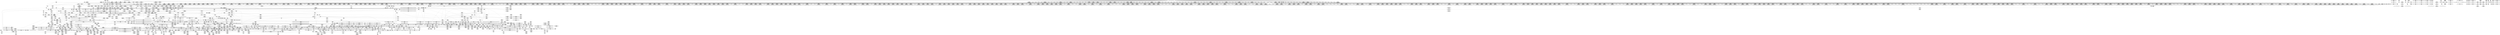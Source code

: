 digraph {
	CE0x3ff6180 [shape=record,shape=Mrecord,label="{CE0x3ff6180|i32_1|*Constant*}"]
	CE0x3ff0ca0 [shape=record,shape=Mrecord,label="{CE0x3ff0ca0|i64*_getelementptr_inbounds_(_4_x_i64_,_4_x_i64_*___llvm_gcov_ctr135,_i64_0,_i64_3)|*Constant*|*SummSource*}"]
	CE0x3f4ae80 [shape=record,shape=Mrecord,label="{CE0x3f4ae80|2472:_%struct.cred*,_:_CRE_1980,1984_|*MultipleSource*|Function::task_sid&Arg::task::|security/selinux/hooks.c,208|Function::selinux_msg_queue_msgrcv&Arg::target::}"]
	CE0x3fce710 [shape=record,shape=Mrecord,label="{CE0x3fce710|_ret_void,_!dbg_!27717|include/linux/rcupdate.h,424|*SummSource*}"]
	CE0x3ef3e60 [shape=record,shape=Mrecord,label="{CE0x3ef3e60|_ret_void,_!dbg_!27735|include/linux/rcupdate.h,884}"]
	CE0x3f92120 [shape=record,shape=Mrecord,label="{CE0x3f92120|GLOBAL:__llvm_gcov_ctr127|Global_var:__llvm_gcov_ctr127}"]
	CE0x3fe5df0 [shape=record,shape=Mrecord,label="{CE0x3fe5df0|__rcu_read_unlock:tmp6|include/linux/rcupdate.h,245|*SummSink*}"]
	CE0x3edfeb0 [shape=record,shape=Mrecord,label="{CE0x3edfeb0|80:_i32,_112:_i8*,_:_CRE_44,45_}"]
	CE0x3efc450 [shape=record,shape=Mrecord,label="{CE0x3efc450|i8*_getelementptr_inbounds_(_25_x_i8_,_25_x_i8_*_.str3,_i32_0,_i32_0)|*Constant*}"]
	CE0x3f01780 [shape=record,shape=Mrecord,label="{CE0x3f01780|selinux_msg_queue_msgrcv:q_perm3|security/selinux/hooks.c,5280}"]
	CE0x3fc1a80 [shape=record,shape=Mrecord,label="{CE0x3fc1a80|rcu_read_unlock:call3|include/linux/rcupdate.h,933|*SummSource*}"]
	CE0x3f33530 [shape=record,shape=Mrecord,label="{CE0x3f33530|2472:_%struct.cred*,_:_CRE_304,312_|*MultipleSource*|Function::task_sid&Arg::task::|security/selinux/hooks.c,208|Function::selinux_msg_queue_msgrcv&Arg::target::}"]
	CE0x402fc70 [shape=record,shape=Mrecord,label="{CE0x402fc70|i64*_getelementptr_inbounds_(_4_x_i64_,_4_x_i64_*___llvm_gcov_ctr135,_i64_0,_i64_1)|*Constant*}"]
	"CONST[source:0(mediator),value:2(dynamic)][purpose:{object}][SnkIdx:2]"
	CE0x3f59bf0 [shape=record,shape=Mrecord,label="{CE0x3f59bf0|2472:_%struct.cred*,_:_CRE_2923,2924_}"]
	CE0x3eeea60 [shape=record,shape=Mrecord,label="{CE0x3eeea60|80:_i32,_112:_i8*,_:_CRE_8,9_}"]
	CE0x4027870 [shape=record,shape=Mrecord,label="{CE0x4027870|_call_void_mcount()_#3|*SummSource*}"]
	CE0x3f48610 [shape=record,shape=Mrecord,label="{CE0x3f48610|rcu_read_lock:tmp18|include/linux/rcupdate.h,882}"]
	CE0x4025840 [shape=record,shape=Mrecord,label="{CE0x4025840|__preempt_count_sub:tmp2|*SummSink*}"]
	CE0x3f3ec30 [shape=record,shape=Mrecord,label="{CE0x3f3ec30|2472:_%struct.cred*,_:_CRE_568,576_|*MultipleSource*|Function::task_sid&Arg::task::|security/selinux/hooks.c,208|Function::selinux_msg_queue_msgrcv&Arg::target::}"]
	CE0x3ee1e00 [shape=record,shape=Mrecord,label="{CE0x3ee1e00|80:_i32,_112:_i8*,_:_CRE_41,42_}"]
	CE0x3ef0c00 [shape=record,shape=Mrecord,label="{CE0x3ef0c00|task_sid:bb}"]
	CE0x3f88550 [shape=record,shape=Mrecord,label="{CE0x3f88550|GLOBAL:lockdep_rcu_suspicious|*Constant*}"]
	CE0x3f8cd00 [shape=record,shape=Mrecord,label="{CE0x3f8cd00|task_sid:tmp13|security/selinux/hooks.c,208|*SummSink*}"]
	CE0x3efead0 [shape=record,shape=Mrecord,label="{CE0x3efead0|i8*_getelementptr_inbounds_(_25_x_i8_,_25_x_i8_*_.str45,_i32_0,_i32_0)|*Constant*}"]
	CE0x3f609a0 [shape=record,shape=Mrecord,label="{CE0x3f609a0|2472:_%struct.cred*,_:_CRE_3140,3144_|*MultipleSource*|Function::task_sid&Arg::task::|security/selinux/hooks.c,208|Function::selinux_msg_queue_msgrcv&Arg::target::}"]
	CE0x4033090 [shape=record,shape=Mrecord,label="{CE0x4033090|i64*_getelementptr_inbounds_(_4_x_i64_,_4_x_i64_*___llvm_gcov_ctr135,_i64_0,_i64_1)|*Constant*|*SummSink*}"]
	CE0x3fef3f0 [shape=record,shape=Mrecord,label="{CE0x3fef3f0|__preempt_count_add:tmp1|*SummSink*}"]
	CE0x3f692c0 [shape=record,shape=Mrecord,label="{CE0x3f692c0|2472:_%struct.cred*,_:_CRE_6321,6322_}"]
	CE0x40257d0 [shape=record,shape=Mrecord,label="{CE0x40257d0|__preempt_count_sub:tmp2|*SummSource*}"]
	CE0x3f31670 [shape=record,shape=Mrecord,label="{CE0x3f31670|2472:_%struct.cred*,_:_CRE_96,104_|*MultipleSource*|Function::task_sid&Arg::task::|security/selinux/hooks.c,208|Function::selinux_msg_queue_msgrcv&Arg::target::}"]
	CE0x3ede550 [shape=record,shape=Mrecord,label="{CE0x3ede550|selinux_msg_queue_msgrcv:if.then}"]
	CE0x3f4bf30 [shape=record,shape=Mrecord,label="{CE0x3f4bf30|2472:_%struct.cred*,_:_CRE_2052,2056_|*MultipleSource*|Function::task_sid&Arg::task::|security/selinux/hooks.c,208|Function::selinux_msg_queue_msgrcv&Arg::target::}"]
	CE0x3ed1d30 [shape=record,shape=Mrecord,label="{CE0x3ed1d30|i64*_getelementptr_inbounds_(_4_x_i64_,_4_x_i64_*___llvm_gcov_ctr129,_i64_0,_i64_0)|*Constant*}"]
	CE0x3f680f0 [shape=record,shape=Mrecord,label="{CE0x3f680f0|2472:_%struct.cred*,_:_CRE_6306,6307_}"]
	CE0x3f97430 [shape=record,shape=Mrecord,label="{CE0x3f97430|rcu_read_lock:tmp9|include/linux/rcupdate.h,882|*SummSource*}"]
	CE0x3ee1c20 [shape=record,shape=Mrecord,label="{CE0x3ee1c20|80:_i32,_112:_i8*,_:_CRE_39,40_}"]
	CE0x3f61cc0 [shape=record,shape=Mrecord,label="{CE0x3f61cc0|2472:_%struct.cred*,_:_CRE_5872,5880_|*MultipleSource*|Function::task_sid&Arg::task::|security/selinux/hooks.c,208|Function::selinux_msg_queue_msgrcv&Arg::target::}"]
	CE0x3edb570 [shape=record,shape=Mrecord,label="{CE0x3edb570|task_sid:land.lhs.true2|*SummSource*}"]
	CE0x3f70950 [shape=record,shape=Mrecord,label="{CE0x3f70950|2472:_%struct.cred*,_:_CRE_6632,6640_|*MultipleSource*|Function::task_sid&Arg::task::|security/selinux/hooks.c,208|Function::selinux_msg_queue_msgrcv&Arg::target::}"]
	CE0x3f92250 [shape=record,shape=Mrecord,label="{CE0x3f92250|GLOBAL:__llvm_gcov_ctr127|Global_var:__llvm_gcov_ctr127|*SummSource*}"]
	CE0x3f31850 [shape=record,shape=Mrecord,label="{CE0x3f31850|2472:_%struct.cred*,_:_CRE_104,112_|*MultipleSource*|Function::task_sid&Arg::task::|security/selinux/hooks.c,208|Function::selinux_msg_queue_msgrcv&Arg::target::}"]
	CE0x3f60340 [shape=record,shape=Mrecord,label="{CE0x3f60340|2472:_%struct.cred*,_:_CRE_3120,3128_|*MultipleSource*|Function::task_sid&Arg::task::|security/selinux/hooks.c,208|Function::selinux_msg_queue_msgrcv&Arg::target::}"]
	CE0x3ee5f70 [shape=record,shape=Mrecord,label="{CE0x3ee5f70|_ret_i32_%retval.0,_!dbg_!27728|security/selinux/avc.c,775|*SummSink*}"]
	CE0x3f06c70 [shape=record,shape=Mrecord,label="{CE0x3f06c70|2472:_%struct.cred*,_:_CRE_296,304_|*MultipleSource*|Function::task_sid&Arg::task::|security/selinux/hooks.c,208|Function::selinux_msg_queue_msgrcv&Arg::target::}"]
	CE0x3ee0ee0 [shape=record,shape=Mrecord,label="{CE0x3ee0ee0|80:_i32,_112:_i8*,_:_CRE_72,73_|*MultipleSource*|Function::selinux_msg_queue_msgrcv&Arg::msq::|security/selinux/hooks.c,5276}"]
	CE0x3f066d0 [shape=record,shape=Mrecord,label="{CE0x3f066d0|2472:_%struct.cred*,_:_CRE_272,280_|*MultipleSource*|Function::task_sid&Arg::task::|security/selinux/hooks.c,208|Function::selinux_msg_queue_msgrcv&Arg::target::}"]
	"CONST[source:1(input),value:2(dynamic)][purpose:{subject}][SrcIdx:6]"
	CE0x3ed56b0 [shape=record,shape=Mrecord,label="{CE0x3ed56b0|selinux_msg_queue_msgrcv:bb|*SummSource*}"]
	CE0x3fc3ce0 [shape=record,shape=Mrecord,label="{CE0x3fc3ce0|rcu_lock_acquire:tmp1|*SummSink*}"]
	CE0x3f6bfe0 [shape=record,shape=Mrecord,label="{CE0x3f6bfe0|2472:_%struct.cred*,_:_CRE_6359,6360_}"]
	CE0x3fd02c0 [shape=record,shape=Mrecord,label="{CE0x3fd02c0|i64_ptrtoint_(i8*_blockaddress(_rcu_lock_acquire,_%__here)_to_i64)|*Constant*}"]
	CE0x3ee01c0 [shape=record,shape=Mrecord,label="{CE0x3ee01c0|80:_i32,_112:_i8*,_:_CRE_47,48_}"]
	CE0x3f91f80 [shape=record,shape=Mrecord,label="{CE0x3f91f80|cred_sid:tmp4|*LoadInst*|security/selinux/hooks.c,196|*SummSink*}"]
	CE0x3f84a50 [shape=record,shape=Mrecord,label="{CE0x3f84a50|_ret_void,_!dbg_!27735|include/linux/rcupdate.h,938|*SummSink*}"]
	CE0x3fed6d0 [shape=record,shape=Mrecord,label="{CE0x3fed6d0|__preempt_count_sub:bb|*SummSink*}"]
	CE0x3fe7490 [shape=record,shape=Mrecord,label="{CE0x3fe7490|__preempt_count_add:do.body|*SummSink*}"]
	CE0x3f2bbf0 [shape=record,shape=Mrecord,label="{CE0x3f2bbf0|rcu_read_lock:call|include/linux/rcupdate.h,882}"]
	CE0x3fce620 [shape=record,shape=Mrecord,label="{CE0x3fce620|_ret_void,_!dbg_!27717|include/linux/rcupdate.h,424}"]
	CE0x3f218e0 [shape=record,shape=Mrecord,label="{CE0x3f218e0|selinux_msg_queue_msgrcv:call7|security/selinux/hooks.c,5285|*SummSink*}"]
	CE0x3fbf4d0 [shape=record,shape=Mrecord,label="{CE0x3fbf4d0|rcu_read_unlock:tmp6|include/linux/rcupdate.h,933|*SummSink*}"]
	CE0x3f56020 [shape=record,shape=Mrecord,label="{CE0x3f56020|2472:_%struct.cred*,_:_CRE_2784,2792_|*MultipleSource*|Function::task_sid&Arg::task::|security/selinux/hooks.c,208|Function::selinux_msg_queue_msgrcv&Arg::target::}"]
	CE0x3f5b280 [shape=record,shape=Mrecord,label="{CE0x3f5b280|2472:_%struct.cred*,_:_CRE_2942,2943_}"]
	CE0x3f81100 [shape=record,shape=Mrecord,label="{CE0x3f81100|task_sid:tmp25|security/selinux/hooks.c,208|*SummSink*}"]
	CE0x3f50c40 [shape=record,shape=Mrecord,label="{CE0x3f50c40|2472:_%struct.cred*,_:_CRE_2472,2480_|*MultipleSource*|Function::task_sid&Arg::task::|security/selinux/hooks.c,208|Function::selinux_msg_queue_msgrcv&Arg::target::}"]
	CE0x3f6dcb0 [shape=record,shape=Mrecord,label="{CE0x3f6dcb0|2472:_%struct.cred*,_:_CRE_6474,6476_|*MultipleSource*|Function::task_sid&Arg::task::|security/selinux/hooks.c,208|Function::selinux_msg_queue_msgrcv&Arg::target::}"]
	CE0x3f558d0 [shape=record,shape=Mrecord,label="{CE0x3f558d0|2472:_%struct.cred*,_:_CRE_2752,2760_|*MultipleSource*|Function::task_sid&Arg::task::|security/selinux/hooks.c,208|Function::selinux_msg_queue_msgrcv&Arg::target::}"]
	CE0x3f7ecf0 [shape=record,shape=Mrecord,label="{CE0x3f7ecf0|rcu_read_unlock:if.end}"]
	CE0x3f306c0 [shape=record,shape=Mrecord,label="{CE0x3f306c0|2472:_%struct.cred*,_:_CRE_72,76_|*MultipleSource*|Function::task_sid&Arg::task::|security/selinux/hooks.c,208|Function::selinux_msg_queue_msgrcv&Arg::target::}"]
	CE0x3f40280 [shape=record,shape=Mrecord,label="{CE0x3f40280|2472:_%struct.cred*,_:_CRE_652,656_|*MultipleSource*|Function::task_sid&Arg::task::|security/selinux/hooks.c,208|Function::selinux_msg_queue_msgrcv&Arg::target::}"]
	CE0x3ef89f0 [shape=record,shape=Mrecord,label="{CE0x3ef89f0|80:_i32,_112:_i8*,_:_CRE_59,60_}"]
	CE0x3f52070 [shape=record,shape=Mrecord,label="{CE0x3f52070|2472:_%struct.cred*,_:_CRE_2528,2529_}"]
	CE0x3f9e020 [shape=record,shape=Mrecord,label="{CE0x3f9e020|i64*_getelementptr_inbounds_(_4_x_i64_,_4_x_i64_*___llvm_gcov_ctr129,_i64_0,_i64_3)|*Constant*}"]
	CE0x3f33be0 [shape=record,shape=Mrecord,label="{CE0x3f33be0|_ret_void,_!dbg_!27717|include/linux/rcupdate.h,240}"]
	CE0x3f6b2d0 [shape=record,shape=Mrecord,label="{CE0x3f6b2d0|2472:_%struct.cred*,_:_CRE_6348,6349_}"]
	CE0x3fb6b20 [shape=record,shape=Mrecord,label="{CE0x3fb6b20|rcu_read_unlock:tmp17|include/linux/rcupdate.h,933}"]
	CE0x3fe6ff0 [shape=record,shape=Mrecord,label="{CE0x3fe6ff0|__rcu_read_unlock:tmp7|include/linux/rcupdate.h,245|*SummSource*}"]
	CE0x3f8a910 [shape=record,shape=Mrecord,label="{CE0x3f8a910|task_sid:tobool1|security/selinux/hooks.c,208}"]
	CE0x3f68480 [shape=record,shape=Mrecord,label="{CE0x3f68480|2472:_%struct.cred*,_:_CRE_6309,6310_}"]
	CE0x3f35650 [shape=record,shape=Mrecord,label="{CE0x3f35650|2472:_%struct.cred*,_:_CRE_400,408_|*MultipleSource*|Function::task_sid&Arg::task::|security/selinux/hooks.c,208|Function::selinux_msg_queue_msgrcv&Arg::target::}"]
	CE0x3f01150 [shape=record,shape=Mrecord,label="{CE0x3f01150|selinux_msg_queue_msgrcv:key|security/selinux/hooks.c,5280|*SummSource*}"]
	CE0x3fefd40 [shape=record,shape=Mrecord,label="{CE0x3fefd40|__preempt_count_sub:tmp1|*SummSource*}"]
	CE0x3f81ba0 [shape=record,shape=Mrecord,label="{CE0x3f81ba0|task_sid:tmp26|security/selinux/hooks.c,208|*SummSink*}"]
	CE0x3f4fb60 [shape=record,shape=Mrecord,label="{CE0x3f4fb60|2472:_%struct.cred*,_:_CRE_2360,2368_|*MultipleSource*|Function::task_sid&Arg::task::|security/selinux/hooks.c,208|Function::selinux_msg_queue_msgrcv&Arg::target::}"]
	CE0x3f313d0 [shape=record,shape=Mrecord,label="{CE0x3f313d0|cred_sid:tmp3|*SummSource*}"]
	CE0x3f3d9a0 [shape=record,shape=Mrecord,label="{CE0x3f3d9a0|2472:_%struct.cred*,_:_CRE_488,496_|*MultipleSource*|Function::task_sid&Arg::task::|security/selinux/hooks.c,208|Function::selinux_msg_queue_msgrcv&Arg::target::}"]
	CE0x3f26d50 [shape=record,shape=Mrecord,label="{CE0x3f26d50|i8*_getelementptr_inbounds_(_41_x_i8_,_41_x_i8_*_.str44,_i32_0,_i32_0)|*Constant*}"]
	CE0x3ed6000 [shape=record,shape=Mrecord,label="{CE0x3ed6000|80:_i32,_112:_i8*,_:_CRE_61,62_}"]
	CE0x3f5d030 [shape=record,shape=Mrecord,label="{CE0x3f5d030|2472:_%struct.cred*,_:_CRE_2967,2968_}"]
	CE0x3f5cca0 [shape=record,shape=Mrecord,label="{CE0x3f5cca0|2472:_%struct.cred*,_:_CRE_2964,2965_}"]
	CE0x3f8afa0 [shape=record,shape=Mrecord,label="{CE0x3f8afa0|i64_5|*Constant*|*SummSink*}"]
	CE0x3f6d460 [shape=record,shape=Mrecord,label="{CE0x3f6d460|2472:_%struct.cred*,_:_CRE_6448,6456_|*MultipleSource*|Function::task_sid&Arg::task::|security/selinux/hooks.c,208|Function::selinux_msg_queue_msgrcv&Arg::target::}"]
	CE0x3f4b3f0 [shape=record,shape=Mrecord,label="{CE0x3f4b3f0|2472:_%struct.cred*,_:_CRE_2020,2032_|*MultipleSource*|Function::task_sid&Arg::task::|security/selinux/hooks.c,208|Function::selinux_msg_queue_msgrcv&Arg::target::}"]
	CE0x3ec93c0 [shape=record,shape=Mrecord,label="{CE0x3ec93c0|i32_77|*Constant*|*SummSource*}"]
	CE0x3efb3e0 [shape=record,shape=Mrecord,label="{CE0x3efb3e0|i64*_getelementptr_inbounds_(_13_x_i64_,_13_x_i64_*___llvm_gcov_ctr126,_i64_0,_i64_8)|*Constant*|*SummSink*}"]
	CE0x3f83c20 [shape=record,shape=Mrecord,label="{CE0x3f83c20|_call_void_rcu_read_unlock()_#10,_!dbg_!27748|security/selinux/hooks.c,209}"]
	CE0x3ffa410 [shape=record,shape=Mrecord,label="{CE0x3ffa410|i64*_getelementptr_inbounds_(_4_x_i64_,_4_x_i64_*___llvm_gcov_ctr134,_i64_0,_i64_2)|*Constant*|*SummSink*}"]
	CE0x3f84730 [shape=record,shape=Mrecord,label="{CE0x3f84730|_ret_void,_!dbg_!27735|include/linux/rcupdate.h,938}"]
	CE0x3f225e0 [shape=record,shape=Mrecord,label="{CE0x3f225e0|selinux_msg_queue_msgrcv:rc.0|*SummSource*}"]
	CE0x3f6eb60 [shape=record,shape=Mrecord,label="{CE0x3f6eb60|2472:_%struct.cred*,_:_CRE_6512,6520_|*MultipleSource*|Function::task_sid&Arg::task::|security/selinux/hooks.c,208|Function::selinux_msg_queue_msgrcv&Arg::target::}"]
	CE0x3ee24c0 [shape=record,shape=Mrecord,label="{CE0x3ee24c0|2472:_%struct.cred*,_:_CRE_384,392_|*MultipleSource*|Function::task_sid&Arg::task::|security/selinux/hooks.c,208|Function::selinux_msg_queue_msgrcv&Arg::target::}"]
	CE0x3fbbb10 [shape=record,shape=Mrecord,label="{CE0x3fbbb10|rcu_read_unlock:tmp1}"]
	CE0x3f00900 [shape=record,shape=Mrecord,label="{CE0x3f00900|task_sid:do.end6}"]
	CE0x3fc9000 [shape=record,shape=Mrecord,label="{CE0x3fc9000|__preempt_count_add:tmp5|./arch/x86/include/asm/preempt.h,72}"]
	CE0x3efd3b0 [shape=record,shape=Mrecord,label="{CE0x3efd3b0|2472:_%struct.cred*,_:_CRE_720,728_|*MultipleSource*|Function::task_sid&Arg::task::|security/selinux/hooks.c,208|Function::selinux_msg_queue_msgrcv&Arg::target::}"]
	CE0x3f68220 [shape=record,shape=Mrecord,label="{CE0x3f68220|2472:_%struct.cred*,_:_CRE_6307,6308_}"]
	CE0x3ef34c0 [shape=record,shape=Mrecord,label="{CE0x3ef34c0|i64*_getelementptr_inbounds_(_11_x_i64_,_11_x_i64_*___llvm_gcov_ctr127,_i64_0,_i64_0)|*Constant*|*SummSink*}"]
	CE0x3f80000 [shape=record,shape=Mrecord,label="{CE0x3f80000|COLLAPSED:_GCMRE___llvm_gcov_ctr130_internal_global_4_x_i64_zeroinitializer:_elem_0:default:}"]
	CE0x3ed94f0 [shape=record,shape=Mrecord,label="{CE0x3ed94f0|selinux_msg_queue_msgrcv:target|Function::selinux_msg_queue_msgrcv&Arg::target::|*SummSink*}"]
	CE0x3f8f420 [shape=record,shape=Mrecord,label="{CE0x3f8f420|rcu_read_unlock:tmp4|include/linux/rcupdate.h,933}"]
	CE0x3f89740 [shape=record,shape=Mrecord,label="{CE0x3f89740|task_sid:tmp8|security/selinux/hooks.c,208|*SummSink*}"]
	CE0x3fd03c0 [shape=record,shape=Mrecord,label="{CE0x3fd03c0|i64_ptrtoint_(i8*_blockaddress(_rcu_lock_acquire,_%__here)_to_i64)|*Constant*|*SummSource*}"]
	CE0x3fd5fc0 [shape=record,shape=Mrecord,label="{CE0x3fd5fc0|__preempt_count_sub:tmp|*SummSource*}"]
	CE0x3f253e0 [shape=record,shape=Mrecord,label="{CE0x3f253e0|_ret_i32_%rc.0,_!dbg_!27744|security/selinux/hooks.c,5287}"]
	CE0x3f49440 [shape=record,shape=Mrecord,label="{CE0x3f49440|2472:_%struct.cred*,_:_CRE_1872,1880_|*MultipleSource*|Function::task_sid&Arg::task::|security/selinux/hooks.c,208|Function::selinux_msg_queue_msgrcv&Arg::target::}"]
	CE0x3f882d0 [shape=record,shape=Mrecord,label="{CE0x3f882d0|i8*_getelementptr_inbounds_(_25_x_i8_,_25_x_i8_*_.str45,_i32_0,_i32_0)|*Constant*|*SummSink*}"]
	CE0x3f6a230 [shape=record,shape=Mrecord,label="{CE0x3f6a230|2472:_%struct.cred*,_:_CRE_6334,6335_}"]
	CE0x3fd59e0 [shape=record,shape=Mrecord,label="{CE0x3fd59e0|__preempt_count_sub:tmp3|*SummSink*}"]
	CE0x3fdbeb0 [shape=record,shape=Mrecord,label="{CE0x3fdbeb0|__preempt_count_sub:tmp5|./arch/x86/include/asm/preempt.h,77}"]
	CE0x3fe2a80 [shape=record,shape=Mrecord,label="{CE0x3fe2a80|i64*_getelementptr_inbounds_(_4_x_i64_,_4_x_i64_*___llvm_gcov_ctr130,_i64_0,_i64_0)|*Constant*}"]
	CE0x3f8c8d0 [shape=record,shape=Mrecord,label="{CE0x3f8c8d0|task_sid:tmp12|security/selinux/hooks.c,208|*SummSink*}"]
	CE0x3fdb400 [shape=record,shape=Mrecord,label="{CE0x3fdb400|__preempt_count_add:tmp|*SummSource*}"]
	CE0x3fcda70 [shape=record,shape=Mrecord,label="{CE0x3fcda70|GLOBAL:rcu_lock_release|*Constant*|*SummSink*}"]
	CE0x3f6e2e0 [shape=record,shape=Mrecord,label="{CE0x3f6e2e0|2472:_%struct.cred*,_:_CRE_6484,6488_|*MultipleSource*|Function::task_sid&Arg::task::|security/selinux/hooks.c,208|Function::selinux_msg_queue_msgrcv&Arg::target::}"]
	CE0x3fd5c40 [shape=record,shape=Mrecord,label="{CE0x3fd5c40|__preempt_count_add:tmp2|*SummSink*}"]
	CE0x3ef8440 [shape=record,shape=Mrecord,label="{CE0x3ef8440|80:_i32,_112:_i8*,_:_CRE_200,208_|*MultipleSource*|Function::selinux_msg_queue_msgrcv&Arg::msq::|security/selinux/hooks.c,5276}"]
	CE0x3f27500 [shape=record,shape=Mrecord,label="{CE0x3f27500|task_sid:tmp20|security/selinux/hooks.c,208|*SummSource*}"]
	CE0x3fceed0 [shape=record,shape=Mrecord,label="{CE0x3fceed0|GLOBAL:__rcu_read_unlock|*Constant*|*SummSink*}"]
	CE0x3f55330 [shape=record,shape=Mrecord,label="{CE0x3f55330|2472:_%struct.cred*,_:_CRE_2728,2736_|*MultipleSource*|Function::task_sid&Arg::task::|security/selinux/hooks.c,208|Function::selinux_msg_queue_msgrcv&Arg::target::}"]
	CE0x3f28600 [shape=record,shape=Mrecord,label="{CE0x3f28600|_call_void_mcount()_#3|*SummSource*}"]
	CE0x3f381d0 [shape=record,shape=Mrecord,label="{CE0x3f381d0|rcu_read_lock:tmp2|*SummSink*}"]
	CE0x3efe0d0 [shape=record,shape=Mrecord,label="{CE0x3efe0d0|_call_void_lockdep_rcu_suspicious(i8*_getelementptr_inbounds_(_25_x_i8_,_25_x_i8_*_.str45,_i32_0,_i32_0),_i32_883,_i8*_getelementptr_inbounds_(_42_x_i8_,_42_x_i8_*_.str46,_i32_0,_i32_0))_#10,_!dbg_!27728|include/linux/rcupdate.h,882}"]
	CE0x3fbfe30 [shape=record,shape=Mrecord,label="{CE0x3fbfe30|i64*_getelementptr_inbounds_(_11_x_i64_,_11_x_i64_*___llvm_gcov_ctr132,_i64_0,_i64_0)|*Constant*|*SummSink*}"]
	CE0x3eff480 [shape=record,shape=Mrecord,label="{CE0x3eff480|avc_has_perm:auditdata|Function::avc_has_perm&Arg::auditdata::}"]
	CE0x3f49f80 [shape=record,shape=Mrecord,label="{CE0x3f49f80|2472:_%struct.cred*,_:_CRE_1920,1928_|*MultipleSource*|Function::task_sid&Arg::task::|security/selinux/hooks.c,208|Function::selinux_msg_queue_msgrcv&Arg::target::}"]
	CE0x3f2dcc0 [shape=record,shape=Mrecord,label="{CE0x3f2dcc0|rcu_read_lock:call|include/linux/rcupdate.h,882|*SummSink*}"]
	CE0x3f49800 [shape=record,shape=Mrecord,label="{CE0x3f49800|2472:_%struct.cred*,_:_CRE_1888,1896_|*MultipleSource*|Function::task_sid&Arg::task::|security/selinux/hooks.c,208|Function::selinux_msg_queue_msgrcv&Arg::target::}"]
	CE0x3f888f0 [shape=record,shape=Mrecord,label="{CE0x3f888f0|i32_883|*Constant*|*SummSink*}"]
	CE0x3fda230 [shape=record,shape=Mrecord,label="{CE0x3fda230|__preempt_count_add:tmp4|./arch/x86/include/asm/preempt.h,72|*SummSource*}"]
	CE0x3f5aef0 [shape=record,shape=Mrecord,label="{CE0x3f5aef0|2472:_%struct.cred*,_:_CRE_2939,2940_}"]
	CE0x3f2b7d0 [shape=record,shape=Mrecord,label="{CE0x3f2b7d0|2472:_%struct.cred*,_:_CRE_24,28_|*MultipleSource*|Function::task_sid&Arg::task::|security/selinux/hooks.c,208|Function::selinux_msg_queue_msgrcv&Arg::target::}"]
	CE0x3eef280 [shape=record,shape=Mrecord,label="{CE0x3eef280|i32_0|*Constant*|*SummSink*}"]
	CE0x3f5b740 [shape=record,shape=Mrecord,label="{CE0x3f5b740|2472:_%struct.cred*,_:_CRE_2946,2947_}"]
	CE0x3efd0e0 [shape=record,shape=Mrecord,label="{CE0x3efd0e0|2472:_%struct.cred*,_:_CRE_703,704_}"]
	CE0x3fc3ea0 [shape=record,shape=Mrecord,label="{CE0x3fc3ea0|rcu_read_unlock:land.lhs.true|*SummSource*}"]
	CE0x3f31d10 [shape=record,shape=Mrecord,label="{CE0x3f31d10|_call_void_mcount()_#3|*SummSink*}"]
	CE0x3f62ba0 [shape=record,shape=Mrecord,label="{CE0x3f62ba0|2472:_%struct.cred*,_:_CRE_5928,5936_|*MultipleSource*|Function::task_sid&Arg::task::|security/selinux/hooks.c,208|Function::selinux_msg_queue_msgrcv&Arg::target::}"]
	CE0x3f693f0 [shape=record,shape=Mrecord,label="{CE0x3f693f0|2472:_%struct.cred*,_:_CRE_6322,6323_}"]
	CE0x3ef9160 [shape=record,shape=Mrecord,label="{CE0x3ef9160|selinux_msg_queue_msgrcv:ipc_id|security/selinux/hooks.c,5280|*SummSink*}"]
	CE0x3f4ce30 [shape=record,shape=Mrecord,label="{CE0x3f4ce30|2472:_%struct.cred*,_:_CRE_2104,2112_|*MultipleSource*|Function::task_sid&Arg::task::|security/selinux/hooks.c,208|Function::selinux_msg_queue_msgrcv&Arg::target::}"]
	CE0x3f7b1b0 [shape=record,shape=Mrecord,label="{CE0x3f7b1b0|task_sid:tmp22|security/selinux/hooks.c,208|*SummSource*}"]
	CE0x3ef5690 [shape=record,shape=Mrecord,label="{CE0x3ef5690|80:_i32,_112:_i8*,_:_CRE_48,49_}"]
	CE0x3f6b8c0 [shape=record,shape=Mrecord,label="{CE0x3f6b8c0|2472:_%struct.cred*,_:_CRE_6353,6354_}"]
	CE0x3ef8c70 [shape=record,shape=Mrecord,label="{CE0x3ef8c70|selinux_msg_queue_msgrcv:ipc_id|security/selinux/hooks.c,5280}"]
	CE0x3f38e90 [shape=record,shape=Mrecord,label="{CE0x3f38e90|2472:_%struct.cred*,_:_CRE_136,144_|*MultipleSource*|Function::task_sid&Arg::task::|security/selinux/hooks.c,208|Function::selinux_msg_queue_msgrcv&Arg::target::}"]
	CE0x3fcf2c0 [shape=record,shape=Mrecord,label="{CE0x3fcf2c0|__rcu_read_unlock:entry|*SummSink*}"]
	CE0x3fac8d0 [shape=record,shape=Mrecord,label="{CE0x3fac8d0|rcu_read_lock:tmp22|include/linux/rcupdate.h,884|*SummSource*}"]
	CE0x3f6b1a0 [shape=record,shape=Mrecord,label="{CE0x3f6b1a0|2472:_%struct.cred*,_:_CRE_6347,6348_}"]
	CE0x3f62760 [shape=record,shape=Mrecord,label="{CE0x3f62760|2472:_%struct.cred*,_:_CRE_5912,5920_|*MultipleSource*|Function::task_sid&Arg::task::|security/selinux/hooks.c,208|Function::selinux_msg_queue_msgrcv&Arg::target::}"]
	CE0x3ef4dd0 [shape=record,shape=Mrecord,label="{CE0x3ef4dd0|selinux_msg_queue_msgrcv:security|security/selinux/hooks.c,5276|*SummSource*}"]
	CE0x3eec2d0 [shape=record,shape=Mrecord,label="{CE0x3eec2d0|COLLAPSED:_GCMRE___llvm_gcov_ctr126_internal_global_13_x_i64_zeroinitializer:_elem_0:default:}"]
	CE0x3efcf00 [shape=record,shape=Mrecord,label="{CE0x3efcf00|2472:_%struct.cred*,_:_CRE_701,702_}"]
	CE0x3f57ac0 [shape=record,shape=Mrecord,label="{CE0x3f57ac0|2472:_%struct.cred*,_:_CRE_2880,2884_|*MultipleSource*|Function::task_sid&Arg::task::|security/selinux/hooks.c,208|Function::selinux_msg_queue_msgrcv&Arg::target::}"]
	CE0x3f90bf0 [shape=record,shape=Mrecord,label="{CE0x3f90bf0|rcu_read_unlock:do.end|*SummSource*}"]
	CE0x3fb8c20 [shape=record,shape=Mrecord,label="{CE0x3fb8c20|rcu_read_unlock:tmp3|*SummSink*}"]
	CE0x3fc2890 [shape=record,shape=Mrecord,label="{CE0x3fc2890|rcu_read_unlock:bb|*SummSink*}"]
	CE0x3fc3a70 [shape=record,shape=Mrecord,label="{CE0x3fc3a70|rcu_lock_acquire:tmp|*SummSink*}"]
	CE0x3ed7ba0 [shape=record,shape=Mrecord,label="{CE0x3ed7ba0|2472:_%struct.cred*,_:_CRE_352,360_|*MultipleSource*|Function::task_sid&Arg::task::|security/selinux/hooks.c,208|Function::selinux_msg_queue_msgrcv&Arg::target::}"]
	CE0x3fe1980 [shape=record,shape=Mrecord,label="{CE0x3fe1980|__rcu_read_unlock:bb}"]
	CE0x3ee50e0 [shape=record,shape=Mrecord,label="{CE0x3ee50e0|selinux_msg_queue_msgrcv:msg|Function::selinux_msg_queue_msgrcv&Arg::msg::|*SummSource*}"]
	CE0x3f95730 [shape=record,shape=Mrecord,label="{CE0x3f95730|rcu_read_lock:tmp7|include/linux/rcupdate.h,882|*SummSink*}"]
	CE0x5c94ab0 [shape=record,shape=Mrecord,label="{CE0x5c94ab0|80:_i32,_112:_i8*,_:_CRE_4,5_}"]
	CE0x3f89810 [shape=record,shape=Mrecord,label="{CE0x3f89810|task_sid:tmp9|security/selinux/hooks.c,208}"]
	CE0x3f36650 [shape=record,shape=Mrecord,label="{CE0x3f36650|rcu_read_unlock:tmp5|include/linux/rcupdate.h,933|*SummSource*}"]
	CE0x3f84270 [shape=record,shape=Mrecord,label="{CE0x3f84270|GLOBAL:rcu_read_unlock|*Constant*|*SummSink*}"]
	CE0x3f59010 [shape=record,shape=Mrecord,label="{CE0x3f59010|2472:_%struct.cred*,_:_CRE_2913,2914_}"]
	CE0x3f8c860 [shape=record,shape=Mrecord,label="{CE0x3f8c860|task_sid:tmp12|security/selinux/hooks.c,208|*SummSource*}"]
	CE0x3f06fb0 [shape=record,shape=Mrecord,label="{CE0x3f06fb0|selinux_msg_queue_msgrcv:call5|security/selinux/hooks.c,5282|*SummSource*}"]
	CE0x3ee44b0 [shape=record,shape=Mrecord,label="{CE0x3ee44b0|i32_16|*Constant*|*SummSource*}"]
	CE0x3f556f0 [shape=record,shape=Mrecord,label="{CE0x3f556f0|2472:_%struct.cred*,_:_CRE_2744,2752_|*MultipleSource*|Function::task_sid&Arg::task::|security/selinux/hooks.c,208|Function::selinux_msg_queue_msgrcv&Arg::target::}"]
	CE0x3ede9c0 [shape=record,shape=Mrecord,label="{CE0x3ede9c0|selinux_msg_queue_msgrcv:if.end|*SummSource*}"]
	CE0x3f4f3b0 [shape=record,shape=Mrecord,label="{CE0x3f4f3b0|2472:_%struct.cred*,_:_CRE_2328,2336_|*MultipleSource*|Function::task_sid&Arg::task::|security/selinux/hooks.c,208|Function::selinux_msg_queue_msgrcv&Arg::target::}"]
	CE0x3f827a0 [shape=record,shape=Mrecord,label="{CE0x3f827a0|task_sid:call7|security/selinux/hooks.c,208|*SummSink*}"]
	CE0x3ee11c0 [shape=record,shape=Mrecord,label="{CE0x3ee11c0|avc_has_perm:auditdata|Function::avc_has_perm&Arg::auditdata::|*SummSink*}"]
	CE0x3fc5a40 [shape=record,shape=Mrecord,label="{CE0x3fc5a40|rcu_read_unlock:tobool1|include/linux/rcupdate.h,933}"]
	CE0x3f3f920 [shape=record,shape=Mrecord,label="{CE0x3f3f920|2472:_%struct.cred*,_:_CRE_624,632_|*MultipleSource*|Function::task_sid&Arg::task::|security/selinux/hooks.c,208|Function::selinux_msg_queue_msgrcv&Arg::target::}"]
	CE0x3fe09e0 [shape=record,shape=Mrecord,label="{CE0x3fe09e0|rcu_lock_release:tmp6|*SummSink*}"]
	CE0x3f9de90 [shape=record,shape=Mrecord,label="{CE0x3f9de90|GLOBAL:__preempt_count|Global_var:__preempt_count|*SummSource*}"]
	CE0x3f6feb0 [shape=record,shape=Mrecord,label="{CE0x3f6feb0|2472:_%struct.cred*,_:_CRE_6584,6600_|*MultipleSource*|Function::task_sid&Arg::task::|security/selinux/hooks.c,208|Function::selinux_msg_queue_msgrcv&Arg::target::}"]
	CE0x3f935a0 [shape=record,shape=Mrecord,label="{CE0x3f935a0|i64_3|*Constant*}"]
	CE0x3f4c890 [shape=record,shape=Mrecord,label="{CE0x3f4c890|2472:_%struct.cred*,_:_CRE_2080,2088_|*MultipleSource*|Function::task_sid&Arg::task::|security/selinux/hooks.c,208|Function::selinux_msg_queue_msgrcv&Arg::target::}"]
	CE0x3ff13d0 [shape=record,shape=Mrecord,label="{CE0x3ff13d0|__rcu_read_unlock:tmp}"]
	CE0x3f2f950 [shape=record,shape=Mrecord,label="{CE0x3f2f950|2472:_%struct.cred*,_:_CRE_64,72_|*MultipleSource*|Function::task_sid&Arg::task::|security/selinux/hooks.c,208|Function::selinux_msg_queue_msgrcv&Arg::target::}"]
	CE0x3efae50 [shape=record,shape=Mrecord,label="{CE0x3efae50|task_sid:tmp17|security/selinux/hooks.c,208|*SummSink*}"]
	CE0x3fc0780 [shape=record,shape=Mrecord,label="{CE0x3fc0780|GLOBAL:rcu_read_unlock.__warned|Global_var:rcu_read_unlock.__warned}"]
	CE0x3f93f40 [shape=record,shape=Mrecord,label="{CE0x3f93f40|rcu_read_lock:tobool|include/linux/rcupdate.h,882|*SummSink*}"]
	CE0x3ef1940 [shape=record,shape=Mrecord,label="{CE0x3ef1940|80:_i32,_112:_i8*,_:_CRE_14,15_}"]
	CE0x3fe6500 [shape=record,shape=Mrecord,label="{CE0x3fe6500|__preempt_count_sub:entry|*SummSink*}"]
	CE0x3fdcf00 [shape=record,shape=Mrecord,label="{CE0x3fdcf00|i64*_getelementptr_inbounds_(_4_x_i64_,_4_x_i64_*___llvm_gcov_ctr130,_i64_0,_i64_3)|*Constant*}"]
	CE0x3f27610 [shape=record,shape=Mrecord,label="{CE0x3f27610|task_sid:tmp20|security/selinux/hooks.c,208|*SummSink*}"]
	CE0x3f3f770 [shape=record,shape=Mrecord,label="{CE0x3f3f770|2472:_%struct.cred*,_:_CRE_616,624_|*MultipleSource*|Function::task_sid&Arg::task::|security/selinux/hooks.c,208|Function::selinux_msg_queue_msgrcv&Arg::target::}"]
	CE0x3ed92c0 [shape=record,shape=Mrecord,label="{CE0x3ed92c0|task_sid:entry|*SummSink*}"]
	CE0x4032f40 [shape=record,shape=Mrecord,label="{CE0x4032f40|__preempt_count_sub:do.end|*SummSink*}"]
	CE0x3ff69a0 [shape=record,shape=Mrecord,label="{CE0x3ff69a0|i64_ptrtoint_(i8*_blockaddress(_rcu_lock_release,_%__here)_to_i64)|*Constant*}"]
	CE0x3ee3ec0 [shape=record,shape=Mrecord,label="{CE0x3ee3ec0|80:_i32,_112:_i8*,_:_CRE_176,184_|*MultipleSource*|Function::selinux_msg_queue_msgrcv&Arg::msq::|security/selinux/hooks.c,5276}"]
	CE0x3ee1ef0 [shape=record,shape=Mrecord,label="{CE0x3ee1ef0|80:_i32,_112:_i8*,_:_CRE_42,43_}"]
	CE0x3f57d10 [shape=record,shape=Mrecord,label="{CE0x3f57d10|2472:_%struct.cred*,_:_CRE_2888,2896_|*MultipleSource*|Function::task_sid&Arg::task::|security/selinux/hooks.c,208|Function::selinux_msg_queue_msgrcv&Arg::target::}"]
	CE0x3ff7370 [shape=record,shape=Mrecord,label="{CE0x3ff7370|i64*_getelementptr_inbounds_(_4_x_i64_,_4_x_i64_*___llvm_gcov_ctr130,_i64_0,_i64_2)|*Constant*}"]
	CE0x3f61440 [shape=record,shape=Mrecord,label="{CE0x3f61440|2472:_%struct.cred*,_:_CRE_3164,3168_|*MultipleSource*|Function::task_sid&Arg::task::|security/selinux/hooks.c,208|Function::selinux_msg_queue_msgrcv&Arg::target::}"]
	CE0x3f323c0 [shape=record,shape=Mrecord,label="{CE0x3f323c0|__rcu_read_lock:entry|*SummSource*}"]
	CE0x3f403b0 [shape=record,shape=Mrecord,label="{CE0x3f403b0|2472:_%struct.cred*,_:_CRE_656,660_|*MultipleSource*|Function::task_sid&Arg::task::|security/selinux/hooks.c,208|Function::selinux_msg_queue_msgrcv&Arg::target::}"]
	CE0x3ed2da0 [shape=record,shape=Mrecord,label="{CE0x3ed2da0|selinux_msg_queue_msgrcv:tmp9|security/selinux/hooks.c,5284|*SummSource*}"]
	CE0x3f81d20 [shape=record,shape=Mrecord,label="{CE0x3f81d20|task_sid:call7|security/selinux/hooks.c,208}"]
	CE0x3fc42c0 [shape=record,shape=Mrecord,label="{CE0x3fc42c0|_call_void___preempt_count_sub(i32_1)_#10,_!dbg_!27715|include/linux/rcupdate.h,244}"]
	CE0x3f30fa0 [shape=record,shape=Mrecord,label="{CE0x3f30fa0|task_sid:tmp1|*SummSource*}"]
	CE0x402f160 [shape=record,shape=Mrecord,label="{CE0x402f160|__preempt_count_sub:tmp7|./arch/x86/include/asm/preempt.h,78|*SummSink*}"]
	CE0x3eec850 [shape=record,shape=Mrecord,label="{CE0x3eec850|i32_77|*Constant*}"]
	CE0x3ee5370 [shape=record,shape=Mrecord,label="{CE0x3ee5370|selinux_msg_queue_msgrcv:tmp2|security/selinux/hooks.c,5276|*SummSource*}"]
	"CONST[source:0(mediator),value:2(dynamic)][purpose:{subject}][SnkIdx:0]"
	CE0x3fb7b80 [shape=record,shape=Mrecord,label="{CE0x3fb7b80|rcu_read_unlock:tmp15|include/linux/rcupdate.h,933}"]
	CE0x3f67fc0 [shape=record,shape=Mrecord,label="{CE0x3f67fc0|2472:_%struct.cred*,_:_CRE_6305,6306_}"]
	CE0x3f5fce0 [shape=record,shape=Mrecord,label="{CE0x3f5fce0|2472:_%struct.cred*,_:_CRE_3108,3112_|*MultipleSource*|Function::task_sid&Arg::task::|security/selinux/hooks.c,208|Function::selinux_msg_queue_msgrcv&Arg::target::}"]
	CE0x3eeb5a0 [shape=record,shape=Mrecord,label="{CE0x3eeb5a0|80:_i32,_112:_i8*,_:_CRE_112,120_|*MultipleSource*|Function::selinux_msg_queue_msgrcv&Arg::msq::|security/selinux/hooks.c,5276}"]
	CE0x3f746a0 [shape=record,shape=Mrecord,label="{CE0x3f746a0|task_sid:tmp4|*LoadInst*|security/selinux/hooks.c,208|*SummSource*}"]
	CE0x3ef4b50 [shape=record,shape=Mrecord,label="{CE0x3ef4b50|i32_10|*Constant*|*SummSource*}"]
	CE0x3f99910 [shape=record,shape=Mrecord,label="{CE0x3f99910|rcu_read_lock:tmp13|include/linux/rcupdate.h,882}"]
	CE0x3f378d0 [shape=record,shape=Mrecord,label="{CE0x3f378d0|cred_sid:tmp1}"]
	CE0x3f002d0 [shape=record,shape=Mrecord,label="{CE0x3f002d0|80:_i32,_112:_i8*,_:_CRE_30,31_}"]
	CE0x3f6bb20 [shape=record,shape=Mrecord,label="{CE0x3f6bb20|2472:_%struct.cred*,_:_CRE_6355,6356_}"]
	CE0x3f95ea0 [shape=record,shape=Mrecord,label="{CE0x3f95ea0|rcu_read_lock:tmp8|include/linux/rcupdate.h,882}"]
	CE0x3fcd510 [shape=record,shape=Mrecord,label="{CE0x3fcd510|_call_void_rcu_lock_release(%struct.lockdep_map*_rcu_lock_map)_#10,_!dbg_!27733|include/linux/rcupdate.h,935|*SummSink*}"]
	CE0x3f8bec0 [shape=record,shape=Mrecord,label="{CE0x3f8bec0|task_sid:tmp10|security/selinux/hooks.c,208|*SummSource*}"]
	CE0x3f55e40 [shape=record,shape=Mrecord,label="{CE0x3f55e40|2472:_%struct.cred*,_:_CRE_2776,2784_|*MultipleSource*|Function::task_sid&Arg::task::|security/selinux/hooks.c,208|Function::selinux_msg_queue_msgrcv&Arg::target::}"]
	CE0x3f7c5d0 [shape=record,shape=Mrecord,label="{CE0x3f7c5d0|task_sid:tmp25|security/selinux/hooks.c,208|*SummSource*}"]
	CE0x3f80df0 [shape=record,shape=Mrecord,label="{CE0x3f80df0|rcu_read_unlock:land.lhs.true2|*SummSink*}"]
	CE0x3f6b790 [shape=record,shape=Mrecord,label="{CE0x3f6b790|2472:_%struct.cred*,_:_CRE_6352,6353_}"]
	CE0x3ee2d90 [shape=record,shape=Mrecord,label="{CE0x3ee2d90|_call_void_rcu_read_lock()_#10,_!dbg_!27712|security/selinux/hooks.c,207|*SummSink*}"]
	CE0x3fb5d80 [shape=record,shape=Mrecord,label="{CE0x3fb5d80|_call_void_mcount()_#3|*SummSink*}"]
	CE0x3f54fa0 [shape=record,shape=Mrecord,label="{CE0x3f54fa0|2472:_%struct.cred*,_:_CRE_2720,2724_|*MultipleSource*|Function::task_sid&Arg::task::|security/selinux/hooks.c,208|Function::selinux_msg_queue_msgrcv&Arg::target::}"]
	CE0x3ef1b20 [shape=record,shape=Mrecord,label="{CE0x3ef1b20|80:_i32,_112:_i8*,_:_CRE_16,17_}"]
	CE0x3f30400 [shape=record,shape=Mrecord,label="{CE0x3f30400|_call_void_mcount()_#3|*SummSink*}"]
	CE0x3f06e40 [shape=record,shape=Mrecord,label="{CE0x3f06e40|selinux_msg_queue_msgrcv:tmp7|security/selinux/hooks.c,5282|*SummSink*}"]
	CE0x3fcc700 [shape=record,shape=Mrecord,label="{CE0x3fcc700|i64*_getelementptr_inbounds_(_11_x_i64_,_11_x_i64_*___llvm_gcov_ctr132,_i64_0,_i64_10)|*Constant*|*SummSink*}"]
	CE0x3fbdd10 [shape=record,shape=Mrecord,label="{CE0x3fbdd10|rcu_read_unlock:tmp11|include/linux/rcupdate.h,933|*SummSink*}"]
	CE0x3f6c9c0 [shape=record,shape=Mrecord,label="{CE0x3f6c9c0|2472:_%struct.cred*,_:_CRE_6400,6408_|*MultipleSource*|Function::task_sid&Arg::task::|security/selinux/hooks.c,208|Function::selinux_msg_queue_msgrcv&Arg::target::}"]
	CE0x3f6c7a0 [shape=record,shape=Mrecord,label="{CE0x3f6c7a0|2472:_%struct.cred*,_:_CRE_6392,6400_|*MultipleSource*|Function::task_sid&Arg::task::|security/selinux/hooks.c,208|Function::selinux_msg_queue_msgrcv&Arg::target::}"]
	CE0x3ff05d0 [shape=record,shape=Mrecord,label="{CE0x3ff05d0|i64*_getelementptr_inbounds_(_4_x_i64_,_4_x_i64_*___llvm_gcov_ctr135,_i64_0,_i64_2)|*Constant*}"]
	CE0x3f31540 [shape=record,shape=Mrecord,label="{CE0x3f31540|_call_void_mcount()_#3}"]
	CE0x3edabd0 [shape=record,shape=Mrecord,label="{CE0x3edabd0|80:_i32,_112:_i8*,_:_CRE_18,19_}"]
	CE0x3f8f760 [shape=record,shape=Mrecord,label="{CE0x3f8f760|rcu_read_lock:if.end}"]
	CE0x3edd380 [shape=record,shape=Mrecord,label="{CE0x3edd380|80:_i32,_112:_i8*,_:_CRE_96,100_|*MultipleSource*|Function::selinux_msg_queue_msgrcv&Arg::msq::|security/selinux/hooks.c,5276}"]
	CE0x3efaa30 [shape=record,shape=Mrecord,label="{CE0x3efaa30|2472:_%struct.cred*,_:_CRE_693,694_}"]
	"CONST[source:0(mediator),value:2(dynamic)][purpose:{object}][SnkIdx:5]"
	CE0x3f50850 [shape=record,shape=Mrecord,label="{CE0x3f50850|2472:_%struct.cred*,_:_CRE_2416,2424_|*MultipleSource*|Function::task_sid&Arg::task::|security/selinux/hooks.c,208|Function::selinux_msg_queue_msgrcv&Arg::target::}"]
	CE0x3f21fc0 [shape=record,shape=Mrecord,label="{CE0x3f21fc0|i64*_getelementptr_inbounds_(_5_x_i64_,_5_x_i64_*___llvm_gcov_ctr309,_i64_0,_i64_4)|*Constant*}"]
	CE0x3f66530 [shape=record,shape=Mrecord,label="{CE0x3f66530|2472:_%struct.cred*,_:_CRE_6264,6280_|*MultipleSource*|Function::task_sid&Arg::task::|security/selinux/hooks.c,208|Function::selinux_msg_queue_msgrcv&Arg::target::}"]
	CE0x3f03b70 [shape=record,shape=Mrecord,label="{CE0x3f03b70|i32_(i32,_i32,_i16,_i32,_%struct.common_audit_data*)*_bitcast_(i32_(i32,_i32,_i16,_i32,_%struct.common_audit_data.495*)*_avc_has_perm_to_i32_(i32,_i32,_i16,_i32,_%struct.common_audit_data*)*)|*Constant*}"]
	CE0x3ef8790 [shape=record,shape=Mrecord,label="{CE0x3ef8790|80:_i32,_112:_i8*,_:_CRE_57,58_}"]
	CE0x3ffa770 [shape=record,shape=Mrecord,label="{CE0x3ffa770|void_(i32*,_i32,_i32*)*_asm_addl_$1,_%gs:$0_,_*m,ri,*m,_dirflag_,_fpsr_,_flags_}"]
	CE0x3f8d9e0 [shape=record,shape=Mrecord,label="{CE0x3f8d9e0|i64_6|*Constant*|*SummSource*}"]
	CE0x3f39710 [shape=record,shape=Mrecord,label="{CE0x3f39710|i64*_getelementptr_inbounds_(_13_x_i64_,_13_x_i64_*___llvm_gcov_ctr126,_i64_0,_i64_0)|*Constant*|*SummSource*}"]
	CE0x3ed1ec0 [shape=record,shape=Mrecord,label="{CE0x3ed1ec0|80:_i32,_112:_i8*,_:_CRE_35,36_}"]
	CE0x3ee7f90 [shape=record,shape=Mrecord,label="{CE0x3ee7f90|selinux_msg_queue_msgrcv:type2|security/selinux/hooks.c,5279|*SummSink*}"]
	CE0x3f6ed80 [shape=record,shape=Mrecord,label="{CE0x3f6ed80|2472:_%struct.cred*,_:_CRE_6520,6528_|*MultipleSource*|Function::task_sid&Arg::task::|security/selinux/hooks.c,208|Function::selinux_msg_queue_msgrcv&Arg::target::}"]
	CE0x3ef1a30 [shape=record,shape=Mrecord,label="{CE0x3ef1a30|80:_i32,_112:_i8*,_:_CRE_15,16_}"]
	CE0x3ed6390 [shape=record,shape=Mrecord,label="{CE0x3ed6390|80:_i32,_112:_i8*,_:_CRE_64,65_}"]
	CE0x3f2f820 [shape=record,shape=Mrecord,label="{CE0x3f2f820|2472:_%struct.cred*,_:_CRE_56,64_|*MultipleSource*|Function::task_sid&Arg::task::|security/selinux/hooks.c,208|Function::selinux_msg_queue_msgrcv&Arg::target::}"]
	CE0x3f6e0c0 [shape=record,shape=Mrecord,label="{CE0x3f6e0c0|2472:_%struct.cred*,_:_CRE_6480,6484_|*MultipleSource*|Function::task_sid&Arg::task::|security/selinux/hooks.c,208|Function::selinux_msg_queue_msgrcv&Arg::target::}"]
	CE0x3f8f880 [shape=record,shape=Mrecord,label="{CE0x3f8f880|rcu_read_lock:if.end|*SummSource*}"]
	CE0x3f6e940 [shape=record,shape=Mrecord,label="{CE0x3f6e940|2472:_%struct.cred*,_:_CRE_6504,6512_|*MultipleSource*|Function::task_sid&Arg::task::|security/selinux/hooks.c,208|Function::selinux_msg_queue_msgrcv&Arg::target::}"]
	CE0x3ee6ad0 [shape=record,shape=Mrecord,label="{CE0x3ee6ad0|i64_2|*Constant*}"]
	CE0x3f23be0 [shape=record,shape=Mrecord,label="{CE0x3f23be0|selinux_msg_queue_msgrcv:tmp13|security/selinux/hooks.c,5285|*SummSink*}"]
	CE0x3f24340 [shape=record,shape=Mrecord,label="{CE0x3f24340|0:_i32,_:_CRE_0,4_|*MultipleSource*|*LoadInst*|security/selinux/hooks.c,5277|security/selinux/hooks.c,5285|security/selinux/hooks.c,5277}"]
	CE0x3f82fa0 [shape=record,shape=Mrecord,label="{CE0x3f82fa0|cred_sid:entry|*SummSink*}"]
	CE0x3eebaf0 [shape=record,shape=Mrecord,label="{CE0x3eebaf0|selinux_msg_queue_msgrcv:if.end}"]
	CE0x3f940e0 [shape=record,shape=Mrecord,label="{CE0x3f940e0|rcu_read_unlock:tmp9|include/linux/rcupdate.h,933|*SummSource*}"]
	CE0x3fab560 [shape=record,shape=Mrecord,label="{CE0x3fab560|rcu_read_lock:tmp19|include/linux/rcupdate.h,882}"]
	CE0x5ad9700 [shape=record,shape=Mrecord,label="{CE0x5ad9700|80:_i32,_112:_i8*,_:_CRE_11,12_}"]
	CE0x3f83080 [shape=record,shape=Mrecord,label="{CE0x3f83080|cred_sid:cred|Function::cred_sid&Arg::cred::}"]
	CE0x3ee5dc0 [shape=record,shape=Mrecord,label="{CE0x3ee5dc0|GLOBAL:__llvm_gcov_ctr126|Global_var:__llvm_gcov_ctr126|*SummSource*}"]
	CE0x3fdaed0 [shape=record,shape=Mrecord,label="{CE0x3fdaed0|__rcu_read_unlock:bb|*SummSink*}"]
	CE0x3ed1fb0 [shape=record,shape=Mrecord,label="{CE0x3ed1fb0|80:_i32,_112:_i8*,_:_CRE_36,37_}"]
	CE0x3f2db10 [shape=record,shape=Mrecord,label="{CE0x3f2db10|_ret_void,_!dbg_!27717|include/linux/rcupdate.h,419|*SummSink*}"]
	CE0x3edb240 [shape=record,shape=Mrecord,label="{CE0x3edb240|rcu_read_unlock:tmp4|include/linux/rcupdate.h,933|*SummSink*}"]
	CE0x3f65240 [shape=record,shape=Mrecord,label="{CE0x3f65240|2472:_%struct.cred*,_:_CRE_6196,6200_|*MultipleSource*|Function::task_sid&Arg::task::|security/selinux/hooks.c,208|Function::selinux_msg_queue_msgrcv&Arg::target::}"]
	CE0x3f50490 [shape=record,shape=Mrecord,label="{CE0x3f50490|2472:_%struct.cred*,_:_CRE_2400,2408_|*MultipleSource*|Function::task_sid&Arg::task::|security/selinux/hooks.c,208|Function::selinux_msg_queue_msgrcv&Arg::target::}"]
	CE0x3f5adc0 [shape=record,shape=Mrecord,label="{CE0x3f5adc0|2472:_%struct.cred*,_:_CRE_2938,2939_}"]
	CE0x3f6b660 [shape=record,shape=Mrecord,label="{CE0x3f6b660|2472:_%struct.cred*,_:_CRE_6351,6352_}"]
	CE0x3fb7450 [shape=record,shape=Mrecord,label="{CE0x3fb7450|rcu_lock_acquire:bb}"]
	CE0x3f7c0d0 [shape=record,shape=Mrecord,label="{CE0x3f7c0d0|i64*_getelementptr_inbounds_(_13_x_i64_,_13_x_i64_*___llvm_gcov_ctr126,_i64_0,_i64_11)|*Constant*|*SummSource*}"]
	CE0x3f26840 [shape=record,shape=Mrecord,label="{CE0x3f26840|i32_208|*Constant*|*SummSink*}"]
	CE0x3ff3820 [shape=record,shape=Mrecord,label="{CE0x3ff3820|i64*_getelementptr_inbounds_(_4_x_i64_,_4_x_i64_*___llvm_gcov_ctr133,_i64_0,_i64_2)|*Constant*}"]
	CE0x3ee53e0 [shape=record,shape=Mrecord,label="{CE0x3ee53e0|selinux_msg_queue_msgrcv:tmp2|security/selinux/hooks.c,5276|*SummSink*}"]
	CE0x3fb8f60 [shape=record,shape=Mrecord,label="{CE0x3fb8f60|_ret_void,_!dbg_!27719|./arch/x86/include/asm/preempt.h,73|*SummSink*}"]
	CE0x3fac060 [shape=record,shape=Mrecord,label="{CE0x3fac060|i64*_getelementptr_inbounds_(_11_x_i64_,_11_x_i64_*___llvm_gcov_ctr127,_i64_0,_i64_10)|*Constant*}"]
	CE0x3fd5b60 [shape=record,shape=Mrecord,label="{CE0x3fd5b60|__preempt_count_add:tmp2}"]
	CE0x3f660f0 [shape=record,shape=Mrecord,label="{CE0x3f660f0|2472:_%struct.cred*,_:_CRE_6248,6256_|*MultipleSource*|Function::task_sid&Arg::task::|security/selinux/hooks.c,208|Function::selinux_msg_queue_msgrcv&Arg::target::}"]
	CE0x3f5cdd0 [shape=record,shape=Mrecord,label="{CE0x3f5cdd0|2472:_%struct.cred*,_:_CRE_2965,2966_}"]
	CE0x3f2dd90 [shape=record,shape=Mrecord,label="{CE0x3f2dd90|2472:_%struct.cred*,_:_CRE_448,456_|*MultipleSource*|Function::task_sid&Arg::task::|security/selinux/hooks.c,208|Function::selinux_msg_queue_msgrcv&Arg::target::}"]
	CE0x3eead30 [shape=record,shape=Mrecord,label="{CE0x3eead30|selinux_msg_queue_msgrcv:tmp5|security/selinux/hooks.c,5277}"]
	CE0x3f85700 [shape=record,shape=Mrecord,label="{CE0x3f85700|rcu_read_lock:bb}"]
	CE0x3f98290 [shape=record,shape=Mrecord,label="{CE0x3f98290|rcu_read_lock:tmp12|include/linux/rcupdate.h,882|*SummSource*}"]
	CE0x3efac50 [shape=record,shape=Mrecord,label="{CE0x3efac50|2472:_%struct.cred*,_:_CRE_697,698_}"]
	CE0x3fbba80 [shape=record,shape=Mrecord,label="{CE0x3fbba80|rcu_read_unlock:tmp|*SummSink*}"]
	CE0x3fb63f0 [shape=record,shape=Mrecord,label="{CE0x3fb63f0|_call_void_mcount()_#3|*SummSink*}"]
	CE0x3fe0970 [shape=record,shape=Mrecord,label="{CE0x3fe0970|rcu_lock_release:tmp6|*SummSource*}"]
	CE0x3f4dd60 [shape=record,shape=Mrecord,label="{CE0x3f4dd60|2472:_%struct.cred*,_:_CRE_2168,2240_|*MultipleSource*|Function::task_sid&Arg::task::|security/selinux/hooks.c,208|Function::selinux_msg_queue_msgrcv&Arg::target::}"]
	CE0x401fde0 [shape=record,shape=Mrecord,label="{CE0x401fde0|__preempt_count_add:do.end}"]
	CE0x3fe13e0 [shape=record,shape=Mrecord,label="{CE0x3fe13e0|__rcu_read_unlock:do.body|*SummSink*}"]
	CE0x3f58c80 [shape=record,shape=Mrecord,label="{CE0x3f58c80|2472:_%struct.cred*,_:_CRE_2910,2911_}"]
	CE0x3f704e0 [shape=record,shape=Mrecord,label="{CE0x3f704e0|2472:_%struct.cred*,_:_CRE_6616,6624_|*MultipleSource*|Function::task_sid&Arg::task::|security/selinux/hooks.c,208|Function::selinux_msg_queue_msgrcv&Arg::target::}"]
	CE0x3f88880 [shape=record,shape=Mrecord,label="{CE0x3f88880|i32_883|*Constant*|*SummSource*}"]
	CE0x3eeb230 [shape=record,shape=Mrecord,label="{CE0x3eeb230|_call_void_mcount()_#3}"]
	CE0x3fc4430 [shape=record,shape=Mrecord,label="{CE0x3fc4430|_call_void___preempt_count_sub(i32_1)_#10,_!dbg_!27715|include/linux/rcupdate.h,244|*SummSource*}"]
	CE0x3ed2e10 [shape=record,shape=Mrecord,label="{CE0x3ed2e10|selinux_msg_queue_msgrcv:tmp9|security/selinux/hooks.c,5284|*SummSink*}"]
	CE0x3f4c110 [shape=record,shape=Mrecord,label="{CE0x3f4c110|2472:_%struct.cred*,_:_CRE_2056,2057_|*MultipleSource*|Function::task_sid&Arg::task::|security/selinux/hooks.c,208|Function::selinux_msg_queue_msgrcv&Arg::target::}"]
	CE0x3eede70 [shape=record,shape=Mrecord,label="{CE0x3eede70|task_sid:entry}"]
	CE0x3ff6430 [shape=record,shape=Mrecord,label="{CE0x3ff6430|GLOBAL:lock_release|*Constant*}"]
	CE0x3f80eb0 [shape=record,shape=Mrecord,label="{CE0x3f80eb0|rcu_read_unlock:if.then}"]
	CE0x3f5b3b0 [shape=record,shape=Mrecord,label="{CE0x3f5b3b0|2472:_%struct.cred*,_:_CRE_2943,2944_}"]
	CE0x3f63890 [shape=record,shape=Mrecord,label="{CE0x3f63890|2472:_%struct.cred*,_:_CRE_5976,5984_|*MultipleSource*|Function::task_sid&Arg::task::|security/selinux/hooks.c,208|Function::selinux_msg_queue_msgrcv&Arg::target::}"]
	CE0x3eeae30 [shape=record,shape=Mrecord,label="{CE0x3eeae30|selinux_msg_queue_msgrcv:tmp5|security/selinux/hooks.c,5277|*SummSink*}"]
	CE0x3edaef0 [shape=record,shape=Mrecord,label="{CE0x3edaef0|rcu_read_unlock:tobool|include/linux/rcupdate.h,933|*SummSource*}"]
	CE0x3f67510 [shape=record,shape=Mrecord,label="{CE0x3f67510|2472:_%struct.cred*,_:_CRE_6296,6297_}"]
	CE0x3fc2c10 [shape=record,shape=Mrecord,label="{CE0x3fc2c10|_call_void___preempt_count_add(i32_1)_#10,_!dbg_!27711|include/linux/rcupdate.h,239|*SummSink*}"]
	CE0x3f69060 [shape=record,shape=Mrecord,label="{CE0x3f69060|2472:_%struct.cred*,_:_CRE_6319,6320_}"]
	CE0x3ef80c0 [shape=record,shape=Mrecord,label="{CE0x3ef80c0|80:_i32,_112:_i8*,_:_CRE_184,192_|*MultipleSource*|Function::selinux_msg_queue_msgrcv&Arg::msq::|security/selinux/hooks.c,5276}"]
	CE0x3f52f90 [shape=record,shape=Mrecord,label="{CE0x3f52f90|2472:_%struct.cred*,_:_CRE_2592,2594_|*MultipleSource*|Function::task_sid&Arg::task::|security/selinux/hooks.c,208|Function::selinux_msg_queue_msgrcv&Arg::target::}"]
	CE0x3f8f5a0 [shape=record,shape=Mrecord,label="{CE0x3f8f5a0|rcu_read_unlock:tobool|include/linux/rcupdate.h,933}"]
	CE0x3f6d680 [shape=record,shape=Mrecord,label="{CE0x3f6d680|2472:_%struct.cred*,_:_CRE_6456,6464_|*MultipleSource*|Function::task_sid&Arg::task::|security/selinux/hooks.c,208|Function::selinux_msg_queue_msgrcv&Arg::target::}"]
	CE0x3f5bad0 [shape=record,shape=Mrecord,label="{CE0x3f5bad0|2472:_%struct.cred*,_:_CRE_2949,2950_}"]
	CE0x3f4ea80 [shape=record,shape=Mrecord,label="{CE0x3f4ea80|2472:_%struct.cred*,_:_CRE_2288,2296_|*MultipleSource*|Function::task_sid&Arg::task::|security/selinux/hooks.c,208|Function::selinux_msg_queue_msgrcv&Arg::target::}"]
	CE0x3ef4970 [shape=record,shape=Mrecord,label="{CE0x3ef4970|80:_i32,_112:_i8*,_:_CRE_216,224_|*MultipleSource*|Function::selinux_msg_queue_msgrcv&Arg::msq::|security/selinux/hooks.c,5276}"]
	CE0x3eef630 [shape=record,shape=Mrecord,label="{CE0x3eef630|_ret_i32_%call7,_!dbg_!27749|security/selinux/hooks.c,210|*SummSource*}"]
	CE0x3f65870 [shape=record,shape=Mrecord,label="{CE0x3f65870|2472:_%struct.cred*,_:_CRE_6216,6224_|*MultipleSource*|Function::task_sid&Arg::task::|security/selinux/hooks.c,208|Function::selinux_msg_queue_msgrcv&Arg::target::}"]
	CE0x3efb4b0 [shape=record,shape=Mrecord,label="{CE0x3efb4b0|task_sid:tmp18|security/selinux/hooks.c,208}"]
	CE0x3f68cd0 [shape=record,shape=Mrecord,label="{CE0x3f68cd0|2472:_%struct.cred*,_:_CRE_6316,6317_}"]
	CE0x3ee33b0 [shape=record,shape=Mrecord,label="{CE0x3ee33b0|80:_i32,_112:_i8*,_:_CRE_29,30_}"]
	CE0x3f8b0d0 [shape=record,shape=Mrecord,label="{CE0x3f8b0d0|task_sid:tmp10|security/selinux/hooks.c,208|*SummSink*}"]
	CE0x3f48380 [shape=record,shape=Mrecord,label="{CE0x3f48380|rcu_read_lock:tmp17|include/linux/rcupdate.h,882|*SummSink*}"]
	CE0x3fcb660 [shape=record,shape=Mrecord,label="{CE0x3fcb660|rcu_read_unlock:tmp19|include/linux/rcupdate.h,933|*SummSink*}"]
	CE0x3fe2670 [shape=record,shape=Mrecord,label="{CE0x3fe2670|__rcu_read_unlock:tmp5|include/linux/rcupdate.h,244|*SummSink*}"]
	CE0x3fc0ff0 [shape=record,shape=Mrecord,label="{CE0x3fc0ff0|i64*_getelementptr_inbounds_(_4_x_i64_,_4_x_i64_*___llvm_gcov_ctr135,_i64_0,_i64_2)|*Constant*|*SummSource*}"]
	CE0x3ee3090 [shape=record,shape=Mrecord,label="{CE0x3ee3090|80:_i32,_112:_i8*,_:_CRE_26,27_}"]
	CE0x3fdb8b0 [shape=record,shape=Mrecord,label="{CE0x3fdb8b0|rcu_lock_release:tmp|*SummSink*}"]
	CE0x3ed7f30 [shape=record,shape=Mrecord,label="{CE0x3ed7f30|rcu_read_lock:tmp|*SummSource*}"]
	CE0x3f8e110 [shape=record,shape=Mrecord,label="{CE0x3f8e110|task_sid:tobool|security/selinux/hooks.c,208|*SummSink*}"]
	CE0x3fbf640 [shape=record,shape=Mrecord,label="{CE0x3fbf640|rcu_read_unlock:tmp7|include/linux/rcupdate.h,933}"]
	CE0x3fe51b0 [shape=record,shape=Mrecord,label="{CE0x3fe51b0|__preempt_count_add:tmp3|*SummSink*}"]
	CE0x3fc0d60 [shape=record,shape=Mrecord,label="{CE0x3fc0d60|i64*_getelementptr_inbounds_(_4_x_i64_,_4_x_i64_*___llvm_gcov_ctr135,_i64_0,_i64_2)|*Constant*|*SummSink*}"]
	CE0x3f56230 [shape=record,shape=Mrecord,label="{CE0x3f56230|2472:_%struct.cred*,_:_CRE_2792,2800_|*MultipleSource*|Function::task_sid&Arg::task::|security/selinux/hooks.c,208|Function::selinux_msg_queue_msgrcv&Arg::target::}"]
	CE0x3f3a170 [shape=record,shape=Mrecord,label="{CE0x3f3a170|_call_void_rcu_lock_acquire(%struct.lockdep_map*_rcu_lock_map)_#10,_!dbg_!27711|include/linux/rcupdate.h,881|*SummSource*}"]
	CE0x3ee2c80 [shape=record,shape=Mrecord,label="{CE0x3ee2c80|_call_void_rcu_read_lock()_#10,_!dbg_!27712|security/selinux/hooks.c,207|*SummSource*}"]
	CE0x3f38920 [shape=record,shape=Mrecord,label="{CE0x3f38920|cred_sid:tmp2|*SummSource*}"]
	CE0x3eddcf0 [shape=record,shape=Mrecord,label="{CE0x3eddcf0|80:_i32,_112:_i8*,_:_CRE_24,25_}"]
	CE0x3ec9580 [shape=record,shape=Mrecord,label="{CE0x3ec9580|2472:_%struct.cred*,_:_CRE_0,8_|*MultipleSource*|Function::task_sid&Arg::task::|security/selinux/hooks.c,208|Function::selinux_msg_queue_msgrcv&Arg::target::}"]
	CE0x3f01550 [shape=record,shape=Mrecord,label="{CE0x3f01550|i32_3|*Constant*|*SummSink*}"]
	CE0x3fcf0f0 [shape=record,shape=Mrecord,label="{CE0x3fcf0f0|__rcu_read_unlock:entry}"]
	CE0x3eedf70 [shape=record,shape=Mrecord,label="{CE0x3eedf70|task_sid:entry|*SummSource*}"]
	CE0x3fba200 [shape=record,shape=Mrecord,label="{CE0x3fba200|rcu_read_unlock:tmp12|include/linux/rcupdate.h,933|*SummSource*}"]
	CE0x3f93dd0 [shape=record,shape=Mrecord,label="{CE0x3f93dd0|rcu_read_lock:tobool|include/linux/rcupdate.h,882}"]
	CE0x3ff7580 [shape=record,shape=Mrecord,label="{CE0x3ff7580|i64*_getelementptr_inbounds_(_4_x_i64_,_4_x_i64_*___llvm_gcov_ctr133,_i64_0,_i64_1)|*Constant*|*SummSink*}"]
	CE0x3f678a0 [shape=record,shape=Mrecord,label="{CE0x3f678a0|2472:_%struct.cred*,_:_CRE_6299,6300_}"]
	CE0x3f58150 [shape=record,shape=Mrecord,label="{CE0x3f58150|2472:_%struct.cred*,_:_CRE_2900,2904_|*MultipleSource*|Function::task_sid&Arg::task::|security/selinux/hooks.c,208|Function::selinux_msg_queue_msgrcv&Arg::target::}"]
	CE0x3f7ad10 [shape=record,shape=Mrecord,label="{CE0x3f7ad10|task_sid:tmp23|security/selinux/hooks.c,208}"]
	CE0x3f63ef0 [shape=record,shape=Mrecord,label="{CE0x3f63ef0|2472:_%struct.cred*,_:_CRE_6000,6008_|*MultipleSource*|Function::task_sid&Arg::task::|security/selinux/hooks.c,208|Function::selinux_msg_queue_msgrcv&Arg::target::}"]
	CE0x3ee9ef0 [shape=record,shape=Mrecord,label="{CE0x3ee9ef0|selinux_msg_queue_msgrcv:msg|Function::selinux_msg_queue_msgrcv&Arg::msg::}"]
	CE0x3fac4d0 [shape=record,shape=Mrecord,label="{CE0x3fac4d0|i64*_getelementptr_inbounds_(_11_x_i64_,_11_x_i64_*___llvm_gcov_ctr127,_i64_0,_i64_10)|*Constant*|*SummSink*}"]
	CE0x3ed09f0 [shape=record,shape=Mrecord,label="{CE0x3ed09f0|selinux_msg_queue_msgrcv:call|security/selinux/hooks.c,5273|*SummSink*}"]
	CE0x3f48860 [shape=record,shape=Mrecord,label="{CE0x3f48860|rcu_read_lock:tmp18|include/linux/rcupdate.h,882|*SummSource*}"]
	CE0x3fdd900 [shape=record,shape=Mrecord,label="{CE0x3fdd900|i64*_getelementptr_inbounds_(_4_x_i64_,_4_x_i64_*___llvm_gcov_ctr135,_i64_0,_i64_3)|*Constant*}"]
	CE0x3f6dac0 [shape=record,shape=Mrecord,label="{CE0x3f6dac0|2472:_%struct.cred*,_:_CRE_6472,6474_|*MultipleSource*|Function::task_sid&Arg::task::|security/selinux/hooks.c,208|Function::selinux_msg_queue_msgrcv&Arg::target::}"]
	CE0x3ffcc40 [shape=record,shape=Mrecord,label="{CE0x3ffcc40|i64*_getelementptr_inbounds_(_4_x_i64_,_4_x_i64_*___llvm_gcov_ctr134,_i64_0,_i64_2)|*Constant*|*SummSource*}"]
	CE0x3f565f0 [shape=record,shape=Mrecord,label="{CE0x3f565f0|2472:_%struct.cred*,_:_CRE_2808,2816_|*MultipleSource*|Function::task_sid&Arg::task::|security/selinux/hooks.c,208|Function::selinux_msg_queue_msgrcv&Arg::target::}"]
	CE0x3ff20b0 [shape=record,shape=Mrecord,label="{CE0x3ff20b0|i64*_getelementptr_inbounds_(_4_x_i64_,_4_x_i64_*___llvm_gcov_ctr134,_i64_0,_i64_3)|*Constant*|*SummSource*}"]
	CE0x3f70fb0 [shape=record,shape=Mrecord,label="{CE0x3f70fb0|2472:_%struct.cred*,_:_CRE_6648,6656_|*MultipleSource*|Function::task_sid&Arg::task::|security/selinux/hooks.c,208|Function::selinux_msg_queue_msgrcv&Arg::target::}"]
	CE0x3f367d0 [shape=record,shape=Mrecord,label="{CE0x3f367d0|rcu_read_unlock:tmp6|include/linux/rcupdate.h,933}"]
	CE0x3fbc090 [shape=record,shape=Mrecord,label="{CE0x3fbc090|__preempt_count_add:entry|*SummSink*}"]
	CE0x3ee7da0 [shape=record,shape=Mrecord,label="{CE0x3ee7da0|selinux_msg_queue_msgrcv:type2|security/selinux/hooks.c,5279|*SummSource*}"]
	CE0x3fcb4a0 [shape=record,shape=Mrecord,label="{CE0x3fcb4a0|rcu_read_unlock:tmp19|include/linux/rcupdate.h,933}"]
	CE0x3fe47b0 [shape=record,shape=Mrecord,label="{CE0x3fe47b0|__preempt_count_sub:entry}"]
	CE0x3edc740 [shape=record,shape=Mrecord,label="{CE0x3edc740|selinux_msg_queue_msgrcv:security|security/selinux/hooks.c,5276}"]
	CE0x3ff36d0 [shape=record,shape=Mrecord,label="{CE0x3ff36d0|_call_void_mcount()_#3|*SummSink*}"]
	CE0x3ff1a80 [shape=record,shape=Mrecord,label="{CE0x3ff1a80|__preempt_count_sub:val|Function::__preempt_count_sub&Arg::val::|*SummSink*}"]
	CE0x3f760c0 [shape=record,shape=Mrecord,label="{CE0x3f760c0|task_sid:tmp17|security/selinux/hooks.c,208}"]
	CE0x3fba2e0 [shape=record,shape=Mrecord,label="{CE0x3fba2e0|rcu_read_unlock:tmp12|include/linux/rcupdate.h,933|*SummSink*}"]
	CE0x3ede3e0 [shape=record,shape=Mrecord,label="{CE0x3ede3e0|80:_i32,_112:_i8*,_:_CRE_6,7_}"]
	CE0x3fc26a0 [shape=record,shape=Mrecord,label="{CE0x3fc26a0|rcu_read_unlock:bb}"]
	CE0x3f4db80 [shape=record,shape=Mrecord,label="{CE0x3f4db80|2472:_%struct.cred*,_:_CRE_2160,2168_|*MultipleSource*|Function::task_sid&Arg::task::|security/selinux/hooks.c,208|Function::selinux_msg_queue_msgrcv&Arg::target::}"]
	CE0x3fca990 [shape=record,shape=Mrecord,label="{CE0x3fca990|i8*_getelementptr_inbounds_(_44_x_i8_,_44_x_i8_*_.str47,_i32_0,_i32_0)|*Constant*|*SummSink*}"]
	CE0x3ecab60 [shape=record,shape=Mrecord,label="{CE0x3ecab60|_call_void_mcount()_#3|*SummSource*}"]
	CE0x3ee26a0 [shape=record,shape=Mrecord,label="{CE0x3ee26a0|2472:_%struct.cred*,_:_CRE_392,400_|*MultipleSource*|Function::task_sid&Arg::task::|security/selinux/hooks.c,208|Function::selinux_msg_queue_msgrcv&Arg::target::}"]
	CE0x3f49da0 [shape=record,shape=Mrecord,label="{CE0x3f49da0|2472:_%struct.cred*,_:_CRE_1912,1920_|*MultipleSource*|Function::task_sid&Arg::task::|security/selinux/hooks.c,208|Function::selinux_msg_queue_msgrcv&Arg::target::}"]
	CE0x3eef5c0 [shape=record,shape=Mrecord,label="{CE0x3eef5c0|_ret_i32_%call7,_!dbg_!27749|security/selinux/hooks.c,210}"]
	CE0x3f56800 [shape=record,shape=Mrecord,label="{CE0x3f56800|2472:_%struct.cred*,_:_CRE_2816,2824_|*MultipleSource*|Function::task_sid&Arg::task::|security/selinux/hooks.c,208|Function::selinux_msg_queue_msgrcv&Arg::target::}"]
	CE0x3ff64a0 [shape=record,shape=Mrecord,label="{CE0x3ff64a0|GLOBAL:lock_release|*Constant*|*SummSource*}"]
	CE0x3f6cdd0 [shape=record,shape=Mrecord,label="{CE0x3f6cdd0|2472:_%struct.cred*,_:_CRE_6424,6432_|*MultipleSource*|Function::task_sid&Arg::task::|security/selinux/hooks.c,208|Function::selinux_msg_queue_msgrcv&Arg::target::}"]
	CE0x3edffa0 [shape=record,shape=Mrecord,label="{CE0x3edffa0|80:_i32,_112:_i8*,_:_CRE_45,46_}"]
	CE0x3f82730 [shape=record,shape=Mrecord,label="{CE0x3f82730|task_sid:call7|security/selinux/hooks.c,208|*SummSource*}"]
	CE0x3fdb920 [shape=record,shape=Mrecord,label="{CE0x3fdb920|i64_1|*Constant*}"]
	CE0x3fd5e20 [shape=record,shape=Mrecord,label="{CE0x3fd5e20|__preempt_count_sub:tmp1}"]
	CE0x3eeaea0 [shape=record,shape=Mrecord,label="{CE0x3eeaea0|selinux_msg_queue_msgrcv:tmp5|security/selinux/hooks.c,5277|*SummSource*}"]
	CE0x3fd0940 [shape=record,shape=Mrecord,label="{CE0x3fd0940|rcu_lock_acquire:tmp7|*SummSource*}"]
	CE0x3efabb0 [shape=record,shape=Mrecord,label="{CE0x3efabb0|2472:_%struct.cred*,_:_CRE_696,697_}"]
	CE0x3fd85b0 [shape=record,shape=Mrecord,label="{CE0x3fd85b0|rcu_lock_acquire:tmp5|include/linux/rcupdate.h,418|*SummSource*}"]
	CE0x3f4a550 [shape=record,shape=Mrecord,label="{CE0x3f4a550|2472:_%struct.cred*,_:_CRE_1944,1952_|*MultipleSource*|Function::task_sid&Arg::task::|security/selinux/hooks.c,208|Function::selinux_msg_queue_msgrcv&Arg::target::}"]
	CE0x3fab5d0 [shape=record,shape=Mrecord,label="{CE0x3fab5d0|rcu_read_lock:tmp19|include/linux/rcupdate.h,882|*SummSource*}"]
	CE0x3f4e8a0 [shape=record,shape=Mrecord,label="{CE0x3f4e8a0|2472:_%struct.cred*,_:_CRE_2280,2288_|*MultipleSource*|Function::task_sid&Arg::task::|security/selinux/hooks.c,208|Function::selinux_msg_queue_msgrcv&Arg::target::}"]
	CE0x3f73520 [shape=record,shape=Mrecord,label="{CE0x3f73520|2472:_%struct.cred*,_:_CRE_10600,10604_|*MultipleSource*|Function::task_sid&Arg::task::|security/selinux/hooks.c,208|Function::selinux_msg_queue_msgrcv&Arg::target::}"]
	CE0x3f20fc0 [shape=record,shape=Mrecord,label="{CE0x3f20fc0|i64*_getelementptr_inbounds_(_5_x_i64_,_5_x_i64_*___llvm_gcov_ctr309,_i64_0,_i64_3)|*Constant*|*SummSink*}"]
	CE0x3fb71e0 [shape=record,shape=Mrecord,label="{CE0x3fb71e0|rcu_lock_release:tmp1|*SummSink*}"]
	CE0x3f3db80 [shape=record,shape=Mrecord,label="{CE0x3f3db80|2472:_%struct.cred*,_:_CRE_496,504_|*MultipleSource*|Function::task_sid&Arg::task::|security/selinux/hooks.c,208|Function::selinux_msg_queue_msgrcv&Arg::target::}"]
	CE0x3fac1d0 [shape=record,shape=Mrecord,label="{CE0x3fac1d0|rcu_read_lock:tmp21|include/linux/rcupdate.h,884|*SummSource*}"]
	CE0x3f3c150 [shape=record,shape=Mrecord,label="{CE0x3f3c150|rcu_lock_acquire:entry}"]
	CE0x3ef9d80 [shape=record,shape=Mrecord,label="{CE0x3ef9d80|2472:_%struct.cred*,_:_CRE_664,672_|*MultipleSource*|Function::task_sid&Arg::task::|security/selinux/hooks.c,208|Function::selinux_msg_queue_msgrcv&Arg::target::}"]
	CE0x3f6b530 [shape=record,shape=Mrecord,label="{CE0x3f6b530|2472:_%struct.cred*,_:_CRE_6350,6351_}"]
	CE0x3f57680 [shape=record,shape=Mrecord,label="{CE0x3f57680|2472:_%struct.cred*,_:_CRE_2872,2876_|*MultipleSource*|Function::task_sid&Arg::task::|security/selinux/hooks.c,208|Function::selinux_msg_queue_msgrcv&Arg::target::}"]
	CE0x3f2c860 [shape=record,shape=Mrecord,label="{CE0x3f2c860|2472:_%struct.cred*,_:_CRE_16,20_|*MultipleSource*|Function::task_sid&Arg::task::|security/selinux/hooks.c,208|Function::selinux_msg_queue_msgrcv&Arg::target::}"]
	CE0x3fd09b0 [shape=record,shape=Mrecord,label="{CE0x3fd09b0|rcu_lock_acquire:tmp7|*SummSink*}"]
	CE0x3fccb00 [shape=record,shape=Mrecord,label="{CE0x3fccb00|rcu_read_unlock:tmp22|include/linux/rcupdate.h,935|*SummSource*}"]
	CE0x3eed660 [shape=record,shape=Mrecord,label="{CE0x3eed660|selinux_msg_queue_msgrcv:entry|*SummSource*}"]
	CE0x3f05be0 [shape=record,shape=Mrecord,label="{CE0x3f05be0|i16_27|*Constant*|*SummSink*}"]
	CE0x3f257d0 [shape=record,shape=Mrecord,label="{CE0x3f257d0|task_sid:do.body5}"]
	CE0x3efed20 [shape=record,shape=Mrecord,label="{CE0x3efed20|i8*_getelementptr_inbounds_(_25_x_i8_,_25_x_i8_*_.str45,_i32_0,_i32_0)|*Constant*|*SummSource*}"]
	CE0x3f59ac0 [shape=record,shape=Mrecord,label="{CE0x3f59ac0|2472:_%struct.cred*,_:_CRE_2922,2923_}"]
	CE0x3f67000 [shape=record,shape=Mrecord,label="{CE0x3f67000|2472:_%struct.cred*,_:_CRE_6291,6292_}"]
	CE0x3f679d0 [shape=record,shape=Mrecord,label="{CE0x3f679d0|2472:_%struct.cred*,_:_CRE_6300,6301_}"]
	CE0x3f549d0 [shape=record,shape=Mrecord,label="{CE0x3f549d0|2472:_%struct.cred*,_:_CRE_2696,2704_|*MultipleSource*|Function::task_sid&Arg::task::|security/selinux/hooks.c,208|Function::selinux_msg_queue_msgrcv&Arg::target::}"]
	CE0x3f916a0 [shape=record,shape=Mrecord,label="{CE0x3f916a0|rcu_read_lock:tmp4|include/linux/rcupdate.h,882|*SummSink*}"]
	CE0x3ed6d70 [shape=record,shape=Mrecord,label="{CE0x3ed6d70|i32_1|*Constant*|*SummSource*}"]
	CE0x3f84030 [shape=record,shape=Mrecord,label="{CE0x3f84030|rcu_read_unlock:entry}"]
	CE0x3f5d290 [shape=record,shape=Mrecord,label="{CE0x3f5d290|2472:_%struct.cred*,_:_CRE_2969,2970_}"]
	CE0x3f4ca70 [shape=record,shape=Mrecord,label="{CE0x3f4ca70|2472:_%struct.cred*,_:_CRE_2088,2096_|*MultipleSource*|Function::task_sid&Arg::task::|security/selinux/hooks.c,208|Function::selinux_msg_queue_msgrcv&Arg::target::}"]
	CE0x3ef5a20 [shape=record,shape=Mrecord,label="{CE0x3ef5a20|80:_i32,_112:_i8*,_:_CRE_51,52_}"]
	CE0x3f69d70 [shape=record,shape=Mrecord,label="{CE0x3f69d70|2472:_%struct.cred*,_:_CRE_6330,6331_}"]
	CE0x3fd1aa0 [shape=record,shape=Mrecord,label="{CE0x3fd1aa0|i64*_getelementptr_inbounds_(_4_x_i64_,_4_x_i64_*___llvm_gcov_ctr128,_i64_0,_i64_2)|*Constant*|*SummSink*}"]
	CE0x3f39630 [shape=record,shape=Mrecord,label="{CE0x3f39630|i64*_getelementptr_inbounds_(_13_x_i64_,_13_x_i64_*___llvm_gcov_ctr126,_i64_0,_i64_0)|*Constant*}"]
	CE0x3ee1af0 [shape=record,shape=Mrecord,label="{CE0x3ee1af0|_ret_i32_%retval.0,_!dbg_!27728|security/selinux/avc.c,775|*SummSource*}"]
	CE0x3fb8cf0 [shape=record,shape=Mrecord,label="{CE0x3fb8cf0|__preempt_count_add:val|Function::__preempt_count_add&Arg::val::|*SummSource*}"]
	CE0x3fd58e0 [shape=record,shape=Mrecord,label="{CE0x3fd58e0|__preempt_count_sub:tmp3|*SummSource*}"]
	CE0x3f51000 [shape=record,shape=Mrecord,label="{CE0x3f51000|2472:_%struct.cred*,_:_CRE_2488,2504_|*MultipleSource*|Function::task_sid&Arg::task::|security/selinux/hooks.c,208|Function::selinux_msg_queue_msgrcv&Arg::target::}"]
	CE0x3eea880 [shape=record,shape=Mrecord,label="{CE0x3eea880|avc_has_perm:tsid|Function::avc_has_perm&Arg::tsid::|*SummSink*}"]
	CE0x3f4d220 [shape=record,shape=Mrecord,label="{CE0x3f4d220|2472:_%struct.cred*,_:_CRE_2120,2128_|*MultipleSource*|Function::task_sid&Arg::task::|security/selinux/hooks.c,208|Function::selinux_msg_queue_msgrcv&Arg::target::}"]
	CE0x3f66de0 [shape=record,shape=Mrecord,label="{CE0x3f66de0|2472:_%struct.cred*,_:_CRE_6290,6291_}"]
	CE0x3ee7080 [shape=record,shape=Mrecord,label="{CE0x3ee7080|selinux_msg_queue_msgrcv:tmp8|security/selinux/hooks.c,5284}"]
	CE0x3eeed70 [shape=record,shape=Mrecord,label="{CE0x3eeed70|selinux_msg_queue_msgrcv:msq|Function::selinux_msg_queue_msgrcv&Arg::msq::|*SummSource*}"]
	CE0x3fc9790 [shape=record,shape=Mrecord,label="{CE0x3fc9790|_call_void_lockdep_rcu_suspicious(i8*_getelementptr_inbounds_(_25_x_i8_,_25_x_i8_*_.str45,_i32_0,_i32_0),_i32_934,_i8*_getelementptr_inbounds_(_44_x_i8_,_44_x_i8_*_.str47,_i32_0,_i32_0))_#10,_!dbg_!27726|include/linux/rcupdate.h,933|*SummSink*}"]
	CE0x3ef5210 [shape=record,shape=Mrecord,label="{CE0x3ef5210|selinux_msg_queue_msgrcv:security1|security/selinux/hooks.c,5277|*SummSource*}"]
	CE0x3f547f0 [shape=record,shape=Mrecord,label="{CE0x3f547f0|2472:_%struct.cred*,_:_CRE_2692,2696_|*MultipleSource*|Function::task_sid&Arg::task::|security/selinux/hooks.c,208|Function::selinux_msg_queue_msgrcv&Arg::target::}"]
	CE0x3fceb60 [shape=record,shape=Mrecord,label="{CE0x3fceb60|_call_void___rcu_read_unlock()_#10,_!dbg_!27734|include/linux/rcupdate.h,937|*SummSink*}"]
	CE0x3fcf840 [shape=record,shape=Mrecord,label="{CE0x3fcf840|_ret_void,_!dbg_!27717|include/linux/rcupdate.h,245|*SummSource*}"]
	CE0x3f5d4f0 [shape=record,shape=Mrecord,label="{CE0x3f5d4f0|2472:_%struct.cred*,_:_CRE_2971,2972_}"]
	CE0x3fd7740 [shape=record,shape=Mrecord,label="{CE0x3fd7740|__preempt_count_sub:tmp4|./arch/x86/include/asm/preempt.h,77|*SummSource*}"]
	CE0x3ff5ee0 [shape=record,shape=Mrecord,label="{CE0x3ff5ee0|_call_void_lock_release(%struct.lockdep_map*_%map,_i32_1,_i64_ptrtoint_(i8*_blockaddress(_rcu_lock_release,_%__here)_to_i64))_#10,_!dbg_!27716|include/linux/rcupdate.h,423|*SummSource*}"]
	CE0x3f5c7e0 [shape=record,shape=Mrecord,label="{CE0x3f5c7e0|2472:_%struct.cred*,_:_CRE_2960,2961_}"]
	CE0x3f764f0 [shape=record,shape=Mrecord,label="{CE0x3f764f0|task_sid:tmp16|security/selinux/hooks.c,208|*SummSink*}"]
	CE0x3ee57b0 [shape=record,shape=Mrecord,label="{CE0x3ee57b0|task_sid:tmp5|security/selinux/hooks.c,208|*SummSource*}"]
	CE0x3fd1250 [shape=record,shape=Mrecord,label="{CE0x3fd1250|rcu_lock_release:bb}"]
	CE0x3fb89d0 [shape=record,shape=Mrecord,label="{CE0x3fb89d0|rcu_read_unlock:tmp3}"]
	CE0x3f4ec60 [shape=record,shape=Mrecord,label="{CE0x3f4ec60|2472:_%struct.cred*,_:_CRE_2296,2304_|*MultipleSource*|Function::task_sid&Arg::task::|security/selinux/hooks.c,208|Function::selinux_msg_queue_msgrcv&Arg::target::}"]
	CE0x3f5a6a0 [shape=record,shape=Mrecord,label="{CE0x3f5a6a0|2472:_%struct.cred*,_:_CRE_2932,2933_}"]
	CE0x3f8e1a0 [shape=record,shape=Mrecord,label="{CE0x3f8e1a0|i64_3|*Constant*}"]
	CE0x3fc5ad0 [shape=record,shape=Mrecord,label="{CE0x3fc5ad0|__rcu_read_lock:tmp5|include/linux/rcupdate.h,239|*SummSource*}"]
	CE0x3ffaa70 [shape=record,shape=Mrecord,label="{CE0x3ffaa70|__rcu_read_unlock:tmp2|*SummSource*}"]
	CE0x3f4e6c0 [shape=record,shape=Mrecord,label="{CE0x3f4e6c0|2472:_%struct.cred*,_:_CRE_2272,2280_|*MultipleSource*|Function::task_sid&Arg::task::|security/selinux/hooks.c,208|Function::selinux_msg_queue_msgrcv&Arg::target::}"]
	CE0x3efc920 [shape=record,shape=Mrecord,label="{CE0x3efc920|_call_void_lockdep_rcu_suspicious(i8*_getelementptr_inbounds_(_25_x_i8_,_25_x_i8_*_.str3,_i32_0,_i32_0),_i32_208,_i8*_getelementptr_inbounds_(_41_x_i8_,_41_x_i8_*_.str44,_i32_0,_i32_0))_#10,_!dbg_!27732|security/selinux/hooks.c,208|*SummSource*}"]
	CE0x3f8c360 [shape=record,shape=Mrecord,label="{CE0x3f8c360|task_sid:tmp11|security/selinux/hooks.c,208|*SummSource*}"]
	CE0x3f05710 [shape=record,shape=Mrecord,label="{CE0x3f05710|2472:_%struct.cred*,_:_CRE_1832,1840_|*MultipleSource*|Function::task_sid&Arg::task::|security/selinux/hooks.c,208|Function::selinux_msg_queue_msgrcv&Arg::target::}"]
	CE0x3fdfa20 [shape=record,shape=Mrecord,label="{CE0x3fdfa20|rcu_lock_acquire:tmp6}"]
	CE0x3f5ab60 [shape=record,shape=Mrecord,label="{CE0x3f5ab60|2472:_%struct.cred*,_:_CRE_2936,2937_}"]
	CE0x3f6f3e0 [shape=record,shape=Mrecord,label="{CE0x3f6f3e0|2472:_%struct.cred*,_:_CRE_6544,6552_|*MultipleSource*|Function::task_sid&Arg::task::|security/selinux/hooks.c,208|Function::selinux_msg_queue_msgrcv&Arg::target::}"]
	CE0x3f748d0 [shape=record,shape=Mrecord,label="{CE0x3f748d0|task_sid:tmp4|*LoadInst*|security/selinux/hooks.c,208|*SummSink*}"]
	CE0x3f351b0 [shape=record,shape=Mrecord,label="{CE0x3f351b0|i64*_getelementptr_inbounds_(_2_x_i64_,_2_x_i64_*___llvm_gcov_ctr131,_i64_0,_i64_1)|*Constant*|*SummSink*}"]
	CE0x3f51570 [shape=record,shape=Mrecord,label="{CE0x3f51570|2472:_%struct.cred*,_:_CRE_2512,2520_|*MultipleSource*|Function::task_sid&Arg::task::|security/selinux/hooks.c,208|Function::selinux_msg_queue_msgrcv&Arg::target::}"]
	CE0x3ee7c70 [shape=record,shape=Mrecord,label="{CE0x3ee7c70|selinux_msg_queue_msgrcv:type2|security/selinux/hooks.c,5279}"]
	CE0x3f8bdb0 [shape=record,shape=Mrecord,label="{CE0x3f8bdb0|task_sid:tmp11|security/selinux/hooks.c,208}"]
	CE0x3f32ba0 [shape=record,shape=Mrecord,label="{CE0x3f32ba0|2472:_%struct.cred*,_:_CRE_88,92_|*MultipleSource*|Function::task_sid&Arg::task::|security/selinux/hooks.c,208|Function::selinux_msg_queue_msgrcv&Arg::target::}"]
	CE0x3f54be0 [shape=record,shape=Mrecord,label="{CE0x3f54be0|2472:_%struct.cred*,_:_CRE_2704,2712_|*MultipleSource*|Function::task_sid&Arg::task::|security/selinux/hooks.c,208|Function::selinux_msg_queue_msgrcv&Arg::target::}"]
	CE0x3f362f0 [shape=record,shape=Mrecord,label="{CE0x3f362f0|GLOBAL:__rcu_read_lock|*Constant*|*SummSource*}"]
	"CONST[source:0(mediator),value:2(dynamic)][purpose:{subject}][SnkIdx:4]"
	CE0x3fd8330 [shape=record,shape=Mrecord,label="{CE0x3fd8330|__rcu_read_lock:tmp|*SummSink*}"]
	CE0x3f9df00 [shape=record,shape=Mrecord,label="{CE0x3f9df00|GLOBAL:__preempt_count|Global_var:__preempt_count}"]
	CE0x3f56a20 [shape=record,shape=Mrecord,label="{CE0x3f56a20|2472:_%struct.cred*,_:_CRE_2824,2832_|*MultipleSource*|Function::task_sid&Arg::task::|security/selinux/hooks.c,208|Function::selinux_msg_queue_msgrcv&Arg::target::}"]
	CE0x3ff33d0 [shape=record,shape=Mrecord,label="{CE0x3ff33d0|_call_void_mcount()_#3}"]
	CE0x3f34360 [shape=record,shape=Mrecord,label="{CE0x3f34360|__rcu_read_lock:tmp|*SummSource*}"]
	CE0x3eea7d0 [shape=record,shape=Mrecord,label="{CE0x3eea7d0|rcu_read_lock:land.lhs.true2}"]
	CE0x3fb9a30 [shape=record,shape=Mrecord,label="{CE0x3fb9a30|rcu_read_unlock:tmp2}"]
	CE0x3f31440 [shape=record,shape=Mrecord,label="{CE0x3f31440|cred_sid:tmp3|*SummSink*}"]
	CE0x3f3d010 [shape=record,shape=Mrecord,label="{CE0x3f3d010|2472:_%struct.cred*,_:_CRE_456,460_|*MultipleSource*|Function::task_sid&Arg::task::|security/selinux/hooks.c,208|Function::selinux_msg_queue_msgrcv&Arg::target::}"]
	CE0x3f589a0 [shape=record,shape=Mrecord,label="{CE0x3f589a0|2472:_%struct.cred*,_:_CRE_2907,2908_}"]
	CE0x3f50a60 [shape=record,shape=Mrecord,label="{CE0x3f50a60|2472:_%struct.cred*,_:_CRE_2424,2472_|*MultipleSource*|Function::task_sid&Arg::task::|security/selinux/hooks.c,208|Function::selinux_msg_queue_msgrcv&Arg::target::}"]
	CE0x3f68ba0 [shape=record,shape=Mrecord,label="{CE0x3f68ba0|2472:_%struct.cred*,_:_CRE_6315,6316_}"]
	CE0x3fedfe0 [shape=record,shape=Mrecord,label="{CE0x3fedfe0|_call_void_asm_addl_$1,_%gs:$0_,_*m,ri,*m,_dirflag_,_fpsr_,_flags_(i32*___preempt_count,_i32_%sub,_i32*___preempt_count)_#3,_!dbg_!27717,_!srcloc_!27718|./arch/x86/include/asm/preempt.h,77|*SummSink*}"]
	CE0x3f23a20 [shape=record,shape=Mrecord,label="{CE0x3f23a20|selinux_msg_queue_msgrcv:tmp13|security/selinux/hooks.c,5285|*SummSource*}"]
	CE0x3fe4600 [shape=record,shape=Mrecord,label="{CE0x3fe4600|GLOBAL:__preempt_count_sub|*Constant*|*SummSink*}"]
	CE0x3f81620 [shape=record,shape=Mrecord,label="{CE0x3f81620|i64*_getelementptr_inbounds_(_13_x_i64_,_13_x_i64_*___llvm_gcov_ctr126,_i64_0,_i64_12)|*Constant*}"]
	CE0x3f67e90 [shape=record,shape=Mrecord,label="{CE0x3f67e90|2472:_%struct.cred*,_:_CRE_6304,6305_}"]
	CE0x3f59d20 [shape=record,shape=Mrecord,label="{CE0x3f59d20|2472:_%struct.cred*,_:_CRE_2924,2925_}"]
	CE0x3efd2c0 [shape=record,shape=Mrecord,label="{CE0x3efd2c0|2472:_%struct.cred*,_:_CRE_712,720_|*MultipleSource*|Function::task_sid&Arg::task::|security/selinux/hooks.c,208|Function::selinux_msg_queue_msgrcv&Arg::target::}"]
	CE0x3ff0a90 [shape=record,shape=Mrecord,label="{CE0x3ff0a90|GLOBAL:__preempt_count|Global_var:__preempt_count}"]
	CE0x3f75a90 [shape=record,shape=Mrecord,label="{CE0x3f75a90|task_sid:tmp15|security/selinux/hooks.c,208}"]
	CE0x3f84420 [shape=record,shape=Mrecord,label="{CE0x3f84420|rcu_read_unlock:entry|*SummSink*}"]
	CE0x3f5e800 [shape=record,shape=Mrecord,label="{CE0x3f5e800|2472:_%struct.cred*,_:_CRE_3032,3036_|*MultipleSource*|Function::task_sid&Arg::task::|security/selinux/hooks.c,208|Function::selinux_msg_queue_msgrcv&Arg::target::}"]
	CE0x3ed7520 [shape=record,shape=Mrecord,label="{CE0x3ed7520|i32_22|*Constant*|*SummSink*}"]
	CE0x3f3c290 [shape=record,shape=Mrecord,label="{CE0x3f3c290|GLOBAL:rcu_lock_map|Global_var:rcu_lock_map}"]
	CE0x3f70b70 [shape=record,shape=Mrecord,label="{CE0x3f70b70|2472:_%struct.cred*,_:_CRE_6640,6644_|*MultipleSource*|Function::task_sid&Arg::task::|security/selinux/hooks.c,208|Function::selinux_msg_queue_msgrcv&Arg::target::}"]
	CE0x3ef1880 [shape=record,shape=Mrecord,label="{CE0x3ef1880|80:_i32,_112:_i8*,_:_CRE_13,14_}"]
	CE0x3ec9dd0 [shape=record,shape=Mrecord,label="{CE0x3ec9dd0|_call_void_mcount()_#3|*SummSource*}"]
	CE0x3fc2a70 [shape=record,shape=Mrecord,label="{CE0x3fc2a70|_call_void___preempt_count_add(i32_1)_#10,_!dbg_!27711|include/linux/rcupdate.h,239}"]
	CE0x3f7b140 [shape=record,shape=Mrecord,label="{CE0x3f7b140|i64*_getelementptr_inbounds_(_13_x_i64_,_13_x_i64_*___llvm_gcov_ctr126,_i64_0,_i64_10)|*Constant*|*SummSink*}"]
	CE0x3f004b0 [shape=record,shape=Mrecord,label="{CE0x3f004b0|80:_i32,_112:_i8*,_:_CRE_32,33_}"]
	CE0x3f7fa50 [shape=record,shape=Mrecord,label="{CE0x3f7fa50|rcu_read_unlock:tmp18|include/linux/rcupdate.h,933|*SummSource*}"]
	CE0x3f527f0 [shape=record,shape=Mrecord,label="{CE0x3f527f0|2472:_%struct.cred*,_:_CRE_2536,2544_|*MultipleSource*|Function::task_sid&Arg::task::|security/selinux/hooks.c,208|Function::selinux_msg_queue_msgrcv&Arg::target::}"]
	CE0x3f338f0 [shape=record,shape=Mrecord,label="{CE0x3f338f0|2472:_%struct.cred*,_:_CRE_320,328_|*MultipleSource*|Function::task_sid&Arg::task::|security/selinux/hooks.c,208|Function::selinux_msg_queue_msgrcv&Arg::target::}"]
	CE0x3f82cd0 [shape=record,shape=Mrecord,label="{CE0x3f82cd0|GLOBAL:cred_sid|*Constant*|*SummSink*}"]
	CE0x3eff110 [shape=record,shape=Mrecord,label="{CE0x3eff110|avc_has_perm:requested|Function::avc_has_perm&Arg::requested::}"]
	CE0x3eeebb0 [shape=record,shape=Mrecord,label="{CE0x3eeebb0|selinux_msg_queue_msgrcv:msq|Function::selinux_msg_queue_msgrcv&Arg::msq::}"]
	CE0x3fcb5f0 [shape=record,shape=Mrecord,label="{CE0x3fcb5f0|rcu_read_unlock:tmp19|include/linux/rcupdate.h,933|*SummSource*}"]
	CE0x3ef8b20 [shape=record,shape=Mrecord,label="{CE0x3ef8b20|80:_i32,_112:_i8*,_:_CRE_60,61_}"]
	CE0x3f82870 [shape=record,shape=Mrecord,label="{CE0x3f82870|GLOBAL:cred_sid|*Constant*|*SummSource*}"]
	CE0x3f2bad0 [shape=record,shape=Mrecord,label="{CE0x3f2bad0|rcu_lock_acquire:map|Function::rcu_lock_acquire&Arg::map::|*SummSink*}"]
	CE0x3ed1600 [shape=record,shape=Mrecord,label="{CE0x3ed1600|i32_0|*Constant*}"]
	CE0x3fe1750 [shape=record,shape=Mrecord,label="{CE0x3fe1750|__rcu_read_unlock:do.body|*SummSource*}"]
	CE0x3f88700 [shape=record,shape=Mrecord,label="{CE0x3f88700|i32_883|*Constant*}"]
	CE0x3ee3b00 [shape=record,shape=Mrecord,label="{CE0x3ee3b00|80:_i32,_112:_i8*,_:_CRE_168,172_|*MultipleSource*|Function::selinux_msg_queue_msgrcv&Arg::msq::|security/selinux/hooks.c,5276}"]
	CE0x3ff10e0 [shape=record,shape=Mrecord,label="{CE0x3ff10e0|__rcu_read_lock:do.body}"]
	CE0x3f8d910 [shape=record,shape=Mrecord,label="{CE0x3f8d910|i64_6|*Constant*}"]
	CE0x4024f90 [shape=record,shape=Mrecord,label="{CE0x4024f90|i64*_getelementptr_inbounds_(_4_x_i64_,_4_x_i64_*___llvm_gcov_ctr129,_i64_0,_i64_1)|*Constant*|*SummSource*}"]
	CE0x3f33020 [shape=record,shape=Mrecord,label="{CE0x3f33020|rcu_read_lock:tmp1}"]
	CE0x3f294c0 [shape=record,shape=Mrecord,label="{CE0x3f294c0|task_sid:do.end6|*SummSink*}"]
	CE0x3f9a250 [shape=record,shape=Mrecord,label="{CE0x3f9a250|rcu_read_lock:tmp15|include/linux/rcupdate.h,882}"]
	CE0x3ed27f0 [shape=record,shape=Mrecord,label="{CE0x3ed27f0|i64_7|*Constant*|*SummSink*}"]
	CE0x3fbbe90 [shape=record,shape=Mrecord,label="{CE0x3fbbe90|__preempt_count_add:entry}"]
	CE0x3f39570 [shape=record,shape=Mrecord,label="{CE0x3f39570|task_sid:land.lhs.true2|*SummSink*}"]
	CE0x3fc29a0 [shape=record,shape=Mrecord,label="{CE0x3fc29a0|rcu_read_unlock:do.end}"]
	CE0x3fd6d20 [shape=record,shape=Mrecord,label="{CE0x3fd6d20|rcu_lock_release:tmp3|*SummSink*}"]
	CE0x3ef1530 [shape=record,shape=Mrecord,label="{CE0x3ef1530|40:_i8*,_:_CRE_24,32_|*MultipleSource*|Function::selinux_msg_queue_msgrcv&Arg::msg::|security/selinux/hooks.c,5277}"]
	CE0x3edd740 [shape=record,shape=Mrecord,label="{CE0x3edd740|80:_i32,_112:_i8*,_:_CRE_104,112_|*MultipleSource*|Function::selinux_msg_queue_msgrcv&Arg::msq::|security/selinux/hooks.c,5276}"]
	CE0x3f670b0 [shape=record,shape=Mrecord,label="{CE0x3f670b0|2472:_%struct.cred*,_:_CRE_6292,6293_}"]
	CE0x3f70700 [shape=record,shape=Mrecord,label="{CE0x3f70700|2472:_%struct.cred*,_:_CRE_6624,6632_|*MultipleSource*|Function::task_sid&Arg::task::|security/selinux/hooks.c,208|Function::selinux_msg_queue_msgrcv&Arg::target::}"]
	CE0x3ed7d80 [shape=record,shape=Mrecord,label="{CE0x3ed7d80|2472:_%struct.cred*,_:_CRE_360,368_|*MultipleSource*|Function::task_sid&Arg::task::|security/selinux/hooks.c,208|Function::selinux_msg_queue_msgrcv&Arg::target::}"]
	CE0x3fcafd0 [shape=record,shape=Mrecord,label="{CE0x3fcafd0|i64*_getelementptr_inbounds_(_11_x_i64_,_11_x_i64_*___llvm_gcov_ctr132,_i64_0,_i64_9)|*Constant*|*SummSink*}"]
	CE0x3f1f630 [shape=record,shape=Mrecord,label="{CE0x3f1f630|selinux_msg_queue_msgrcv:tmp9|security/selinux/hooks.c,5284}"]
	CE0x3fd6750 [shape=record,shape=Mrecord,label="{CE0x3fd6750|__preempt_count_add:do.end|*SummSink*}"]
	CE0x3eed340 [shape=record,shape=Mrecord,label="{CE0x3eed340|80:_i32,_112:_i8*,_:_CRE_152,160_|*MultipleSource*|Function::selinux_msg_queue_msgrcv&Arg::msq::|security/selinux/hooks.c,5276}"]
	CE0x3f27de0 [shape=record,shape=Mrecord,label="{CE0x3f27de0|task_sid:real_cred|security/selinux/hooks.c,208|*SummSource*}"]
	CE0x3fdcc30 [shape=record,shape=Mrecord,label="{CE0x3fdcc30|i32_2|*Constant*}"]
	CE0x3fe5770 [shape=record,shape=Mrecord,label="{CE0x3fe5770|__preempt_count_add:tmp3}"]
	CE0x3ed26d0 [shape=record,shape=Mrecord,label="{CE0x3ed26d0|i64_7|*Constant*}"]
	CE0x3f63670 [shape=record,shape=Mrecord,label="{CE0x3f63670|2472:_%struct.cred*,_:_CRE_5968,5976_|*MultipleSource*|Function::task_sid&Arg::task::|security/selinux/hooks.c,208|Function::selinux_msg_queue_msgrcv&Arg::target::}"]
	CE0x3fe4670 [shape=record,shape=Mrecord,label="{CE0x3fe4670|GLOBAL:__preempt_count_sub|*Constant*|*SummSource*}"]
	CE0x3f943f0 [shape=record,shape=Mrecord,label="{CE0x3f943f0|rcu_read_unlock:tmp10|include/linux/rcupdate.h,933|*SummSource*}"]
	CE0x3f5b870 [shape=record,shape=Mrecord,label="{CE0x3f5b870|2472:_%struct.cred*,_:_CRE_2947,2948_}"]
	CE0x3fd1d10 [shape=record,shape=Mrecord,label="{CE0x3fd1d10|i64*_getelementptr_inbounds_(_4_x_i64_,_4_x_i64_*___llvm_gcov_ctr128,_i64_0,_i64_0)|*Constant*|*SummSink*}"]
	CE0x3f3a9f0 [shape=record,shape=Mrecord,label="{CE0x3f3a9f0|COLLAPSED:_GCMRE___llvm_gcov_ctr131_internal_global_2_x_i64_zeroinitializer:_elem_0:default:}"]
	CE0x3eeaca0 [shape=record,shape=Mrecord,label="{CE0x3eeaca0|selinux_msg_queue_msgrcv:tmp4|*LoadInst*|security/selinux/hooks.c,5277|*SummSource*}"]
	CE0x3f99f60 [shape=record,shape=Mrecord,label="{CE0x3f99f60|rcu_read_lock:tmp14|include/linux/rcupdate.h,882|*SummSource*}"]
	CE0x3f02920 [shape=record,shape=Mrecord,label="{CE0x3f02920|selinux_msg_queue_msgrcv:tmp7|security/selinux/hooks.c,5282}"]
	CE0x3ed3510 [shape=record,shape=Mrecord,label="{CE0x3ed3510|80:_i32,_112:_i8*,_:_CRE_67,68_}"]
	CE0x3f74010 [shape=record,shape=Mrecord,label="{CE0x3f74010|2472:_%struct.cred*,_:_CRE_10628,10632_|*MultipleSource*|Function::task_sid&Arg::task::|security/selinux/hooks.c,208|Function::selinux_msg_queue_msgrcv&Arg::target::}"]
	CE0x3f7c1d0 [shape=record,shape=Mrecord,label="{CE0x3f7c1d0|i64*_getelementptr_inbounds_(_13_x_i64_,_13_x_i64_*___llvm_gcov_ctr126,_i64_0,_i64_11)|*Constant*|*SummSink*}"]
	CE0x3f56410 [shape=record,shape=Mrecord,label="{CE0x3f56410|2472:_%struct.cred*,_:_CRE_2800,2808_|*MultipleSource*|Function::task_sid&Arg::task::|security/selinux/hooks.c,208|Function::selinux_msg_queue_msgrcv&Arg::target::}"]
	CE0x3f966f0 [shape=record,shape=Mrecord,label="{CE0x3f966f0|rcu_read_lock:tobool1|include/linux/rcupdate.h,882}"]
	CE0x3f6efa0 [shape=record,shape=Mrecord,label="{CE0x3f6efa0|2472:_%struct.cred*,_:_CRE_6528,6536_|*MultipleSource*|Function::task_sid&Arg::task::|security/selinux/hooks.c,208|Function::selinux_msg_queue_msgrcv&Arg::target::}"]
	CE0x3f33ad0 [shape=record,shape=Mrecord,label="{CE0x3f33ad0|2472:_%struct.cred*,_:_CRE_328,336_|*MultipleSource*|Function::task_sid&Arg::task::|security/selinux/hooks.c,208|Function::selinux_msg_queue_msgrcv&Arg::target::}"]
	CE0x3efcd00 [shape=record,shape=Mrecord,label="{CE0x3efcd00|2472:_%struct.cred*,_:_CRE_698,699_}"]
	CE0x3f21c80 [shape=record,shape=Mrecord,label="{CE0x3f21c80|i16_26|*Constant*|*SummSource*}"]
	CE0x3ed32c0 [shape=record,shape=Mrecord,label="{CE0x3ed32c0|80:_i32,_112:_i8*,_:_CRE_65,66_}"]
	CE0x3f26190 [shape=record,shape=Mrecord,label="{CE0x3f26190|i8*_getelementptr_inbounds_(_25_x_i8_,_25_x_i8_*_.str3,_i32_0,_i32_0)|*Constant*|*SummSink*}"]
	CE0x3f25070 [shape=record,shape=Mrecord,label="{CE0x3f25070|selinux_msg_queue_msgrcv:tmp16|security/selinux/hooks.c,5287|*SummSink*}"]
	CE0x3fcb850 [shape=record,shape=Mrecord,label="{CE0x3fcb850|rcu_read_unlock:tmp20|include/linux/rcupdate.h,933}"]
	CE0x3f5a7d0 [shape=record,shape=Mrecord,label="{CE0x3f5a7d0|2472:_%struct.cred*,_:_CRE_2933,2934_}"]
	CE0x3f55510 [shape=record,shape=Mrecord,label="{CE0x3f55510|2472:_%struct.cred*,_:_CRE_2736,2744_|*MultipleSource*|Function::task_sid&Arg::task::|security/selinux/hooks.c,208|Function::selinux_msg_queue_msgrcv&Arg::target::}"]
	CE0x3f2dc50 [shape=record,shape=Mrecord,label="{CE0x3f2dc50|rcu_read_lock:call|include/linux/rcupdate.h,882|*SummSource*}"]
	CE0x3fc8a90 [shape=record,shape=Mrecord,label="{CE0x3fc8a90|rcu_read_unlock:tmp13|include/linux/rcupdate.h,933|*SummSource*}"]
	CE0x3fbaa80 [shape=record,shape=Mrecord,label="{CE0x3fbaa80|rcu_lock_acquire:tmp2}"]
	CE0x3ed79c0 [shape=record,shape=Mrecord,label="{CE0x3ed79c0|2472:_%struct.cred*,_:_CRE_344,352_|*MultipleSource*|Function::task_sid&Arg::task::|security/selinux/hooks.c,208|Function::selinux_msg_queue_msgrcv&Arg::target::}"]
	CE0x3f99c20 [shape=record,shape=Mrecord,label="{CE0x3f99c20|rcu_read_lock:tmp13|include/linux/rcupdate.h,882|*SummSink*}"]
	CE0x3f282b0 [shape=record,shape=Mrecord,label="{CE0x3f282b0|cred_sid:security|security/selinux/hooks.c,196|*SummSource*}"]
	CE0x3ff1950 [shape=record,shape=Mrecord,label="{CE0x3ff1950|rcu_lock_acquire:tmp5|include/linux/rcupdate.h,418}"]
	CE0x3f92f00 [shape=record,shape=Mrecord,label="{CE0x3f92f00|_call_void_mcount()_#3}"]
	CE0x3ef58f0 [shape=record,shape=Mrecord,label="{CE0x3ef58f0|80:_i32,_112:_i8*,_:_CRE_50,51_}"]
	CE0x3f50e20 [shape=record,shape=Mrecord,label="{CE0x3f50e20|2472:_%struct.cred*,_:_CRE_2480,2488_|*MultipleSource*|Function::task_sid&Arg::task::|security/selinux/hooks.c,208|Function::selinux_msg_queue_msgrcv&Arg::target::}"]
	CE0x3f40640 [shape=record,shape=Mrecord,label="{CE0x3f40640|rcu_read_unlock:do.body|*SummSink*}"]
	CE0x3f57240 [shape=record,shape=Mrecord,label="{CE0x3f57240|2472:_%struct.cred*,_:_CRE_2856,2864_|*MultipleSource*|Function::task_sid&Arg::task::|security/selinux/hooks.c,208|Function::selinux_msg_queue_msgrcv&Arg::target::}"]
	CE0x3f84e70 [shape=record,shape=Mrecord,label="{CE0x3f84e70|rcu_read_lock:land.lhs.true|*SummSource*}"]
	CE0x3fd6cb0 [shape=record,shape=Mrecord,label="{CE0x3fd6cb0|rcu_lock_release:tmp3|*SummSource*}"]
	CE0x3ee82c0 [shape=record,shape=Mrecord,label="{CE0x3ee82c0|0:_i8,_8:_i32,_24:_%struct.selinux_audit_data*,_:_SCMRE_0,1_|*MultipleSource*|security/selinux/hooks.c, 5272|security/selinux/hooks.c,5279}"]
	CE0x3f01080 [shape=record,shape=Mrecord,label="{CE0x3f01080|i32_3|*Constant*|*SummSource*}"]
	CE0x3f8dcf0 [shape=record,shape=Mrecord,label="{CE0x3f8dcf0|task_sid:call|security/selinux/hooks.c,208|*SummSink*}"]
	CE0x3f6ace0 [shape=record,shape=Mrecord,label="{CE0x3f6ace0|2472:_%struct.cred*,_:_CRE_6343,6344_}"]
	CE0x3f1f900 [shape=record,shape=Mrecord,label="{CE0x3f1f900|selinux_msg_queue_msgrcv:tmp10|security/selinux/hooks.c,5284|*SummSink*}"]
	CE0x3ed3640 [shape=record,shape=Mrecord,label="{CE0x3ed3640|80:_i32,_112:_i8*,_:_CRE_68,69_}"]
	CE0x3fdf1b0 [shape=record,shape=Mrecord,label="{CE0x3fdf1b0|_call_void_asm_sideeffect_,_memory_,_dirflag_,_fpsr_,_flags_()_#3,_!dbg_!27711,_!srcloc_!27714|include/linux/rcupdate.h,244}"]
	CE0x3f3bad0 [shape=record,shape=Mrecord,label="{CE0x3f3bad0|i64*_getelementptr_inbounds_(_2_x_i64_,_2_x_i64_*___llvm_gcov_ctr131,_i64_0,_i64_0)|*Constant*|*SummSource*}"]
	CE0x3f5bf90 [shape=record,shape=Mrecord,label="{CE0x3f5bf90|2472:_%struct.cred*,_:_CRE_2953,2954_}"]
	CE0x3fad8d0 [shape=record,shape=Mrecord,label="{CE0x3fad8d0|cred_sid:bb|*SummSource*}"]
	CE0x3edb300 [shape=record,shape=Mrecord,label="{CE0x3edb300|task_sid:do.body}"]
	CE0x3eed160 [shape=record,shape=Mrecord,label="{CE0x3eed160|80:_i32,_112:_i8*,_:_CRE_144,152_|*MultipleSource*|Function::selinux_msg_queue_msgrcv&Arg::msq::|security/selinux/hooks.c,5276}"]
	CE0x3fcade0 [shape=record,shape=Mrecord,label="{CE0x3fcade0|i64*_getelementptr_inbounds_(_11_x_i64_,_11_x_i64_*___llvm_gcov_ctr132,_i64_0,_i64_9)|*Constant*|*SummSource*}"]
	CE0x3f67d60 [shape=record,shape=Mrecord,label="{CE0x3f67d60|2472:_%struct.cred*,_:_CRE_6303,6304_}"]
	CE0x3f4d9a0 [shape=record,shape=Mrecord,label="{CE0x3f4d9a0|2472:_%struct.cred*,_:_CRE_2152,2160_|*MultipleSource*|Function::task_sid&Arg::task::|security/selinux/hooks.c,208|Function::selinux_msg_queue_msgrcv&Arg::target::}"]
	CE0x3fb6b90 [shape=record,shape=Mrecord,label="{CE0x3fb6b90|rcu_read_unlock:tmp17|include/linux/rcupdate.h,933|*SummSource*}"]
	CE0x3f8a4d0 [shape=record,shape=Mrecord,label="{CE0x3f8a4d0|task_sid:tmp9|security/selinux/hooks.c,208|*SummSink*}"]
	CE0x3edb3c0 [shape=record,shape=Mrecord,label="{CE0x3edb3c0|task_sid:do.body|*SummSource*}"]
	CE0x3ff7220 [shape=record,shape=Mrecord,label="{CE0x3ff7220|_call_void_mcount()_#3|*SummSink*}"]
	CE0x3ff2ff0 [shape=record,shape=Mrecord,label="{CE0x3ff2ff0|__preempt_count_add:tmp5|./arch/x86/include/asm/preempt.h,72|*SummSource*}"]
	CE0x3f3dd60 [shape=record,shape=Mrecord,label="{CE0x3f3dd60|2472:_%struct.cred*,_:_CRE_504,512_|*MultipleSource*|Function::task_sid&Arg::task::|security/selinux/hooks.c,208|Function::selinux_msg_queue_msgrcv&Arg::target::}"]
	CE0x3fdb000 [shape=record,shape=Mrecord,label="{CE0x3fdb000|__preempt_count_add:tmp1|*SummSource*}"]
	CE0x3fe3380 [shape=record,shape=Mrecord,label="{CE0x3fe3380|GLOBAL:__preempt_count_sub|*Constant*}"]
	CE0x3fd8db0 [shape=record,shape=Mrecord,label="{CE0x3fd8db0|__rcu_read_lock:tmp2}"]
	CE0x3f725d0 [shape=record,shape=Mrecord,label="{CE0x3f725d0|2472:_%struct.cred*,_:_CRE_10552,10560_|*MultipleSource*|Function::task_sid&Arg::task::|security/selinux/hooks.c,208|Function::selinux_msg_queue_msgrcv&Arg::target::}"]
	CE0x3f8cc90 [shape=record,shape=Mrecord,label="{CE0x3f8cc90|task_sid:tmp13|security/selinux/hooks.c,208|*SummSource*}"]
	CE0x3f9e090 [shape=record,shape=Mrecord,label="{CE0x3f9e090|GLOBAL:__preempt_count|Global_var:__preempt_count|*SummSink*}"]
	CE0x3ee0090 [shape=record,shape=Mrecord,label="{CE0x3ee0090|80:_i32,_112:_i8*,_:_CRE_46,47_}"]
	CE0x3fe5c70 [shape=record,shape=Mrecord,label="{CE0x3fe5c70|__rcu_read_unlock:tmp6|include/linux/rcupdate.h,245|*SummSource*}"]
	CE0x3f06a90 [shape=record,shape=Mrecord,label="{CE0x3f06a90|2472:_%struct.cred*,_:_CRE_288,296_|*MultipleSource*|Function::task_sid&Arg::task::|security/selinux/hooks.c,208|Function::selinux_msg_queue_msgrcv&Arg::target::}"]
	CE0x3ee5170 [shape=record,shape=Mrecord,label="{CE0x3ee5170|selinux_msg_queue_msgrcv:security|security/selinux/hooks.c,5276|*SummSink*}"]
	CE0x3f30f30 [shape=record,shape=Mrecord,label="{CE0x3f30f30|task_sid:tmp1}"]
	CE0x3fad4f0 [shape=record,shape=Mrecord,label="{CE0x3fad4f0|i64*_getelementptr_inbounds_(_11_x_i64_,_11_x_i64_*___llvm_gcov_ctr127,_i64_0,_i64_9)|*Constant*|*SummSource*}"]
	CE0x3fcd370 [shape=record,shape=Mrecord,label="{CE0x3fcd370|_call_void_rcu_lock_release(%struct.lockdep_map*_rcu_lock_map)_#10,_!dbg_!27733|include/linux/rcupdate.h,935}"]
	CE0x3fcde70 [shape=record,shape=Mrecord,label="{CE0x3fcde70|rcu_lock_release:entry|*SummSource*}"]
	CE0x3f35bf0 [shape=record,shape=Mrecord,label="{CE0x3f35bf0|2472:_%struct.cred*,_:_CRE_424,428_|*MultipleSource*|Function::task_sid&Arg::task::|security/selinux/hooks.c,208|Function::selinux_msg_queue_msgrcv&Arg::target::}"]
	CE0x3f25ee0 [shape=record,shape=Mrecord,label="{CE0x3f25ee0|GLOBAL:lockdep_rcu_suspicious|*Constant*|*SummSink*}"]
	CE0x3fcf250 [shape=record,shape=Mrecord,label="{CE0x3fcf250|__rcu_read_unlock:entry|*SummSource*}"]
	CE0x3f57460 [shape=record,shape=Mrecord,label="{CE0x3f57460|2472:_%struct.cred*,_:_CRE_2864,2872_|*MultipleSource*|Function::task_sid&Arg::task::|security/selinux/hooks.c,208|Function::selinux_msg_queue_msgrcv&Arg::target::}"]
	CE0x3f529d0 [shape=record,shape=Mrecord,label="{CE0x3f529d0|2472:_%struct.cred*,_:_CRE_2568,2576_|*MultipleSource*|Function::task_sid&Arg::task::|security/selinux/hooks.c,208|Function::selinux_msg_queue_msgrcv&Arg::target::}"]
	CE0x3f8dbe0 [shape=record,shape=Mrecord,label="{CE0x3f8dbe0|task_sid:call|security/selinux/hooks.c,208|*SummSource*}"]
	CE0x3f84200 [shape=record,shape=Mrecord,label="{CE0x3f84200|GLOBAL:rcu_read_unlock|*Constant*|*SummSource*}"]
	CE0x3ee4160 [shape=record,shape=Mrecord,label="{CE0x3ee4160|avc_has_perm:tclass|Function::avc_has_perm&Arg::tclass::}"]
	CE0x401ff50 [shape=record,shape=Mrecord,label="{CE0x401ff50|__preempt_count_add:bb|*SummSink*}"]
	CE0x3f044a0 [shape=record,shape=Mrecord,label="{CE0x3f044a0|avc_has_perm:ssid|Function::avc_has_perm&Arg::ssid::|*SummSource*}"]
	CE0x3f200f0 [shape=record,shape=Mrecord,label="{CE0x3f200f0|i64*_getelementptr_inbounds_(_5_x_i64_,_5_x_i64_*___llvm_gcov_ctr309,_i64_0,_i64_3)|*Constant*}"]
	CE0x3fc8d30 [shape=record,shape=Mrecord,label="{CE0x3fc8d30|rcu_read_unlock:tmp14|include/linux/rcupdate.h,933}"]
	CE0x3fc2180 [shape=record,shape=Mrecord,label="{CE0x3fc2180|i64*_getelementptr_inbounds_(_4_x_i64_,_4_x_i64_*___llvm_gcov_ctr133,_i64_0,_i64_0)|*Constant*|*SummSource*}"]
	CE0x3f92b90 [shape=record,shape=Mrecord,label="{CE0x3f92b90|rcu_lock_acquire:tmp3}"]
	CE0x3f52ba0 [shape=record,shape=Mrecord,label="{CE0x3f52ba0|2472:_%struct.cred*,_:_CRE_2576,2584_|*MultipleSource*|Function::task_sid&Arg::task::|security/selinux/hooks.c,208|Function::selinux_msg_queue_msgrcv&Arg::target::}"]
	CE0x3f66970 [shape=record,shape=Mrecord,label="{CE0x3f66970|2472:_%struct.cred*,_:_CRE_6288,6289_}"]
	CE0x3f73750 [shape=record,shape=Mrecord,label="{CE0x3f73750|2472:_%struct.cred*,_:_CRE_10604,10608_|*MultipleSource*|Function::task_sid&Arg::task::|security/selinux/hooks.c,208|Function::selinux_msg_queue_msgrcv&Arg::target::}"]
	CE0x3f51930 [shape=record,shape=Mrecord,label="{CE0x3f51930|2472:_%struct.cred*,_:_CRE_2521,2522_}"]
	CE0x3f94280 [shape=record,shape=Mrecord,label="{CE0x3f94280|rcu_read_unlock:tmp10|include/linux/rcupdate.h,933}"]
	CE0x3ff7cb0 [shape=record,shape=Mrecord,label="{CE0x3ff7cb0|__rcu_read_lock:do.body|*SummSource*}"]
	CE0x3f05530 [shape=record,shape=Mrecord,label="{CE0x3f05530|2472:_%struct.cred*,_:_CRE_1824,1832_|*MultipleSource*|Function::task_sid&Arg::task::|security/selinux/hooks.c,208|Function::selinux_msg_queue_msgrcv&Arg::target::}"]
	CE0x3f80880 [shape=record,shape=Mrecord,label="{CE0x3f80880|rcu_read_unlock:tmp16|include/linux/rcupdate.h,933}"]
	CE0x3feaf00 [shape=record,shape=Mrecord,label="{CE0x3feaf00|__preempt_count_sub:tmp1|*SummSink*}"]
	CE0x3fb6380 [shape=record,shape=Mrecord,label="{CE0x3fb6380|_call_void_mcount()_#3|*SummSource*}"]
	CE0x3fd7a70 [shape=record,shape=Mrecord,label="{CE0x3fd7a70|i64*_getelementptr_inbounds_(_4_x_i64_,_4_x_i64_*___llvm_gcov_ctr133,_i64_0,_i64_2)|*Constant*|*SummSource*}"]
	CE0x3fdb0a0 [shape=record,shape=Mrecord,label="{CE0x3fdb0a0|__rcu_read_unlock:do.end|*SummSource*}"]
	CE0x3fe6ec0 [shape=record,shape=Mrecord,label="{CE0x3fe6ec0|__rcu_read_unlock:tmp7|include/linux/rcupdate.h,245}"]
	CE0x3f2b900 [shape=record,shape=Mrecord,label="{CE0x3f2b900|2472:_%struct.cred*,_:_CRE_32,40_|*MultipleSource*|Function::task_sid&Arg::task::|security/selinux/hooks.c,208|Function::selinux_msg_queue_msgrcv&Arg::target::}"]
	CE0x3f5e3c0 [shape=record,shape=Mrecord,label="{CE0x3f5e3c0|2472:_%struct.cred*,_:_CRE_3008,3024_|*MultipleSource*|Function::task_sid&Arg::task::|security/selinux/hooks.c,208|Function::selinux_msg_queue_msgrcv&Arg::target::}"]
	CE0x3f5be60 [shape=record,shape=Mrecord,label="{CE0x3f5be60|2472:_%struct.cred*,_:_CRE_2952,2953_}"]
	CE0x3f30030 [shape=record,shape=Mrecord,label="{CE0x3f30030|task_sid:tmp1|*SummSink*}"]
	CE0x3f4e4e0 [shape=record,shape=Mrecord,label="{CE0x3f4e4e0|2472:_%struct.cred*,_:_CRE_2264,2272_|*MultipleSource*|Function::task_sid&Arg::task::|security/selinux/hooks.c,208|Function::selinux_msg_queue_msgrcv&Arg::target::}"]
	CE0x3ee9c30 [shape=record,shape=Mrecord,label="{CE0x3ee9c30|selinux_msg_queue_msgrcv:tmp3|security/selinux/hooks.c,5276|*SummSource*}"]
	CE0x3612130 [shape=record,shape=Mrecord,label="{CE0x3612130|80:_i32,_112:_i8*,_:_CRE_2,3_}"]
	CE0x3fbb7e0 [shape=record,shape=Mrecord,label="{CE0x3fbb7e0|_call_void_asm_addl_$1,_%gs:$0_,_*m,ri,*m,_dirflag_,_fpsr_,_flags_(i32*___preempt_count,_i32_%val,_i32*___preempt_count)_#3,_!dbg_!27714,_!srcloc_!27717|./arch/x86/include/asm/preempt.h,72|*SummSource*}"]
	CE0x4025760 [shape=record,shape=Mrecord,label="{CE0x4025760|__preempt_count_sub:tmp2}"]
	CE0x3f8ec10 [shape=record,shape=Mrecord,label="{CE0x3f8ec10|rcu_read_lock:do.body}"]
	CE0x3fe6780 [shape=record,shape=Mrecord,label="{CE0x3fe6780|__preempt_count_sub:val|Function::__preempt_count_sub&Arg::val::}"]
	CE0x3fbe120 [shape=record,shape=Mrecord,label="{CE0x3fbe120|__rcu_read_lock:tmp6|include/linux/rcupdate.h,240|*SummSource*}"]
	CE0x3f69ea0 [shape=record,shape=Mrecord,label="{CE0x3f69ea0|2472:_%struct.cred*,_:_CRE_6331,6332_}"]
	CE0x3f4d010 [shape=record,shape=Mrecord,label="{CE0x3f4d010|2472:_%struct.cred*,_:_CRE_2112,2120_|*MultipleSource*|Function::task_sid&Arg::task::|security/selinux/hooks.c,208|Function::selinux_msg_queue_msgrcv&Arg::target::}"]
	CE0x3edc3d0 [shape=record,shape=Mrecord,label="{CE0x3edc3d0|selinux_msg_queue_msgrcv:tmp1|*SummSink*}"]
	CE0x3fc3ae0 [shape=record,shape=Mrecord,label="{CE0x3fc3ae0|rcu_lock_acquire:tmp1}"]
	CE0x3f89cd0 [shape=record,shape=Mrecord,label="{CE0x3f89cd0|GLOBAL:task_sid.__warned|Global_var:task_sid.__warned|*SummSource*}"]
	CE0x3f97b70 [shape=record,shape=Mrecord,label="{CE0x3f97b70|rcu_read_lock:tmp11|include/linux/rcupdate.h,882}"]
	CE0x3ed1670 [shape=record,shape=Mrecord,label="{CE0x3ed1670|__preempt_count_sub:sub|./arch/x86/include/asm/preempt.h,77}"]
	CE0x3f82d40 [shape=record,shape=Mrecord,label="{CE0x3f82d40|cred_sid:entry}"]
	CE0x3fb8080 [shape=record,shape=Mrecord,label="{CE0x3fb8080|rcu_read_unlock:call|include/linux/rcupdate.h,933|*SummSource*}"]
	CE0x3eeada0 [shape=record,shape=Mrecord,label="{CE0x3eeada0|selinux_msg_queue_msgrcv:tmp4|*LoadInst*|security/selinux/hooks.c,5277|*SummSink*}"]
	CE0x3fcfae0 [shape=record,shape=Mrecord,label="{CE0x3fcfae0|GLOBAL:rcu_lock_release|*Constant*}"]
	CE0x3f4c6b0 [shape=record,shape=Mrecord,label="{CE0x3f4c6b0|2472:_%struct.cred*,_:_CRE_2076,2080_|*MultipleSource*|Function::task_sid&Arg::task::|security/selinux/hooks.c,208|Function::selinux_msg_queue_msgrcv&Arg::target::}"]
	CE0x3eec9b0 [shape=record,shape=Mrecord,label="{CE0x3eec9b0|i32_77|*Constant*|*SummSink*}"]
	CE0x3f4aca0 [shape=record,shape=Mrecord,label="{CE0x3f4aca0|2472:_%struct.cred*,_:_CRE_1976,1977_|*MultipleSource*|Function::task_sid&Arg::task::|security/selinux/hooks.c,208|Function::selinux_msg_queue_msgrcv&Arg::target::}"]
	CE0x3f64be0 [shape=record,shape=Mrecord,label="{CE0x3f64be0|2472:_%struct.cred*,_:_CRE_6176,6180_|*MultipleSource*|Function::task_sid&Arg::task::|security/selinux/hooks.c,208|Function::selinux_msg_queue_msgrcv&Arg::target::}"]
	CE0x3f5a570 [shape=record,shape=Mrecord,label="{CE0x3f5a570|2472:_%struct.cred*,_:_CRE_2931,2932_}"]
	CE0x3fe3ad0 [shape=record,shape=Mrecord,label="{CE0x3fe3ad0|rcu_lock_release:tmp}"]
	CE0x3f96510 [shape=record,shape=Mrecord,label="{CE0x3f96510|rcu_read_lock:tmp8|include/linux/rcupdate.h,882|*SummSource*}"]
	CE0x3f5dc10 [shape=record,shape=Mrecord,label="{CE0x3f5dc10|2472:_%struct.cred*,_:_CRE_2980,2984_|*MultipleSource*|Function::task_sid&Arg::task::|security/selinux/hooks.c,208|Function::selinux_msg_queue_msgrcv&Arg::target::}"]
	CE0x3f6f850 [shape=record,shape=Mrecord,label="{CE0x3f6f850|2472:_%struct.cred*,_:_CRE_6560,6568_|*MultipleSource*|Function::task_sid&Arg::task::|security/selinux/hooks.c,208|Function::selinux_msg_queue_msgrcv&Arg::target::}"]
	CE0x3ee5740 [shape=record,shape=Mrecord,label="{CE0x3ee5740|task_sid:tmp5|security/selinux/hooks.c,208}"]
	CE0x3f662e0 [shape=record,shape=Mrecord,label="{CE0x3f662e0|2472:_%struct.cred*,_:_CRE_6256,6264_|*MultipleSource*|Function::task_sid&Arg::task::|security/selinux/hooks.c,208|Function::selinux_msg_queue_msgrcv&Arg::target::}"]
	CE0x3fd6340 [shape=record,shape=Mrecord,label="{CE0x3fd6340|__preempt_count_sub:tmp5|./arch/x86/include/asm/preempt.h,77|*SummSource*}"]
	CE0x3fc3b50 [shape=record,shape=Mrecord,label="{CE0x3fc3b50|rcu_lock_acquire:tmp1|*SummSource*}"]
	CE0x3f7d2b0 [shape=record,shape=Mrecord,label="{CE0x3f7d2b0|i32_1|*Constant*}"]
	CE0x3ee6b40 [shape=record,shape=Mrecord,label="{CE0x3ee6b40|i64_2|*Constant*|*SummSource*}"]
	CE0x3f915d0 [shape=record,shape=Mrecord,label="{CE0x3f915d0|rcu_read_lock:tmp4|include/linux/rcupdate.h,882|*SummSource*}"]
	CE0x3fc9660 [shape=record,shape=Mrecord,label="{CE0x3fc9660|_call_void_lockdep_rcu_suspicious(i8*_getelementptr_inbounds_(_25_x_i8_,_25_x_i8_*_.str45,_i32_0,_i32_0),_i32_934,_i8*_getelementptr_inbounds_(_44_x_i8_,_44_x_i8_*_.str47,_i32_0,_i32_0))_#10,_!dbg_!27726|include/linux/rcupdate.h,933|*SummSource*}"]
	CE0x3ec9b10 [shape=record,shape=Mrecord,label="{CE0x3ec9b10|_call_void_mcount()_#3}"]
	CE0x3fd7c40 [shape=record,shape=Mrecord,label="{CE0x3fd7c40|i64*_getelementptr_inbounds_(_4_x_i64_,_4_x_i64_*___llvm_gcov_ctr133,_i64_0,_i64_2)|*Constant*|*SummSink*}"]
	CE0x3fb8750 [shape=record,shape=Mrecord,label="{CE0x3fb8750|rcu_lock_acquire:indirectgoto}"]
	CE0x3f7cb50 [shape=record,shape=Mrecord,label="{CE0x3f7cb50|i64*_getelementptr_inbounds_(_13_x_i64_,_13_x_i64_*___llvm_gcov_ctr126,_i64_0,_i64_9)|*Constant*}"]
	CE0x3fabc30 [shape=record,shape=Mrecord,label="{CE0x3fabc30|rcu_read_lock:tmp21|include/linux/rcupdate.h,884}"]
	CE0x3f2d120 [shape=record,shape=Mrecord,label="{CE0x3f2d120|2472:_%struct.cred*,_:_CRE_84,88_|*MultipleSource*|Function::task_sid&Arg::task::|security/selinux/hooks.c,208|Function::selinux_msg_queue_msgrcv&Arg::target::}"]
	CE0x3f64300 [shape=record,shape=Mrecord,label="{CE0x3f64300|2472:_%struct.cred*,_:_CRE_6136,6140_|*MultipleSource*|Function::task_sid&Arg::task::|security/selinux/hooks.c,208|Function::selinux_msg_queue_msgrcv&Arg::target::}"]
	CE0x3f3d1f0 [shape=record,shape=Mrecord,label="{CE0x3f3d1f0|2472:_%struct.cred*,_:_CRE_460,464_|*MultipleSource*|Function::task_sid&Arg::task::|security/selinux/hooks.c,208|Function::selinux_msg_queue_msgrcv&Arg::target::}"]
	CE0x3ee2100 [shape=record,shape=Mrecord,label="{CE0x3ee2100|2472:_%struct.cred*,_:_CRE_368,376_|*MultipleSource*|Function::task_sid&Arg::task::|security/selinux/hooks.c,208|Function::selinux_msg_queue_msgrcv&Arg::target::}"]
	CE0x3ee1a60 [shape=record,shape=Mrecord,label="{CE0x3ee1a60|task_sid:tmp6|security/selinux/hooks.c,208|*SummSink*}"]
	CE0x3f61ee0 [shape=record,shape=Mrecord,label="{CE0x3f61ee0|2472:_%struct.cred*,_:_CRE_5880,5888_|*MultipleSource*|Function::task_sid&Arg::task::|security/selinux/hooks.c,208|Function::selinux_msg_queue_msgrcv&Arg::target::}"]
	CE0x3f6af40 [shape=record,shape=Mrecord,label="{CE0x3f6af40|2472:_%struct.cred*,_:_CRE_6345,6346_}"]
	CE0x3fc33f0 [shape=record,shape=Mrecord,label="{CE0x3fc33f0|rcu_lock_acquire:tmp4|include/linux/rcupdate.h,418|*SummSource*}"]
	CE0x3fdcda0 [shape=record,shape=Mrecord,label="{CE0x3fdcda0|%struct.lockdep_map*_null|*Constant*}"]
	CE0x3f81ec0 [shape=record,shape=Mrecord,label="{CE0x3f81ec0|task_sid:tmp27|security/selinux/hooks.c,208|*SummSource*}"]
	CE0x3f2d8e0 [shape=record,shape=Mrecord,label="{CE0x3f2d8e0|task_sid:do.end|*SummSource*}"]
	CE0x3f25e10 [shape=record,shape=Mrecord,label="{CE0x3f25e10|GLOBAL:lockdep_rcu_suspicious|*Constant*|*SummSource*}"]
	CE0x3fd83a0 [shape=record,shape=Mrecord,label="{CE0x3fd83a0|i64_1|*Constant*}"]
	CE0x3f55c60 [shape=record,shape=Mrecord,label="{CE0x3f55c60|2472:_%struct.cred*,_:_CRE_2768,2776_|*MultipleSource*|Function::task_sid&Arg::task::|security/selinux/hooks.c,208|Function::selinux_msg_queue_msgrcv&Arg::target::}"]
	CE0x3f5ca40 [shape=record,shape=Mrecord,label="{CE0x3f5ca40|2472:_%struct.cred*,_:_CRE_2962,2963_}"]
	CE0x3fbc5e0 [shape=record,shape=Mrecord,label="{CE0x3fbc5e0|GLOBAL:rcu_read_unlock.__warned|Global_var:rcu_read_unlock.__warned|*SummSink*}"]
	CE0x3f6a950 [shape=record,shape=Mrecord,label="{CE0x3f6a950|2472:_%struct.cred*,_:_CRE_6340,6341_}"]
	CE0x4032ce0 [shape=record,shape=Mrecord,label="{CE0x4032ce0|__preempt_count_sub:do.end}"]
	CE0x3fb7a10 [shape=record,shape=Mrecord,label="{CE0x3fb7a10|rcu_read_unlock:tmp14|include/linux/rcupdate.h,933|*SummSink*}"]
	CE0x3fbe4d0 [shape=record,shape=Mrecord,label="{CE0x3fbe4d0|rcu_read_unlock:tmp6|include/linux/rcupdate.h,933|*SummSource*}"]
	CE0x3f4cc50 [shape=record,shape=Mrecord,label="{CE0x3f4cc50|2472:_%struct.cred*,_:_CRE_2096,2104_|*MultipleSource*|Function::task_sid&Arg::task::|security/selinux/hooks.c,208|Function::selinux_msg_queue_msgrcv&Arg::target::}"]
	CE0x3f7c240 [shape=record,shape=Mrecord,label="{CE0x3f7c240|task_sid:tmp24|security/selinux/hooks.c,208|*SummSource*}"]
	CE0x3f6f1c0 [shape=record,shape=Mrecord,label="{CE0x3f6f1c0|2472:_%struct.cred*,_:_CRE_6536,6544_|*MultipleSource*|Function::task_sid&Arg::task::|security/selinux/hooks.c,208|Function::selinux_msg_queue_msgrcv&Arg::target::}"]
	CE0x3ee12c0 [shape=record,shape=Mrecord,label="{CE0x3ee12c0|GLOBAL:__llvm_gcov_ctr126|Global_var:__llvm_gcov_ctr126|*SummSink*}"]
	CE0x3f30a40 [shape=record,shape=Mrecord,label="{CE0x3f30a40|_call_void_rcu_lock_acquire(%struct.lockdep_map*_rcu_lock_map)_#10,_!dbg_!27711|include/linux/rcupdate.h,881|*SummSink*}"]
	CE0x3f5ea20 [shape=record,shape=Mrecord,label="{CE0x3f5ea20|2472:_%struct.cred*,_:_CRE_3040,3048_|*MultipleSource*|Function::task_sid&Arg::task::|security/selinux/hooks.c,208|Function::selinux_msg_queue_msgrcv&Arg::target::}"]
	CE0x3ee16d0 [shape=record,shape=Mrecord,label="{CE0x3ee16d0|task_sid:tmp7|security/selinux/hooks.c,208}"]
	CE0x3fe69d0 [shape=record,shape=Mrecord,label="{CE0x3fe69d0|__rcu_read_unlock:do.end}"]
	CE0x3ff1d50 [shape=record,shape=Mrecord,label="{CE0x3ff1d50|_ret_void,_!dbg_!27720|./arch/x86/include/asm/preempt.h,78|*SummSink*}"]
	CE0x3ed30f0 [shape=record,shape=Mrecord,label="{CE0x3ed30f0|selinux_msg_queue_msgrcv:tmp10|security/selinux/hooks.c,5284|*SummSource*}"]
	CE0x3edb160 [shape=record,shape=Mrecord,label="{CE0x3edb160|rcu_read_unlock:tobool|include/linux/rcupdate.h,933|*SummSink*}"]
	CE0x3f04fc0 [shape=record,shape=Mrecord,label="{CE0x3f04fc0|2472:_%struct.cred*,_:_CRE_784,1808_|*MultipleSource*|Function::task_sid&Arg::task::|security/selinux/hooks.c,208|Function::selinux_msg_queue_msgrcv&Arg::target::}"]
	CE0x3f7fb80 [shape=record,shape=Mrecord,label="{CE0x3f7fb80|rcu_read_unlock:tmp18|include/linux/rcupdate.h,933|*SummSink*}"]
	CE0x3f69b10 [shape=record,shape=Mrecord,label="{CE0x3f69b10|2472:_%struct.cred*,_:_CRE_6328,6329_}"]
	CE0x3f4eff0 [shape=record,shape=Mrecord,label="{CE0x3f4eff0|2472:_%struct.cred*,_:_CRE_2312,2320_|*MultipleSource*|Function::task_sid&Arg::task::|security/selinux/hooks.c,208|Function::selinux_msg_queue_msgrcv&Arg::target::}"]
	CE0x3fc1f90 [shape=record,shape=Mrecord,label="{CE0x3fc1f90|rcu_lock_release:__here|*SummSink*}"]
	CE0x3f2d820 [shape=record,shape=Mrecord,label="{CE0x3f2d820|task_sid:do.end}"]
	CE0x3ed33e0 [shape=record,shape=Mrecord,label="{CE0x3ed33e0|80:_i32,_112:_i8*,_:_CRE_66,67_}"]
	CE0x3f22360 [shape=record,shape=Mrecord,label="{CE0x3f22360|i32_2|*Constant*|*SummSink*}"]
	CE0x3f71800 [shape=record,shape=Mrecord,label="{CE0x3f71800|2472:_%struct.cred*,_:_CRE_6672,6680_|*MultipleSource*|Function::task_sid&Arg::task::|security/selinux/hooks.c,208|Function::selinux_msg_queue_msgrcv&Arg::target::}"]
	CE0x3f64770 [shape=record,shape=Mrecord,label="{CE0x3f64770|2472:_%struct.cred*,_:_CRE_6152,6168_|*MultipleSource*|Function::task_sid&Arg::task::|security/selinux/hooks.c,208|Function::selinux_msg_queue_msgrcv&Arg::target::}"]
	CE0x3f838a0 [shape=record,shape=Mrecord,label="{CE0x3f838a0|_call_void_rcu_read_unlock()_#10,_!dbg_!27748|security/selinux/hooks.c,209|*SummSink*}"]
	CE0x3fda0a0 [shape=record,shape=Mrecord,label="{CE0x3fda0a0|__preempt_count_add:tmp}"]
	CE0x3f952e0 [shape=record,shape=Mrecord,label="{CE0x3f952e0|_call_void_asm_sideeffect_,_memory_,_dirflag_,_fpsr_,_flags_()_#3,_!dbg_!27714,_!srcloc_!27715|include/linux/rcupdate.h,239|*SummSource*}"]
	CE0x3ee0c50 [shape=record,shape=Mrecord,label="{CE0x3ee0c50|80:_i32,_112:_i8*,_:_CRE_70,71_}"]
	CE0x3fad100 [shape=record,shape=Mrecord,label="{CE0x3fad100|cred_sid:bb}"]
	CE0x3f822e0 [shape=record,shape=Mrecord,label="{CE0x3f822e0|GLOBAL:cred_sid|*Constant*}"]
	CE0x3fb6710 [shape=record,shape=Mrecord,label="{CE0x3fb6710|i64*_getelementptr_inbounds_(_11_x_i64_,_11_x_i64_*___llvm_gcov_ctr132,_i64_0,_i64_8)|*Constant*|*SummSink*}"]
	CE0x3f5dfb0 [shape=record,shape=Mrecord,label="{CE0x3f5dfb0|2472:_%struct.cred*,_:_CRE_2992,3000_|*MultipleSource*|Function::task_sid&Arg::task::|security/selinux/hooks.c,208|Function::selinux_msg_queue_msgrcv&Arg::target::}"]
	CE0x3f65a60 [shape=record,shape=Mrecord,label="{CE0x3f65a60|2472:_%struct.cred*,_:_CRE_6224,6232_|*MultipleSource*|Function::task_sid&Arg::task::|security/selinux/hooks.c,208|Function::selinux_msg_queue_msgrcv&Arg::target::}"]
	CE0x3f3aee0 [shape=record,shape=Mrecord,label="{CE0x3f3aee0|2472:_%struct.cred*,_:_CRE_216,224_|*MultipleSource*|Function::task_sid&Arg::task::|security/selinux/hooks.c,208|Function::selinux_msg_queue_msgrcv&Arg::target::}"]
	CE0x3ed7260 [shape=record,shape=Mrecord,label="{CE0x3ed7260|rcu_read_lock:entry|*SummSink*}"]
	CE0x3f48310 [shape=record,shape=Mrecord,label="{CE0x3f48310|rcu_read_lock:tmp17|include/linux/rcupdate.h,882|*SummSource*}"]
	CE0x3ee6ec0 [shape=record,shape=Mrecord,label="{CE0x3ee6ec0|i64_0|*Constant*}"]
	CE0x3f4f590 [shape=record,shape=Mrecord,label="{CE0x3f4f590|2472:_%struct.cred*,_:_CRE_2336,2344_|*MultipleSource*|Function::task_sid&Arg::task::|security/selinux/hooks.c,208|Function::selinux_msg_queue_msgrcv&Arg::target::}"]
	CE0x3f2df70 [shape=record,shape=Mrecord,label="{CE0x3f2df70|2472:_%struct.cred*,_:_CRE_200,208_|*MultipleSource*|Function::task_sid&Arg::task::|security/selinux/hooks.c,208|Function::selinux_msg_queue_msgrcv&Arg::target::}"]
	CE0x3f5c320 [shape=record,shape=Mrecord,label="{CE0x3f5c320|2472:_%struct.cred*,_:_CRE_2956,2957_}"]
	CE0x3f05ab0 [shape=record,shape=Mrecord,label="{CE0x3f05ab0|i16_27|*Constant*|*SummSource*}"]
	CE0x3f21e40 [shape=record,shape=Mrecord,label="{CE0x3f21e40|i16_26|*Constant*|*SummSink*}"]
	CE0x3f53350 [shape=record,shape=Mrecord,label="{CE0x3f53350|2472:_%struct.cred*,_:_CRE_2596,2598_|*MultipleSource*|Function::task_sid&Arg::task::|security/selinux/hooks.c,208|Function::selinux_msg_queue_msgrcv&Arg::target::}"]
	CE0x3fedd30 [shape=record,shape=Mrecord,label="{CE0x3fedd30|__preempt_count_sub:sub|./arch/x86/include/asm/preempt.h,77|*SummSink*}"]
	CE0x3fcff50 [shape=record,shape=Mrecord,label="{CE0x3fcff50|__rcu_read_lock:do.end|*SummSink*}"]
	CE0x40254f0 [shape=record,shape=Mrecord,label="{CE0x40254f0|__preempt_count_sub:tmp6|./arch/x86/include/asm/preempt.h,78|*SummSink*}"]
	CE0x3eecfc0 [shape=record,shape=Mrecord,label="{CE0x3eecfc0|80:_i32,_112:_i8*,_:_CRE_136,144_|*MultipleSource*|Function::selinux_msg_queue_msgrcv&Arg::msq::|security/selinux/hooks.c,5276}"]
	CE0x3f68f30 [shape=record,shape=Mrecord,label="{CE0x3f68f30|2472:_%struct.cred*,_:_CRE_6318,6319_}"]
	CE0x3ed1e20 [shape=record,shape=Mrecord,label="{CE0x3ed1e20|80:_i32,_112:_i8*,_:_CRE_34,35_}"]
	CE0x3ef5110 [shape=record,shape=Mrecord,label="{CE0x3ef5110|selinux_msg_queue_msgrcv:security1|security/selinux/hooks.c,5277}"]
	CE0x3f22d50 [shape=record,shape=Mrecord,label="{CE0x3f22d50|i64*_getelementptr_inbounds_(_5_x_i64_,_5_x_i64_*___llvm_gcov_ctr309,_i64_0,_i64_4)|*Constant*|*SummSink*}"]
	CE0x3ee4590 [shape=record,shape=Mrecord,label="{CE0x3ee4590|avc_has_perm:requested|Function::avc_has_perm&Arg::requested::|*SummSink*}"]
	CE0x3f85ba0 [shape=record,shape=Mrecord,label="{CE0x3f85ba0|i64*_getelementptr_inbounds_(_11_x_i64_,_11_x_i64_*___llvm_gcov_ctr127,_i64_0,_i64_8)|*Constant*|*SummSource*}"]
	CE0x3f5d620 [shape=record,shape=Mrecord,label="{CE0x3f5d620|2472:_%struct.cred*,_:_CRE_2972,2973_}"]
	CE0x3fb9aa0 [shape=record,shape=Mrecord,label="{CE0x3fb9aa0|rcu_read_unlock:tmp2|*SummSource*}"]
	CE0x401fee0 [shape=record,shape=Mrecord,label="{CE0x401fee0|__preempt_count_add:bb|*SummSource*}"]
	CE0x3f386e0 [shape=record,shape=Mrecord,label="{CE0x3f386e0|task_sid:land.lhs.true|*SummSource*}"]
	CE0x3f7bda0 [shape=record,shape=Mrecord,label="{CE0x3f7bda0|task_sid:tmp25|security/selinux/hooks.c,208}"]
	CE0x3ec95f0 [shape=record,shape=Mrecord,label="{CE0x3ec95f0|task_sid:real_cred|security/selinux/hooks.c,208}"]
	CE0x3fdfd40 [shape=record,shape=Mrecord,label="{CE0x3fdfd40|rcu_lock_acquire:tmp6|*SummSink*}"]
	CE0x3f958a0 [shape=record,shape=Mrecord,label="{CE0x3f958a0|GLOBAL:rcu_read_lock.__warned|Global_var:rcu_read_lock.__warned}"]
	CE0x3f89da0 [shape=record,shape=Mrecord,label="{CE0x3f89da0|GLOBAL:task_sid.__warned|Global_var:task_sid.__warned|*SummSink*}"]
	CE0x3f980e0 [shape=record,shape=Mrecord,label="{CE0x3f980e0|rcu_read_lock:tmp12|include/linux/rcupdate.h,882}"]
	CE0x3f4c2f0 [shape=record,shape=Mrecord,label="{CE0x3f4c2f0|2472:_%struct.cred*,_:_CRE_2064,2072_|*MultipleSource*|Function::task_sid&Arg::task::|security/selinux/hooks.c,208|Function::selinux_msg_queue_msgrcv&Arg::target::}"]
	CE0x3f30ca0 [shape=record,shape=Mrecord,label="{CE0x3f30ca0|GLOBAL:rcu_lock_acquire|*Constant*}"]
	CE0x3edacc0 [shape=record,shape=Mrecord,label="{CE0x3edacc0|80:_i32,_112:_i8*,_:_CRE_19,20_}"]
	CE0x3f95d30 [shape=record,shape=Mrecord,label="{CE0x3f95d30|GLOBAL:rcu_read_lock.__warned|Global_var:rcu_read_lock.__warned|*SummSink*}"]
	CE0x3ff5990 [shape=record,shape=Mrecord,label="{CE0x3ff5990|rcu_lock_release:tmp5|include/linux/rcupdate.h,423|*SummSource*}"]
	CE0x3fbcb30 [shape=record,shape=Mrecord,label="{CE0x3fbcb30|COLLAPSED:_GCMRE___llvm_gcov_ctr132_internal_global_11_x_i64_zeroinitializer:_elem_0:default:}"]
	CE0x3f68a70 [shape=record,shape=Mrecord,label="{CE0x3f68a70|2472:_%struct.cred*,_:_CRE_6314,6315_}"]
	CE0x3ff4670 [shape=record,shape=Mrecord,label="{CE0x3ff4670|rcu_lock_release:tmp2|*SummSource*}"]
	CE0x3ef1f10 [shape=record,shape=Mrecord,label="{CE0x3ef1f10|80:_i32,_112:_i8*,_:_CRE_84,88_|*MultipleSource*|Function::selinux_msg_queue_msgrcv&Arg::msq::|security/selinux/hooks.c,5276}"]
	CE0x3fca3b0 [shape=record,shape=Mrecord,label="{CE0x3fca3b0|i32_934|*Constant*|*SummSink*}"]
	CE0x3ed0250 [shape=record,shape=Mrecord,label="{CE0x3ed0250|selinux_msg_queue_msgrcv:q_perm|security/selinux/hooks.c,5276}"]
	CE0x3f32fb0 [shape=record,shape=Mrecord,label="{CE0x3f32fb0|i64_1|*Constant*}"]
	CE0x3f35830 [shape=record,shape=Mrecord,label="{CE0x3f35830|2472:_%struct.cred*,_:_CRE_408,416_|*MultipleSource*|Function::task_sid&Arg::task::|security/selinux/hooks.c,208|Function::selinux_msg_queue_msgrcv&Arg::target::}"]
	CE0x3edda70 [shape=record,shape=Mrecord,label="{CE0x3edda70|80:_i32,_112:_i8*,_:_CRE_21,22_}"]
	CE0x3f24180 [shape=record,shape=Mrecord,label="{CE0x3f24180|selinux_msg_queue_msgrcv:sid6|security/selinux/hooks.c,5285|*SummSink*}"]
	CE0x3fe1c70 [shape=record,shape=Mrecord,label="{CE0x3fe1c70|__rcu_read_lock:bb|*SummSink*}"]
	CE0x3f685b0 [shape=record,shape=Mrecord,label="{CE0x3f685b0|2472:_%struct.cred*,_:_CRE_6310,6311_}"]
	CE0x3f6e720 [shape=record,shape=Mrecord,label="{CE0x3f6e720|2472:_%struct.cred*,_:_CRE_6496,6504_|*MultipleSource*|Function::task_sid&Arg::task::|security/selinux/hooks.c,208|Function::selinux_msg_queue_msgrcv&Arg::target::}"]
	CE0x3f04540 [shape=record,shape=Mrecord,label="{CE0x3f04540|avc_has_perm:ssid|Function::avc_has_perm&Arg::ssid::|*SummSink*}"]
	CE0x3efab10 [shape=record,shape=Mrecord,label="{CE0x3efab10|2472:_%struct.cred*,_:_CRE_695,696_}"]
	CE0x3f66750 [shape=record,shape=Mrecord,label="{CE0x3f66750|2472:_%struct.cred*,_:_CRE_6280,6284_|*MultipleSource*|Function::task_sid&Arg::task::|security/selinux/hooks.c,208|Function::selinux_msg_queue_msgrcv&Arg::target::}"]
	CE0x3f51d90 [shape=record,shape=Mrecord,label="{CE0x3f51d90|2472:_%struct.cred*,_:_CRE_2524,2525_}"]
	CE0x3ed6f60 [shape=record,shape=Mrecord,label="{CE0x3ed6f60|rcu_read_lock:entry}"]
	CE0x3f91d80 [shape=record,shape=Mrecord,label="{CE0x3f91d80|cred_sid:tmp4|*LoadInst*|security/selinux/hooks.c,196|*SummSource*}"]
	CE0x3f923c0 [shape=record,shape=Mrecord,label="{CE0x3f923c0|GLOBAL:__llvm_gcov_ctr127|Global_var:__llvm_gcov_ctr127|*SummSink*}"]
	CE0x3ff46e0 [shape=record,shape=Mrecord,label="{CE0x3ff46e0|rcu_lock_release:tmp2|*SummSink*}"]
	CE0x3efe6f0 [shape=record,shape=Mrecord,label="{CE0x3efe6f0|_call_void_lockdep_rcu_suspicious(i8*_getelementptr_inbounds_(_25_x_i8_,_25_x_i8_*_.str45,_i32_0,_i32_0),_i32_883,_i8*_getelementptr_inbounds_(_42_x_i8_,_42_x_i8_*_.str46,_i32_0,_i32_0))_#10,_!dbg_!27728|include/linux/rcupdate.h,882|*SummSink*}"]
	CE0x3ed2c90 [shape=record,shape=Mrecord,label="{CE0x3ed2c90|GLOBAL:__llvm_gcov_ctr309|Global_var:__llvm_gcov_ctr309|*SummSource*}"]
	CE0x3f4ff20 [shape=record,shape=Mrecord,label="{CE0x3f4ff20|2472:_%struct.cred*,_:_CRE_2376,2384_|*MultipleSource*|Function::task_sid&Arg::task::|security/selinux/hooks.c,208|Function::selinux_msg_queue_msgrcv&Arg::target::}"]
	CE0x3f903b0 [shape=record,shape=Mrecord,label="{CE0x3f903b0|_call_void_asm_sideeffect_,_memory_,_dirflag_,_fpsr_,_flags_()_#3,_!dbg_!27714,_!srcloc_!27715|include/linux/rcupdate.h,239|*SummSink*}"]
	CE0x3fcdcd0 [shape=record,shape=Mrecord,label="{CE0x3fcdcd0|GLOBAL:rcu_lock_release|*Constant*|*SummSource*}"]
	CE0x3f61220 [shape=record,shape=Mrecord,label="{CE0x3f61220|2472:_%struct.cred*,_:_CRE_3160,3164_|*MultipleSource*|Function::task_sid&Arg::task::|security/selinux/hooks.c,208|Function::selinux_msg_queue_msgrcv&Arg::target::}"]
	CE0x3f7e6d0 [shape=record,shape=Mrecord,label="{CE0x3f7e6d0|cred_sid:tmp6|security/selinux/hooks.c,197|*SummSink*}"]
	CE0x3efbf10 [shape=record,shape=Mrecord,label="{CE0x3efbf10|task_sid:tmp19|security/selinux/hooks.c,208|*SummSource*}"]
	CE0x3f5bd30 [shape=record,shape=Mrecord,label="{CE0x3f5bd30|2472:_%struct.cred*,_:_CRE_2951,2952_}"]
	CE0x3ff4fe0 [shape=record,shape=Mrecord,label="{CE0x3ff4fe0|__rcu_read_lock:tmp2|*SummSink*}"]
	CE0x3f96b10 [shape=record,shape=Mrecord,label="{CE0x3f96b10|rcu_read_lock:tobool1|include/linux/rcupdate.h,882|*SummSource*}"]
	CE0x3f7aca0 [shape=record,shape=Mrecord,label="{CE0x3f7aca0|i64*_getelementptr_inbounds_(_13_x_i64_,_13_x_i64_*___llvm_gcov_ctr126,_i64_0,_i64_10)|*Constant*}"]
	CE0x3fe40a0 [shape=record,shape=Mrecord,label="{CE0x3fe40a0|_call_void_mcount()_#3}"]
	CE0x3eec260 [shape=record,shape=Mrecord,label="{CE0x3eec260|task_sid:tmp}"]
	CE0x3fce210 [shape=record,shape=Mrecord,label="{CE0x3fce210|rcu_lock_release:map|Function::rcu_lock_release&Arg::map::|*SummSource*}"]
	CE0x3f90cc0 [shape=record,shape=Mrecord,label="{CE0x3f90cc0|rcu_read_unlock:do.end|*SummSink*}"]
	CE0x3f28e20 [shape=record,shape=Mrecord,label="{CE0x3f28e20|task_sid:do.end|*SummSink*}"]
	CE0x3fce3e0 [shape=record,shape=Mrecord,label="{CE0x3fce3e0|GLOBAL:__rcu_read_unlock|*Constant*}"]
	CE0x3ecde30 [shape=record,shape=Mrecord,label="{CE0x3ecde30|selinux_msg_queue_msgrcv:tmp|*SummSource*}"]
	CE0x3fad650 [shape=record,shape=Mrecord,label="{CE0x3fad650|i64*_getelementptr_inbounds_(_11_x_i64_,_11_x_i64_*___llvm_gcov_ctr127,_i64_0,_i64_9)|*Constant*|*SummSink*}"]
	CE0x3f2b5d0 [shape=record,shape=Mrecord,label="{CE0x3f2b5d0|GLOBAL:rcu_lock_acquire|*Constant*|*SummSink*}"]
	CE0x3fe38a0 [shape=record,shape=Mrecord,label="{CE0x3fe38a0|i64*_getelementptr_inbounds_(_4_x_i64_,_4_x_i64_*___llvm_gcov_ctr133,_i64_0,_i64_0)|*Constant*|*SummSink*}"]
	CE0x3f56c40 [shape=record,shape=Mrecord,label="{CE0x3f56c40|2472:_%struct.cred*,_:_CRE_2832,2840_|*MultipleSource*|Function::task_sid&Arg::task::|security/selinux/hooks.c,208|Function::selinux_msg_queue_msgrcv&Arg::target::}"]
	CE0x3f53170 [shape=record,shape=Mrecord,label="{CE0x3f53170|2472:_%struct.cred*,_:_CRE_2594,2596_|*MultipleSource*|Function::task_sid&Arg::task::|security/selinux/hooks.c,208|Function::selinux_msg_queue_msgrcv&Arg::target::}"]
	CE0x3f5c6b0 [shape=record,shape=Mrecord,label="{CE0x3f5c6b0|2472:_%struct.cred*,_:_CRE_2959,2960_}"]
	CE0x3ed7420 [shape=record,shape=Mrecord,label="{CE0x3ed7420|i32_22|*Constant*|*SummSource*}"]
	CE0x50f6310 [shape=record,shape=Mrecord,label="{CE0x50f6310|80:_i32,_112:_i8*,_:_CRE_7,8_}"]
	CE0x3f6d8a0 [shape=record,shape=Mrecord,label="{CE0x3f6d8a0|2472:_%struct.cred*,_:_CRE_6464,6472_|*MultipleSource*|Function::task_sid&Arg::task::|security/selinux/hooks.c,208|Function::selinux_msg_queue_msgrcv&Arg::target::}"]
	CE0x3f54070 [shape=record,shape=Mrecord,label="{CE0x3f54070|2472:_%struct.cred*,_:_CRE_2664,2672_|*MultipleSource*|Function::task_sid&Arg::task::|security/selinux/hooks.c,208|Function::selinux_msg_queue_msgrcv&Arg::target::}"]
	CE0x3ffaae0 [shape=record,shape=Mrecord,label="{CE0x3ffaae0|__rcu_read_unlock:tmp2|*SummSink*}"]
	CE0x3ed2920 [shape=record,shape=Mrecord,label="{CE0x3ed2920|task_sid:tmp14|security/selinux/hooks.c,208}"]
	CE0x3ee5890 [shape=record,shape=Mrecord,label="{CE0x3ee5890|task_sid:tmp5|security/selinux/hooks.c,208|*SummSink*}"]
	CE0x3fd1780 [shape=record,shape=Mrecord,label="{CE0x3fd1780|rcu_lock_release:__here|*SummSource*}"]
	CE0x3f7b040 [shape=record,shape=Mrecord,label="{CE0x3f7b040|i64*_getelementptr_inbounds_(_13_x_i64_,_13_x_i64_*___llvm_gcov_ctr126,_i64_0,_i64_10)|*Constant*|*SummSource*}"]
	CE0x3fbd870 [shape=record,shape=Mrecord,label="{CE0x3fbd870|i64*_getelementptr_inbounds_(_4_x_i64_,_4_x_i64_*___llvm_gcov_ctr130,_i64_0,_i64_2)|*Constant*|*SummSink*}"]
	CE0x3fe5530 [shape=record,shape=Mrecord,label="{CE0x3fe5530|__rcu_read_unlock:tmp4|include/linux/rcupdate.h,244|*SummSource*}"]
	CE0x40276b0 [shape=record,shape=Mrecord,label="{CE0x40276b0|__preempt_count_add:tmp7|./arch/x86/include/asm/preempt.h,73|*SummSource*}"]
	CE0x4032dc0 [shape=record,shape=Mrecord,label="{CE0x4032dc0|__preempt_count_sub:bb}"]
	CE0x3f482a0 [shape=record,shape=Mrecord,label="{CE0x3f482a0|rcu_read_lock:tmp17|include/linux/rcupdate.h,882}"]
	CE0x3fd5af0 [shape=record,shape=Mrecord,label="{CE0x3fd5af0|_call_void_mcount()_#3}"]
	CE0x3f374c0 [shape=record,shape=Mrecord,label="{CE0x3f374c0|2472:_%struct.cred*,_:_CRE_112,116_|*MultipleSource*|Function::task_sid&Arg::task::|security/selinux/hooks.c,208|Function::selinux_msg_queue_msgrcv&Arg::target::}"]
	CE0x3f60bc0 [shape=record,shape=Mrecord,label="{CE0x3f60bc0|2472:_%struct.cred*,_:_CRE_3144,3148_|*MultipleSource*|Function::task_sid&Arg::task::|security/selinux/hooks.c,208|Function::selinux_msg_queue_msgrcv&Arg::target::}"]
	CE0x40329d0 [shape=record,shape=Mrecord,label="{CE0x40329d0|__preempt_count_add:tmp7|./arch/x86/include/asm/preempt.h,73|*SummSink*}"]
	CE0x3f6c370 [shape=record,shape=Mrecord,label="{CE0x3f6c370|2472:_%struct.cred*,_:_CRE_6376,6384_|*MultipleSource*|Function::task_sid&Arg::task::|security/selinux/hooks.c,208|Function::selinux_msg_queue_msgrcv&Arg::target::}"]
	CE0x3fdd420 [shape=record,shape=Mrecord,label="{CE0x3fdd420|__rcu_read_lock:bb|*SummSource*}"]
	CE0x3f843b0 [shape=record,shape=Mrecord,label="{CE0x3f843b0|rcu_read_unlock:entry|*SummSource*}"]
	CE0x3f6fa70 [shape=record,shape=Mrecord,label="{CE0x3f6fa70|2472:_%struct.cred*,_:_CRE_6568,6576_|*MultipleSource*|Function::task_sid&Arg::task::|security/selinux/hooks.c,208|Function::selinux_msg_queue_msgrcv&Arg::target::}"]
	CE0x3fc1e90 [shape=record,shape=Mrecord,label="{CE0x3fc1e90|rcu_lock_release:__here}"]
	CE0x3fe6e50 [shape=record,shape=Mrecord,label="{CE0x3fe6e50|__preempt_count_add:bb}"]
	CE0x3f93610 [shape=record,shape=Mrecord,label="{CE0x3f93610|i64_2|*Constant*}"]
	CE0x3f63cd0 [shape=record,shape=Mrecord,label="{CE0x3f63cd0|2472:_%struct.cred*,_:_CRE_5992,6000_|*MultipleSource*|Function::task_sid&Arg::task::|security/selinux/hooks.c,208|Function::selinux_msg_queue_msgrcv&Arg::target::}"]
	CE0x3f955b0 [shape=record,shape=Mrecord,label="{CE0x3f955b0|rcu_read_lock:tmp7|include/linux/rcupdate.h,882|*SummSource*}"]
	CE0x3f39330 [shape=record,shape=Mrecord,label="{CE0x3f39330|i64*_getelementptr_inbounds_(_11_x_i64_,_11_x_i64_*___llvm_gcov_ctr127,_i64_0,_i64_1)|*Constant*|*SummSource*}"]
	CE0x3f26e90 [shape=record,shape=Mrecord,label="{CE0x3f26e90|i8*_getelementptr_inbounds_(_41_x_i8_,_41_x_i8_*_.str44,_i32_0,_i32_0)|*Constant*|*SummSource*}"]
	CE0x3edcc00 [shape=record,shape=Mrecord,label="{CE0x3edcc00|i32_4|*Constant*}"]
	CE0x3ee22e0 [shape=record,shape=Mrecord,label="{CE0x3ee22e0|2472:_%struct.cred*,_:_CRE_376,384_|*MultipleSource*|Function::task_sid&Arg::task::|security/selinux/hooks.c,208|Function::selinux_msg_queue_msgrcv&Arg::target::}"]
	CE0x3fc3380 [shape=record,shape=Mrecord,label="{CE0x3fc3380|rcu_lock_acquire:tmp4|include/linux/rcupdate.h,418}"]
	CE0x3fe5250 [shape=record,shape=Mrecord,label="{CE0x3fe5250|_call_void_mcount()_#3}"]
	CE0x3f2fa80 [shape=record,shape=Mrecord,label="{CE0x3f2fa80|_call_void___rcu_read_lock()_#10,_!dbg_!27710|include/linux/rcupdate.h,879}"]
	CE0x3fc1170 [shape=record,shape=Mrecord,label="{CE0x3fc1170|_call_void_lock_acquire(%struct.lockdep_map*_%map,_i32_0,_i32_0,_i32_2,_i32_0,_%struct.lockdep_map*_null,_i64_ptrtoint_(i8*_blockaddress(_rcu_lock_acquire,_%__here)_to_i64))_#10,_!dbg_!27716|include/linux/rcupdate.h,418|*SummSink*}"]
	CE0x3f5f490 [shape=record,shape=Mrecord,label="{CE0x3f5f490|2472:_%struct.cred*,_:_CRE_3080,3084_|*MultipleSource*|Function::task_sid&Arg::task::|security/selinux/hooks.c,208|Function::selinux_msg_queue_msgrcv&Arg::target::}"]
	CE0x3f3bc30 [shape=record,shape=Mrecord,label="{CE0x3f3bc30|i64*_getelementptr_inbounds_(_2_x_i64_,_2_x_i64_*___llvm_gcov_ctr131,_i64_0,_i64_0)|*Constant*|*SummSink*}"]
	CE0x3f66b60 [shape=record,shape=Mrecord,label="{CE0x3f66b60|2472:_%struct.cred*,_:_CRE_6289,6290_}"]
	CE0x3f944b0 [shape=record,shape=Mrecord,label="{CE0x3f944b0|GLOBAL:rcu_lock_map|Global_var:rcu_lock_map|*SummSource*}"]
	CE0x3f329d0 [shape=record,shape=Mrecord,label="{CE0x3f329d0|GLOBAL:__preempt_count_add|*Constant*|*SummSource*}"]
	CE0x3fa9fd0 [shape=record,shape=Mrecord,label="{CE0x3fa9fd0|__preempt_count_sub:bb|*SummSource*}"]
	CE0x3ef41a0 [shape=record,shape=Mrecord,label="{CE0x3ef41a0|task_sid:task|Function::task_sid&Arg::task::}"]
	CE0x3edb1d0 [shape=record,shape=Mrecord,label="{CE0x3edb1d0|rcu_read_unlock:tmp4|include/linux/rcupdate.h,933|*SummSource*}"]
	CE0x3f3fce0 [shape=record,shape=Mrecord,label="{CE0x3f3fce0|2472:_%struct.cred*,_:_CRE_640,644_|*MultipleSource*|Function::task_sid&Arg::task::|security/selinux/hooks.c,208|Function::selinux_msg_queue_msgrcv&Arg::target::}"]
	CE0x3f6c240 [shape=record,shape=Mrecord,label="{CE0x3f6c240|2472:_%struct.cred*,_:_CRE_6368,6376_|*MultipleSource*|Function::task_sid&Arg::task::|security/selinux/hooks.c,208|Function::selinux_msg_queue_msgrcv&Arg::target::}"]
	CE0x3f8a1a0 [shape=record,shape=Mrecord,label="{CE0x3f8a1a0|task_sid:tmp9|security/selinux/hooks.c,208|*SummSource*}"]
	CE0x3f91430 [shape=record,shape=Mrecord,label="{CE0x3f91430|i64_0|*Constant*}"]
	CE0x3eec5c0 [shape=record,shape=Mrecord,label="{CE0x3eec5c0|GLOBAL:rcu_lock_acquire|*Constant*|*SummSource*}"]
	CE0x3f4aac0 [shape=record,shape=Mrecord,label="{CE0x3f4aac0|2472:_%struct.cred*,_:_CRE_1968,1976_|*MultipleSource*|Function::task_sid&Arg::task::|security/selinux/hooks.c,208|Function::selinux_msg_queue_msgrcv&Arg::target::}"]
	CE0x3ed2490 [shape=record,shape=Mrecord,label="{CE0x3ed2490|i64_6|*Constant*|*SummSink*}"]
	CE0x3f54430 [shape=record,shape=Mrecord,label="{CE0x3f54430|2472:_%struct.cred*,_:_CRE_2680,2688_|*MultipleSource*|Function::task_sid&Arg::task::|security/selinux/hooks.c,208|Function::selinux_msg_queue_msgrcv&Arg::target::}"]
	CE0x3efa770 [shape=record,shape=Mrecord,label="{CE0x3efa770|2472:_%struct.cred*,_:_CRE_690,691_}"]
	CE0x3f972b0 [shape=record,shape=Mrecord,label="{CE0x3f972b0|rcu_read_lock:tmp10|include/linux/rcupdate.h,882}"]
	CE0x3ff8e20 [shape=record,shape=Mrecord,label="{CE0x3ff8e20|__preempt_count_add:tmp4|./arch/x86/include/asm/preempt.h,72}"]
	CE0x3f33b70 [shape=record,shape=Mrecord,label="{CE0x3f33b70|2472:_%struct.cred*,_:_CRE_336,344_|*MultipleSource*|Function::task_sid&Arg::task::|security/selinux/hooks.c,208|Function::selinux_msg_queue_msgrcv&Arg::target::}"]
	CE0x3f01010 [shape=record,shape=Mrecord,label="{CE0x3f01010|i32_3|*Constant*}"]
	CE0x3f7bd30 [shape=record,shape=Mrecord,label="{CE0x3f7bd30|i64*_getelementptr_inbounds_(_13_x_i64_,_13_x_i64_*___llvm_gcov_ctr126,_i64_0,_i64_11)|*Constant*}"]
	CE0x3f2d9a0 [shape=record,shape=Mrecord,label="{CE0x3f2d9a0|_ret_void,_!dbg_!27717|include/linux/rcupdate.h,419|*SummSource*}"]
	CE0x3f34590 [shape=record,shape=Mrecord,label="{CE0x3f34590|i64*_getelementptr_inbounds_(_11_x_i64_,_11_x_i64_*___llvm_gcov_ctr127,_i64_0,_i64_0)|*Constant*}"]
	CE0x3ff0ed0 [shape=record,shape=Mrecord,label="{CE0x3ff0ed0|__preempt_count_sub:tmp6|./arch/x86/include/asm/preempt.h,78}"]
	CE0x3fbd090 [shape=record,shape=Mrecord,label="{CE0x3fbd090|rcu_lock_acquire:__here}"]
	CE0x3ef8660 [shape=record,shape=Mrecord,label="{CE0x3ef8660|80:_i32,_112:_i8*,_:_CRE_56,57_}"]
	CE0x3f2f5f0 [shape=record,shape=Mrecord,label="{CE0x3f2f5f0|2472:_%struct.cred*,_:_CRE_192,200_|*MultipleSource*|Function::task_sid&Arg::task::|security/selinux/hooks.c,208|Function::selinux_msg_queue_msgrcv&Arg::target::}"]
	CE0x3f64110 [shape=record,shape=Mrecord,label="{CE0x3f64110|2472:_%struct.cred*,_:_CRE_6008,6136_|*MultipleSource*|Function::task_sid&Arg::task::|security/selinux/hooks.c,208|Function::selinux_msg_queue_msgrcv&Arg::target::}"]
	CE0x3f95160 [shape=record,shape=Mrecord,label="{CE0x3f95160|_call_void_asm_sideeffect_,_memory_,_dirflag_,_fpsr_,_flags_()_#3,_!dbg_!27714,_!srcloc_!27715|include/linux/rcupdate.h,239}"]
	CE0x3f1f6a0 [shape=record,shape=Mrecord,label="{CE0x3f1f6a0|GLOBAL:__llvm_gcov_ctr309|Global_var:__llvm_gcov_ctr309}"]
	CE0x4026fe0 [shape=record,shape=Mrecord,label="{CE0x4026fe0|i64*_getelementptr_inbounds_(_4_x_i64_,_4_x_i64_*___llvm_gcov_ctr129,_i64_0,_i64_1)|*Constant*|*SummSink*}"]
	CE0x3f8e3e0 [shape=record,shape=Mrecord,label="{CE0x3f8e3e0|rcu_read_lock:do.end|*SummSink*}"]
	CE0x3f4f770 [shape=record,shape=Mrecord,label="{CE0x3f4f770|2472:_%struct.cred*,_:_CRE_2344,2352_|*MultipleSource*|Function::task_sid&Arg::task::|security/selinux/hooks.c,208|Function::selinux_msg_queue_msgrcv&Arg::target::}"]
	CE0x3ee2870 [shape=record,shape=Mrecord,label="{CE0x3ee2870|cred_sid:tmp5|security/selinux/hooks.c,196}"]
	CE0x3f99a80 [shape=record,shape=Mrecord,label="{CE0x3f99a80|rcu_read_lock:tmp14|include/linux/rcupdate.h,882}"]
	CE0x3ee6730 [shape=record,shape=Mrecord,label="{CE0x3ee6730|selinux_msg_queue_msgrcv:tobool|security/selinux/hooks.c,5284|*SummSource*}"]
	CE0x3f7eef0 [shape=record,shape=Mrecord,label="{CE0x3f7eef0|i64*_getelementptr_inbounds_(_11_x_i64_,_11_x_i64_*___llvm_gcov_ctr132,_i64_0,_i64_1)|*Constant*|*SummSource*}"]
	CE0x3f379b0 [shape=record,shape=Mrecord,label="{CE0x3f379b0|cred_sid:tmp1|*SummSink*}"]
	CE0x3f4e120 [shape=record,shape=Mrecord,label="{CE0x3f4e120|2472:_%struct.cred*,_:_CRE_2248,2256_|*MultipleSource*|Function::task_sid&Arg::task::|security/selinux/hooks.c,208|Function::selinux_msg_queue_msgrcv&Arg::target::}"]
	CE0x3fede90 [shape=record,shape=Mrecord,label="{CE0x3fede90|_call_void_asm_addl_$1,_%gs:$0_,_*m,ri,*m,_dirflag_,_fpsr_,_flags_(i32*___preempt_count,_i32_%sub,_i32*___preempt_count)_#3,_!dbg_!27717,_!srcloc_!27718|./arch/x86/include/asm/preempt.h,77|*SummSource*}"]
	CE0x3f802d0 [shape=record,shape=Mrecord,label="{CE0x3f802d0|i64*_getelementptr_inbounds_(_4_x_i64_,_4_x_i64_*___llvm_gcov_ctr130,_i64_0,_i64_0)|*Constant*|*SummSink*}"]
	CE0x3f344a0 [shape=record,shape=Mrecord,label="{CE0x3f344a0|rcu_read_lock:if.then|*SummSink*}"]
	CE0x3ed0860 [shape=record,shape=Mrecord,label="{CE0x3ed0860|selinux_msg_queue_msgrcv:tmp}"]
	CE0x3f60de0 [shape=record,shape=Mrecord,label="{CE0x3f60de0|2472:_%struct.cred*,_:_CRE_3148,3152_|*MultipleSource*|Function::task_sid&Arg::task::|security/selinux/hooks.c,208|Function::selinux_msg_queue_msgrcv&Arg::target::}"]
	CE0x3ee19f0 [shape=record,shape=Mrecord,label="{CE0x3ee19f0|task_sid:tmp7|security/selinux/hooks.c,208|*SummSink*}"]
	CE0x3f69650 [shape=record,shape=Mrecord,label="{CE0x3f69650|2472:_%struct.cred*,_:_CRE_6324,6325_}"]
	CE0x3f3f590 [shape=record,shape=Mrecord,label="{CE0x3f3f590|2472:_%struct.cred*,_:_CRE_608,616_|*MultipleSource*|Function::task_sid&Arg::task::|security/selinux/hooks.c,208|Function::selinux_msg_queue_msgrcv&Arg::target::}"]
	CE0x3ede340 [shape=record,shape=Mrecord,label="{CE0x3ede340|80:_i32,_112:_i8*,_:_CRE_5,6_}"]
	CE0x3ffcb30 [shape=record,shape=Mrecord,label="{CE0x3ffcb30|i64*_getelementptr_inbounds_(_4_x_i64_,_4_x_i64_*___llvm_gcov_ctr134,_i64_0,_i64_2)|*Constant*}"]
	CE0x3f37940 [shape=record,shape=Mrecord,label="{CE0x3f37940|cred_sid:tmp1|*SummSource*}"]
	CE0x3f385c0 [shape=record,shape=Mrecord,label="{CE0x3f385c0|task_sid:land.lhs.true}"]
	CE0x3f7e390 [shape=record,shape=Mrecord,label="{CE0x3f7e390|cred_sid:tmp6|security/selinux/hooks.c,197}"]
	CE0x3efb900 [shape=record,shape=Mrecord,label="{CE0x3efb900|task_sid:tmp19|security/selinux/hooks.c,208}"]
	CE0x3f2ee90 [shape=record,shape=Mrecord,label="{CE0x3f2ee90|i64*_getelementptr_inbounds_(_13_x_i64_,_13_x_i64_*___llvm_gcov_ctr126,_i64_0,_i64_1)|*Constant*|*SummSink*}"]
	"CONST[source:0(mediator),value:2(dynamic)][purpose:{object}][SnkIdx:1]"
	CE0x3f528e0 [shape=record,shape=Mrecord,label="{CE0x3f528e0|2472:_%struct.cred*,_:_CRE_2544,2568_|*MultipleSource*|Function::task_sid&Arg::task::|security/selinux/hooks.c,208|Function::selinux_msg_queue_msgrcv&Arg::target::}"]
	CE0x3f9a7c0 [shape=record,shape=Mrecord,label="{CE0x3f9a7c0|rcu_read_lock:tmp16|include/linux/rcupdate.h,882}"]
	CE0x3f4d400 [shape=record,shape=Mrecord,label="{CE0x3f4d400|2472:_%struct.cred*,_:_CRE_2128,2136_|*MultipleSource*|Function::task_sid&Arg::task::|security/selinux/hooks.c,208|Function::selinux_msg_queue_msgrcv&Arg::target::}"]
	CE0x3f226f0 [shape=record,shape=Mrecord,label="{CE0x3f226f0|selinux_msg_queue_msgrcv:rc.0|*SummSink*}"]
	CE0x3f35090 [shape=record,shape=Mrecord,label="{CE0x3f35090|2472:_%struct.cred*,_:_CRE_264,272_|*MultipleSource*|Function::task_sid&Arg::task::|security/selinux/hooks.c,208|Function::selinux_msg_queue_msgrcv&Arg::target::}"]
	CE0x3f23f50 [shape=record,shape=Mrecord,label="{CE0x3f23f50|selinux_msg_queue_msgrcv:sid6|security/selinux/hooks.c,5285}"]
	CE0x3f30ec0 [shape=record,shape=Mrecord,label="{CE0x3f30ec0|i64_1|*Constant*}"]
	CE0x3ff3ea0 [shape=record,shape=Mrecord,label="{CE0x3ff3ea0|i64*_getelementptr_inbounds_(_4_x_i64_,_4_x_i64_*___llvm_gcov_ctr128,_i64_0,_i64_2)|*Constant*}"]
	CE0x3f21a60 [shape=record,shape=Mrecord,label="{CE0x3f21a60|i16_26|*Constant*}"]
	CE0x3f04e10 [shape=record,shape=Mrecord,label="{CE0x3f04e10|2472:_%struct.cred*,_:_CRE_776,780_|*MultipleSource*|Function::task_sid&Arg::task::|security/selinux/hooks.c,208|Function::selinux_msg_queue_msgrcv&Arg::target::}"]
	CE0x3fdf140 [shape=record,shape=Mrecord,label="{CE0x3fdf140|__rcu_read_unlock:tmp5|include/linux/rcupdate.h,244}"]
	CE0x3fdfcd0 [shape=record,shape=Mrecord,label="{CE0x3fdfcd0|rcu_lock_acquire:tmp6|*SummSource*}"]
	CE0x3f80070 [shape=record,shape=Mrecord,label="{CE0x3f80070|rcu_lock_acquire:tmp|*SummSource*}"]
	CE0x3ef0e40 [shape=record,shape=Mrecord,label="{CE0x3ef0e40|40:_i8*,_:_CRE_0,8_|*MultipleSource*|Function::selinux_msg_queue_msgrcv&Arg::msg::|security/selinux/hooks.c,5277}"]
	CE0x3fbf050 [shape=record,shape=Mrecord,label="{CE0x3fbf050|i64*_getelementptr_inbounds_(_4_x_i64_,_4_x_i64_*___llvm_gcov_ctr128,_i64_0,_i64_3)|*Constant*|*SummSource*}"]
	CE0x3f73980 [shape=record,shape=Mrecord,label="{CE0x3f73980|2472:_%struct.cred*,_:_CRE_10608,10609_|*MultipleSource*|Function::task_sid&Arg::task::|security/selinux/hooks.c,208|Function::selinux_msg_queue_msgrcv&Arg::target::}"]
	CE0x3f38c80 [shape=record,shape=Mrecord,label="{CE0x3f38c80|2472:_%struct.cred*,_:_CRE_128,136_|*MultipleSource*|Function::task_sid&Arg::task::|security/selinux/hooks.c,208|Function::selinux_msg_queue_msgrcv&Arg::target::}"]
	CE0x3f98f80 [shape=record,shape=Mrecord,label="{CE0x3f98f80|i64_7|*Constant*}"]
	CE0x3f7b220 [shape=record,shape=Mrecord,label="{CE0x3f7b220|task_sid:tmp22|security/selinux/hooks.c,208|*SummSink*}"]
	CE0x3f368b0 [shape=record,shape=Mrecord,label="{CE0x3f368b0|i64*_getelementptr_inbounds_(_2_x_i64_,_2_x_i64_*___llvm_gcov_ctr131,_i64_0,_i64_1)|*Constant*}"]
	CE0x3ef3760 [shape=record,shape=Mrecord,label="{CE0x3ef3760|COLLAPSED:_GCMRE___llvm_gcov_ctr127_internal_global_11_x_i64_zeroinitializer:_elem_0:default:}"]
	CE0x3fb9790 [shape=record,shape=Mrecord,label="{CE0x3fb9790|__rcu_read_lock:tmp1|*SummSource*}"]
	CE0x3f53e90 [shape=record,shape=Mrecord,label="{CE0x3f53e90|2472:_%struct.cred*,_:_CRE_2656,2664_|*MultipleSource*|Function::task_sid&Arg::task::|security/selinux/hooks.c,208|Function::selinux_msg_queue_msgrcv&Arg::target::}"]
	CE0x3ed0c50 [shape=record,shape=Mrecord,label="{CE0x3ed0c50|GLOBAL:task_sid|*Constant*|*SummSource*}"]
	CE0x3fd0d90 [shape=record,shape=Mrecord,label="{CE0x3fd0d90|i8*_undef|*Constant*|*SummSink*}"]
	CE0x3f75f80 [shape=record,shape=Mrecord,label="{CE0x3f75f80|task_sid:tmp15|security/selinux/hooks.c,208|*SummSource*}"]
	CE0x3f3bcd0 [shape=record,shape=Mrecord,label="{CE0x3f3bcd0|cred_sid:tmp}"]
	CE0x3fb9b10 [shape=record,shape=Mrecord,label="{CE0x3fb9b10|rcu_read_unlock:tmp2|*SummSink*}"]
	CE0x3efdeb0 [shape=record,shape=Mrecord,label="{CE0x3efdeb0|i64_3|*Constant*|*SummSink*}"]
	CE0x3f49620 [shape=record,shape=Mrecord,label="{CE0x3f49620|2472:_%struct.cred*,_:_CRE_1880,1888_|*MultipleSource*|Function::task_sid&Arg::task::|security/selinux/hooks.c,208|Function::selinux_msg_queue_msgrcv&Arg::target::}"]
	CE0x3f52610 [shape=record,shape=Mrecord,label="{CE0x3f52610|2472:_%struct.cred*,_:_CRE_2534,2535_}"]
	CE0x3fd0030 [shape=record,shape=Mrecord,label="{CE0x3fd0030|__rcu_read_lock:bb}"]
	CE0x3f6e500 [shape=record,shape=Mrecord,label="{CE0x3f6e500|2472:_%struct.cred*,_:_CRE_6488,6492_|*MultipleSource*|Function::task_sid&Arg::task::|security/selinux/hooks.c,208|Function::selinux_msg_queue_msgrcv&Arg::target::}"]
	CE0x3f8eaf0 [shape=record,shape=Mrecord,label="{CE0x3f8eaf0|rcu_read_lock:bb|*SummSink*}"]
	CE0x3fb78e0 [shape=record,shape=Mrecord,label="{CE0x3fb78e0|rcu_read_unlock:tmp14|include/linux/rcupdate.h,933|*SummSource*}"]
	CE0x3f2e890 [shape=record,shape=Mrecord,label="{CE0x3f2e890|2472:_%struct.cred*,_:_CRE_20,24_|*MultipleSource*|Function::task_sid&Arg::task::|security/selinux/hooks.c,208|Function::selinux_msg_queue_msgrcv&Arg::target::}"]
	CE0x3edfdc0 [shape=record,shape=Mrecord,label="{CE0x3edfdc0|80:_i32,_112:_i8*,_:_CRE_43,44_}"]
	CE0x3fe7320 [shape=record,shape=Mrecord,label="{CE0x3fe7320|__preempt_count_add:do.body}"]
	CE0x3f7a7d0 [shape=record,shape=Mrecord,label="{CE0x3f7a7d0|task_sid:tmp21|security/selinux/hooks.c,208|*SummSink*}"]
	CE0x3efa140 [shape=record,shape=Mrecord,label="{CE0x3efa140|2472:_%struct.cred*,_:_CRE_680,688_|*MultipleSource*|Function::task_sid&Arg::task::|security/selinux/hooks.c,208|Function::selinux_msg_queue_msgrcv&Arg::target::}"]
	CE0x3f947d0 [shape=record,shape=Mrecord,label="{CE0x3f947d0|rcu_lock_acquire:map|Function::rcu_lock_acquire&Arg::map::|*SummSource*}"]
	CE0x3f75e70 [shape=record,shape=Mrecord,label="{CE0x3f75e70|task_sid:tmp16|security/selinux/hooks.c,208}"]
	CE0x3f5a900 [shape=record,shape=Mrecord,label="{CE0x3f5a900|2472:_%struct.cred*,_:_CRE_2934,2935_}"]
	CE0x3f819c0 [shape=record,shape=Mrecord,label="{CE0x3f819c0|i64*_getelementptr_inbounds_(_13_x_i64_,_13_x_i64_*___llvm_gcov_ctr126,_i64_0,_i64_12)|*Constant*|*SummSource*}"]
	CE0x3fe5c00 [shape=record,shape=Mrecord,label="{CE0x3fe5c00|__rcu_read_unlock:tmp6|include/linux/rcupdate.h,245}"]
	CE0x3f7cdb0 [shape=record,shape=Mrecord,label="{CE0x3f7cdb0|i64*_getelementptr_inbounds_(_13_x_i64_,_13_x_i64_*___llvm_gcov_ctr126,_i64_0,_i64_9)|*Constant*|*SummSink*}"]
	CE0x3efc050 [shape=record,shape=Mrecord,label="{CE0x3efc050|i8_1|*Constant*|*SummSource*}"]
	CE0x3ed5de0 [shape=record,shape=Mrecord,label="{CE0x3ed5de0|selinux_msg_queue_msgrcv:entry}"]
	CE0x3f4a370 [shape=record,shape=Mrecord,label="{CE0x3f4a370|2472:_%struct.cred*,_:_CRE_1936,1944_|*MultipleSource*|Function::task_sid&Arg::task::|security/selinux/hooks.c,208|Function::selinux_msg_queue_msgrcv&Arg::target::}"]
	CE0x3ff6010 [shape=record,shape=Mrecord,label="{CE0x3ff6010|_call_void_lock_release(%struct.lockdep_map*_%map,_i32_1,_i64_ptrtoint_(i8*_blockaddress(_rcu_lock_release,_%__here)_to_i64))_#10,_!dbg_!27716|include/linux/rcupdate.h,423|*SummSink*}"]
	CE0x3f59990 [shape=record,shape=Mrecord,label="{CE0x3f59990|2472:_%struct.cred*,_:_CRE_2921,2922_}"]
	CE0x3f97500 [shape=record,shape=Mrecord,label="{CE0x3f97500|rcu_read_lock:tmp9|include/linux/rcupdate.h,882|*SummSink*}"]
	CE0x3f7d9a0 [shape=record,shape=Mrecord,label="{CE0x3f7d9a0|4:_i32,_:_CRE_4,8_|*MultipleSource*|security/selinux/hooks.c,196|security/selinux/hooks.c,197|*LoadInst*|security/selinux/hooks.c,196}"]
	CE0x3fd64c0 [shape=record,shape=Mrecord,label="{CE0x3fd64c0|__preempt_count_sub:tmp5|./arch/x86/include/asm/preempt.h,77|*SummSink*}"]
	CE0x3f2bfa0 [shape=record,shape=Mrecord,label="{CE0x3f2bfa0|task_sid:tmp2|*SummSink*}"]
	CE0x3f37260 [shape=record,shape=Mrecord,label="{CE0x3f37260|rcu_read_lock:tmp6|include/linux/rcupdate.h,882|*SummSink*}"]
	CE0x3f75ff0 [shape=record,shape=Mrecord,label="{CE0x3f75ff0|task_sid:tmp15|security/selinux/hooks.c,208|*SummSink*}"]
	CE0x3f4d5e0 [shape=record,shape=Mrecord,label="{CE0x3f4d5e0|2472:_%struct.cred*,_:_CRE_2136,2144_|*MultipleSource*|Function::task_sid&Arg::task::|security/selinux/hooks.c,208|Function::selinux_msg_queue_msgrcv&Arg::target::}"]
	CE0x3f3fb00 [shape=record,shape=Mrecord,label="{CE0x3f3fb00|2472:_%struct.cred*,_:_CRE_632,640_|*MultipleSource*|Function::task_sid&Arg::task::|security/selinux/hooks.c,208|Function::selinux_msg_queue_msgrcv&Arg::target::}"]
	CE0x3fd7020 [shape=record,shape=Mrecord,label="{CE0x3fd7020|_call_void___preempt_count_sub(i32_1)_#10,_!dbg_!27715|include/linux/rcupdate.h,244|*SummSink*}"]
	CE0x3fbde80 [shape=record,shape=Mrecord,label="{CE0x3fbde80|rcu_read_unlock:tmp12|include/linux/rcupdate.h,933}"]
	CE0x3f9a650 [shape=record,shape=Mrecord,label="{CE0x3f9a650|rcu_read_lock:tmp15|include/linux/rcupdate.h,882|*SummSink*}"]
	CE0x3f400a0 [shape=record,shape=Mrecord,label="{CE0x3f400a0|2472:_%struct.cred*,_:_CRE_648,652_|*MultipleSource*|Function::task_sid&Arg::task::|security/selinux/hooks.c,208|Function::selinux_msg_queue_msgrcv&Arg::target::}"]
	CE0x3fe0eb0 [shape=record,shape=Mrecord,label="{CE0x3fe0eb0|rcu_lock_release:tmp7|*SummSink*}"]
	CE0x3fb6c00 [shape=record,shape=Mrecord,label="{CE0x3fb6c00|rcu_read_unlock:tmp17|include/linux/rcupdate.h,933|*SummSink*}"]
	CE0x3f8ae20 [shape=record,shape=Mrecord,label="{CE0x3f8ae20|i64_5|*Constant*|*SummSource*}"]
	CE0x3f35dd0 [shape=record,shape=Mrecord,label="{CE0x3f35dd0|2472:_%struct.cred*,_:_CRE_432,440_|*MultipleSource*|Function::task_sid&Arg::task::|security/selinux/hooks.c,208|Function::selinux_msg_queue_msgrcv&Arg::target::}"]
	CE0x3eedfe0 [shape=record,shape=Mrecord,label="{CE0x3eedfe0|selinux_msg_queue_msgrcv:target|Function::selinux_msg_queue_msgrcv&Arg::target::}"]
	CE0x3f340b0 [shape=record,shape=Mrecord,label="{CE0x3f340b0|rcu_read_unlock:tmp9|include/linux/rcupdate.h,933}"]
	CE0x3f8c3d0 [shape=record,shape=Mrecord,label="{CE0x3f8c3d0|task_sid:tmp11|security/selinux/hooks.c,208|*SummSink*}"]
	CE0x3fbb770 [shape=record,shape=Mrecord,label="{CE0x3fbb770|_call_void_asm_addl_$1,_%gs:$0_,_*m,ri,*m,_dirflag_,_fpsr_,_flags_(i32*___preempt_count,_i32_%val,_i32*___preempt_count)_#3,_!dbg_!27714,_!srcloc_!27717|./arch/x86/include/asm/preempt.h,72}"]
	CE0x3f3e120 [shape=record,shape=Mrecord,label="{CE0x3f3e120|2472:_%struct.cred*,_:_CRE_520,524_|*MultipleSource*|Function::task_sid&Arg::task::|security/selinux/hooks.c,208|Function::selinux_msg_queue_msgrcv&Arg::target::}"]
	CE0x3f74240 [shape=record,shape=Mrecord,label="{CE0x3f74240|2472:_%struct.cred*,_:_CRE_10632,10640_|*MultipleSource*|Function::task_sid&Arg::task::|security/selinux/hooks.c,208|Function::selinux_msg_queue_msgrcv&Arg::target::}"]
	CE0x3ffabd0 [shape=record,shape=Mrecord,label="{CE0x3ffabd0|__rcu_read_unlock:tmp3}"]
	CE0x3f059b0 [shape=record,shape=Mrecord,label="{CE0x3f059b0|i16_27|*Constant*}"]
	CE0x3f68810 [shape=record,shape=Mrecord,label="{CE0x3f68810|2472:_%struct.cred*,_:_CRE_6312,6313_}"]
	CE0x3f3ee10 [shape=record,shape=Mrecord,label="{CE0x3f3ee10|2472:_%struct.cred*,_:_CRE_576,584_|*MultipleSource*|Function::task_sid&Arg::task::|security/selinux/hooks.c,208|Function::selinux_msg_queue_msgrcv&Arg::target::}"]
	CE0x3f52520 [shape=record,shape=Mrecord,label="{CE0x3f52520|2472:_%struct.cred*,_:_CRE_2533,2534_}"]
	CE0x3fdc790 [shape=record,shape=Mrecord,label="{CE0x3fdc790|GLOBAL:lock_acquire|*Constant*|*SummSource*}"]
	CE0x3f91b80 [shape=record,shape=Mrecord,label="{CE0x3f91b80|cred_sid:tmp4|*LoadInst*|security/selinux/hooks.c,196}"]
	CE0x3eda4c0 [shape=record,shape=Mrecord,label="{CE0x3eda4c0|selinux_msg_queue_msgrcv:call|security/selinux/hooks.c,5273}"]
	CE0x3f5d9b0 [shape=record,shape=Mrecord,label="{CE0x3f5d9b0|2472:_%struct.cred*,_:_CRE_2975,2976_}"]
	CE0x3f99180 [shape=record,shape=Mrecord,label="{CE0x3f99180|rcu_read_unlock:tmp16|include/linux/rcupdate.h,933|*SummSink*}"]
	CE0x3ee9940 [shape=record,shape=Mrecord,label="{CE0x3ee9940|i8_4|*Constant*}"]
	CE0x3f1f450 [shape=record,shape=Mrecord,label="{CE0x3f1f450|GLOBAL:__llvm_gcov_ctr309|Global_var:__llvm_gcov_ctr309|*SummSink*}"]
	CE0x3efe250 [shape=record,shape=Mrecord,label="{CE0x3efe250|_call_void_lockdep_rcu_suspicious(i8*_getelementptr_inbounds_(_25_x_i8_,_25_x_i8_*_.str45,_i32_0,_i32_0),_i32_883,_i8*_getelementptr_inbounds_(_42_x_i8_,_42_x_i8_*_.str46,_i32_0,_i32_0))_#10,_!dbg_!27728|include/linux/rcupdate.h,882|*SummSource*}"]
	CE0x3f83770 [shape=record,shape=Mrecord,label="{CE0x3f83770|_ret_i32_%tmp6,_!dbg_!27716|security/selinux/hooks.c,197|*SummSink*}"]
	CE0x3f53ad0 [shape=record,shape=Mrecord,label="{CE0x3f53ad0|2472:_%struct.cred*,_:_CRE_2616,2648_|*MultipleSource*|Function::task_sid&Arg::task::|security/selinux/hooks.c,208|Function::selinux_msg_queue_msgrcv&Arg::target::}"]
	CE0x3f60780 [shape=record,shape=Mrecord,label="{CE0x3f60780|2472:_%struct.cred*,_:_CRE_3136,3140_|*MultipleSource*|Function::task_sid&Arg::task::|security/selinux/hooks.c,208|Function::selinux_msg_queue_msgrcv&Arg::target::}"]
	CE0x3fc20b0 [shape=record,shape=Mrecord,label="{CE0x3fc20b0|i64*_getelementptr_inbounds_(_4_x_i64_,_4_x_i64_*___llvm_gcov_ctr133,_i64_0,_i64_0)|*Constant*}"]
	CE0x3fe06c0 [shape=record,shape=Mrecord,label="{CE0x3fe06c0|rcu_lock_release:tmp6}"]
	CE0x3f96d10 [shape=record,shape=Mrecord,label="{CE0x3f96d10|i64_5|*Constant*}"]
	CE0x3f8f920 [shape=record,shape=Mrecord,label="{CE0x3f8f920|rcu_read_lock:if.end|*SummSink*}"]
	CE0x3f6a360 [shape=record,shape=Mrecord,label="{CE0x3f6a360|2472:_%struct.cred*,_:_CRE_6335,6336_}"]
	CE0x3fcd680 [shape=record,shape=Mrecord,label="{CE0x3fcd680|rcu_lock_release:entry}"]
	CE0x3f4a190 [shape=record,shape=Mrecord,label="{CE0x3f4a190|2472:_%struct.cred*,_:_CRE_1928,1936_|*MultipleSource*|Function::task_sid&Arg::task::|security/selinux/hooks.c,208|Function::selinux_msg_queue_msgrcv&Arg::target::}"]
	CE0x3f52430 [shape=record,shape=Mrecord,label="{CE0x3f52430|2472:_%struct.cred*,_:_CRE_2532,2533_}"]
	CE0x3ef3f00 [shape=record,shape=Mrecord,label="{CE0x3ef3f00|_ret_void,_!dbg_!27735|include/linux/rcupdate.h,884|*SummSource*}"]
	CE0x3f99690 [shape=record,shape=Mrecord,label="{CE0x3f99690|i64*_getelementptr_inbounds_(_11_x_i64_,_11_x_i64_*___llvm_gcov_ctr132,_i64_0,_i64_8)|*Constant*|*SummSource*}"]
	CE0x3f25610 [shape=record,shape=Mrecord,label="{CE0x3f25610|_ret_i32_%rc.0,_!dbg_!27744|security/selinux/hooks.c,5287|*SummSink*}"]
	CE0x3fc2e20 [shape=record,shape=Mrecord,label="{CE0x3fc2e20|rcu_read_unlock:tobool1|include/linux/rcupdate.h,933|*SummSource*}"]
	CE0x3f48b50 [shape=record,shape=Mrecord,label="{CE0x3f48b50|i8_1|*Constant*}"]
	CE0x3f96fc0 [shape=record,shape=Mrecord,label="{CE0x3f96fc0|i64_4|*Constant*}"]
	CE0x3f55a80 [shape=record,shape=Mrecord,label="{CE0x3f55a80|2472:_%struct.cred*,_:_CRE_2760,2768_|*MultipleSource*|Function::task_sid&Arg::task::|security/selinux/hooks.c,208|Function::selinux_msg_queue_msgrcv&Arg::target::}"]
	CE0x3eeb930 [shape=record,shape=Mrecord,label="{CE0x3eeb930|80:_i32,_112:_i8*,_:_CRE_128,136_|*MultipleSource*|Function::selinux_msg_queue_msgrcv&Arg::msq::|security/selinux/hooks.c,5276}"]
	CE0x3f51f80 [shape=record,shape=Mrecord,label="{CE0x3f51f80|2472:_%struct.cred*,_:_CRE_2527,2528_}"]
	CE0x3fc9ea0 [shape=record,shape=Mrecord,label="{CE0x3fc9ea0|i32_934|*Constant*}"]
	CE0x3f7d120 [shape=record,shape=Mrecord,label="{CE0x3f7d120|cred_sid:tmp5|security/selinux/hooks.c,196|*SummSource*}"]
	CE0x3fd8a90 [shape=record,shape=Mrecord,label="{CE0x3fd8a90|_call_void_lock_acquire(%struct.lockdep_map*_%map,_i32_0,_i32_0,_i32_2,_i32_0,_%struct.lockdep_map*_null,_i64_ptrtoint_(i8*_blockaddress(_rcu_lock_acquire,_%__here)_to_i64))_#10,_!dbg_!27716|include/linux/rcupdate.h,418}"]
	CE0x3fe4a50 [shape=record,shape=Mrecord,label="{CE0x3fe4a50|_call_void_mcount()_#3|*SummSource*}"]
	CE0x3ff8bd0 [shape=record,shape=Mrecord,label="{CE0x3ff8bd0|i64*_getelementptr_inbounds_(_4_x_i64_,_4_x_i64_*___llvm_gcov_ctr129,_i64_0,_i64_2)|*Constant*|*SummSink*}"]
	CE0x3f833e0 [shape=record,shape=Mrecord,label="{CE0x3f833e0|_ret_i32_%tmp6,_!dbg_!27716|security/selinux/hooks.c,197}"]
	CE0x3edee90 [shape=record,shape=Mrecord,label="{CE0x3edee90|selinux_msg_queue_msgrcv:q_perm3|security/selinux/hooks.c,5280|*SummSink*}"]
	CE0x3f4df40 [shape=record,shape=Mrecord,label="{CE0x3f4df40|2472:_%struct.cred*,_:_CRE_2240,2248_|*MultipleSource*|Function::task_sid&Arg::task::|security/selinux/hooks.c,208|Function::selinux_msg_queue_msgrcv&Arg::target::}"]
	CE0x3ee3ce0 [shape=record,shape=Mrecord,label="{CE0x3ee3ce0|80:_i32,_112:_i8*,_:_CRE_172,176_|*MultipleSource*|Function::selinux_msg_queue_msgrcv&Arg::msq::|security/selinux/hooks.c,5276}"]
	CE0x3fdb110 [shape=record,shape=Mrecord,label="{CE0x3fdb110|__rcu_read_unlock:do.end|*SummSink*}"]
	CE0x3f25bc0 [shape=record,shape=Mrecord,label="{CE0x3f25bc0|GLOBAL:lockdep_rcu_suspicious|*Constant*}"]
	CE0x3fbaaf0 [shape=record,shape=Mrecord,label="{CE0x3fbaaf0|rcu_lock_acquire:tmp2|*SummSource*}"]
	CE0x3fc3df0 [shape=record,shape=Mrecord,label="{CE0x3fc3df0|i64*_getelementptr_inbounds_(_4_x_i64_,_4_x_i64_*___llvm_gcov_ctr130,_i64_0,_i64_1)|*Constant*}"]
	CE0x3f5b150 [shape=record,shape=Mrecord,label="{CE0x3f5b150|2472:_%struct.cred*,_:_CRE_2941,2942_}"]
	CE0x3f36480 [shape=record,shape=Mrecord,label="{CE0x3f36480|GLOBAL:__llvm_gcov_ctr132|Global_var:__llvm_gcov_ctr132|*SummSink*}"]
	CE0x3fbda90 [shape=record,shape=Mrecord,label="{CE0x3fbda90|i64*_getelementptr_inbounds_(_4_x_i64_,_4_x_i64_*___llvm_gcov_ctr130,_i64_0,_i64_2)|*Constant*|*SummSource*}"]
	CE0x3fce9c0 [shape=record,shape=Mrecord,label="{CE0x3fce9c0|_call_void___rcu_read_unlock()_#10,_!dbg_!27734|include/linux/rcupdate.h,937}"]
	CE0x3fdb300 [shape=record,shape=Mrecord,label="{CE0x3fdb300|i64*_getelementptr_inbounds_(_4_x_i64_,_4_x_i64_*___llvm_gcov_ctr134,_i64_0,_i64_0)|*Constant*|*SummSource*}"]
	CE0x3ed0ac0 [shape=record,shape=Mrecord,label="{CE0x3ed0ac0|GLOBAL:task_sid|*Constant*}"]
	CE0x3f38160 [shape=record,shape=Mrecord,label="{CE0x3f38160|rcu_read_lock:tmp2|*SummSource*}"]
	CE0x3f51ec0 [shape=record,shape=Mrecord,label="{CE0x3f51ec0|2472:_%struct.cred*,_:_CRE_2526,2527_}"]
	CE0x3f5c0c0 [shape=record,shape=Mrecord,label="{CE0x3f5c0c0|2472:_%struct.cred*,_:_CRE_2954,2955_}"]
	CE0x3fc5080 [shape=record,shape=Mrecord,label="{CE0x3fc5080|rcu_read_unlock:tmp11|include/linux/rcupdate.h,933}"]
	CE0x3fbdbe0 [shape=record,shape=Mrecord,label="{CE0x3fbdbe0|rcu_read_unlock:tmp11|include/linux/rcupdate.h,933|*SummSource*}"]
	CE0x3ee4060 [shape=record,shape=Mrecord,label="{CE0x3ee4060|i32_16|*Constant*}"]
	CE0x3eea300 [shape=record,shape=Mrecord,label="{CE0x3eea300|avc_has_perm:entry|*SummSink*}"]
	CE0x3ee38b0 [shape=record,shape=Mrecord,label="{CE0x3ee38b0|80:_i32,_112:_i8*,_:_CRE_160,168_|*MultipleSource*|Function::selinux_msg_queue_msgrcv&Arg::msq::|security/selinux/hooks.c,5276}"]
	CE0x3fd8b00 [shape=record,shape=Mrecord,label="{CE0x3fd8b00|_call_void_lock_acquire(%struct.lockdep_map*_%map,_i32_0,_i32_0,_i32_2,_i32_0,_%struct.lockdep_map*_null,_i64_ptrtoint_(i8*_blockaddress(_rcu_lock_acquire,_%__here)_to_i64))_#10,_!dbg_!27716|include/linux/rcupdate.h,418|*SummSource*}"]
	CE0x3f98b80 [shape=record,shape=Mrecord,label="{CE0x3f98b80|i64_6|*Constant*}"]
	CE0x3f40c60 [shape=record,shape=Mrecord,label="{CE0x3f40c60|rcu_read_lock:tmp16|include/linux/rcupdate.h,882|*SummSource*}"]
	CE0x3f54610 [shape=record,shape=Mrecord,label="{CE0x3f54610|2472:_%struct.cred*,_:_CRE_2688,2692_|*MultipleSource*|Function::task_sid&Arg::task::|security/selinux/hooks.c,208|Function::selinux_msg_queue_msgrcv&Arg::target::}"]
	CE0x3f22fc0 [shape=record,shape=Mrecord,label="{CE0x3f22fc0|selinux_msg_queue_msgrcv:tmp15|security/selinux/hooks.c,5287}"]
	CE0x3ee15f0 [shape=record,shape=Mrecord,label="{CE0x3ee15f0|task_sid:tmp7|security/selinux/hooks.c,208|*SummSource*}"]
	CE0x3fd3360 [shape=record,shape=Mrecord,label="{CE0x3fd3360|__preempt_count_add:tmp6|./arch/x86/include/asm/preempt.h,73}"]
	CE0x3f3d3d0 [shape=record,shape=Mrecord,label="{CE0x3f3d3d0|2472:_%struct.cred*,_:_CRE_464,472_|*MultipleSource*|Function::task_sid&Arg::task::|security/selinux/hooks.c,208|Function::selinux_msg_queue_msgrcv&Arg::target::}"]
	CE0x3f4b7e0 [shape=record,shape=Mrecord,label="{CE0x3f4b7e0|2472:_%struct.cred*,_:_CRE_2036,2040_|*MultipleSource*|Function::task_sid&Arg::task::|security/selinux/hooks.c,208|Function::selinux_msg_queue_msgrcv&Arg::target::}"]
	CE0x3f62fe0 [shape=record,shape=Mrecord,label="{CE0x3f62fe0|2472:_%struct.cred*,_:_CRE_5944,5952_|*MultipleSource*|Function::task_sid&Arg::task::|security/selinux/hooks.c,208|Function::selinux_msg_queue_msgrcv&Arg::target::}"]
	CE0x3edc590 [shape=record,shape=Mrecord,label="{CE0x3edc590|i64_1|*Constant*}"]
	CE0x3f6aa80 [shape=record,shape=Mrecord,label="{CE0x3f6aa80|2472:_%struct.cred*,_:_CRE_6341,6342_}"]
	CE0x3f27840 [shape=record,shape=Mrecord,label="{CE0x3f27840|task_sid:tmp22|security/selinux/hooks.c,208}"]
	CE0x3f003c0 [shape=record,shape=Mrecord,label="{CE0x3f003c0|80:_i32,_112:_i8*,_:_CRE_31,32_}"]
	CE0x3f332f0 [shape=record,shape=Mrecord,label="{CE0x3f332f0|i64*_getelementptr_inbounds_(_11_x_i64_,_11_x_i64_*___llvm_gcov_ctr127,_i64_0,_i64_1)|*Constant*}"]
	CE0x3fc6360 [shape=record,shape=Mrecord,label="{CE0x3fc6360|rcu_lock_release:tmp|*SummSource*}"]
	CE0x3ed02f0 [shape=record,shape=Mrecord,label="{CE0x3ed02f0|selinux_msg_queue_msgrcv:q_perm|security/selinux/hooks.c,5276|*SummSource*}"]
	CE0x3ef0640 [shape=record,shape=Mrecord,label="{CE0x3ef0640|_call_void_rcu_read_lock()_#10,_!dbg_!27712|security/selinux/hooks.c,207}"]
	CE0x3f02a30 [shape=record,shape=Mrecord,label="{CE0x3f02a30|selinux_msg_queue_msgrcv:call5|security/selinux/hooks.c,5282}"]
	CE0x3ed1860 [shape=record,shape=Mrecord,label="{CE0x3ed1860|__preempt_count_sub:sub|./arch/x86/include/asm/preempt.h,77|*SummSource*}"]
	CE0x3ed9480 [shape=record,shape=Mrecord,label="{CE0x3ed9480|selinux_msg_queue_msgrcv:target|Function::selinux_msg_queue_msgrcv&Arg::target::|*SummSource*}"]
	CE0x3f26060 [shape=record,shape=Mrecord,label="{CE0x3f26060|i8*_getelementptr_inbounds_(_25_x_i8_,_25_x_i8_*_.str3,_i32_0,_i32_0)|*Constant*|*SummSource*}"]
	CE0x3fe50b0 [shape=record,shape=Mrecord,label="{CE0x3fe50b0|__preempt_count_add:tmp3|*SummSource*}"]
	CE0x3f8d8a0 [shape=record,shape=Mrecord,label="{CE0x3f8d8a0|task_sid:tobool4|security/selinux/hooks.c,208|*SummSink*}"]
	CE0x3f279f0 [shape=record,shape=Mrecord,label="{CE0x3f279f0|_call_void___rcu_read_lock()_#10,_!dbg_!27710|include/linux/rcupdate.h,879|*SummSink*}"]
	CE0x3f5ff00 [shape=record,shape=Mrecord,label="{CE0x3f5ff00|2472:_%struct.cred*,_:_CRE_3112,3116_|*MultipleSource*|Function::task_sid&Arg::task::|security/selinux/hooks.c,208|Function::selinux_msg_queue_msgrcv&Arg::target::}"]
	CE0x3f25450 [shape=record,shape=Mrecord,label="{CE0x3f25450|_ret_i32_%rc.0,_!dbg_!27744|security/selinux/hooks.c,5287|*SummSource*}"]
	CE0x3f6ded0 [shape=record,shape=Mrecord,label="{CE0x3f6ded0|2472:_%struct.cred*,_:_CRE_6476,6480_|*MultipleSource*|Function::task_sid&Arg::task::|security/selinux/hooks.c,208|Function::selinux_msg_queue_msgrcv&Arg::target::}"]
	CE0x3f4f1d0 [shape=record,shape=Mrecord,label="{CE0x3f4f1d0|2472:_%struct.cred*,_:_CRE_2320,2328_|*MultipleSource*|Function::task_sid&Arg::task::|security/selinux/hooks.c,208|Function::selinux_msg_queue_msgrcv&Arg::target::}"]
	CE0x3ee75a0 [shape=record,shape=Mrecord,label="{CE0x3ee75a0|i64_0|*Constant*|*SummSink*}"]
	CE0x3efc520 [shape=record,shape=Mrecord,label="{CE0x3efc520|_call_void_lockdep_rcu_suspicious(i8*_getelementptr_inbounds_(_25_x_i8_,_25_x_i8_*_.str3,_i32_0,_i32_0),_i32_208,_i8*_getelementptr_inbounds_(_41_x_i8_,_41_x_i8_*_.str44,_i32_0,_i32_0))_#10,_!dbg_!27732|security/selinux/hooks.c,208}"]
	CE0x3fb5ed0 [shape=record,shape=Mrecord,label="{CE0x3fb5ed0|rcu_read_unlock:call|include/linux/rcupdate.h,933}"]
	CE0x3f00800 [shape=record,shape=Mrecord,label="{CE0x3f00800|task_sid:if.end|*SummSink*}"]
	CE0x3fd77b0 [shape=record,shape=Mrecord,label="{CE0x3fd77b0|__preempt_count_sub:tmp4|./arch/x86/include/asm/preempt.h,77|*SummSink*}"]
	CE0x3f61000 [shape=record,shape=Mrecord,label="{CE0x3f61000|2472:_%struct.cred*,_:_CRE_3152,3160_|*MultipleSource*|Function::task_sid&Arg::task::|security/selinux/hooks.c,208|Function::selinux_msg_queue_msgrcv&Arg::target::}"]
	CE0x3f489e0 [shape=record,shape=Mrecord,label="{CE0x3f489e0|rcu_read_lock:tmp18|include/linux/rcupdate.h,882|*SummSink*}"]
	CE0x3f51e00 [shape=record,shape=Mrecord,label="{CE0x3f51e00|2472:_%struct.cred*,_:_CRE_2525,2526_}"]
	CE0x3f24850 [shape=record,shape=Mrecord,label="{CE0x3f24850|selinux_msg_queue_msgrcv:tmp14|security/selinux/hooks.c,5285|*SummSource*}"]
	CE0x3f69fd0 [shape=record,shape=Mrecord,label="{CE0x3f69fd0|2472:_%struct.cred*,_:_CRE_6332,6333_}"]
	CE0x3fabac0 [shape=record,shape=Mrecord,label="{CE0x3fabac0|rcu_read_lock:tmp20|include/linux/rcupdate.h,882|*SummSink*}"]
	CE0x3f36da0 [shape=record,shape=Mrecord,label="{CE0x3f36da0|rcu_read_lock:tmp5|include/linux/rcupdate.h,882|*SummSink*}"]
	CE0x3f98890 [shape=record,shape=Mrecord,label="{CE0x3f98890|rcu_read_lock:call3|include/linux/rcupdate.h,882|*SummSource*}"]
	CE0x3f373d0 [shape=record,shape=Mrecord,label="{CE0x3f373d0|rcu_read_lock:tmp7|include/linux/rcupdate.h,882}"]
	CE0x3eca970 [shape=record,shape=Mrecord,label="{CE0x3eca970|80:_i32,_112:_i8*,_:_CRE_1,2_}"]
	CE0x3fe5600 [shape=record,shape=Mrecord,label="{CE0x3fe5600|__rcu_read_unlock:tmp4|include/linux/rcupdate.h,244|*SummSink*}"]
	CE0x3f673e0 [shape=record,shape=Mrecord,label="{CE0x3f673e0|2472:_%struct.cred*,_:_CRE_6295,6296_}"]
	CE0x3fe4930 [shape=record,shape=Mrecord,label="{CE0x3fe4930|rcu_lock_acquire:__here|*SummSource*}"]
	CE0x3f23030 [shape=record,shape=Mrecord,label="{CE0x3f23030|selinux_msg_queue_msgrcv:tmp15|security/selinux/hooks.c,5287|*SummSource*}"]
	CE0x3f76580 [shape=record,shape=Mrecord,label="{CE0x3f76580|i64*_getelementptr_inbounds_(_13_x_i64_,_13_x_i64_*___llvm_gcov_ctr126,_i64_0,_i64_8)|*Constant*}"]
	CE0x3fdabb0 [shape=record,shape=Mrecord,label="{CE0x3fdabb0|i64*_getelementptr_inbounds_(_4_x_i64_,_4_x_i64_*___llvm_gcov_ctr129,_i64_0,_i64_2)|*Constant*|*SummSource*}"]
	CE0x3ee7470 [shape=record,shape=Mrecord,label="{CE0x3ee7470|i64_0|*Constant*|*SummSource*}"]
	CE0x3f57050 [shape=record,shape=Mrecord,label="{CE0x3f57050|2472:_%struct.cred*,_:_CRE_2848,2856_|*MultipleSource*|Function::task_sid&Arg::task::|security/selinux/hooks.c,208|Function::selinux_msg_queue_msgrcv&Arg::target::}"]
	CE0x3f71610 [shape=record,shape=Mrecord,label="{CE0x3f71610|2472:_%struct.cred*,_:_CRE_6664,6668_|*MultipleSource*|Function::task_sid&Arg::task::|security/selinux/hooks.c,208|Function::selinux_msg_queue_msgrcv&Arg::target::}"]
	CE0x3ff67d0 [shape=record,shape=Mrecord,label="{CE0x3ff67d0|GLOBAL:lock_release|*Constant*|*SummSink*}"]
	CE0x3f03060 [shape=record,shape=Mrecord,label="{CE0x3f03060|avc_has_perm:entry|*SummSource*}"]
	CE0x3f96870 [shape=record,shape=Mrecord,label="{CE0x3f96870|rcu_read_lock:tmp8|include/linux/rcupdate.h,882|*SummSink*}"]
	CE0x3fadbc0 [shape=record,shape=Mrecord,label="{CE0x3fadbc0|i64*_getelementptr_inbounds_(_2_x_i64_,_2_x_i64_*___llvm_gcov_ctr131,_i64_0,_i64_0)|*Constant*}"]
	CE0x3fda2a0 [shape=record,shape=Mrecord,label="{CE0x3fda2a0|__preempt_count_add:tmp4|./arch/x86/include/asm/preempt.h,72|*SummSink*}"]
	CE0x3f92a70 [shape=record,shape=Mrecord,label="{CE0x3f92a70|rcu_read_unlock:tmp8|include/linux/rcupdate.h,933|*SummSource*}"]
	CE0x3fdb260 [shape=record,shape=Mrecord,label="{CE0x3fdb260|i64_1|*Constant*}"]
	CE0x3fca8e0 [shape=record,shape=Mrecord,label="{CE0x3fca8e0|i8*_getelementptr_inbounds_(_44_x_i8_,_44_x_i8_*_.str47,_i32_0,_i32_0)|*Constant*|*SummSource*}"]
	CE0x3fad480 [shape=record,shape=Mrecord,label="{CE0x3fad480|i64*_getelementptr_inbounds_(_11_x_i64_,_11_x_i64_*___llvm_gcov_ctr127,_i64_0,_i64_9)|*Constant*}"]
	CE0x3f60120 [shape=record,shape=Mrecord,label="{CE0x3f60120|2472:_%struct.cred*,_:_CRE_3116,3120_|*MultipleSource*|Function::task_sid&Arg::task::|security/selinux/hooks.c,208|Function::selinux_msg_queue_msgrcv&Arg::target::}"]
	CE0x3ff8fb0 [shape=record,shape=Mrecord,label="{CE0x3ff8fb0|__preempt_count_sub:do.body}"]
	CE0x3f29000 [shape=record,shape=Mrecord,label="{CE0x3f29000|task_sid:if.end|*SummSource*}"]
	CE0x3f28670 [shape=record,shape=Mrecord,label="{CE0x3f28670|_call_void_mcount()_#3|*SummSink*}"]
	CE0x3ff7aa0 [shape=record,shape=Mrecord,label="{CE0x3ff7aa0|i64*_getelementptr_inbounds_(_4_x_i64_,_4_x_i64_*___llvm_gcov_ctr134,_i64_0,_i64_1)|*Constant*|*SummSink*}"]
	CE0x3f296d0 [shape=record,shape=Mrecord,label="{CE0x3f296d0|task_sid:if.then|*SummSource*}"]
	CE0x3ef1360 [shape=record,shape=Mrecord,label="{CE0x3ef1360|40:_i8*,_:_CRE_16,24_|*MultipleSource*|Function::selinux_msg_queue_msgrcv&Arg::msg::|security/selinux/hooks.c,5277}"]
	CE0x3ff71b0 [shape=record,shape=Mrecord,label="{CE0x3ff71b0|_call_void_mcount()_#3|*SummSource*}"]
	CE0x3f97f70 [shape=record,shape=Mrecord,label="{CE0x3f97f70|rcu_read_lock:tmp11|include/linux/rcupdate.h,882|*SummSink*}"]
	CE0x3f2c6e0 [shape=record,shape=Mrecord,label="{CE0x3f2c6e0|2472:_%struct.cred*,_:_CRE_8,16_|*MultipleSource*|Function::task_sid&Arg::task::|security/selinux/hooks.c,208|Function::selinux_msg_queue_msgrcv&Arg::target::}"]
	CE0x3fbc750 [shape=record,shape=Mrecord,label="{CE0x3fbc750|_ret_void,_!dbg_!27719|./arch/x86/include/asm/preempt.h,73}"]
	CE0x3f3e690 [shape=record,shape=Mrecord,label="{CE0x3f3e690|2472:_%struct.cred*,_:_CRE_544,552_|*MultipleSource*|Function::task_sid&Arg::task::|security/selinux/hooks.c,208|Function::selinux_msg_queue_msgrcv&Arg::target::}"]
	CE0x3ed2b40 [shape=record,shape=Mrecord,label="{CE0x3ed2b40|80:_i32,_112:_i8*,_:_CRE_10,11_}"]
	CE0x3f59730 [shape=record,shape=Mrecord,label="{CE0x3f59730|2472:_%struct.cred*,_:_CRE_2919,2920_}"]
	CE0x3f33ed0 [shape=record,shape=Mrecord,label="{CE0x3f33ed0|_ret_void,_!dbg_!27717|include/linux/rcupdate.h,240|*SummSink*}"]
	CE0x3ef4790 [shape=record,shape=Mrecord,label="{CE0x3ef4790|80:_i32,_112:_i8*,_:_CRE_208,216_|*MultipleSource*|Function::selinux_msg_queue_msgrcv&Arg::msq::|security/selinux/hooks.c,5276}"]
	"CONST[source:0(mediator),value:0(static)][purpose:{operation}][SnkIdx:7]"
	CE0x3edb4b0 [shape=record,shape=Mrecord,label="{CE0x3edb4b0|task_sid:do.body|*SummSink*}"]
	CE0x3f62320 [shape=record,shape=Mrecord,label="{CE0x3f62320|2472:_%struct.cred*,_:_CRE_5896,5904_|*MultipleSource*|Function::task_sid&Arg::task::|security/selinux/hooks.c,208|Function::selinux_msg_queue_msgrcv&Arg::target::}"]
	CE0x3fd1310 [shape=record,shape=Mrecord,label="{CE0x3fd1310|rcu_lock_release:bb|*SummSource*}"]
	CE0x3fc57e0 [shape=record,shape=Mrecord,label="{CE0x3fc57e0|rcu_read_unlock:tmp8|include/linux/rcupdate.h,933|*SummSink*}"]
	CE0x3f538f0 [shape=record,shape=Mrecord,label="{CE0x3f538f0|2472:_%struct.cred*,_:_CRE_2608,2616_|*MultipleSource*|Function::task_sid&Arg::task::|security/selinux/hooks.c,208|Function::selinux_msg_queue_msgrcv&Arg::target::}"]
	CE0x3edd560 [shape=record,shape=Mrecord,label="{CE0x3edd560|80:_i32,_112:_i8*,_:_CRE_100,102_|*MultipleSource*|Function::selinux_msg_queue_msgrcv&Arg::msq::|security/selinux/hooks.c,5276}"]
	CE0x3f24ef0 [shape=record,shape=Mrecord,label="{CE0x3f24ef0|selinux_msg_queue_msgrcv:tmp16|security/selinux/hooks.c,5287|*SummSource*}"]
	CE0x3ed2190 [shape=record,shape=Mrecord,label="{CE0x3ed2190|80:_i32,_112:_i8*,_:_CRE_38,39_}"]
	CE0x3ff6c70 [shape=record,shape=Mrecord,label="{CE0x3ff6c70|i64*_getelementptr_inbounds_(_4_x_i64_,_4_x_i64_*___llvm_gcov_ctr133,_i64_0,_i64_3)|*Constant*}"]
	CE0x3ef4380 [shape=record,shape=Mrecord,label="{CE0x3ef4380|task_sid:task|Function::task_sid&Arg::task::|*SummSink*}"]
	CE0x3f51390 [shape=record,shape=Mrecord,label="{CE0x3f51390|2472:_%struct.cred*,_:_CRE_2508,2512_|*MultipleSource*|Function::task_sid&Arg::task::|security/selinux/hooks.c,208|Function::selinux_msg_queue_msgrcv&Arg::target::}"]
	CE0x3f5ee60 [shape=record,shape=Mrecord,label="{CE0x3f5ee60|2472:_%struct.cred*,_:_CRE_3056,3064_|*MultipleSource*|Function::task_sid&Arg::task::|security/selinux/hooks.c,208|Function::selinux_msg_queue_msgrcv&Arg::target::}"]
	CE0x3f6c580 [shape=record,shape=Mrecord,label="{CE0x3f6c580|2472:_%struct.cred*,_:_CRE_6384,6392_|*MultipleSource*|Function::task_sid&Arg::task::|security/selinux/hooks.c,208|Function::selinux_msg_queue_msgrcv&Arg::target::}"]
	"CONST[source:0(mediator),value:2(dynamic)][purpose:{object}][SnkIdx:6]"
	CE0x3fb73e0 [shape=record,shape=Mrecord,label="{CE0x3fb73e0|rcu_lock_acquire:__here|*SummSink*}"]
	CE0x3f92db0 [shape=record,shape=Mrecord,label="{CE0x3f92db0|rcu_lock_acquire:tmp3|*SummSink*}"]
	CE0x3f68940 [shape=record,shape=Mrecord,label="{CE0x3f68940|2472:_%struct.cred*,_:_CRE_6313,6314_}"]
	CE0x3f2b020 [shape=record,shape=Mrecord,label="{CE0x3f2b020|task_sid:tmp3|*SummSink*}"]
	CE0x3f723a0 [shape=record,shape=Mrecord,label="{CE0x3f723a0|2472:_%struct.cred*,_:_CRE_10544,10548_|*MultipleSource*|Function::task_sid&Arg::task::|security/selinux/hooks.c,208|Function::selinux_msg_queue_msgrcv&Arg::target::}"]
	CE0x3f52160 [shape=record,shape=Mrecord,label="{CE0x3f52160|2472:_%struct.cred*,_:_CRE_2529,2530_}"]
	"CONST[source:1(input),value:2(dynamic)][purpose:{object}][SrcIdx:4]"
	CE0x3f59e50 [shape=record,shape=Mrecord,label="{CE0x3f59e50|2472:_%struct.cred*,_:_CRE_2925,2926_}"]
	CE0x3f56e60 [shape=record,shape=Mrecord,label="{CE0x3f56e60|2472:_%struct.cred*,_:_CRE_2840,2848_|*MultipleSource*|Function::task_sid&Arg::task::|security/selinux/hooks.c,208|Function::selinux_msg_queue_msgrcv&Arg::target::}"]
	CE0x3f8b220 [shape=record,shape=Mrecord,label="{CE0x3f8b220|i64_4|*Constant*}"]
	CE0x3fcdf40 [shape=record,shape=Mrecord,label="{CE0x3fcdf40|rcu_lock_release:entry|*SummSink*}"]
	CE0x3f3ce30 [shape=record,shape=Mrecord,label="{CE0x3f3ce30|task_sid:call|security/selinux/hooks.c,208}"]
	CE0x3faaf90 [shape=record,shape=Mrecord,label="{CE0x3faaf90|i8*_getelementptr_inbounds_(_42_x_i8_,_42_x_i8_*_.str46,_i32_0,_i32_0)|*Constant*}"]
	CE0x3f00d70 [shape=record,shape=Mrecord,label="{CE0x3f00d70|__rcu_read_lock:tmp}"]
	CE0x3ed6130 [shape=record,shape=Mrecord,label="{CE0x3ed6130|80:_i32,_112:_i8*,_:_CRE_62,63_}"]
	CE0x3f40f50 [shape=record,shape=Mrecord,label="{CE0x3f40f50|i64*_getelementptr_inbounds_(_11_x_i64_,_11_x_i64_*___llvm_gcov_ctr127,_i64_0,_i64_8)|*Constant*}"]
	CE0x3f2f6f0 [shape=record,shape=Mrecord,label="{CE0x3f2f6f0|2472:_%struct.cred*,_:_CRE_48,56_|*MultipleSource*|Function::task_sid&Arg::task::|security/selinux/hooks.c,208|Function::selinux_msg_queue_msgrcv&Arg::target::}"]
	CE0x3ef0b20 [shape=record,shape=Mrecord,label="{CE0x3ef0b20|task_sid:do.body5|*SummSource*}"]
	CE0x3fb9330 [shape=record,shape=Mrecord,label="{CE0x3fb9330|GLOBAL:__llvm_gcov_ctr132|Global_var:__llvm_gcov_ctr132|*SummSource*}"]
	CE0x3f31e90 [shape=record,shape=Mrecord,label="{CE0x3f31e90|2472:_%struct.cred*,_:_CRE_224,232_|*MultipleSource*|Function::task_sid&Arg::task::|security/selinux/hooks.c,208|Function::selinux_msg_queue_msgrcv&Arg::target::}"]
	CE0x3f22540 [shape=record,shape=Mrecord,label="{CE0x3f22540|selinux_msg_queue_msgrcv:rc.0}"]
	CE0x3f7b320 [shape=record,shape=Mrecord,label="{CE0x3f7b320|task_sid:tmp24|security/selinux/hooks.c,208}"]
	CE0x3ff78f0 [shape=record,shape=Mrecord,label="{CE0x3ff78f0|rcu_lock_acquire:tmp}"]
	CE0x3f94af0 [shape=record,shape=Mrecord,label="{CE0x3f94af0|__rcu_read_lock:tmp5|include/linux/rcupdate.h,239}"]
	CE0x3f59140 [shape=record,shape=Mrecord,label="{CE0x3f59140|2472:_%struct.cred*,_:_CRE_2914,2915_}"]
	CE0x3fbd4c0 [shape=record,shape=Mrecord,label="{CE0x3fbd4c0|GLOBAL:__llvm_gcov_ctr132|Global_var:__llvm_gcov_ctr132}"]
	CE0x3f87ea0 [shape=record,shape=Mrecord,label="{CE0x3f87ea0|i64*_getelementptr_inbounds_(_11_x_i64_,_11_x_i64_*___llvm_gcov_ctr127,_i64_0,_i64_8)|*Constant*|*SummSink*}"]
	CE0x3f28ee0 [shape=record,shape=Mrecord,label="{CE0x3f28ee0|task_sid:if.end}"]
	CE0x3ffc1e0 [shape=record,shape=Mrecord,label="{CE0x3ffc1e0|__rcu_read_unlock:tmp1|*SummSink*}"]
	CE0x3f59f80 [shape=record,shape=Mrecord,label="{CE0x3f59f80|2472:_%struct.cred*,_:_CRE_2926,2927_}"]
	CE0x3f23fc0 [shape=record,shape=Mrecord,label="{CE0x3f23fc0|selinux_msg_queue_msgrcv:sid6|security/selinux/hooks.c,5285|*SummSource*}"]
	CE0x3f4ee10 [shape=record,shape=Mrecord,label="{CE0x3f4ee10|2472:_%struct.cred*,_:_CRE_2304,2312_|*MultipleSource*|Function::task_sid&Arg::task::|security/selinux/hooks.c,208|Function::selinux_msg_queue_msgrcv&Arg::target::}"]
	CE0x3f26510 [shape=record,shape=Mrecord,label="{CE0x3f26510|i32_208|*Constant*}"]
	CE0x3fd7fa0 [shape=record,shape=Mrecord,label="{CE0x3fd7fa0|rcu_lock_release:tmp4|include/linux/rcupdate.h,423|*SummSource*}"]
	CE0x3fcc200 [shape=record,shape=Mrecord,label="{CE0x3fcc200|i64*_getelementptr_inbounds_(_11_x_i64_,_11_x_i64_*___llvm_gcov_ctr132,_i64_0,_i64_10)|*Constant*}"]
	CE0x3f291f0 [shape=record,shape=Mrecord,label="{CE0x3f291f0|rcu_read_lock:tmp3|*SummSource*}"]
	CE0x3f2c9d0 [shape=record,shape=Mrecord,label="{CE0x3f2c9d0|2472:_%struct.cred*,_:_CRE_40,44_|*MultipleSource*|Function::task_sid&Arg::task::|security/selinux/hooks.c,208|Function::selinux_msg_queue_msgrcv&Arg::target::}"]
	CE0x3f72a30 [shape=record,shape=Mrecord,label="{CE0x3f72a30|2472:_%struct.cred*,_:_CRE_10568,10572_|*MultipleSource*|Function::task_sid&Arg::task::|security/selinux/hooks.c,208|Function::selinux_msg_queue_msgrcv&Arg::target::}"]
	CE0x3fac540 [shape=record,shape=Mrecord,label="{CE0x3fac540|rcu_read_lock:tmp21|include/linux/rcupdate.h,884|*SummSink*}"]
	CE0x3f84940 [shape=record,shape=Mrecord,label="{CE0x3f84940|_ret_void,_!dbg_!27735|include/linux/rcupdate.h,938|*SummSource*}"]
	CE0x3f8c4a0 [shape=record,shape=Mrecord,label="{CE0x3f8c4a0|task_sid:tmp13|security/selinux/hooks.c,208}"]
	CE0x3fcea30 [shape=record,shape=Mrecord,label="{CE0x3fcea30|_call_void___rcu_read_unlock()_#10,_!dbg_!27734|include/linux/rcupdate.h,937|*SummSource*}"]
	CE0x3fcc770 [shape=record,shape=Mrecord,label="{CE0x3fcc770|rcu_read_unlock:tmp21|include/linux/rcupdate.h,935|*SummSink*}"]
	CE0x3eef9b0 [shape=record,shape=Mrecord,label="{CE0x3eef9b0|i64*_getelementptr_inbounds_(_11_x_i64_,_11_x_i64_*___llvm_gcov_ctr127,_i64_0,_i64_1)|*Constant*|*SummSink*}"]
	CE0x3f394a0 [shape=record,shape=Mrecord,label="{CE0x3f394a0|task_sid:land.lhs.true2}"]
	CE0x3ecd7e0 [shape=record,shape=Mrecord,label="{CE0x3ecd7e0|selinux_msg_queue_msgrcv:if.then|*SummSource*}"]
	CE0x3f361d0 [shape=record,shape=Mrecord,label="{CE0x3f361d0|__rcu_read_lock:entry}"]
	CE0x3efa950 [shape=record,shape=Mrecord,label="{CE0x3efa950|2472:_%struct.cred*,_:_CRE_691,692_}"]
	CE0x3eff4f0 [shape=record,shape=Mrecord,label="{CE0x3eff4f0|avc_has_perm:auditdata|Function::avc_has_perm&Arg::auditdata::|*SummSource*}"]
	CE0x3f97140 [shape=record,shape=Mrecord,label="{CE0x3f97140|rcu_read_lock:tmp9|include/linux/rcupdate.h,882}"]
	CE0x3fd0ab0 [shape=record,shape=Mrecord,label="{CE0x3fd0ab0|i8*_undef|*Constant*}"]
	CE0x3ff7400 [shape=record,shape=Mrecord,label="{CE0x3ff7400|i64*_getelementptr_inbounds_(_4_x_i64_,_4_x_i64_*___llvm_gcov_ctr133,_i64_0,_i64_1)|*Constant*|*SummSource*}"]
	CE0x3ed6260 [shape=record,shape=Mrecord,label="{CE0x3ed6260|80:_i32,_112:_i8*,_:_CRE_63,64_}"]
	CE0x3eef210 [shape=record,shape=Mrecord,label="{CE0x3eef210|i32_0|*Constant*|*SummSource*}"]
	CE0x3f1ff30 [shape=record,shape=Mrecord,label="{CE0x3f1ff30|selinux_msg_queue_msgrcv:tmp11|security/selinux/hooks.c,5284|*SummSink*}"]
	CE0x3f27eb0 [shape=record,shape=Mrecord,label="{CE0x3f27eb0|task_sid:real_cred|security/selinux/hooks.c,208|*SummSink*}"]
	CE0x3f7fcf0 [shape=record,shape=Mrecord,label="{CE0x3f7fcf0|_call_void_lockdep_rcu_suspicious(i8*_getelementptr_inbounds_(_25_x_i8_,_25_x_i8_*_.str45,_i32_0,_i32_0),_i32_934,_i8*_getelementptr_inbounds_(_44_x_i8_,_44_x_i8_*_.str47,_i32_0,_i32_0))_#10,_!dbg_!27726|include/linux/rcupdate.h,933}"]
	CE0x3f51d20 [shape=record,shape=Mrecord,label="{CE0x3f51d20|2472:_%struct.cred*,_:_CRE_2523,2524_}"]
	CE0x3fe7680 [shape=record,shape=Mrecord,label="{CE0x3fe7680|__rcu_read_unlock:bb|*SummSource*}"]
	CE0x3f62100 [shape=record,shape=Mrecord,label="{CE0x3f62100|2472:_%struct.cred*,_:_CRE_5888,5896_|*MultipleSource*|Function::task_sid&Arg::task::|security/selinux/hooks.c,208|Function::selinux_msg_queue_msgrcv&Arg::target::}"]
	CE0x3f4c4d0 [shape=record,shape=Mrecord,label="{CE0x3f4c4d0|2472:_%struct.cred*,_:_CRE_2072,2076_|*MultipleSource*|Function::task_sid&Arg::task::|security/selinux/hooks.c,208|Function::selinux_msg_queue_msgrcv&Arg::target::}"]
	CE0x3f81b30 [shape=record,shape=Mrecord,label="{CE0x3f81b30|task_sid:tmp26|security/selinux/hooks.c,208|*SummSource*}"]
	CE0x3f266b0 [shape=record,shape=Mrecord,label="{CE0x3f266b0|i32_208|*Constant*|*SummSource*}"]
	CE0x3fab050 [shape=record,shape=Mrecord,label="{CE0x3fab050|i8*_getelementptr_inbounds_(_42_x_i8_,_42_x_i8_*_.str46,_i32_0,_i32_0)|*Constant*|*SummSource*}"]
	CE0x4031ff0 [shape=record,shape=Mrecord,label="{CE0x4031ff0|__preempt_count_sub:tmp}"]
	CE0x3ee1470 [shape=record,shape=Mrecord,label="{CE0x3ee1470|task_sid:tmp6|security/selinux/hooks.c,208}"]
	CE0x3fada50 [shape=record,shape=Mrecord,label="{CE0x3fada50|cred_sid:bb|*SummSink*}"]
	CE0x3f5a310 [shape=record,shape=Mrecord,label="{CE0x3f5a310|2472:_%struct.cred*,_:_CRE_2929,2930_}"]
	CE0x3f27490 [shape=record,shape=Mrecord,label="{CE0x3f27490|task_sid:tmp21|security/selinux/hooks.c,208}"]
	CE0x3ef50a0 [shape=record,shape=Mrecord,label="{CE0x3ef50a0|selinux_msg_queue_msgrcv:tmp4|*LoadInst*|security/selinux/hooks.c,5277}"]
	CE0x3f3d7c0 [shape=record,shape=Mrecord,label="{CE0x3f3d7c0|2472:_%struct.cred*,_:_CRE_480,488_|*MultipleSource*|Function::task_sid&Arg::task::|security/selinux/hooks.c,208|Function::selinux_msg_queue_msgrcv&Arg::target::}"]
	CE0x3f4f950 [shape=record,shape=Mrecord,label="{CE0x3f4f950|2472:_%struct.cred*,_:_CRE_2352,2360_|*MultipleSource*|Function::task_sid&Arg::task::|security/selinux/hooks.c,208|Function::selinux_msg_queue_msgrcv&Arg::target::}"]
	CE0x3ecdc10 [shape=record,shape=Mrecord,label="{CE0x3ecdc10|selinux_msg_queue_msgrcv:entry|*SummSink*}"]
	CE0x3f02b30 [shape=record,shape=Mrecord,label="{CE0x3f02b30|i32_(i32,_i32,_i16,_i32,_%struct.common_audit_data*)*_bitcast_(i32_(i32,_i32,_i16,_i32,_%struct.common_audit_data.495*)*_avc_has_perm_to_i32_(i32,_i32,_i16,_i32,_%struct.common_audit_data*)*)|*Constant*|*SummSink*}"]
	CE0x3fc04e0 [shape=record,shape=Mrecord,label="{CE0x3fc04e0|rcu_read_unlock:tmp7|include/linux/rcupdate.h,933|*SummSource*}"]
	CE0x3f4bba0 [shape=record,shape=Mrecord,label="{CE0x3f4bba0|2472:_%struct.cred*,_:_CRE_2044,2048_|*MultipleSource*|Function::task_sid&Arg::task::|security/selinux/hooks.c,208|Function::selinux_msg_queue_msgrcv&Arg::target::}"]
	CE0x3ef52e0 [shape=record,shape=Mrecord,label="{CE0x3ef52e0|selinux_msg_queue_msgrcv:security1|security/selinux/hooks.c,5277|*SummSink*}"]
	CE0x3f8d290 [shape=record,shape=Mrecord,label="{CE0x3f8d290|task_sid:call3|security/selinux/hooks.c,208|*SummSink*}"]
	CE0x3efce10 [shape=record,shape=Mrecord,label="{CE0x3efce10|2472:_%struct.cred*,_:_CRE_700,701_}"]
	CE0x3f93090 [shape=record,shape=Mrecord,label="{CE0x3f93090|i64*_getelementptr_inbounds_(_4_x_i64_,_4_x_i64_*___llvm_gcov_ctr128,_i64_0,_i64_1)|*Constant*|*SummSink*}"]
	CE0x3f93790 [shape=record,shape=Mrecord,label="{CE0x3f93790|rcu_read_lock:tmp4|include/linux/rcupdate.h,882}"]
	CE0x3f82210 [shape=record,shape=Mrecord,label="{CE0x3f82210|task_sid:tmp27|security/selinux/hooks.c,208|*SummSink*}"]
	CE0x3f6fc90 [shape=record,shape=Mrecord,label="{CE0x3f6fc90|2472:_%struct.cred*,_:_CRE_6576,6584_|*MultipleSource*|Function::task_sid&Arg::task::|security/selinux/hooks.c,208|Function::selinux_msg_queue_msgrcv&Arg::target::}"]
	CE0x3f8b3a0 [shape=record,shape=Mrecord,label="{CE0x3f8b3a0|i64_4|*Constant*|*SummSink*}"]
	CE0x4032d50 [shape=record,shape=Mrecord,label="{CE0x4032d50|__preempt_count_sub:do.end|*SummSource*}"]
	CE0x3f4bd50 [shape=record,shape=Mrecord,label="{CE0x3f4bd50|2472:_%struct.cred*,_:_CRE_2048,2052_|*MultipleSource*|Function::task_sid&Arg::task::|security/selinux/hooks.c,208|Function::selinux_msg_queue_msgrcv&Arg::target::}"]
	CE0x3ef97c0 [shape=record,shape=Mrecord,label="{CE0x3ef97c0|selinux_msg_queue_msgrcv:sid4|security/selinux/hooks.c,5282|*SummSource*}"]
	CE0x3f89b10 [shape=record,shape=Mrecord,label="{CE0x3f89b10|GLOBAL:task_sid.__warned|Global_var:task_sid.__warned}"]
	CE0x3ee1010 [shape=record,shape=Mrecord,label="{CE0x3ee1010|80:_i32,_112:_i8*,_:_CRE_76,80_|*MultipleSource*|Function::selinux_msg_queue_msgrcv&Arg::msq::|security/selinux/hooks.c,5276}"]
	CE0x3f6a820 [shape=record,shape=Mrecord,label="{CE0x3f6a820|2472:_%struct.cred*,_:_CRE_6339,6340_}"]
	CE0x3fdb990 [shape=record,shape=Mrecord,label="{CE0x3fdb990|rcu_lock_release:tmp1}"]
	CE0x4025480 [shape=record,shape=Mrecord,label="{CE0x4025480|__preempt_count_sub:tmp6|./arch/x86/include/asm/preempt.h,78|*SummSource*}"]
	CE0x3f50670 [shape=record,shape=Mrecord,label="{CE0x3f50670|2472:_%struct.cred*,_:_CRE_2408,2416_|*MultipleSource*|Function::task_sid&Arg::task::|security/selinux/hooks.c,208|Function::selinux_msg_queue_msgrcv&Arg::target::}"]
	CE0x3f85830 [shape=record,shape=Mrecord,label="{CE0x3f85830|rcu_read_lock:bb|*SummSource*}"]
	CE0x3f511b0 [shape=record,shape=Mrecord,label="{CE0x3f511b0|2472:_%struct.cred*,_:_CRE_2504,2508_|*MultipleSource*|Function::task_sid&Arg::task::|security/selinux/hooks.c,208|Function::selinux_msg_queue_msgrcv&Arg::target::}"]
	CE0x3ec8e60 [shape=record,shape=Mrecord,label="{CE0x3ec8e60|_ret_i32_%call7,_!dbg_!27749|security/selinux/hooks.c,210|*SummSink*}"]
	CE0x3f6a6f0 [shape=record,shape=Mrecord,label="{CE0x3f6a6f0|2472:_%struct.cred*,_:_CRE_6338,6339_}"]
	CE0x3f85560 [shape=record,shape=Mrecord,label="{CE0x3f85560|rcu_read_lock:land.lhs.true2|*SummSource*}"]
	CE0x3f2bf30 [shape=record,shape=Mrecord,label="{CE0x3f2bf30|task_sid:tmp2|*SummSource*}"]
	CE0x3f5c450 [shape=record,shape=Mrecord,label="{CE0x3f5c450|2472:_%struct.cred*,_:_CRE_2957,2958_}"]
	CE0x3f230a0 [shape=record,shape=Mrecord,label="{CE0x3f230a0|selinux_msg_queue_msgrcv:tmp15|security/selinux/hooks.c,5287|*SummSink*}"]
	CE0x3f6b070 [shape=record,shape=Mrecord,label="{CE0x3f6b070|2472:_%struct.cred*,_:_CRE_6346,6347_}"]
	CE0x3f5a0b0 [shape=record,shape=Mrecord,label="{CE0x3f5a0b0|2472:_%struct.cred*,_:_CRE_2927,2928_}"]
	CE0x3ef9050 [shape=record,shape=Mrecord,label="{CE0x3ef9050|selinux_msg_queue_msgrcv:ipc_id|security/selinux/hooks.c,5280|*SummSource*}"]
	CE0x3f8d220 [shape=record,shape=Mrecord,label="{CE0x3f8d220|task_sid:call3|security/selinux/hooks.c,208|*SummSource*}"]
	CE0x3f309d0 [shape=record,shape=Mrecord,label="{CE0x3f309d0|2472:_%struct.cred*,_:_CRE_80,84_|*MultipleSource*|Function::task_sid&Arg::task::|security/selinux/hooks.c,208|Function::selinux_msg_queue_msgrcv&Arg::target::}"]
	CE0x3fbd350 [shape=record,shape=Mrecord,label="{CE0x3fbd350|rcu_read_unlock:tmp5|include/linux/rcupdate.h,933}"]
	CE0x3efd760 [shape=record,shape=Mrecord,label="{CE0x3efd760|2472:_%struct.cred*,_:_CRE_736,744_|*MultipleSource*|Function::task_sid&Arg::task::|security/selinux/hooks.c,208|Function::selinux_msg_queue_msgrcv&Arg::target::}"]
	CE0x3f59270 [shape=record,shape=Mrecord,label="{CE0x3f59270|2472:_%struct.cred*,_:_CRE_2915,2916_}"]
	CE0x3efaf20 [shape=record,shape=Mrecord,label="{CE0x3efaf20|i64*_getelementptr_inbounds_(_13_x_i64_,_13_x_i64_*___llvm_gcov_ctr126,_i64_0,_i64_8)|*Constant*|*SummSource*}"]
	CE0x3efeff0 [shape=record,shape=Mrecord,label="{CE0x3efeff0|i64_0|*Constant*}"]
	CE0x3fb9660 [shape=record,shape=Mrecord,label="{CE0x3fb9660|__rcu_read_unlock:tmp2}"]
	CE0x3fe4740 [shape=record,shape=Mrecord,label="{CE0x3fe4740|__preempt_count_sub:entry|*SummSource*}"]
	CE0x3fbe190 [shape=record,shape=Mrecord,label="{CE0x3fbe190|__rcu_read_lock:tmp6|include/linux/rcupdate.h,240|*SummSink*}"]
	CE0x3f69c40 [shape=record,shape=Mrecord,label="{CE0x3f69c40|2472:_%struct.cred*,_:_CRE_6329,6330_}"]
	CE0x3f72c60 [shape=record,shape=Mrecord,label="{CE0x3f72c60|2472:_%struct.cred*,_:_CRE_10572,10576_|*MultipleSource*|Function::task_sid&Arg::task::|security/selinux/hooks.c,208|Function::selinux_msg_queue_msgrcv&Arg::target::}"]
	CE0x3efade0 [shape=record,shape=Mrecord,label="{CE0x3efade0|task_sid:tmp17|security/selinux/hooks.c,208|*SummSource*}"]
	CE0x3fc3f30 [shape=record,shape=Mrecord,label="{CE0x3fc3f30|rcu_read_unlock:land.lhs.true|*SummSink*}"]
	CE0x3fc2f90 [shape=record,shape=Mrecord,label="{CE0x3fc2f90|rcu_read_unlock:tobool1|include/linux/rcupdate.h,933|*SummSink*}"]
	CE0x3f388b0 [shape=record,shape=Mrecord,label="{CE0x3f388b0|cred_sid:tmp2}"]
	CE0x3f387b0 [shape=record,shape=Mrecord,label="{CE0x3f387b0|task_sid:land.lhs.true|*SummSink*}"]
	CE0x3f700a0 [shape=record,shape=Mrecord,label="{CE0x3f700a0|2472:_%struct.cred*,_:_CRE_6600,6608_|*MultipleSource*|Function::task_sid&Arg::task::|security/selinux/hooks.c,208|Function::selinux_msg_queue_msgrcv&Arg::target::}"]
	CE0x3fd5db0 [shape=record,shape=Mrecord,label="{CE0x3fd5db0|i64_1|*Constant*}"]
	CE0x3fbbbf0 [shape=record,shape=Mrecord,label="{CE0x3fbbbf0|rcu_read_unlock:tmp1|*SummSink*}"]
	CE0x3fcfd60 [shape=record,shape=Mrecord,label="{CE0x3fcfd60|__rcu_read_lock:do.end}"]
	CE0x3ed25c0 [shape=record,shape=Mrecord,label="{CE0x3ed25c0|task_sid:tmp14|security/selinux/hooks.c,208|*SummSink*}"]
	CE0x3ff8070 [shape=record,shape=Mrecord,label="{CE0x3ff8070|__preempt_count_sub:tmp|*SummSink*}"]
	CE0x3fab640 [shape=record,shape=Mrecord,label="{CE0x3fab640|rcu_read_lock:tmp19|include/linux/rcupdate.h,882|*SummSink*}"]
	CE0x3fe3ba0 [shape=record,shape=Mrecord,label="{CE0x3fe3ba0|rcu_lock_acquire:bb|*SummSink*}"]
	CE0x3f32600 [shape=record,shape=Mrecord,label="{CE0x3f32600|_call_void_rcu_lock_acquire(%struct.lockdep_map*_rcu_lock_map)_#10,_!dbg_!27711|include/linux/rcupdate.h,881}"]
	CE0x3fbffa0 [shape=record,shape=Mrecord,label="{CE0x3fbffa0|rcu_read_unlock:tmp}"]
	CE0x3ff7fa0 [shape=record,shape=Mrecord,label="{CE0x3ff7fa0|__preempt_count_add:do.end|*SummSource*}"]
	CE0x3fc2d80 [shape=record,shape=Mrecord,label="{CE0x3fc2d80|GLOBAL:__preempt_count_add|*Constant*}"]
	CE0x3fd3440 [shape=record,shape=Mrecord,label="{CE0x3fd3440|__preempt_count_add:tmp6|./arch/x86/include/asm/preempt.h,73|*SummSink*}"]
	CE0x3f5c1f0 [shape=record,shape=Mrecord,label="{CE0x3f5c1f0|2472:_%struct.cred*,_:_CRE_2955,2956_}"]
	CE0x3f730c0 [shape=record,shape=Mrecord,label="{CE0x3f730c0|2472:_%struct.cred*,_:_CRE_10584,10592_|*MultipleSource*|Function::task_sid&Arg::task::|security/selinux/hooks.c,208|Function::selinux_msg_queue_msgrcv&Arg::target::}"]
	CE0x5227a10 [shape=record,shape=Mrecord,label="{CE0x5227a10|i64*_getelementptr_inbounds_(_5_x_i64_,_5_x_i64_*___llvm_gcov_ctr309,_i64_0,_i64_0)|*Constant*}"]
	CE0x3ee4be0 [shape=record,shape=Mrecord,label="{CE0x3ee4be0|selinux_msg_queue_msgrcv:if.then|*SummSink*}"]
	CE0x3f90870 [shape=record,shape=Mrecord,label="{CE0x3f90870|rcu_read_unlock:if.then|*SummSink*}"]
	CE0x3fb7e60 [shape=record,shape=Mrecord,label="{CE0x3fb7e60|__rcu_read_lock:tmp7|include/linux/rcupdate.h,240|*SummSource*}"]
	CE0x3f9e210 [shape=record,shape=Mrecord,label="{CE0x3f9e210|i64*_getelementptr_inbounds_(_4_x_i64_,_4_x_i64_*___llvm_gcov_ctr129,_i64_0,_i64_3)|*Constant*|*SummSource*}"]
	CE0x3f40550 [shape=record,shape=Mrecord,label="{CE0x3f40550|rcu_read_unlock:do.body|*SummSource*}"]
	CE0x3f67b00 [shape=record,shape=Mrecord,label="{CE0x3f67b00|2472:_%struct.cred*,_:_CRE_6301,6302_}"]
	CE0x3fdf330 [shape=record,shape=Mrecord,label="{CE0x3fdf330|__rcu_read_unlock:tmp5|include/linux/rcupdate.h,244|*SummSource*}"]
	CE0x3f391b0 [shape=record,shape=Mrecord,label="{CE0x3f391b0|rcu_read_lock:tmp1|*SummSink*}"]
	CE0x3f4b210 [shape=record,shape=Mrecord,label="{CE0x3f4b210|2472:_%struct.cred*,_:_CRE_2016,2020_|*MultipleSource*|Function::task_sid&Arg::task::|security/selinux/hooks.c,208|Function::selinux_msg_queue_msgrcv&Arg::target::}"]
	CE0x3eee730 [shape=record,shape=Mrecord,label="{CE0x3eee730|__rcu_read_lock:tmp4|include/linux/rcupdate.h,239|*SummSource*}"]
	CE0x3f94010 [shape=record,shape=Mrecord,label="{CE0x3f94010|rcu_read_lock:tobool|include/linux/rcupdate.h,882|*SummSource*}"]
	CE0x3f73de0 [shape=record,shape=Mrecord,label="{CE0x3f73de0|2472:_%struct.cred*,_:_CRE_10624,10628_|*MultipleSource*|Function::task_sid&Arg::task::|security/selinux/hooks.c,208|Function::selinux_msg_queue_msgrcv&Arg::target::}"]
	CE0x3efbf80 [shape=record,shape=Mrecord,label="{CE0x3efbf80|task_sid:tmp19|security/selinux/hooks.c,208|*SummSink*}"]
	CE0x3fb7fd0 [shape=record,shape=Mrecord,label="{CE0x3fb7fd0|__rcu_read_lock:tmp7|include/linux/rcupdate.h,240|*SummSink*}"]
	CE0x3ecec10 [shape=record,shape=Mrecord,label="{CE0x3ecec10|i32_1|*Constant*}"]
	CE0x3f32250 [shape=record,shape=Mrecord,label="{CE0x3f32250|2472:_%struct.cred*,_:_CRE_240,248_|*MultipleSource*|Function::task_sid&Arg::task::|security/selinux/hooks.c,208|Function::selinux_msg_queue_msgrcv&Arg::target::}"]
	CE0x3f3df40 [shape=record,shape=Mrecord,label="{CE0x3f3df40|2472:_%struct.cred*,_:_CRE_512,520_|*MultipleSource*|Function::task_sid&Arg::task::|security/selinux/hooks.c,208|Function::selinux_msg_queue_msgrcv&Arg::target::}"]
	CE0x3fdbb60 [shape=record,shape=Mrecord,label="{CE0x3fdbb60|rcu_lock_release:tmp1|*SummSource*}"]
	CE0x3f3eff0 [shape=record,shape=Mrecord,label="{CE0x3f3eff0|2472:_%struct.cred*,_:_CRE_584,592_|*MultipleSource*|Function::task_sid&Arg::task::|security/selinux/hooks.c,208|Function::selinux_msg_queue_msgrcv&Arg::target::}"]
	CE0x3f65020 [shape=record,shape=Mrecord,label="{CE0x3f65020|2472:_%struct.cred*,_:_CRE_6192,6196_|*MultipleSource*|Function::task_sid&Arg::task::|security/selinux/hooks.c,208|Function::selinux_msg_queue_msgrcv&Arg::target::}"]
	CE0x3f67770 [shape=record,shape=Mrecord,label="{CE0x3f67770|2472:_%struct.cred*,_:_CRE_6298,6299_}"]
	CE0x3f6b9f0 [shape=record,shape=Mrecord,label="{CE0x3f6b9f0|2472:_%struct.cred*,_:_CRE_6354,6355_}"]
	CE0x3f83cb0 [shape=record,shape=Mrecord,label="{CE0x3f83cb0|_call_void_rcu_read_unlock()_#10,_!dbg_!27748|security/selinux/hooks.c,209|*SummSource*}"]
	CE0x3f8de30 [shape=record,shape=Mrecord,label="{CE0x3f8de30|task_sid:tobool|security/selinux/hooks.c,208}"]
	CE0x3f05810 [shape=record,shape=Mrecord,label="{CE0x3f05810|2472:_%struct.cred*,_:_CRE_1840,1844_|*MultipleSource*|Function::task_sid&Arg::task::|security/selinux/hooks.c,208|Function::selinux_msg_queue_msgrcv&Arg::target::}"]
	CE0x3fd7f30 [shape=record,shape=Mrecord,label="{CE0x3fd7f30|rcu_lock_release:tmp4|include/linux/rcupdate.h,423}"]
	CE0x3f90dd0 [shape=record,shape=Mrecord,label="{CE0x3f90dd0|rcu_read_unlock:land.lhs.true}"]
	CE0x3eff1f0 [shape=record,shape=Mrecord,label="{CE0x3eff1f0|avc_has_perm:requested|Function::avc_has_perm&Arg::requested::|*SummSource*}"]
	CE0x3f36b40 [shape=record,shape=Mrecord,label="{CE0x3f36b40|i64*_getelementptr_inbounds_(_2_x_i64_,_2_x_i64_*___llvm_gcov_ctr131,_i64_0,_i64_1)|*Constant*|*SummSource*}"]
	CE0x3fe6890 [shape=record,shape=Mrecord,label="{CE0x3fe6890|__preempt_count_sub:val|Function::__preempt_count_sub&Arg::val::|*SummSource*}"]
	CE0x3f04800 [shape=record,shape=Mrecord,label="{CE0x3f04800|avc_has_perm:tsid|Function::avc_has_perm&Arg::tsid::|*SummSource*}"]
	CE0x3f3a4e0 [shape=record,shape=Mrecord,label="{CE0x3f3a4e0|2472:_%struct.cred*,_:_CRE_144,152_|*MultipleSource*|Function::task_sid&Arg::task::|security/selinux/hooks.c,208|Function::selinux_msg_queue_msgrcv&Arg::target::}"]
	CE0x3f38460 [shape=record,shape=Mrecord,label="{CE0x3f38460|rcu_read_lock:tmp3}"]
	CE0x3fe54c0 [shape=record,shape=Mrecord,label="{CE0x3fe54c0|__rcu_read_unlock:tmp4|include/linux/rcupdate.h,244}"]
	CE0x3fd69a0 [shape=record,shape=Mrecord,label="{CE0x3fd69a0|i64*_getelementptr_inbounds_(_4_x_i64_,_4_x_i64_*___llvm_gcov_ctr128,_i64_0,_i64_1)|*Constant*|*SummSource*}"]
	CE0x3efd940 [shape=record,shape=Mrecord,label="{CE0x3efd940|2472:_%struct.cred*,_:_CRE_744,760_|*MultipleSource*|Function::task_sid&Arg::task::|security/selinux/hooks.c,208|Function::selinux_msg_queue_msgrcv&Arg::target::}"]
	CE0x3f8b290 [shape=record,shape=Mrecord,label="{CE0x3f8b290|i64_4|*Constant*|*SummSource*}"]
	CE0x3f02780 [shape=record,shape=Mrecord,label="{CE0x3f02780|4:_i32,_:_CRE_0,2_|*MultipleSource*|security/selinux/hooks.c,5276|security/selinux/hooks.c,5276|security/selinux/hooks.c,5282}"]
	CE0x3fccfa0 [shape=record,shape=Mrecord,label="{CE0x3fccfa0|rcu_read_unlock:tmp22|include/linux/rcupdate.h,935|*SummSink*}"]
	CE0x3f81ac0 [shape=record,shape=Mrecord,label="{CE0x3f81ac0|i64*_getelementptr_inbounds_(_13_x_i64_,_13_x_i64_*___llvm_gcov_ctr126,_i64_0,_i64_12)|*Constant*|*SummSink*}"]
	CE0x3f6bc50 [shape=record,shape=Mrecord,label="{CE0x3f6bc50|2472:_%struct.cred*,_:_CRE_6356,6357_}"]
	CE0x3f711d0 [shape=record,shape=Mrecord,label="{CE0x3f711d0|2472:_%struct.cred*,_:_CRE_6656,6660_|*MultipleSource*|Function::task_sid&Arg::task::|security/selinux/hooks.c,208|Function::selinux_msg_queue_msgrcv&Arg::target::}"]
	CE0x3ff3660 [shape=record,shape=Mrecord,label="{CE0x3ff3660|_call_void_mcount()_#3|*SummSource*}"]
	CE0x3fca0f0 [shape=record,shape=Mrecord,label="{CE0x3fca0f0|i32_934|*Constant*|*SummSource*}"]
	CE0x3f925c0 [shape=record,shape=Mrecord,label="{CE0x3f925c0|rcu_read_lock:tmp5|include/linux/rcupdate.h,882|*SummSource*}"]
	CE0x3f28760 [shape=record,shape=Mrecord,label="{CE0x3f28760|GLOBAL:rcu_read_lock|*Constant*}"]
	CE0x3f01960 [shape=record,shape=Mrecord,label="{CE0x3f01960|selinux_msg_queue_msgrcv:key|security/selinux/hooks.c,5280}"]
	CE0x3f62dc0 [shape=record,shape=Mrecord,label="{CE0x3f62dc0|2472:_%struct.cred*,_:_CRE_5936,5944_|*MultipleSource*|Function::task_sid&Arg::task::|security/selinux/hooks.c,208|Function::selinux_msg_queue_msgrcv&Arg::target::}"]
	CE0x3f65680 [shape=record,shape=Mrecord,label="{CE0x3f65680|2472:_%struct.cred*,_:_CRE_6208,6216_|*MultipleSource*|Function::task_sid&Arg::task::|security/selinux/hooks.c,208|Function::selinux_msg_queue_msgrcv&Arg::target::}"]
	CE0x3fb6dc0 [shape=record,shape=Mrecord,label="{CE0x3fb6dc0|i64*_getelementptr_inbounds_(_4_x_i64_,_4_x_i64_*___llvm_gcov_ctr134,_i64_0,_i64_1)|*Constant*|*SummSource*}"]
	CE0x40249f0 [shape=record,shape=Mrecord,label="{CE0x40249f0|void_(i32*,_i32,_i32*)*_asm_addl_$1,_%gs:$0_,_*m,ri,*m,_dirflag_,_fpsr_,_flags_}"]
	CE0x3ecad90 [shape=record,shape=Mrecord,label="{CE0x3ecad90|selinux_msg_queue_msgrcv:ad|security/selinux/hooks.c, 5272|*SummSink*}"]
	CE0x3f33dc0 [shape=record,shape=Mrecord,label="{CE0x3f33dc0|_ret_void,_!dbg_!27717|include/linux/rcupdate.h,240|*SummSource*}"]
	CE0x3f249b0 [shape=record,shape=Mrecord,label="{CE0x3f249b0|selinux_msg_queue_msgrcv:call7|security/selinux/hooks.c,5285}"]
	CE0x3fc4df0 [shape=record,shape=Mrecord,label="{CE0x3fc4df0|void_(i32*,_i32,_i32*)*_asm_addl_$1,_%gs:$0_,_*m,ri,*m,_dirflag_,_fpsr_,_flags_|*SummSink*}"]
	CE0x3f5a1e0 [shape=record,shape=Mrecord,label="{CE0x3f5a1e0|2472:_%struct.cred*,_:_CRE_2928,2929_}"]
	CE0x3f51b40 [shape=record,shape=Mrecord,label="{CE0x3f51b40|2472:_%struct.cred*,_:_CRE_2522,2523_}"]
	CE0x3ff12d0 [shape=record,shape=Mrecord,label="{CE0x3ff12d0|i64*_getelementptr_inbounds_(_4_x_i64_,_4_x_i64_*___llvm_gcov_ctr128,_i64_0,_i64_0)|*Constant*|*SummSource*}"]
	CE0x3f92550 [shape=record,shape=Mrecord,label="{CE0x3f92550|rcu_read_lock:tmp5|include/linux/rcupdate.h,882}"]
	CE0x3fbcf20 [shape=record,shape=Mrecord,label="{CE0x3fbcf20|rcu_lock_acquire:indirectgoto|*SummSink*}"]
	CE0x3edadb0 [shape=record,shape=Mrecord,label="{CE0x3edadb0|80:_i32,_112:_i8*,_:_CRE_20,21_}"]
	CE0x3f7d720 [shape=record,shape=Mrecord,label="{CE0x3f7d720|cred_sid:sid|security/selinux/hooks.c,197|*SummSource*}"]
	CE0x3f34eb0 [shape=record,shape=Mrecord,label="{CE0x3f34eb0|2472:_%struct.cred*,_:_CRE_256,264_|*MultipleSource*|Function::task_sid&Arg::task::|security/selinux/hooks.c,208|Function::selinux_msg_queue_msgrcv&Arg::target::}"]
	CE0x3ee4270 [shape=record,shape=Mrecord,label="{CE0x3ee4270|avc_has_perm:tclass|Function::avc_has_perm&Arg::tclass::|*SummSink*}"]
	CE0x3f5d750 [shape=record,shape=Mrecord,label="{CE0x3f5d750|2472:_%struct.cred*,_:_CRE_2973,2974_}"]
	CE0x3ffaa00 [shape=record,shape=Mrecord,label="{CE0x3ffaa00|void_(i32*,_i32,_i32*)*_asm_addl_$1,_%gs:$0_,_*m,ri,*m,_dirflag_,_fpsr_,_flags_|*SummSource*}"]
	CE0x3f9a4d0 [shape=record,shape=Mrecord,label="{CE0x3f9a4d0|rcu_read_lock:tmp15|include/linux/rcupdate.h,882|*SummSource*}"]
	CE0x3fbc970 [shape=record,shape=Mrecord,label="{CE0x3fbc970|__preempt_count_add:val|Function::__preempt_count_add&Arg::val::|*SummSink*}"]
	CE0x3fd6ad0 [shape=record,shape=Mrecord,label="{CE0x3fd6ad0|rcu_lock_release:tmp3}"]
	CE0x3eec340 [shape=record,shape=Mrecord,label="{CE0x3eec340|task_sid:tmp|*SummSource*}"]
	CE0x3fb7d30 [shape=record,shape=Mrecord,label="{CE0x3fb7d30|__rcu_read_lock:tmp7|include/linux/rcupdate.h,240}"]
	CE0x3fd33d0 [shape=record,shape=Mrecord,label="{CE0x3fd33d0|__preempt_count_add:tmp6|./arch/x86/include/asm/preempt.h,73|*SummSource*}"]
	CE0x3f6c110 [shape=record,shape=Mrecord,label="{CE0x3f6c110|2472:_%struct.cred*,_:_CRE_6360,6368_|*MultipleSource*|Function::task_sid&Arg::task::|security/selinux/hooks.c,208|Function::selinux_msg_queue_msgrcv&Arg::target::}"]
	CE0x3f67c30 [shape=record,shape=Mrecord,label="{CE0x3f67c30|2472:_%struct.cred*,_:_CRE_6302,6303_}"]
	CE0x3f3a6c0 [shape=record,shape=Mrecord,label="{CE0x3f3a6c0|2472:_%struct.cred*,_:_CRE_152,160_|*MultipleSource*|Function::task_sid&Arg::task::|security/selinux/hooks.c,208|Function::selinux_msg_queue_msgrcv&Arg::target::}"]
	CE0x3fd16e0 [shape=record,shape=Mrecord,label="{CE0x3fd16e0|rcu_lock_release:indirectgoto|*SummSink*}"]
	CE0x3ee0cf0 [shape=record,shape=Mrecord,label="{CE0x3ee0cf0|80:_i32,_112:_i8*,_:_CRE_71,72_}"]
	CE0x3f62980 [shape=record,shape=Mrecord,label="{CE0x3f62980|2472:_%struct.cred*,_:_CRE_5920,5928_|*MultipleSource*|Function::task_sid&Arg::task::|security/selinux/hooks.c,208|Function::selinux_msg_queue_msgrcv&Arg::target::}"]
	CE0x3f070e0 [shape=record,shape=Mrecord,label="{CE0x3f070e0|selinux_msg_queue_msgrcv:call5|security/selinux/hooks.c,5282|*SummSink*}"]
	CE0x3f31e20 [shape=record,shape=Mrecord,label="{CE0x3f31e20|GLOBAL:__rcu_read_lock|*Constant*}"]
	CE0x3fbc860 [shape=record,shape=Mrecord,label="{CE0x3fbc860|__preempt_count_add:val|Function::__preempt_count_add&Arg::val::}"]
	CE0x3efaaa0 [shape=record,shape=Mrecord,label="{CE0x3efaaa0|2472:_%struct.cred*,_:_CRE_694,695_}"]
	CE0x3f96ba0 [shape=record,shape=Mrecord,label="{CE0x3f96ba0|rcu_read_lock:tobool1|include/linux/rcupdate.h,882|*SummSink*}"]
	CE0x3ee5540 [shape=record,shape=Mrecord,label="{CE0x3ee5540|selinux_msg_queue_msgrcv:tmp3|security/selinux/hooks.c,5276}"]
	CE0x3f4d7c0 [shape=record,shape=Mrecord,label="{CE0x3f4d7c0|2472:_%struct.cred*,_:_CRE_2144,2152_|*MultipleSource*|Function::task_sid&Arg::task::|security/selinux/hooks.c,208|Function::selinux_msg_queue_msgrcv&Arg::target::}"]
	CE0x3f5f680 [shape=record,shape=Mrecord,label="{CE0x3f5f680|2472:_%struct.cred*,_:_CRE_3088,3096_|*MultipleSource*|Function::task_sid&Arg::task::|security/selinux/hooks.c,208|Function::selinux_msg_queue_msgrcv&Arg::target::}"]
	CE0x3f63230 [shape=record,shape=Mrecord,label="{CE0x3f63230|2472:_%struct.cred*,_:_CRE_5952,5960_|*MultipleSource*|Function::task_sid&Arg::task::|security/selinux/hooks.c,208|Function::selinux_msg_queue_msgrcv&Arg::target::}"]
	CE0x3ee71f0 [shape=record,shape=Mrecord,label="{CE0x3ee71f0|selinux_msg_queue_msgrcv:tmp8|security/selinux/hooks.c,5284|*SummSink*}"]
	CE0x3fab990 [shape=record,shape=Mrecord,label="{CE0x3fab990|rcu_read_lock:tmp20|include/linux/rcupdate.h,882|*SummSource*}"]
	CE0x3f7e530 [shape=record,shape=Mrecord,label="{CE0x3f7e530|cred_sid:tmp6|security/selinux/hooks.c,197|*SummSource*}"]
	CE0x3f24720 [shape=record,shape=Mrecord,label="{CE0x3f24720|selinux_msg_queue_msgrcv:tmp14|security/selinux/hooks.c,5285}"]
	CE0x3f99b50 [shape=record,shape=Mrecord,label="{CE0x3f99b50|rcu_read_lock:tmp13|include/linux/rcupdate.h,882|*SummSource*}"]
	CE0x3f61880 [shape=record,shape=Mrecord,label="{CE0x3f61880|2472:_%struct.cred*,_:_CRE_5856,5860_|*MultipleSource*|Function::task_sid&Arg::task::|security/selinux/hooks.c,208|Function::selinux_msg_queue_msgrcv&Arg::target::}"]
	CE0x3eeaba0 [shape=record,shape=Mrecord,label="{CE0x3eeaba0|40:_i8*,_:_CRE_40,48_|*MultipleSource*|Function::selinux_msg_queue_msgrcv&Arg::msg::|security/selinux/hooks.c,5277}"]
	CE0x3f32b30 [shape=record,shape=Mrecord,label="{CE0x3f32b30|__preempt_count_add:entry|*SummSource*}"]
	CE0x3fcd3e0 [shape=record,shape=Mrecord,label="{CE0x3fcd3e0|_call_void_rcu_lock_release(%struct.lockdep_map*_rcu_lock_map)_#10,_!dbg_!27733|include/linux/rcupdate.h,935|*SummSource*}"]
	CE0x3efdd50 [shape=record,shape=Mrecord,label="{CE0x3efdd50|i64_3|*Constant*|*SummSource*}"]
	CE0x3f04250 [shape=record,shape=Mrecord,label="{CE0x3f04250|avc_has_perm:ssid|Function::avc_has_perm&Arg::ssid::}"]
	CE0x3f4a910 [shape=record,shape=Mrecord,label="{CE0x3f4a910|2472:_%struct.cred*,_:_CRE_1960,1968_|*MultipleSource*|Function::task_sid&Arg::task::|security/selinux/hooks.c,208|Function::selinux_msg_queue_msgrcv&Arg::target::}"]
	CE0x3f07340 [shape=record,shape=Mrecord,label="{CE0x3f07340|selinux_msg_queue_msgrcv:u|security/selinux/hooks.c,5280|*SummSink*}"]
	CE0x3f83a00 [shape=record,shape=Mrecord,label="{CE0x3f83a00|GLOBAL:rcu_read_unlock|*Constant*}"]
	CE0x3f22280 [shape=record,shape=Mrecord,label="{CE0x3f22280|i32_2|*Constant*}"]
	CE0x3eca900 [shape=record,shape=Mrecord,label="{CE0x3eca900|80:_i32,_112:_i8*,_:_CRE_0,1_}"]
	CE0x3fbb9d0 [shape=record,shape=Mrecord,label="{CE0x3fbb9d0|_call_void_asm_addl_$1,_%gs:$0_,_*m,ri,*m,_dirflag_,_fpsr_,_flags_(i32*___preempt_count,_i32_%val,_i32*___preempt_count)_#3,_!dbg_!27714,_!srcloc_!27717|./arch/x86/include/asm/preempt.h,72|*SummSink*}"]
	CE0x3f7c430 [shape=record,shape=Mrecord,label="{CE0x3f7c430|task_sid:tmp26|security/selinux/hooks.c,208}"]
	CE0x3f37130 [shape=record,shape=Mrecord,label="{CE0x3f37130|rcu_read_lock:tmp6|include/linux/rcupdate.h,882|*SummSource*}"]
	CE0x3f6a100 [shape=record,shape=Mrecord,label="{CE0x3f6a100|2472:_%struct.cred*,_:_CRE_6333,6334_}"]
	CE0x3f72800 [shape=record,shape=Mrecord,label="{CE0x3f72800|2472:_%struct.cred*,_:_CRE_10560,10568_|*MultipleSource*|Function::task_sid&Arg::task::|security/selinux/hooks.c,208|Function::selinux_msg_queue_msgrcv&Arg::target::}"]
	CE0x3fab0c0 [shape=record,shape=Mrecord,label="{CE0x3fab0c0|i8*_getelementptr_inbounds_(_42_x_i8_,_42_x_i8_*_.str46,_i32_0,_i32_0)|*Constant*|*SummSink*}"]
	CE0x3f5cb70 [shape=record,shape=Mrecord,label="{CE0x3f5cb70|2472:_%struct.cred*,_:_CRE_2963,2964_}"]
	CE0x3f8ed20 [shape=record,shape=Mrecord,label="{CE0x3f8ed20|rcu_read_lock:do.body|*SummSource*}"]
	CE0x3f32d80 [shape=record,shape=Mrecord,label="{CE0x3f32d80|2472:_%struct.cred*,_:_CRE_92,96_|*MultipleSource*|Function::task_sid&Arg::task::|security/selinux/hooks.c,208|Function::selinux_msg_queue_msgrcv&Arg::target::}"]
	CE0x3f29290 [shape=record,shape=Mrecord,label="{CE0x3f29290|rcu_read_lock:tmp3|*SummSink*}"]
	CE0x3f3b520 [shape=record,shape=Mrecord,label="{CE0x3f3b520|2472:_%struct.cred*,_:_CRE_160,164_|*MultipleSource*|Function::task_sid&Arg::task::|security/selinux/hooks.c,208|Function::selinux_msg_queue_msgrcv&Arg::target::}"]
	CE0x3ee1d10 [shape=record,shape=Mrecord,label="{CE0x3ee1d10|80:_i32,_112:_i8*,_:_CRE_40,41_}"]
	CE0x3f2a820 [shape=record,shape=Mrecord,label="{CE0x3f2a820|GLOBAL:rcu_read_lock|*Constant*|*SummSource*}"]
	CE0x3f40ad0 [shape=record,shape=Mrecord,label="{CE0x3f40ad0|rcu_read_unlock:land.lhs.true2|*SummSource*}"]
	CE0x3fe29f0 [shape=record,shape=Mrecord,label="{CE0x3fe29f0|_call_void_asm_sideeffect_,_memory_,_dirflag_,_fpsr_,_flags_()_#3,_!dbg_!27711,_!srcloc_!27714|include/linux/rcupdate.h,244|*SummSink*}"]
	CE0x3f699e0 [shape=record,shape=Mrecord,label="{CE0x3f699e0|2472:_%struct.cred*,_:_CRE_6327,6328_}"]
	CE0x3ffc840 [shape=record,shape=Mrecord,label="{CE0x3ffc840|__rcu_read_unlock:tmp3|*SummSource*}"]
	CE0x3f29590 [shape=record,shape=Mrecord,label="{CE0x3f29590|task_sid:if.then}"]
	CE0x3ffc900 [shape=record,shape=Mrecord,label="{CE0x3ffc900|__rcu_read_unlock:tmp3|*SummSink*}"]
	CE0x3ee56d0 [shape=record,shape=Mrecord,label="{CE0x3ee56d0|i64_2|*Constant*}"]
	CE0x3eeba80 [shape=record,shape=Mrecord,label="{CE0x3eeba80|selinux_msg_queue_msgrcv:bb|*SummSink*}"]
	CE0x3fce880 [shape=record,shape=Mrecord,label="{CE0x3fce880|_ret_void,_!dbg_!27717|include/linux/rcupdate.h,424|*SummSink*}"]
	CE0x3f005a0 [shape=record,shape=Mrecord,label="{CE0x3f005a0|80:_i32,_112:_i8*,_:_CRE_33,34_}"]
	CE0x3ee9ad0 [shape=record,shape=Mrecord,label="{CE0x3ee9ad0|i8_4|*Constant*|*SummSource*}"]
	CE0x3ef9f60 [shape=record,shape=Mrecord,label="{CE0x3ef9f60|2472:_%struct.cred*,_:_CRE_672,680_|*MultipleSource*|Function::task_sid&Arg::task::|security/selinux/hooks.c,208|Function::selinux_msg_queue_msgrcv&Arg::target::}"]
	CE0x3fc4f10 [shape=record,shape=Mrecord,label="{CE0x3fc4f10|rcu_read_unlock:tmp10|include/linux/rcupdate.h,933|*SummSink*}"]
	CE0x3ed2740 [shape=record,shape=Mrecord,label="{CE0x3ed2740|i64_7|*Constant*|*SummSource*}"]
	CE0x3f8c960 [shape=record,shape=Mrecord,label="{CE0x3f8c960|task_sid:call3|security/selinux/hooks.c,208}"]
	CE0x3f1fac0 [shape=record,shape=Mrecord,label="{CE0x3f1fac0|selinux_msg_queue_msgrcv:tmp11|security/selinux/hooks.c,5284}"]
	CE0x3f72080 [shape=record,shape=Mrecord,label="{CE0x3f72080|2472:_%struct.cred*,_:_CRE_10536,10544_|*MultipleSource*|Function::task_sid&Arg::task::|security/selinux/hooks.c,208|Function::selinux_msg_queue_msgrcv&Arg::target::}"]
	CE0x3f32430 [shape=record,shape=Mrecord,label="{CE0x3f32430|__rcu_read_lock:entry|*SummSink*}"]
	CE0x3ed07f0 [shape=record,shape=Mrecord,label="{CE0x3ed07f0|i64*_getelementptr_inbounds_(_5_x_i64_,_5_x_i64_*___llvm_gcov_ctr309,_i64_0,_i64_0)|*Constant*|*SummSink*}"]
	CE0x3f97a00 [shape=record,shape=Mrecord,label="{CE0x3f97a00|rcu_read_lock:tmp10|include/linux/rcupdate.h,882|*SummSink*}"]
	CE0x3f5dd40 [shape=record,shape=Mrecord,label="{CE0x3f5dd40|2472:_%struct.cred*,_:_CRE_2984,2988_|*MultipleSource*|Function::task_sid&Arg::task::|security/selinux/hooks.c,208|Function::selinux_msg_queue_msgrcv&Arg::target::}"]
	CE0x3eee970 [shape=record,shape=Mrecord,label="{CE0x3eee970|80:_i32,_112:_i8*,_:_CRE_17,18_}"]
	CE0x3f376a0 [shape=record,shape=Mrecord,label="{CE0x3f376a0|2472:_%struct.cred*,_:_CRE_120,128_|*MultipleSource*|Function::task_sid&Arg::task::|security/selinux/hooks.c,208|Function::selinux_msg_queue_msgrcv&Arg::target::}"]
	CE0x3fc41d0 [shape=record,shape=Mrecord,label="{CE0x3fc41d0|i64*_getelementptr_inbounds_(_11_x_i64_,_11_x_i64_*___llvm_gcov_ctr132,_i64_0,_i64_0)|*Constant*|*SummSource*}"]
	CE0x3f60560 [shape=record,shape=Mrecord,label="{CE0x3f60560|2472:_%struct.cred*,_:_CRE_3128,3136_|*MultipleSource*|Function::task_sid&Arg::task::|security/selinux/hooks.c,208|Function::selinux_msg_queue_msgrcv&Arg::target::}"]
	CE0x3f5ec40 [shape=record,shape=Mrecord,label="{CE0x3f5ec40|2472:_%struct.cred*,_:_CRE_3048,3056_|*MultipleSource*|Function::task_sid&Arg::task::|security/selinux/hooks.c,208|Function::selinux_msg_queue_msgrcv&Arg::target::}"]
	CE0x3f8d360 [shape=record,shape=Mrecord,label="{CE0x3f8d360|task_sid:tobool4|security/selinux/hooks.c,208|*SummSource*}"]
	CE0x3fd0ee0 [shape=record,shape=Mrecord,label="{CE0x3fd0ee0|rcu_lock_release:indirectgoto}"]
	CE0x3f38990 [shape=record,shape=Mrecord,label="{CE0x3f38990|cred_sid:tmp2|*SummSink*}"]
	CE0x3f26f00 [shape=record,shape=Mrecord,label="{CE0x3f26f00|i8*_getelementptr_inbounds_(_41_x_i8_,_41_x_i8_*_.str44,_i32_0,_i32_0)|*Constant*|*SummSink*}"]
	CE0x3f39ea0 [shape=record,shape=Mrecord,label="{CE0x3f39ea0|2472:_%struct.cred*,_:_CRE_184,192_|*MultipleSource*|Function::task_sid&Arg::task::|security/selinux/hooks.c,208|Function::selinux_msg_queue_msgrcv&Arg::target::}"]
	CE0x3eee6c0 [shape=record,shape=Mrecord,label="{CE0x3eee6c0|__rcu_read_lock:tmp4|include/linux/rcupdate.h,239}"]
	CE0x3fcba60 [shape=record,shape=Mrecord,label="{CE0x3fcba60|rcu_read_unlock:tmp20|include/linux/rcupdate.h,933|*SummSource*}"]
	CE0x3fe1a50 [shape=record,shape=Mrecord,label="{CE0x3fe1a50|i64*_getelementptr_inbounds_(_4_x_i64_,_4_x_i64_*___llvm_gcov_ctr134,_i64_0,_i64_0)|*Constant*|*SummSink*}"]
	CE0x3ff3170 [shape=record,shape=Mrecord,label="{CE0x3ff3170|__preempt_count_add:tmp5|./arch/x86/include/asm/preempt.h,72|*SummSink*}"]
	CE0x3edd1a0 [shape=record,shape=Mrecord,label="{CE0x3edd1a0|80:_i32,_112:_i8*,_:_CRE_92,96_|*MultipleSource*|Function::selinux_msg_queue_msgrcv&Arg::msq::|security/selinux/hooks.c,5276}"]
	CE0x3f04a50 [shape=record,shape=Mrecord,label="{CE0x3f04a50|2472:_%struct.cred*,_:_CRE_768,772_|*MultipleSource*|Function::task_sid&Arg::task::|security/selinux/hooks.c,208|Function::selinux_msg_queue_msgrcv&Arg::target::}"]
	CE0x3edc2c0 [shape=record,shape=Mrecord,label="{CE0x3edc2c0|selinux_msg_queue_msgrcv:tmp1}"]
	CE0x4027970 [shape=record,shape=Mrecord,label="{CE0x4027970|_call_void_mcount()_#3|*SummSink*}"]
	CE0x3f3e300 [shape=record,shape=Mrecord,label="{CE0x3f3e300|2472:_%struct.cred*,_:_CRE_528,536_|*MultipleSource*|Function::task_sid&Arg::task::|security/selinux/hooks.c,208|Function::selinux_msg_queue_msgrcv&Arg::target::}"]
	CE0x3f59600 [shape=record,shape=Mrecord,label="{CE0x3f59600|2472:_%struct.cred*,_:_CRE_2918,2919_}"]
	CE0x3f57f30 [shape=record,shape=Mrecord,label="{CE0x3f57f30|2472:_%struct.cred*,_:_CRE_2896,2900_|*MultipleSource*|Function::task_sid&Arg::task::|security/selinux/hooks.c,208|Function::selinux_msg_queue_msgrcv&Arg::target::}"]
	CE0x3f40de0 [shape=record,shape=Mrecord,label="{CE0x3f40de0|rcu_read_lock:tmp16|include/linux/rcupdate.h,882|*SummSink*}"]
	CE0x3f366c0 [shape=record,shape=Mrecord,label="{CE0x3f366c0|rcu_read_unlock:tmp5|include/linux/rcupdate.h,933|*SummSink*}"]
	CE0x3f80710 [shape=record,shape=Mrecord,label="{CE0x3f80710|rcu_read_unlock:tmp15|include/linux/rcupdate.h,933|*SummSink*}"]
	CE0x3f98580 [shape=record,shape=Mrecord,label="{CE0x3f98580|rcu_read_lock:call3|include/linux/rcupdate.h,882}"]
	CE0x3f6bd80 [shape=record,shape=Mrecord,label="{CE0x3f6bd80|2472:_%struct.cred*,_:_CRE_6357,6358_}"]
	CE0x3f6a5c0 [shape=record,shape=Mrecord,label="{CE0x3f6a5c0|2472:_%struct.cred*,_:_CRE_6337,6338_}"]
	CE0x3f94150 [shape=record,shape=Mrecord,label="{CE0x3f94150|rcu_read_unlock:tmp9|include/linux/rcupdate.h,933|*SummSink*}"]
	CE0x3f578a0 [shape=record,shape=Mrecord,label="{CE0x3f578a0|2472:_%struct.cred*,_:_CRE_2876,2880_|*MultipleSource*|Function::task_sid&Arg::task::|security/selinux/hooks.c,208|Function::selinux_msg_queue_msgrcv&Arg::target::}"]
	CE0x3eceb50 [shape=record,shape=Mrecord,label="{CE0x3eceb50|i64_1|*Constant*|*SummSink*}"]
	CE0x3f281f0 [shape=record,shape=Mrecord,label="{CE0x3f281f0|cred_sid:security|security/selinux/hooks.c,196}"]
	CE0x3f308a0 [shape=record,shape=Mrecord,label="{CE0x3f308a0|2472:_%struct.cred*,_:_CRE_76,80_|*MultipleSource*|Function::task_sid&Arg::task::|security/selinux/hooks.c,208|Function::selinux_msg_queue_msgrcv&Arg::target::}"]
	CE0x3f7b4c0 [shape=record,shape=Mrecord,label="{CE0x3f7b4c0|task_sid:tmp23|security/selinux/hooks.c,208|*SummSource*}"]
	CE0x3fe0fb0 [shape=record,shape=Mrecord,label="{CE0x3fe0fb0|i8*_undef|*Constant*}"]
	CE0x3fbc4b0 [shape=record,shape=Mrecord,label="{CE0x3fbc4b0|GLOBAL:rcu_read_unlock.__warned|Global_var:rcu_read_unlock.__warned|*SummSource*}"]
	CE0x3f49080 [shape=record,shape=Mrecord,label="{CE0x3f49080|2472:_%struct.cred*,_:_CRE_1856,1864_|*MultipleSource*|Function::task_sid&Arg::task::|security/selinux/hooks.c,208|Function::selinux_msg_queue_msgrcv&Arg::target::}"]
	CE0x3eef2f0 [shape=record,shape=Mrecord,label="{CE0x3eef2f0|selinux_msg_queue_msgrcv:q_perm|security/selinux/hooks.c,5276|*SummSink*}"]
	CE0x3fd13d0 [shape=record,shape=Mrecord,label="{CE0x3fd13d0|rcu_lock_release:bb|*SummSink*}"]
	CE0x3f58370 [shape=record,shape=Mrecord,label="{CE0x3f58370|2472:_%struct.cred*,_:_CRE_2904,2905_}"]
	CE0x3ee32c0 [shape=record,shape=Mrecord,label="{CE0x3ee32c0|80:_i32,_112:_i8*,_:_CRE_28,29_}"]
	CE0x3fc4040 [shape=record,shape=Mrecord,label="{CE0x3fc4040|i64*_getelementptr_inbounds_(_11_x_i64_,_11_x_i64_*___llvm_gcov_ctr132,_i64_0,_i64_0)|*Constant*}"]
	CE0x3f5f2a0 [shape=record,shape=Mrecord,label="{CE0x3f5f2a0|2472:_%struct.cred*,_:_CRE_3072,3080_|*MultipleSource*|Function::task_sid&Arg::task::|security/selinux/hooks.c,208|Function::selinux_msg_queue_msgrcv&Arg::target::}"]
	CE0x3f5fac0 [shape=record,shape=Mrecord,label="{CE0x3f5fac0|2472:_%struct.cred*,_:_CRE_3104,3108_|*MultipleSource*|Function::task_sid&Arg::task::|security/selinux/hooks.c,208|Function::selinux_msg_queue_msgrcv&Arg::target::}"]
	CE0x3ed03e0 [shape=record,shape=Mrecord,label="{CE0x3ed03e0|_ret_void,_!dbg_!27735|include/linux/rcupdate.h,884|*SummSink*}"]
	CE0x3edea30 [shape=record,shape=Mrecord,label="{CE0x3edea30|selinux_msg_queue_msgrcv:if.end|*SummSink*}"]
	CE0x3f65cb0 [shape=record,shape=Mrecord,label="{CE0x3f65cb0|2472:_%struct.cred*,_:_CRE_6232,6240_|*MultipleSource*|Function::task_sid&Arg::task::|security/selinux/hooks.c,208|Function::selinux_msg_queue_msgrcv&Arg::target::}"]
	CE0x3fc1d20 [shape=record,shape=Mrecord,label="{CE0x3fc1d20|rcu_read_unlock:tmp13|include/linux/rcupdate.h,933}"]
	CE0x3fcc650 [shape=record,shape=Mrecord,label="{CE0x3fcc650|i64*_getelementptr_inbounds_(_11_x_i64_,_11_x_i64_*___llvm_gcov_ctr132,_i64_0,_i64_10)|*Constant*|*SummSource*}"]
	CE0x3f2d720 [shape=record,shape=Mrecord,label="{CE0x3f2d720|task_sid:bb|*SummSink*}"]
	CE0x3f5b610 [shape=record,shape=Mrecord,label="{CE0x3f5b610|2472:_%struct.cred*,_:_CRE_2945,2946_}"]
	CE0x3f7d190 [shape=record,shape=Mrecord,label="{CE0x3f7d190|cred_sid:tmp5|security/selinux/hooks.c,196|*SummSink*}"]
	CE0x3ee6500 [shape=record,shape=Mrecord,label="{CE0x3ee6500|selinux_msg_queue_msgrcv:tobool|security/selinux/hooks.c,5284}"]
	CE0x3fcf080 [shape=record,shape=Mrecord,label="{CE0x3fcf080|GLOBAL:__rcu_read_unlock|*Constant*|*SummSource*}"]
	CE0x3f90560 [shape=record,shape=Mrecord,label="{CE0x3f90560|i64*_getelementptr_inbounds_(_4_x_i64_,_4_x_i64_*___llvm_gcov_ctr128,_i64_0,_i64_3)|*Constant*}"]
	CE0x3f7cbc0 [shape=record,shape=Mrecord,label="{CE0x3f7cbc0|i64*_getelementptr_inbounds_(_13_x_i64_,_13_x_i64_*___llvm_gcov_ctr126,_i64_0,_i64_9)|*Constant*|*SummSource*}"]
	CE0x3eedd60 [shape=record,shape=Mrecord,label="{CE0x3eedd60|GLOBAL:task_sid|*Constant*|*SummSink*}"]
	CE0x3f2b0e0 [shape=record,shape=Mrecord,label="{CE0x3f2b0e0|_call_void_mcount()_#3}"]
	CE0x3ff2530 [shape=record,shape=Mrecord,label="{CE0x3ff2530|__rcu_read_unlock:tmp1}"]
	CE0x3ef82a0 [shape=record,shape=Mrecord,label="{CE0x3ef82a0|80:_i32,_112:_i8*,_:_CRE_192,200_|*MultipleSource*|Function::selinux_msg_queue_msgrcv&Arg::msq::|security/selinux/hooks.c,5276}"]
	CE0x3ed7380 [shape=record,shape=Mrecord,label="{CE0x3ed7380|i32_22|*Constant*}"]
	CE0x3f65ed0 [shape=record,shape=Mrecord,label="{CE0x3f65ed0|2472:_%struct.cred*,_:_CRE_6240,6248_|*MultipleSource*|Function::task_sid&Arg::task::|security/selinux/hooks.c,208|Function::selinux_msg_queue_msgrcv&Arg::target::}"]
	CE0x3ff15d0 [shape=record,shape=Mrecord,label="{CE0x3ff15d0|__rcu_read_unlock:tmp|*SummSource*}"]
	CE0x3fda110 [shape=record,shape=Mrecord,label="{CE0x3fda110|COLLAPSED:_GCMRE___llvm_gcov_ctr129_internal_global_4_x_i64_zeroinitializer:_elem_0:default:}"]
	CE0x3fd0d20 [shape=record,shape=Mrecord,label="{CE0x3fd0d20|i8*_undef|*Constant*|*SummSource*}"]
	CE0x3efc3e0 [shape=record,shape=Mrecord,label="{CE0x3efc3e0|i8_1|*Constant*|*SummSink*}"]
	CE0x3f5d880 [shape=record,shape=Mrecord,label="{CE0x3f5d880|2472:_%struct.cred*,_:_CRE_2974,2975_}"]
	CE0x3efbb80 [shape=record,shape=Mrecord,label="{CE0x3efbb80|task_sid:tmp18|security/selinux/hooks.c,208|*SummSink*}"]
	CE0x3eddc00 [shape=record,shape=Mrecord,label="{CE0x3eddc00|80:_i32,_112:_i8*,_:_CRE_23,24_}"]
	CE0x3ee0600 [shape=record,shape=Mrecord,label="{CE0x3ee0600|80:_i32,_112:_i8*,_:_CRE_54,55_}"]
	CE0x3edc520 [shape=record,shape=Mrecord,label="{CE0x3edc520|selinux_msg_queue_msgrcv:tmp|*SummSink*}"]
	CE0x3f5b4e0 [shape=record,shape=Mrecord,label="{CE0x3f5b4e0|2472:_%struct.cred*,_:_CRE_2944,2945_}"]
	CE0x3f8a130 [shape=record,shape=Mrecord,label="{CE0x3f8a130|0:_i8,_:_GCMR_task_sid.__warned_internal_global_i8_0,_section_.data.unlikely_,_align_1:_elem_0:default:}"]
	CE0x3f58b50 [shape=record,shape=Mrecord,label="{CE0x3f58b50|2472:_%struct.cred*,_:_CRE_2909,2910_}"]
	CE0x3fc62f0 [shape=record,shape=Mrecord,label="{CE0x3fc62f0|COLLAPSED:_GCMRE___llvm_gcov_ctr133_internal_global_4_x_i64_zeroinitializer:_elem_0:default:}"]
	CE0x3efc990 [shape=record,shape=Mrecord,label="{CE0x3efc990|_call_void_lockdep_rcu_suspicious(i8*_getelementptr_inbounds_(_25_x_i8_,_25_x_i8_*_.str3,_i32_0,_i32_0),_i32_208,_i8*_getelementptr_inbounds_(_41_x_i8_,_41_x_i8_*_.str44,_i32_0,_i32_0))_#10,_!dbg_!27732|security/selinux/hooks.c,208|*SummSink*}"]
	CE0x3ed8820 [shape=record,shape=Mrecord,label="{CE0x3ed8820|selinux_msg_queue_msgrcv:ad|security/selinux/hooks.c, 5272|*SummSource*}"]
	CE0x3f35a10 [shape=record,shape=Mrecord,label="{CE0x3f35a10|2472:_%struct.cred*,_:_CRE_416,424_|*MultipleSource*|Function::task_sid&Arg::task::|security/selinux/hooks.c,208|Function::selinux_msg_queue_msgrcv&Arg::target::}"]
	CE0x3fbfb20 [shape=record,shape=Mrecord,label="{CE0x3fbfb20|i64*_getelementptr_inbounds_(_4_x_i64_,_4_x_i64_*___llvm_gcov_ctr130,_i64_0,_i64_1)|*Constant*|*SummSource*}"]
	CE0x3f81690 [shape=record,shape=Mrecord,label="{CE0x3f81690|task_sid:tmp27|security/selinux/hooks.c,208}"]
	CE0x3f3d5e0 [shape=record,shape=Mrecord,label="{CE0x3f3d5e0|2472:_%struct.cred*,_:_CRE_472,480_|*MultipleSource*|Function::task_sid&Arg::task::|security/selinux/hooks.c,208|Function::selinux_msg_queue_msgrcv&Arg::target::}"]
	CE0x3f7f0b0 [shape=record,shape=Mrecord,label="{CE0x3f7f0b0|i64*_getelementptr_inbounds_(_11_x_i64_,_11_x_i64_*___llvm_gcov_ctr132,_i64_0,_i64_1)|*Constant*|*SummSink*}"]
	CE0x3f7d5c0 [shape=record,shape=Mrecord,label="{CE0x3f7d5c0|cred_sid:sid|security/selinux/hooks.c,197|*SummSink*}"]
	CE0x3f702c0 [shape=record,shape=Mrecord,label="{CE0x3f702c0|2472:_%struct.cred*,_:_CRE_6608,6616_|*MultipleSource*|Function::task_sid&Arg::task::|security/selinux/hooks.c,208|Function::selinux_msg_queue_msgrcv&Arg::target::}"]
	CE0x3f72e90 [shape=record,shape=Mrecord,label="{CE0x3f72e90|2472:_%struct.cred*,_:_CRE_10576,10584_|*MultipleSource*|Function::task_sid&Arg::task::|security/selinux/hooks.c,208|Function::selinux_msg_queue_msgrcv&Arg::target::}"]
	CE0x3f61660 [shape=record,shape=Mrecord,label="{CE0x3f61660|2472:_%struct.cred*,_:_CRE_3168,5856_|*MultipleSource*|Function::task_sid&Arg::task::|security/selinux/hooks.c,208|Function::selinux_msg_queue_msgrcv&Arg::target::}"]
	CE0x3eda370 [shape=record,shape=Mrecord,label="{CE0x3eda370|_call_void_mcount()_#3|*SummSink*}"]
	CE0x3f99050 [shape=record,shape=Mrecord,label="{CE0x3f99050|rcu_read_unlock:tmp16|include/linux/rcupdate.h,933|*SummSource*}"]
	CE0x3f34400 [shape=record,shape=Mrecord,label="{CE0x3f34400|rcu_read_lock:if.then|*SummSource*}"]
	CE0x3edcce0 [shape=record,shape=Mrecord,label="{CE0x3edcce0|i32_4|*Constant*|*SummSink*}"]
	CE0x3fdfa90 [shape=record,shape=Mrecord,label="{CE0x3fdfa90|i64*_getelementptr_inbounds_(_4_x_i64_,_4_x_i64_*___llvm_gcov_ctr130,_i64_0,_i64_3)|*Constant*|*SummSink*}"]
	CE0x3f5d3c0 [shape=record,shape=Mrecord,label="{CE0x3f5d3c0|2472:_%struct.cred*,_:_CRE_2970,2971_}"]
	CE0x3f2fe10 [shape=record,shape=Mrecord,label="{CE0x3f2fe10|i64*_getelementptr_inbounds_(_13_x_i64_,_13_x_i64_*___llvm_gcov_ctr126,_i64_0,_i64_1)|*Constant*}"]
	CE0x3f84fa0 [shape=record,shape=Mrecord,label="{CE0x3f84fa0|rcu_read_lock:land.lhs.true|*SummSink*}"]
	CE0x3eec030 [shape=record,shape=Mrecord,label="{CE0x3eec030|i64*_getelementptr_inbounds_(_13_x_i64_,_13_x_i64_*___llvm_gcov_ctr126,_i64_0,_i64_0)|*Constant*|*SummSink*}"]
	CE0x3ed6fd0 [shape=record,shape=Mrecord,label="{CE0x3ed6fd0|rcu_read_lock:entry|*SummSource*}"]
	CE0x3fd0520 [shape=record,shape=Mrecord,label="{CE0x3fd0520|i64_ptrtoint_(i8*_blockaddress(_rcu_lock_acquire,_%__here)_to_i64)|*Constant*|*SummSink*}"]
	CE0x3edc330 [shape=record,shape=Mrecord,label="{CE0x3edc330|selinux_msg_queue_msgrcv:tmp1|*SummSource*}"]
	CE0x3f8fa30 [shape=record,shape=Mrecord,label="{CE0x3f8fa30|rcu_read_lock:do.end}"]
	CE0x3f502b0 [shape=record,shape=Mrecord,label="{CE0x3f502b0|2472:_%struct.cred*,_:_CRE_2392,2400_|*MultipleSource*|Function::task_sid&Arg::task::|security/selinux/hooks.c,208|Function::selinux_msg_queue_msgrcv&Arg::target::}"]
	CE0x3f69520 [shape=record,shape=Mrecord,label="{CE0x3f69520|2472:_%struct.cred*,_:_CRE_6323,6324_}"]
	CE0x3f52db0 [shape=record,shape=Mrecord,label="{CE0x3f52db0|2472:_%struct.cred*,_:_CRE_2584,2592_|*MultipleSource*|Function::task_sid&Arg::task::|security/selinux/hooks.c,208|Function::selinux_msg_queue_msgrcv&Arg::target::}"]
	CE0x3efb970 [shape=record,shape=Mrecord,label="{CE0x3efb970|task_sid:tmp18|security/selinux/hooks.c,208|*SummSource*}"]
	CE0x3ef4cc0 [shape=record,shape=Mrecord,label="{CE0x3ef4cc0|selinux_msg_queue_msgrcv:tmp2|security/selinux/hooks.c,5276}"]
	CE0x3fe21f0 [shape=record,shape=Mrecord,label="{CE0x3fe21f0|__rcu_read_unlock:tmp|*SummSink*}"]
	CE0x3f32960 [shape=record,shape=Mrecord,label="{CE0x3f32960|GLOBAL:__preempt_count_add|*Constant*|*SummSink*}"]
	CE0x3ff04e0 [shape=record,shape=Mrecord,label="{CE0x3ff04e0|_call_void_mcount()_#3|*SummSink*}"]
	CE0x3f02580 [shape=record,shape=Mrecord,label="{CE0x3f02580|selinux_msg_queue_msgrcv:u|security/selinux/hooks.c,5280}"]
	CE0x3f94680 [shape=record,shape=Mrecord,label="{CE0x3f94680|rcu_lock_acquire:map|Function::rcu_lock_acquire&Arg::map::}"]
	CE0x3f5bc00 [shape=record,shape=Mrecord,label="{CE0x3f5bc00|2472:_%struct.cred*,_:_CRE_2950,2951_}"]
	CE0x3ed20a0 [shape=record,shape=Mrecord,label="{CE0x3ed20a0|80:_i32,_112:_i8*,_:_CRE_37,38_}"]
	CE0x3f3b700 [shape=record,shape=Mrecord,label="{CE0x3f3b700|2472:_%struct.cred*,_:_CRE_168,176_|*MultipleSource*|Function::task_sid&Arg::task::|security/selinux/hooks.c,208|Function::selinux_msg_queue_msgrcv&Arg::target::}"]
	CE0x3f53cb0 [shape=record,shape=Mrecord,label="{CE0x3f53cb0|2472:_%struct.cred*,_:_CRE_2648,2656_|*MultipleSource*|Function::task_sid&Arg::task::|security/selinux/hooks.c,208|Function::selinux_msg_queue_msgrcv&Arg::target::}"]
	CE0x3f63ab0 [shape=record,shape=Mrecord,label="{CE0x3f63ab0|2472:_%struct.cred*,_:_CRE_5984,5992_|*MultipleSource*|Function::task_sid&Arg::task::|security/selinux/hooks.c,208|Function::selinux_msg_queue_msgrcv&Arg::target::}"]
	CE0x3f53710 [shape=record,shape=Mrecord,label="{CE0x3f53710|2472:_%struct.cred*,_:_CRE_2600,2608_|*MultipleSource*|Function::task_sid&Arg::task::|security/selinux/hooks.c,208|Function::selinux_msg_queue_msgrcv&Arg::target::}"]
	CE0x3f8edf0 [shape=record,shape=Mrecord,label="{CE0x3f8edf0|rcu_read_lock:do.body|*SummSink*}"]
	CE0x3f5d160 [shape=record,shape=Mrecord,label="{CE0x3f5d160|2472:_%struct.cred*,_:_CRE_2968,2969_}"]
	CE0x3f8cdd0 [shape=record,shape=Mrecord,label="{CE0x3f8cdd0|task_sid:tobool4|security/selinux/hooks.c,208}"]
	CE0x3fdaf90 [shape=record,shape=Mrecord,label="{CE0x3fdaf90|__preempt_count_add:tmp1}"]
	CE0x3ef3cb0 [shape=record,shape=Mrecord,label="{CE0x3ef3cb0|i32_0|*Constant*}"]
	CE0x3f91020 [shape=record,shape=Mrecord,label="{CE0x3f91020|rcu_read_unlock:tmp8|include/linux/rcupdate.h,933}"]
	CE0x3ee0350 [shape=record,shape=Mrecord,label="{CE0x3ee0350|80:_i32,_112:_i8*,_:_CRE_52,53_}"]
	CE0x3ecacd0 [shape=record,shape=Mrecord,label="{CE0x3ecacd0|i32_1|*Constant*|*SummSink*}"]
	CE0x3ff7d20 [shape=record,shape=Mrecord,label="{CE0x3ff7d20|__rcu_read_lock:do.body|*SummSink*}"]
	CE0x3f594d0 [shape=record,shape=Mrecord,label="{CE0x3f594d0|2472:_%struct.cred*,_:_CRE_2917,2918_}"]
	CE0x3f63450 [shape=record,shape=Mrecord,label="{CE0x3f63450|2472:_%struct.cred*,_:_CRE_5960,5968_|*MultipleSource*|Function::task_sid&Arg::task::|security/selinux/hooks.c,208|Function::selinux_msg_queue_msgrcv&Arg::target::}"]
	CE0x3fd9b00 [shape=record,shape=Mrecord,label="{CE0x3fd9b00|i64*_getelementptr_inbounds_(_4_x_i64_,_4_x_i64_*___llvm_gcov_ctr135,_i64_0,_i64_1)|*Constant*|*SummSource*}"]
	CE0x3f3c220 [shape=record,shape=Mrecord,label="{CE0x3f3c220|rcu_lock_acquire:entry|*SummSink*}"]
	CE0x3ee14e0 [shape=record,shape=Mrecord,label="{CE0x3ee14e0|task_sid:tmp6|security/selinux/hooks.c,208|*SummSource*}"]
	CE0x3f98410 [shape=record,shape=Mrecord,label="{CE0x3f98410|rcu_read_lock:tmp12|include/linux/rcupdate.h,882|*SummSink*}"]
	CE0x3f5c910 [shape=record,shape=Mrecord,label="{CE0x3f5c910|2472:_%struct.cred*,_:_CRE_2961,2962_}"]
	CE0x3f6abb0 [shape=record,shape=Mrecord,label="{CE0x3f6abb0|2472:_%struct.cred*,_:_CRE_6342,6343_}"]
	CE0x3fbed20 [shape=record,shape=Mrecord,label="{CE0x3fbed20|i64*_getelementptr_inbounds_(_11_x_i64_,_11_x_i64_*___llvm_gcov_ctr132,_i64_0,_i64_1)|*Constant*}"]
	CE0x5ad97f0 [shape=record,shape=Mrecord,label="{CE0x5ad97f0|80:_i32,_112:_i8*,_:_CRE_12,13_}"]
	CE0x3feefb0 [shape=record,shape=Mrecord,label="{CE0x3feefb0|__preempt_count_sub:tmp7|./arch/x86/include/asm/preempt.h,78}"]
	CE0x3efd1d0 [shape=record,shape=Mrecord,label="{CE0x3efd1d0|2472:_%struct.cred*,_:_CRE_704,712_|*MultipleSource*|Function::task_sid&Arg::task::|security/selinux/hooks.c,208|Function::selinux_msg_queue_msgrcv&Arg::target::}"]
	CE0x3ff1f30 [shape=record,shape=Mrecord,label="{CE0x3ff1f30|i64*_getelementptr_inbounds_(_4_x_i64_,_4_x_i64_*___llvm_gcov_ctr134,_i64_0,_i64_3)|*Constant*}"]
	CE0x3fcfc60 [shape=record,shape=Mrecord,label="{CE0x3fcfc60|_ret_void,_!dbg_!27717|include/linux/rcupdate.h,245|*SummSink*}"]
	CE0x3fb6ff0 [shape=record,shape=Mrecord,label="{CE0x3fb6ff0|i64*_getelementptr_inbounds_(_4_x_i64_,_4_x_i64_*___llvm_gcov_ctr133,_i64_0,_i64_1)|*Constant*}"]
	CE0x3f023c0 [shape=record,shape=Mrecord,label="{CE0x3f023c0|selinux_msg_queue_msgrcv:tmp6|security/selinux/hooks.c,5280|*SummSource*}"]
	CE0x3f54250 [shape=record,shape=Mrecord,label="{CE0x3f54250|2472:_%struct.cred*,_:_CRE_2672,2680_|*MultipleSource*|Function::task_sid&Arg::task::|security/selinux/hooks.c,208|Function::selinux_msg_queue_msgrcv&Arg::target::}"]
	CE0x3f6d020 [shape=record,shape=Mrecord,label="{CE0x3f6d020|2472:_%struct.cred*,_:_CRE_6432,6436_|*MultipleSource*|Function::task_sid&Arg::task::|security/selinux/hooks.c,208|Function::selinux_msg_queue_msgrcv&Arg::target::}"]
	CE0x3f8e340 [shape=record,shape=Mrecord,label="{CE0x3f8e340|rcu_read_lock:do.end|*SummSource*}"]
	CE0x3fdc190 [shape=record,shape=Mrecord,label="{CE0x3fdc190|rcu_lock_release:indirectgoto|*SummSource*}"]
	CE0x3f52340 [shape=record,shape=Mrecord,label="{CE0x3f52340|2472:_%struct.cred*,_:_CRE_2531,2532_}"]
	CE0x3ee31d0 [shape=record,shape=Mrecord,label="{CE0x3ee31d0|80:_i32,_112:_i8*,_:_CRE_27,28_}"]
	CE0x3f52250 [shape=record,shape=Mrecord,label="{CE0x3f52250|2472:_%struct.cred*,_:_CRE_2530,2531_}"]
	CE0x3f65460 [shape=record,shape=Mrecord,label="{CE0x3f65460|2472:_%struct.cred*,_:_CRE_6200,6208_|*MultipleSource*|Function::task_sid&Arg::task::|security/selinux/hooks.c,208|Function::selinux_msg_queue_msgrcv&Arg::target::}"]
	CE0x3f035b0 [shape=record,shape=Mrecord,label="{CE0x3f035b0|selinux_msg_queue_msgrcv:tmp7|security/selinux/hooks.c,5282|*SummSource*}"]
	CE0x3f95bb0 [shape=record,shape=Mrecord,label="{CE0x3f95bb0|GLOBAL:rcu_read_lock.__warned|Global_var:rcu_read_lock.__warned|*SummSource*}"]
	CE0x3f34cd0 [shape=record,shape=Mrecord,label="{CE0x3f34cd0|2472:_%struct.cred*,_:_CRE_248,256_|*MultipleSource*|Function::task_sid&Arg::task::|security/selinux/hooks.c,208|Function::selinux_msg_queue_msgrcv&Arg::target::}"]
	CE0x3f04c30 [shape=record,shape=Mrecord,label="{CE0x3f04c30|2472:_%struct.cred*,_:_CRE_772,776_|*MultipleSource*|Function::task_sid&Arg::task::|security/selinux/hooks.c,208|Function::selinux_msg_queue_msgrcv&Arg::target::}"]
	CE0x3f94570 [shape=record,shape=Mrecord,label="{CE0x3f94570|GLOBAL:rcu_lock_map|Global_var:rcu_lock_map|*SummSink*}"]
	CE0x3ef4310 [shape=record,shape=Mrecord,label="{CE0x3ef4310|task_sid:task|Function::task_sid&Arg::task::|*SummSource*}"]
	CE0x3fc8bc0 [shape=record,shape=Mrecord,label="{CE0x3fc8bc0|rcu_read_unlock:tmp13|include/linux/rcupdate.h,933|*SummSink*}"]
	CE0x3f76480 [shape=record,shape=Mrecord,label="{CE0x3f76480|task_sid:tmp16|security/selinux/hooks.c,208|*SummSource*}"]
	CE0x3efa590 [shape=record,shape=Mrecord,label="{CE0x3efa590|2472:_%struct.cred*,_:_CRE_689,690_}"]
	CE0x3f55180 [shape=record,shape=Mrecord,label="{CE0x3f55180|2472:_%struct.cred*,_:_CRE_2724,2725_|*MultipleSource*|Function::task_sid&Arg::task::|security/selinux/hooks.c,208|Function::selinux_msg_queue_msgrcv&Arg::target::}"]
	CE0x3f6d240 [shape=record,shape=Mrecord,label="{CE0x3f6d240|2472:_%struct.cred*,_:_CRE_6440,6448_|*MultipleSource*|Function::task_sid&Arg::task::|security/selinux/hooks.c,208|Function::selinux_msg_queue_msgrcv&Arg::target::}"]
	CE0x3fc5c40 [shape=record,shape=Mrecord,label="{CE0x3fc5c40|__rcu_read_lock:tmp5|include/linux/rcupdate.h,239|*SummSink*}"]
	CE0x3ef4d30 [shape=record,shape=Mrecord,label="{CE0x3ef4d30|i32_10|*Constant*|*SummSink*}"]
	CE0x3fdc350 [shape=record,shape=Mrecord,label="{CE0x3fdc350|GLOBAL:lock_acquire|*Constant*}"]
	CE0x3f93bc0 [shape=record,shape=Mrecord,label="{CE0x3f93bc0|_call_void_mcount()_#3}"]
	CE0x3fd0190 [shape=record,shape=Mrecord,label="{CE0x3fd0190|%struct.lockdep_map*_null|*Constant*|*SummSink*}"]
	CE0x3f6ae10 [shape=record,shape=Mrecord,label="{CE0x3f6ae10|2472:_%struct.cred*,_:_CRE_6344,6345_}"]
	CE0x3f017f0 [shape=record,shape=Mrecord,label="{CE0x3f017f0|selinux_msg_queue_msgrcv:q_perm3|security/selinux/hooks.c,5280|*SummSource*}"]
	CE0x3f7d530 [shape=record,shape=Mrecord,label="{CE0x3f7d530|cred_sid:sid|security/selinux/hooks.c,197}"]
	CE0x3f5f8a0 [shape=record,shape=Mrecord,label="{CE0x3f5f8a0|2472:_%struct.cred*,_:_CRE_3096,3104_|*MultipleSource*|Function::task_sid&Arg::task::|security/selinux/hooks.c,208|Function::selinux_msg_queue_msgrcv&Arg::target::}"]
	CE0x3fc2ae0 [shape=record,shape=Mrecord,label="{CE0x3fc2ae0|_call_void___preempt_count_add(i32_1)_#10,_!dbg_!27711|include/linux/rcupdate.h,239|*SummSource*}"]
	CE0x3ff1560 [shape=record,shape=Mrecord,label="{CE0x3ff1560|COLLAPSED:_GCMRE___llvm_gcov_ctr134_internal_global_4_x_i64_zeroinitializer:_elem_0:default:}"]
	CE0x3f2d3b0 [shape=record,shape=Mrecord,label="{CE0x3f2d3b0|i32_0|*Constant*}"]
	CE0x3f2cdd0 [shape=record,shape=Mrecord,label="{CE0x3f2cdd0|128:_i8*,_:_CRE_128,136_|*MultipleSource*|Function::cred_sid&Arg::cred::|*LoadInst*|security/selinux/hooks.c,208|security/selinux/hooks.c,196}"]
	CE0x3ff4f70 [shape=record,shape=Mrecord,label="{CE0x3ff4f70|__rcu_read_lock:tmp2|*SummSource*}"]
	CE0x3f4b9c0 [shape=record,shape=Mrecord,label="{CE0x3f4b9c0|2472:_%struct.cred*,_:_CRE_2040,2044_|*MultipleSource*|Function::task_sid&Arg::task::|security/selinux/hooks.c,208|Function::selinux_msg_queue_msgrcv&Arg::target::}"]
	CE0x3ed6ef0 [shape=record,shape=Mrecord,label="{CE0x3ed6ef0|GLOBAL:rcu_read_lock|*Constant*|*SummSink*}"]
	CE0x3f49bc0 [shape=record,shape=Mrecord,label="{CE0x3f49bc0|2472:_%struct.cred*,_:_CRE_1904,1912_|*MultipleSource*|Function::task_sid&Arg::task::|security/selinux/hooks.c,208|Function::selinux_msg_queue_msgrcv&Arg::target::}"]
	CE0x3f00f10 [shape=record,shape=Mrecord,label="{CE0x3f00f10|i8_4|*Constant*|*SummSink*}"]
	CE0x3fc0610 [shape=record,shape=Mrecord,label="{CE0x3fc0610|rcu_read_unlock:tmp7|include/linux/rcupdate.h,933|*SummSink*}"]
	CE0x3f62540 [shape=record,shape=Mrecord,label="{CE0x3f62540|2472:_%struct.cred*,_:_CRE_5904,5912_|*MultipleSource*|Function::task_sid&Arg::task::|security/selinux/hooks.c,208|Function::selinux_msg_queue_msgrcv&Arg::target::}"]
	CE0x3f01eb0 [shape=record,shape=Mrecord,label="{CE0x3f01eb0|selinux_msg_queue_msgrcv:tmp6|security/selinux/hooks.c,5280}"]
	CE0x3f71c40 [shape=record,shape=Mrecord,label="{CE0x3f71c40|2472:_%struct.cred*,_:_CRE_6688,10528_|*MultipleSource*|Function::task_sid&Arg::task::|security/selinux/hooks.c,208|Function::selinux_msg_queue_msgrcv&Arg::target::}"]
	CE0x3fe0060 [shape=record,shape=Mrecord,label="{CE0x3fe0060|i64_ptrtoint_(i8*_blockaddress(_rcu_lock_release,_%__here)_to_i64)|*Constant*|*SummSink*}"]
	CE0x3f832a0 [shape=record,shape=Mrecord,label="{CE0x3f832a0|cred_sid:cred|Function::cred_sid&Arg::cred::|*SummSource*}"]
	CE0x3f97df0 [shape=record,shape=Mrecord,label="{CE0x3f97df0|rcu_read_lock:tmp11|include/linux/rcupdate.h,882|*SummSource*}"]
	CE0x3fac420 [shape=record,shape=Mrecord,label="{CE0x3fac420|i64*_getelementptr_inbounds_(_11_x_i64_,_11_x_i64_*___llvm_gcov_ctr127,_i64_0,_i64_10)|*Constant*|*SummSource*}"]
	CE0x3f68e00 [shape=record,shape=Mrecord,label="{CE0x3f68e00|2472:_%struct.cred*,_:_CRE_6317,6318_}"]
	CE0x3f90720 [shape=record,shape=Mrecord,label="{CE0x3f90720|rcu_read_unlock:if.then|*SummSource*}"]
	CE0x3ee6d00 [shape=record,shape=Mrecord,label="{CE0x3ee6d00|i64_2|*Constant*|*SummSink*}"]
	CE0x3f6cbb0 [shape=record,shape=Mrecord,label="{CE0x3f6cbb0|2472:_%struct.cred*,_:_CRE_6408,6424_|*MultipleSource*|Function::task_sid&Arg::task::|security/selinux/hooks.c,208|Function::selinux_msg_queue_msgrcv&Arg::target::}"]
	CE0x3ed2f50 [shape=record,shape=Mrecord,label="{CE0x3ed2f50|selinux_msg_queue_msgrcv:tmp10|security/selinux/hooks.c,5284}"]
	CE0x3f61aa0 [shape=record,shape=Mrecord,label="{CE0x3f61aa0|2472:_%struct.cred*,_:_CRE_5864,5872_|*MultipleSource*|Function::task_sid&Arg::task::|security/selinux/hooks.c,208|Function::selinux_msg_queue_msgrcv&Arg::target::}"]
	CE0x3f8b4a0 [shape=record,shape=Mrecord,label="{CE0x3f8b4a0|task_sid:tmp10|security/selinux/hooks.c,208}"]
	CE0x3ee4eb0 [shape=record,shape=Mrecord,label="{CE0x3ee4eb0|selinux_msg_queue_msgrcv:msg|Function::selinux_msg_queue_msgrcv&Arg::msg::|*SummSink*}"]
	CE0x4032060 [shape=record,shape=Mrecord,label="{CE0x4032060|COLLAPSED:_GCMRE___llvm_gcov_ctr135_internal_global_4_x_i64_zeroinitializer:_elem_0:default:}"]
	CE0x3f07210 [shape=record,shape=Mrecord,label="{CE0x3f07210|selinux_msg_queue_msgrcv:u|security/selinux/hooks.c,5280|*SummSource*}"]
	CE0x3f27330 [shape=record,shape=Mrecord,label="{CE0x3f27330|task_sid:tmp20|security/selinux/hooks.c,208}"]
	CE0x3f5ac90 [shape=record,shape=Mrecord,label="{CE0x3f5ac90|2472:_%struct.cred*,_:_CRE_2937,2938_}"]
	CE0x3f71e60 [shape=record,shape=Mrecord,label="{CE0x3f71e60|2472:_%struct.cred*,_:_CRE_10528,10536_|*MultipleSource*|Function::task_sid&Arg::task::|security/selinux/hooks.c,208|Function::selinux_msg_queue_msgrcv&Arg::target::}"]
	CE0x3f70d90 [shape=record,shape=Mrecord,label="{CE0x3f70d90|2472:_%struct.cred*,_:_CRE_6644,6648_|*MultipleSource*|Function::task_sid&Arg::task::|security/selinux/hooks.c,208|Function::selinux_msg_queue_msgrcv&Arg::target::}"]
	CE0x3f89580 [shape=record,shape=Mrecord,label="{CE0x3f89580|task_sid:tmp8|security/selinux/hooks.c,208|*SummSource*}"]
	CE0x3fb9720 [shape=record,shape=Mrecord,label="{CE0x3fb9720|__rcu_read_lock:tmp1}"]
	CE0x3f92d40 [shape=record,shape=Mrecord,label="{CE0x3f92d40|rcu_lock_acquire:tmp3|*SummSource*}"]
	CE0x3f3ad00 [shape=record,shape=Mrecord,label="{CE0x3f3ad00|2472:_%struct.cred*,_:_CRE_208,216_|*MultipleSource*|Function::task_sid&Arg::task::|security/selinux/hooks.c,208|Function::selinux_msg_queue_msgrcv&Arg::target::}"]
	CE0x3f58ee0 [shape=record,shape=Mrecord,label="{CE0x3f58ee0|2472:_%struct.cred*,_:_CRE_2912,2913_}"]
	CE0x3f59860 [shape=record,shape=Mrecord,label="{CE0x3f59860|2472:_%struct.cred*,_:_CRE_2920,2921_}"]
	CE0x3ee5c50 [shape=record,shape=Mrecord,label="{CE0x3ee5c50|GLOBAL:__llvm_gcov_ctr126|Global_var:__llvm_gcov_ctr126}"]
	CE0x3f00a20 [shape=record,shape=Mrecord,label="{CE0x3f00a20|task_sid:do.end6|*SummSource*}"]
	CE0x3f1fd70 [shape=record,shape=Mrecord,label="{CE0x3f1fd70|selinux_msg_queue_msgrcv:tmp11|security/selinux/hooks.c,5284|*SummSource*}"]
	CE0x3f4e300 [shape=record,shape=Mrecord,label="{CE0x3f4e300|2472:_%struct.cred*,_:_CRE_2256,2264_|*MultipleSource*|Function::task_sid&Arg::task::|security/selinux/hooks.c,208|Function::selinux_msg_queue_msgrcv&Arg::target::}"]
	CE0x3f3f3b0 [shape=record,shape=Mrecord,label="{CE0x3f3f3b0|2472:_%struct.cred*,_:_CRE_600,608_|*MultipleSource*|Function::task_sid&Arg::task::|security/selinux/hooks.c,208|Function::selinux_msg_queue_msgrcv&Arg::target::}"]
	CE0x3f93ab0 [shape=record,shape=Mrecord,label="{CE0x3f93ab0|__rcu_read_lock:tmp3|*SummSink*}"]
	CE0x3f30390 [shape=record,shape=Mrecord,label="{CE0x3f30390|_call_void_mcount()_#3|*SummSource*}"]
	CE0x3fd1910 [shape=record,shape=Mrecord,label="{CE0x3fd1910|i64*_getelementptr_inbounds_(_4_x_i64_,_4_x_i64_*___llvm_gcov_ctr128,_i64_0,_i64_2)|*Constant*|*SummSource*}"]
	CE0x3f2fb20 [shape=record,shape=Mrecord,label="{CE0x3f2fb20|_call_void___rcu_read_lock()_#10,_!dbg_!27710|include/linux/rcupdate.h,879|*SummSource*}"]
	CE0x3f2a4a0 [shape=record,shape=Mrecord,label="{CE0x3f2a4a0|i64*_getelementptr_inbounds_(_4_x_i64_,_4_x_i64_*___llvm_gcov_ctr128,_i64_0,_i64_1)|*Constant*}"]
	CE0x3eeaaa0 [shape=record,shape=Mrecord,label="{CE0x3eeaaa0|40:_i8*,_:_CRE_32,40_|*MultipleSource*|Function::selinux_msg_queue_msgrcv&Arg::msg::|security/selinux/hooks.c,5277}"]
	CE0x3f8c250 [shape=record,shape=Mrecord,label="{CE0x3f8c250|task_sid:tmp12|security/selinux/hooks.c,208}"]
	CE0x3f58a50 [shape=record,shape=Mrecord,label="{CE0x3f58a50|2472:_%struct.cred*,_:_CRE_2908,2909_}"]
	CE0x3facdc0 [shape=record,shape=Mrecord,label="{CE0x3facdc0|rcu_read_lock:tmp22|include/linux/rcupdate.h,884|*SummSink*}"]
	CE0x3f7e860 [shape=record,shape=Mrecord,label="{CE0x3f7e860|rcu_read_unlock:if.end|*SummSink*}"]
	CE0x3fbf1e0 [shape=record,shape=Mrecord,label="{CE0x3fbf1e0|i64*_getelementptr_inbounds_(_4_x_i64_,_4_x_i64_*___llvm_gcov_ctr128,_i64_0,_i64_3)|*Constant*|*SummSink*}"]
	CE0x3ff5b00 [shape=record,shape=Mrecord,label="{CE0x3ff5b00|rcu_lock_release:tmp5|include/linux/rcupdate.h,423|*SummSink*}"]
	CE0x3fdca60 [shape=record,shape=Mrecord,label="{CE0x3fdca60|GLOBAL:lock_acquire|*Constant*|*SummSink*}"]
	CE0x3fc12e0 [shape=record,shape=Mrecord,label="{CE0x3fc12e0|i32_0|*Constant*}"]
	CE0x3fbe0b0 [shape=record,shape=Mrecord,label="{CE0x3fbe0b0|__rcu_read_lock:tmp6|include/linux/rcupdate.h,240}"]
	CE0x3fe2bf0 [shape=record,shape=Mrecord,label="{CE0x3fe2bf0|i64*_getelementptr_inbounds_(_4_x_i64_,_4_x_i64_*___llvm_gcov_ctr130,_i64_0,_i64_0)|*Constant*|*SummSource*}"]
	CE0x3f805e0 [shape=record,shape=Mrecord,label="{CE0x3f805e0|rcu_read_unlock:tmp15|include/linux/rcupdate.h,933|*SummSource*}"]
	CE0x3f30e50 [shape=record,shape=Mrecord,label="{CE0x3f30e50|task_sid:tmp|*SummSink*}"]
	CE0x3f05170 [shape=record,shape=Mrecord,label="{CE0x3f05170|2472:_%struct.cred*,_:_CRE_1808,1816_|*MultipleSource*|Function::task_sid&Arg::task::|security/selinux/hooks.c,208|Function::selinux_msg_queue_msgrcv&Arg::target::}"]
	CE0x3f34700 [shape=record,shape=Mrecord,label="{CE0x3f34700|i64*_getelementptr_inbounds_(_11_x_i64_,_11_x_i64_*___llvm_gcov_ctr127,_i64_0,_i64_0)|*Constant*|*SummSource*}"]
	CE0x3fe0c60 [shape=record,shape=Mrecord,label="{CE0x3fe0c60|rcu_lock_release:tmp7}"]
	CE0x3efa9c0 [shape=record,shape=Mrecord,label="{CE0x3efa9c0|2472:_%struct.cred*,_:_CRE_692,693_}"]
	CE0x3edc600 [shape=record,shape=Mrecord,label="{CE0x3edc600|i64_1|*Constant*|*SummSource*}"]
	CE0x3ff4920 [shape=record,shape=Mrecord,label="{CE0x3ff4920|rcu_lock_acquire:bb|*SummSource*}"]
	CE0x3f85630 [shape=record,shape=Mrecord,label="{CE0x3f85630|rcu_read_lock:land.lhs.true2|*SummSink*}"]
	CE0x3f6a490 [shape=record,shape=Mrecord,label="{CE0x3f6a490|2472:_%struct.cred*,_:_CRE_6336,6337_}"]
	CE0x3f83610 [shape=record,shape=Mrecord,label="{CE0x3f83610|_ret_i32_%tmp6,_!dbg_!27716|security/selinux/hooks.c,197|*SummSource*}"]
	CE0x3f2bec0 [shape=record,shape=Mrecord,label="{CE0x3f2bec0|task_sid:tmp2}"]
	CE0x3f380f0 [shape=record,shape=Mrecord,label="{CE0x3f380f0|rcu_read_lock:tmp2}"]
	CE0x3ee6150 [shape=record,shape=Mrecord,label="{CE0x3ee6150|selinux_msg_queue_msgrcv:tobool|security/selinux/hooks.c,5284|*SummSink*}"]
	CE0x3f5dae0 [shape=record,shape=Mrecord,label="{CE0x3f5dae0|2472:_%struct.cred*,_:_CRE_2976,2980_|*MultipleSource*|Function::task_sid&Arg::task::|security/selinux/hooks.c,208|Function::selinux_msg_queue_msgrcv&Arg::target::}"]
	CE0x3f67640 [shape=record,shape=Mrecord,label="{CE0x3f67640|2472:_%struct.cred*,_:_CRE_6297,6298_}"]
	CE0x3f22ab0 [shape=record,shape=Mrecord,label="{CE0x3f22ab0|i64*_getelementptr_inbounds_(_5_x_i64_,_5_x_i64_*___llvm_gcov_ctr309,_i64_0,_i64_4)|*Constant*|*SummSource*}"]
	CE0x3ed2a80 [shape=record,shape=Mrecord,label="{CE0x3ed2a80|80:_i32,_112:_i8*,_:_CRE_9,10_}"]
	CE0x3ecddc0 [shape=record,shape=Mrecord,label="{CE0x3ecddc0|COLLAPSED:_GCMRE___llvm_gcov_ctr309_internal_global_5_x_i64_zeroinitializer:_elem_0:default:}"]
	CE0x3f928b0 [shape=record,shape=Mrecord,label="{CE0x3f928b0|0:_i8,_:_GCMR_rcu_read_unlock.__warned_internal_global_i8_0,_section_.data.unlikely_,_align_1:_elem_0:default:}"]
	CE0x3f2bdc0 [shape=record,shape=Mrecord,label="{CE0x3f2bdc0|_ret_void,_!dbg_!27717|include/linux/rcupdate.h,419}"]
	CE0x3ffc520 [shape=record,shape=Mrecord,label="{CE0x3ffc520|_call_void_asm_addl_$1,_%gs:$0_,_*m,ri,*m,_dirflag_,_fpsr_,_flags_(i32*___preempt_count,_i32_%sub,_i32*___preempt_count)_#3,_!dbg_!27717,_!srcloc_!27718|./arch/x86/include/asm/preempt.h,77}"]
	CE0x3fb8ef0 [shape=record,shape=Mrecord,label="{CE0x3fb8ef0|_ret_void,_!dbg_!27719|./arch/x86/include/asm/preempt.h,73|*SummSource*}"]
	CE0x3f73bb0 [shape=record,shape=Mrecord,label="{CE0x3f73bb0|2472:_%struct.cred*,_:_CRE_10616,10624_|*MultipleSource*|Function::task_sid&Arg::task::|security/selinux/hooks.c,208|Function::selinux_msg_queue_msgrcv&Arg::target::}"]
	CE0x3f69780 [shape=record,shape=Mrecord,label="{CE0x3f69780|2472:_%struct.cred*,_:_CRE_6325,6326_}"]
	CE0x3fedb80 [shape=record,shape=Mrecord,label="{CE0x3fedb80|i64*_getelementptr_inbounds_(_4_x_i64_,_4_x_i64_*___llvm_gcov_ctr135,_i64_0,_i64_0)|*Constant*|*SummSink*}"]
	CE0x3f500d0 [shape=record,shape=Mrecord,label="{CE0x3f500d0|2472:_%struct.cred*,_:_CRE_2384,2392_|*MultipleSource*|Function::task_sid&Arg::task::|security/selinux/hooks.c,208|Function::selinux_msg_queue_msgrcv&Arg::target::}"]
	CE0x3f20430 [shape=record,shape=Mrecord,label="{CE0x3f20430|i64*_getelementptr_inbounds_(_5_x_i64_,_5_x_i64_*___llvm_gcov_ctr309,_i64_0,_i64_3)|*Constant*|*SummSource*}"]
	CE0x3f926d0 [shape=record,shape=Mrecord,label="{CE0x3f926d0|rcu_read_lock:tmp6|include/linux/rcupdate.h,882}"]
	CE0x3f293e0 [shape=record,shape=Mrecord,label="{CE0x3f293e0|_call_void_mcount()_#3}"]
	CE0x3f30150 [shape=record,shape=Mrecord,label="{CE0x3f30150|i64*_getelementptr_inbounds_(_13_x_i64_,_13_x_i64_*___llvm_gcov_ctr126,_i64_0,_i64_1)|*Constant*|*SummSource*}"]
	CE0x3fcc370 [shape=record,shape=Mrecord,label="{CE0x3fcc370|rcu_read_unlock:tmp21|include/linux/rcupdate.h,935|*SummSource*}"]
	CE0x3ee0730 [shape=record,shape=Mrecord,label="{CE0x3ee0730|80:_i32,_112:_i8*,_:_CRE_55,56_}"]
	CE0x3ef0c70 [shape=record,shape=Mrecord,label="{CE0x3ef0c70|task_sid:bb|*SummSource*}"]
	CE0x3fe0730 [shape=record,shape=Mrecord,label="{CE0x3fe0730|i64*_getelementptr_inbounds_(_4_x_i64_,_4_x_i64_*___llvm_gcov_ctr133,_i64_0,_i64_3)|*Constant*|*SummSink*}"]
	CE0x3ef57c0 [shape=record,shape=Mrecord,label="{CE0x3ef57c0|80:_i32,_112:_i8*,_:_CRE_49,50_}"]
	CE0x3f82e10 [shape=record,shape=Mrecord,label="{CE0x3f82e10|cred_sid:entry|*SummSource*}"]
	CE0x3fd0790 [shape=record,shape=Mrecord,label="{CE0x3fd0790|rcu_lock_acquire:tmp7}"]
	CE0x3ef0b90 [shape=record,shape=Mrecord,label="{CE0x3ef0b90|task_sid:do.body5|*SummSink*}"]
	CE0x3ff51d0 [shape=record,shape=Mrecord,label="{CE0x3ff51d0|__rcu_read_lock:tmp3}"]
	CE0x3ff0d10 [shape=record,shape=Mrecord,label="{CE0x3ff0d10|i64*_getelementptr_inbounds_(_4_x_i64_,_4_x_i64_*___llvm_gcov_ctr135,_i64_0,_i64_3)|*Constant*|*SummSink*}"]
	CE0x3f6f630 [shape=record,shape=Mrecord,label="{CE0x3f6f630|2472:_%struct.cred*,_:_CRE_6552,6560_|*MultipleSource*|Function::task_sid&Arg::task::|security/selinux/hooks.c,208|Function::selinux_msg_queue_msgrcv&Arg::target::}"]
	CE0x3ff9480 [shape=record,shape=Mrecord,label="{CE0x3ff9480|_call_void_mcount()_#3|*SummSource*}"]
	CE0x3ef36f0 [shape=record,shape=Mrecord,label="{CE0x3ef36f0|rcu_read_lock:tmp}"]
	CE0x3f00e10 [shape=record,shape=Mrecord,label="{CE0x3f00e10|i64*_getelementptr_inbounds_(_4_x_i64_,_4_x_i64_*___llvm_gcov_ctr128,_i64_0,_i64_0)|*Constant*}"]
	CE0x3f7a840 [shape=record,shape=Mrecord,label="{CE0x3f7a840|task_sid:tmp21|security/selinux/hooks.c,208|*SummSource*}"]
	CE0x3fcf780 [shape=record,shape=Mrecord,label="{CE0x3fcf780|_ret_void,_!dbg_!27717|include/linux/rcupdate.h,245}"]
	CE0x3f38500 [shape=record,shape=Mrecord,label="{CE0x3f38500|task_sid:if.then|*SummSink*}"]
	CE0x3f9da80 [shape=record,shape=Mrecord,label="{CE0x3f9da80|i64*_getelementptr_inbounds_(_4_x_i64_,_4_x_i64_*___llvm_gcov_ctr129,_i64_0,_i64_2)|*Constant*}"]
	CE0x3f978d0 [shape=record,shape=Mrecord,label="{CE0x3f978d0|rcu_read_lock:tmp10|include/linux/rcupdate.h,882|*SummSource*}"]
	CE0x3fcfdd0 [shape=record,shape=Mrecord,label="{CE0x3fcfdd0|__rcu_read_lock:do.end|*SummSource*}"]
	CE0x3f713f0 [shape=record,shape=Mrecord,label="{CE0x3f713f0|2472:_%struct.cred*,_:_CRE_6660,6664_|*MultipleSource*|Function::task_sid&Arg::task::|security/selinux/hooks.c,208|Function::selinux_msg_queue_msgrcv&Arg::target::}"]
	CE0x3f30bc0 [shape=record,shape=Mrecord,label="{CE0x3f30bc0|rcu_lock_acquire:entry|*SummSource*}"]
	CE0x3f5e5b0 [shape=record,shape=Mrecord,label="{CE0x3f5e5b0|2472:_%struct.cred*,_:_CRE_3024,3032_|*MultipleSource*|Function::task_sid&Arg::task::|security/selinux/hooks.c,208|Function::selinux_msg_queue_msgrcv&Arg::target::}"]
	CE0x3f4fd40 [shape=record,shape=Mrecord,label="{CE0x3f4fd40|2472:_%struct.cred*,_:_CRE_2368,2376_|*MultipleSource*|Function::task_sid&Arg::task::|security/selinux/hooks.c,208|Function::selinux_msg_queue_msgrcv&Arg::target::}"]
	CE0x3efd580 [shape=record,shape=Mrecord,label="{CE0x3efd580|2472:_%struct.cred*,_:_CRE_728,732_|*MultipleSource*|Function::task_sid&Arg::task::|security/selinux/hooks.c,208|Function::selinux_msg_queue_msgrcv&Arg::target::}"]
	CE0x3ee0db0 [shape=record,shape=Mrecord,label="{CE0x3ee0db0|i32_10|*Constant*}"]
	CE0x3f2afb0 [shape=record,shape=Mrecord,label="{CE0x3f2afb0|task_sid:tmp3|*SummSource*}"]
	"CONST[source:0(mediator),value:0(static)][purpose:{operation}][SnkIdx:3]"
	CE0x3fba450 [shape=record,shape=Mrecord,label="{CE0x3fba450|rcu_read_unlock:call3|include/linux/rcupdate.h,933}"]
	CE0x3fed8e0 [shape=record,shape=Mrecord,label="{CE0x3fed8e0|i64*_getelementptr_inbounds_(_4_x_i64_,_4_x_i64_*___llvm_gcov_ctr135,_i64_0,_i64_0)|*Constant*|*SummSource*}"]
	CE0x3ff5e70 [shape=record,shape=Mrecord,label="{CE0x3ff5e70|_call_void_lock_release(%struct.lockdep_map*_%map,_i32_1,_i64_ptrtoint_(i8*_blockaddress(_rcu_lock_release,_%__here)_to_i64))_#10,_!dbg_!27716|include/linux/rcupdate.h,423}"]
	CE0x3ee41d0 [shape=record,shape=Mrecord,label="{CE0x3ee41d0|avc_has_perm:tclass|Function::avc_has_perm&Arg::tclass::|*SummSource*}"]
	CE0x3f89320 [shape=record,shape=Mrecord,label="{CE0x3f89320|task_sid:tmp8|security/selinux/hooks.c,208}"]
	CE0x3fc3460 [shape=record,shape=Mrecord,label="{CE0x3fc3460|rcu_lock_acquire:tmp4|include/linux/rcupdate.h,418|*SummSink*}"]
	CE0x3f98a10 [shape=record,shape=Mrecord,label="{CE0x3f98a10|rcu_read_lock:call3|include/linux/rcupdate.h,882|*SummSink*}"]
	CE0x3fbab60 [shape=record,shape=Mrecord,label="{CE0x3fbab60|rcu_lock_acquire:tmp2|*SummSink*}"]
	CE0x3fbc1a0 [shape=record,shape=Mrecord,label="{CE0x3fbc1a0|i32_1|*Constant*}"]
	CE0x3ed3770 [shape=record,shape=Mrecord,label="{CE0x3ed3770|80:_i32,_112:_i8*,_:_CRE_69,70_}"]
	CE0x3f58780 [shape=record,shape=Mrecord,label="{CE0x3f58780|2472:_%struct.cred*,_:_CRE_2906,2907_}"]
	CE0x3efdc00 [shape=record,shape=Mrecord,label="{CE0x3efdc00|i32_16|*Constant*|*SummSink*}"]
	CE0x3f40480 [shape=record,shape=Mrecord,label="{CE0x3f40480|rcu_read_unlock:do.body}"]
	CE0x3ef9940 [shape=record,shape=Mrecord,label="{CE0x3ef9940|selinux_msg_queue_msgrcv:sid4|security/selinux/hooks.c,5282|*SummSink*}"]
	CE0x3fef170 [shape=record,shape=Mrecord,label="{CE0x3fef170|__preempt_count_sub:tmp7|./arch/x86/include/asm/preempt.h,78|*SummSource*}"]
	CE0x3f64520 [shape=record,shape=Mrecord,label="{CE0x3f64520|2472:_%struct.cred*,_:_CRE_6144,6152_|*MultipleSource*|Function::task_sid&Arg::task::|security/selinux/hooks.c,208|Function::selinux_msg_queue_msgrcv&Arg::target::}"]
	CE0x3f3e870 [shape=record,shape=Mrecord,label="{CE0x3f3e870|2472:_%struct.cred*,_:_CRE_552,560_|*MultipleSource*|Function::task_sid&Arg::task::|security/selinux/hooks.c,208|Function::selinux_msg_queue_msgrcv&Arg::target::}"]
	CE0x3fdf900 [shape=record,shape=Mrecord,label="{CE0x3fdf900|i64*_getelementptr_inbounds_(_4_x_i64_,_4_x_i64_*___llvm_gcov_ctr130,_i64_0,_i64_3)|*Constant*|*SummSource*}"]
	CE0x3f04600 [shape=record,shape=Mrecord,label="{CE0x3f04600|avc_has_perm:tsid|Function::avc_has_perm&Arg::tsid::}"]
	CE0x3f68350 [shape=record,shape=Mrecord,label="{CE0x3f68350|2472:_%struct.cred*,_:_CRE_6308,6309_}"]
	CE0x3f7f840 [shape=record,shape=Mrecord,label="{CE0x3f7f840|rcu_read_unlock:tmp18|include/linux/rcupdate.h,933}"]
	CE0x3fcdfb0 [shape=record,shape=Mrecord,label="{CE0x3fcdfb0|rcu_lock_release:map|Function::rcu_lock_release&Arg::map::}"]
	CE0x3fab7b0 [shape=record,shape=Mrecord,label="{CE0x3fab7b0|rcu_read_lock:tmp20|include/linux/rcupdate.h,882}"]
	CE0x3eddde0 [shape=record,shape=Mrecord,label="{CE0x3eddde0|80:_i32,_112:_i8*,_:_CRE_25,26_}"]
	CE0x3f593a0 [shape=record,shape=Mrecord,label="{CE0x3f593a0|2472:_%struct.cred*,_:_CRE_2916,2917_}"]
	CE0x3f23510 [shape=record,shape=Mrecord,label="{CE0x3f23510|selinux_msg_queue_msgrcv:tmp12|security/selinux/hooks.c,5285|*SummSink*}"]
	CE0x3fb87c0 [shape=record,shape=Mrecord,label="{CE0x3fb87c0|rcu_lock_acquire:indirectgoto|*SummSource*}"]
	CE0x3f23430 [shape=record,shape=Mrecord,label="{CE0x3f23430|selinux_msg_queue_msgrcv:tmp12|security/selinux/hooks.c,5285}"]
	CE0x3fcbb90 [shape=record,shape=Mrecord,label="{CE0x3fcbb90|rcu_read_unlock:tmp20|include/linux/rcupdate.h,933|*SummSink*}"]
	CE0x3ff25a0 [shape=record,shape=Mrecord,label="{CE0x3ff25a0|__rcu_read_unlock:tmp1|*SummSource*}"]
	CE0x3fc27a0 [shape=record,shape=Mrecord,label="{CE0x3fc27a0|rcu_read_unlock:bb|*SummSource*}"]
	CE0x3f28380 [shape=record,shape=Mrecord,label="{CE0x3f28380|cred_sid:security|security/selinux/hooks.c,196|*SummSink*}"]
	CE0x3efcff0 [shape=record,shape=Mrecord,label="{CE0x3efcff0|2472:_%struct.cred*,_:_CRE_702,703_}"]
	CE0x3ff1470 [shape=record,shape=Mrecord,label="{CE0x3ff1470|i64*_getelementptr_inbounds_(_4_x_i64_,_4_x_i64_*___llvm_gcov_ctr134,_i64_0,_i64_0)|*Constant*}"]
	CE0x3f3fec0 [shape=record,shape=Mrecord,label="{CE0x3f3fec0|2472:_%struct.cred*,_:_CRE_644,648_|*MultipleSource*|Function::task_sid&Arg::task::|security/selinux/hooks.c,208|Function::selinux_msg_queue_msgrcv&Arg::target::}"]
	CE0x3fcc960 [shape=record,shape=Mrecord,label="{CE0x3fcc960|rcu_read_unlock:tmp22|include/linux/rcupdate.h,935}"]
	CE0x3f13970 [shape=record,shape=Mrecord,label="{CE0x3f13970|i64*_getelementptr_inbounds_(_4_x_i64_,_4_x_i64_*___llvm_gcov_ctr134,_i64_0,_i64_1)|*Constant*}"]
	CE0x3ef2110 [shape=record,shape=Mrecord,label="{CE0x3ef2110|80:_i32,_112:_i8*,_:_CRE_88,92_|*MultipleSource*|Function::selinux_msg_queue_msgrcv&Arg::msq::|security/selinux/hooks.c,5276}"]
	CE0x3fb8bb0 [shape=record,shape=Mrecord,label="{CE0x3fb8bb0|rcu_read_unlock:tmp3|*SummSource*}"]
	CE0x3f7c2b0 [shape=record,shape=Mrecord,label="{CE0x3f7c2b0|task_sid:tmp24|security/selinux/hooks.c,208|*SummSink*}"]
	CE0x3f8a300 [shape=record,shape=Mrecord,label="{CE0x3f8a300|task_sid:tobool1|security/selinux/hooks.c,208|*SummSource*}"]
	CE0x3fe7160 [shape=record,shape=Mrecord,label="{CE0x3fe7160|__rcu_read_unlock:tmp7|include/linux/rcupdate.h,245|*SummSink*}"]
	CE0x3ee9d60 [shape=record,shape=Mrecord,label="{CE0x3ee9d60|selinux_msg_queue_msgrcv:tmp3|security/selinux/hooks.c,5276|*SummSink*}"]
	CE0x3ff90f0 [shape=record,shape=Mrecord,label="{CE0x3ff90f0|__preempt_count_sub:do.body|*SummSource*}"]
	CE0x3f24df0 [shape=record,shape=Mrecord,label="{CE0x3f24df0|selinux_msg_queue_msgrcv:tmp16|security/selinux/hooks.c,5287}"]
	CE0x3fdb1f0 [shape=record,shape=Mrecord,label="{CE0x3fdb1f0|__preempt_count_add:tmp|*SummSink*}"]
	CE0x3edcc70 [shape=record,shape=Mrecord,label="{CE0x3edcc70|i32_4|*Constant*|*SummSource*}"]
	CE0x3f8aa80 [shape=record,shape=Mrecord,label="{CE0x3f8aa80|task_sid:tobool1|security/selinux/hooks.c,208|*SummSink*}"]
	CE0x3fda9d0 [shape=record,shape=Mrecord,label="{CE0x3fda9d0|i64*_getelementptr_inbounds_(_4_x_i64_,_4_x_i64_*___llvm_gcov_ctr129,_i64_0,_i64_1)|*Constant*}"]
	CE0x3f75b70 [shape=record,shape=Mrecord,label="{CE0x3f75b70|task_sid:tmp14|security/selinux/hooks.c,208|*SummSource*}"]
	CE0x3efa3b0 [shape=record,shape=Mrecord,label="{CE0x3efa3b0|2472:_%struct.cred*,_:_CRE_688,689_}"]
	CE0x3ff5810 [shape=record,shape=Mrecord,label="{CE0x3ff5810|rcu_lock_release:tmp5|include/linux/rcupdate.h,423}"]
	CE0x3fd76d0 [shape=record,shape=Mrecord,label="{CE0x3fd76d0|__preempt_count_sub:tmp4|./arch/x86/include/asm/preempt.h,77}"]
	CE0x3ed87b0 [shape=record,shape=Mrecord,label="{CE0x3ed87b0|selinux_msg_queue_msgrcv:ad|security/selinux/hooks.c, 5272}"]
	CE0x3f58590 [shape=record,shape=Mrecord,label="{CE0x3f58590|2472:_%struct.cred*,_:_CRE_2905,2906_}"]
	CE0x3f52700 [shape=record,shape=Mrecord,label="{CE0x3f52700|2472:_%struct.cred*,_:_CRE_2535,2536_}"]
	CE0x3f672b0 [shape=record,shape=Mrecord,label="{CE0x3f672b0|2472:_%struct.cred*,_:_CRE_6294,6295_}"]
	CE0x3fe1290 [shape=record,shape=Mrecord,label="{CE0x3fe1290|__rcu_read_unlock:do.body}"]
	CE0x3fdf0a0 [shape=record,shape=Mrecord,label="{CE0x3fdf0a0|__preempt_count_add:do.body|*SummSource*}"]
	CE0x3f5cf00 [shape=record,shape=Mrecord,label="{CE0x3f5cf00|2472:_%struct.cred*,_:_CRE_2966,2967_}"]
	CE0x3f03d60 [shape=record,shape=Mrecord,label="{CE0x3f03d60|i32_(i32,_i32,_i16,_i32,_%struct.common_audit_data*)*_bitcast_(i32_(i32,_i32,_i16,_i32,_%struct.common_audit_data.495*)*_avc_has_perm_to_i32_(i32,_i32,_i16,_i32,_%struct.common_audit_data*)*)|*Constant*|*SummSource*}"]
	CE0x3efcda0 [shape=record,shape=Mrecord,label="{CE0x3efcda0|2472:_%struct.cred*,_:_CRE_699,700_}"]
	CE0x3f342f0 [shape=record,shape=Mrecord,label="{CE0x3f342f0|COLLAPSED:_GCMRE___llvm_gcov_ctr128_internal_global_4_x_i64_zeroinitializer:_elem_0:default:}"]
	CE0x3ffca70 [shape=record,shape=Mrecord,label="{CE0x3ffca70|_call_void_mcount()_#3|*SummSink*}"]
	CE0x3fd5bd0 [shape=record,shape=Mrecord,label="{CE0x3fd5bd0|__preempt_count_add:tmp2|*SummSource*}"]
	CE0x3f02cb0 [shape=record,shape=Mrecord,label="{CE0x3f02cb0|avc_has_perm:entry}"]
	CE0x3f671b0 [shape=record,shape=Mrecord,label="{CE0x3f671b0|2472:_%struct.cred*,_:_CRE_6293,6294_}"]
	CE0x3ef1dc0 [shape=record,shape=Mrecord,label="{CE0x3ef1dc0|80:_i32,_112:_i8*,_:_CRE_80,84_|*MultipleSource*|Function::selinux_msg_queue_msgrcv&Arg::msq::|security/selinux/hooks.c,5276}"]
	CE0x3efbdb0 [shape=record,shape=Mrecord,label="{CE0x3efbdb0|i8_1|*Constant*}"]
	CE0x5c949e0 [shape=record,shape=Mrecord,label="{CE0x5c949e0|80:_i32,_112:_i8*,_:_CRE_3,4_}"]
	CE0x3f4b030 [shape=record,shape=Mrecord,label="{CE0x3f4b030|2472:_%struct.cred*,_:_CRE_1984,2016_|*MultipleSource*|Function::task_sid&Arg::task::|security/selinux/hooks.c,208|Function::selinux_msg_queue_msgrcv&Arg::target::}"]
	CE0x3fe5950 [shape=record,shape=Mrecord,label="{CE0x3fe5950|i64*_getelementptr_inbounds_(_4_x_i64_,_4_x_i64_*___llvm_gcov_ctr134,_i64_0,_i64_3)|*Constant*|*SummSink*}"]
	CE0x3fe6610 [shape=record,shape=Mrecord,label="{CE0x3fe6610|_ret_void,_!dbg_!27720|./arch/x86/include/asm/preempt.h,78}"]
	CE0x3f962c0 [shape=record,shape=Mrecord,label="{CE0x3f962c0|0:_i8,_:_GCMR_rcu_read_lock.__warned_internal_global_i8_0,_section_.data.unlikely_,_align_1:_elem_0:default:}"]
	CE0x3f71a20 [shape=record,shape=Mrecord,label="{CE0x3f71a20|2472:_%struct.cred*,_:_CRE_6680,6684_|*MultipleSource*|Function::task_sid&Arg::task::|security/selinux/hooks.c,208|Function::selinux_msg_queue_msgrcv&Arg::target::}"]
	CE0x3f5a440 [shape=record,shape=Mrecord,label="{CE0x3f5a440|2472:_%struct.cred*,_:_CRE_2930,2931_}"]
	CE0x3f9b470 [shape=record,shape=Mrecord,label="{CE0x3f9b470|__preempt_count_sub:do.body|*SummSink*}"]
	CE0x3f48ea0 [shape=record,shape=Mrecord,label="{CE0x3f48ea0|2472:_%struct.cred*,_:_CRE_1848,1856_|*MultipleSource*|Function::task_sid&Arg::task::|security/selinux/hooks.c,208|Function::selinux_msg_queue_msgrcv&Arg::target::}"]
	CE0x3f5aa30 [shape=record,shape=Mrecord,label="{CE0x3f5aa30|2472:_%struct.cred*,_:_CRE_2935,2936_}"]
	CE0x3fe05a0 [shape=record,shape=Mrecord,label="{CE0x3fe05a0|i64*_getelementptr_inbounds_(_4_x_i64_,_4_x_i64_*___llvm_gcov_ctr133,_i64_0,_i64_3)|*Constant*|*SummSource*}"]
	CE0x3ef1000 [shape=record,shape=Mrecord,label="{CE0x3ef1000|40:_i8*,_:_CRE_8,16_|*MultipleSource*|Function::selinux_msg_queue_msgrcv&Arg::msg::|security/selinux/hooks.c,5277}"]
	CE0x3f53530 [shape=record,shape=Mrecord,label="{CE0x3f53530|2472:_%struct.cred*,_:_CRE_2598,2600_|*MultipleSource*|Function::task_sid&Arg::task::|security/selinux/hooks.c,208|Function::selinux_msg_queue_msgrcv&Arg::target::}"]
	CE0x3ee04d0 [shape=record,shape=Mrecord,label="{CE0x3ee04d0|80:_i32,_112:_i8*,_:_CRE_53,54_}"]
	CE0x3f7f360 [shape=record,shape=Mrecord,label="{CE0x3f7f360|i64*_getelementptr_inbounds_(_4_x_i64_,_4_x_i64_*___llvm_gcov_ctr130,_i64_0,_i64_1)|*Constant*|*SummSink*}"]
	CE0x3ef88c0 [shape=record,shape=Mrecord,label="{CE0x3ef88c0|80:_i32,_112:_i8*,_:_CRE_58,59_}"]
	CE0x3f222f0 [shape=record,shape=Mrecord,label="{CE0x3f222f0|i32_2|*Constant*|*SummSource*}"]
	CE0x3f3e4b0 [shape=record,shape=Mrecord,label="{CE0x3f3e4b0|2472:_%struct.cred*,_:_CRE_536,544_|*MultipleSource*|Function::task_sid&Arg::task::|security/selinux/hooks.c,208|Function::selinux_msg_queue_msgrcv&Arg::target::}"]
	CE0x3f8dfa0 [shape=record,shape=Mrecord,label="{CE0x3f8dfa0|task_sid:tobool|security/selinux/hooks.c,208|*SummSource*}"]
	CE0x3eef0e0 [shape=record,shape=Mrecord,label="{CE0x3eef0e0|i32_0|*Constant*}"]
	CE0x3eeee80 [shape=record,shape=Mrecord,label="{CE0x3eeee80|selinux_msg_queue_msgrcv:msq|Function::selinux_msg_queue_msgrcv&Arg::msq::|*SummSink*}"]
	CE0x3ff6b10 [shape=record,shape=Mrecord,label="{CE0x3ff6b10|i64_ptrtoint_(i8*_blockaddress(_rcu_lock_release,_%__here)_to_i64)|*Constant*|*SummSource*}"]
	CE0x3f51750 [shape=record,shape=Mrecord,label="{CE0x3f51750|2472:_%struct.cred*,_:_CRE_2520,2521_}"]
	CE0x3f3f1a0 [shape=record,shape=Mrecord,label="{CE0x3f3f1a0|2472:_%struct.cred*,_:_CRE_592,600_|*MultipleSource*|Function::task_sid&Arg::task::|security/selinux/hooks.c,208|Function::selinux_msg_queue_msgrcv&Arg::target::}"]
	CE0x3f6beb0 [shape=record,shape=Mrecord,label="{CE0x3f6beb0|2472:_%struct.cred*,_:_CRE_6358,6359_}"]
	CE0x3f499e0 [shape=record,shape=Mrecord,label="{CE0x3f499e0|2472:_%struct.cred*,_:_CRE_1896,1900_|*MultipleSource*|Function::task_sid&Arg::task::|security/selinux/hooks.c,208|Function::selinux_msg_queue_msgrcv&Arg::target::}"]
	"CONST[source:1(input),value:2(dynamic)][purpose:{object}][SrcIdx:3]"
	CE0x3eda630 [shape=record,shape=Mrecord,label="{CE0x3eda630|selinux_msg_queue_msgrcv:call|security/selinux/hooks.c,5273|*SummSource*}"]
	CE0x3f3aa60 [shape=record,shape=Mrecord,label="{CE0x3f3aa60|cred_sid:tmp|*SummSource*}"]
	CE0x3ecd5b0 [shape=record,shape=Mrecord,label="{CE0x3ecd5b0|i64*_getelementptr_inbounds_(_5_x_i64_,_5_x_i64_*___llvm_gcov_ctr309,_i64_0,_i64_0)|*Constant*|*SummSource*}"]
	CE0x3fca870 [shape=record,shape=Mrecord,label="{CE0x3fca870|i8*_getelementptr_inbounds_(_44_x_i8_,_44_x_i8_*_.str47,_i32_0,_i32_0)|*Constant*}"]
	CE0x3f024f0 [shape=record,shape=Mrecord,label="{CE0x3f024f0|selinux_msg_queue_msgrcv:tmp6|security/selinux/hooks.c,5280|*SummSink*}"]
	CE0x3fd9080 [shape=record,shape=Mrecord,label="{CE0x3fd9080|i64*_getelementptr_inbounds_(_4_x_i64_,_4_x_i64_*___llvm_gcov_ctr129,_i64_0,_i64_3)|*Constant*|*SummSink*}"]
	CE0x3fac730 [shape=record,shape=Mrecord,label="{CE0x3fac730|rcu_read_lock:tmp22|include/linux/rcupdate.h,884}"]
	CE0x3fce2d0 [shape=record,shape=Mrecord,label="{CE0x3fce2d0|rcu_lock_release:map|Function::rcu_lock_release&Arg::map::|*SummSink*}"]
	CE0x3f93a40 [shape=record,shape=Mrecord,label="{CE0x3f93a40|__rcu_read_lock:tmp3|*SummSource*}"]
	CE0x3f74470 [shape=record,shape=Mrecord,label="{CE0x3f74470|task_sid:tmp4|*LoadInst*|security/selinux/hooks.c,208}"]
	CE0x3fe0e40 [shape=record,shape=Mrecord,label="{CE0x3fe0e40|rcu_lock_release:tmp7|*SummSource*}"]
	CE0x3fbbb80 [shape=record,shape=Mrecord,label="{CE0x3fbbb80|rcu_read_unlock:tmp1|*SummSource*}"]
	CE0x3f9a0e0 [shape=record,shape=Mrecord,label="{CE0x3f9a0e0|rcu_read_lock:tmp14|include/linux/rcupdate.h,882|*SummSink*}"]
	CE0x3f33710 [shape=record,shape=Mrecord,label="{CE0x3f33710|2472:_%struct.cred*,_:_CRE_312,320_|*MultipleSource*|Function::task_sid&Arg::task::|security/selinux/hooks.c,208|Function::selinux_msg_queue_msgrcv&Arg::target::}"]
	CE0x3f2ea90 [shape=record,shape=Mrecord,label="{CE0x3f2ea90|rcu_read_lock:tmp|*SummSink*}"]
	CE0x3f4a730 [shape=record,shape=Mrecord,label="{CE0x3f4a730|2472:_%struct.cred*,_:_CRE_1952,1960_|*MultipleSource*|Function::task_sid&Arg::task::|security/selinux/hooks.c,208|Function::selinux_msg_queue_msgrcv&Arg::target::}"]
	CE0x3f2ae80 [shape=record,shape=Mrecord,label="{CE0x3f2ae80|task_sid:tmp3}"]
	CE0x3f8e4f0 [shape=record,shape=Mrecord,label="{CE0x3f8e4f0|rcu_read_lock:if.then}"]
	CE0x3ee7120 [shape=record,shape=Mrecord,label="{CE0x3ee7120|selinux_msg_queue_msgrcv:tmp8|security/selinux/hooks.c,5284|*SummSource*}"]
	CE0x3f23920 [shape=record,shape=Mrecord,label="{CE0x3f23920|selinux_msg_queue_msgrcv:tmp13|security/selinux/hooks.c,5285}"]
	CE0x3fd5ec0 [shape=record,shape=Mrecord,label="{CE0x3fd5ec0|i64*_getelementptr_inbounds_(_4_x_i64_,_4_x_i64_*___llvm_gcov_ctr129,_i64_0,_i64_0)|*Constant*|*SummSource*}"]
	CE0x3f35fb0 [shape=record,shape=Mrecord,label="{CE0x3f35fb0|2472:_%struct.cred*,_:_CRE_440,448_|*MultipleSource*|Function::task_sid&Arg::task::|security/selinux/hooks.c,208|Function::selinux_msg_queue_msgrcv&Arg::target::}"]
	CE0x3f698b0 [shape=record,shape=Mrecord,label="{CE0x3f698b0|2472:_%struct.cred*,_:_CRE_6326,6327_}"]
	CE0x3fcbd00 [shape=record,shape=Mrecord,label="{CE0x3fcbd00|rcu_read_unlock:tmp21|include/linux/rcupdate.h,935}"]
	CE0x3f64e00 [shape=record,shape=Mrecord,label="{CE0x3f64e00|2472:_%struct.cred*,_:_CRE_6184,6192_|*MultipleSource*|Function::task_sid&Arg::task::|security/selinux/hooks.c,208|Function::selinux_msg_queue_msgrcv&Arg::target::}"]
	CE0x3f215e0 [shape=record,shape=Mrecord,label="{CE0x3f215e0|selinux_msg_queue_msgrcv:tmp14|security/selinux/hooks.c,5285|*SummSink*}"]
	CE0x3f83310 [shape=record,shape=Mrecord,label="{CE0x3f83310|cred_sid:cred|Function::cred_sid&Arg::cred::|*SummSink*}"]
	CE0x3fed760 [shape=record,shape=Mrecord,label="{CE0x3fed760|i64*_getelementptr_inbounds_(_4_x_i64_,_4_x_i64_*___llvm_gcov_ctr135,_i64_0,_i64_0)|*Constant*}"]
	CE0x3f992f0 [shape=record,shape=Mrecord,label="{CE0x3f992f0|i64*_getelementptr_inbounds_(_11_x_i64_,_11_x_i64_*___llvm_gcov_ctr132,_i64_0,_i64_8)|*Constant*}"]
	CE0x3fdd240 [shape=record,shape=Mrecord,label="{CE0x3fdd240|%struct.lockdep_map*_null|*Constant*|*SummSource*}"]
	CE0x3f84c00 [shape=record,shape=Mrecord,label="{CE0x3f84c00|rcu_read_lock:land.lhs.true}"]
	CE0x3f732f0 [shape=record,shape=Mrecord,label="{CE0x3f732f0|2472:_%struct.cred*,_:_CRE_10592,10600_|*MultipleSource*|Function::task_sid&Arg::task::|security/selinux/hooks.c,208|Function::selinux_msg_queue_msgrcv&Arg::target::}"]
	CE0x3ef9570 [shape=record,shape=Mrecord,label="{CE0x3ef9570|selinux_msg_queue_msgrcv:sid4|security/selinux/hooks.c,5282}"]
	CE0x4025920 [shape=record,shape=Mrecord,label="{CE0x4025920|__preempt_count_sub:tmp3}"]
	CE0x3f39cc0 [shape=record,shape=Mrecord,label="{CE0x3f39cc0|2472:_%struct.cred*,_:_CRE_176,184_|*MultipleSource*|Function::task_sid&Arg::task::|security/selinux/hooks.c,208|Function::selinux_msg_queue_msgrcv&Arg::target::}"]
	CE0x3f01220 [shape=record,shape=Mrecord,label="{CE0x3f01220|selinux_msg_queue_msgrcv:key|security/selinux/hooks.c,5280|*SummSink*}"]
	CE0x3fc1bb0 [shape=record,shape=Mrecord,label="{CE0x3fc1bb0|rcu_read_unlock:call3|include/linux/rcupdate.h,933|*SummSink*}"]
	CE0x3fd6820 [shape=record,shape=Mrecord,label="{CE0x3fd6820|__rcu_read_lock:tmp1|*SummSink*}"]
	CE0x3f40a60 [shape=record,shape=Mrecord,label="{CE0x3f40a60|rcu_read_unlock:land.lhs.true2}"]
	CE0x3f331e0 [shape=record,shape=Mrecord,label="{CE0x3f331e0|rcu_read_lock:tmp1|*SummSource*}"]
	CE0x3f32070 [shape=record,shape=Mrecord,label="{CE0x3f32070|2472:_%struct.cred*,_:_CRE_232,240_|*MultipleSource*|Function::task_sid&Arg::task::|security/selinux/hooks.c,208|Function::selinux_msg_queue_msgrcv&Arg::target::}"]
	CE0x3f068b0 [shape=record,shape=Mrecord,label="{CE0x3f068b0|2472:_%struct.cred*,_:_CRE_280,288_|*MultipleSource*|Function::task_sid&Arg::task::|security/selinux/hooks.c,208|Function::selinux_msg_queue_msgrcv&Arg::target::}"]
	CE0x40274f0 [shape=record,shape=Mrecord,label="{CE0x40274f0|__preempt_count_add:tmp7|./arch/x86/include/asm/preempt.h,73}"]
	CE0x3f8ab50 [shape=record,shape=Mrecord,label="{CE0x3f8ab50|i64_5|*Constant*}"]
	CE0x3f217b0 [shape=record,shape=Mrecord,label="{CE0x3f217b0|selinux_msg_queue_msgrcv:call7|security/selinux/hooks.c,5285|*SummSource*}"]
	CE0x3ff4600 [shape=record,shape=Mrecord,label="{CE0x3ff4600|rcu_lock_release:tmp2}"]
	CE0x3f31c70 [shape=record,shape=Mrecord,label="{CE0x3f31c70|_call_void_mcount()_#3|*SummSource*}"]
	CE0x3f5b020 [shape=record,shape=Mrecord,label="{CE0x3f5b020|2472:_%struct.cred*,_:_CRE_2940,2941_}"]
	CE0x3ed1410 [shape=record,shape=Mrecord,label="{CE0x3ed1410|i64*_getelementptr_inbounds_(_4_x_i64_,_4_x_i64_*___llvm_gcov_ctr129,_i64_0,_i64_0)|*Constant*|*SummSink*}"]
	CE0x3fd8010 [shape=record,shape=Mrecord,label="{CE0x3fd8010|rcu_lock_release:tmp4|include/linux/rcupdate.h,423|*SummSink*}"]
	CE0x3eddb10 [shape=record,shape=Mrecord,label="{CE0x3eddb10|80:_i32,_112:_i8*,_:_CRE_22,23_}"]
	CE0x3f58db0 [shape=record,shape=Mrecord,label="{CE0x3f58db0|2472:_%struct.cred*,_:_CRE_2911,2912_}"]
	CE0x3f7ed80 [shape=record,shape=Mrecord,label="{CE0x3f7ed80|rcu_read_unlock:if.end|*SummSource*}"]
	CE0x3f54dc0 [shape=record,shape=Mrecord,label="{CE0x3f54dc0|2472:_%struct.cred*,_:_CRE_2712,2720_|*MultipleSource*|Function::task_sid&Arg::task::|security/selinux/hooks.c,208|Function::selinux_msg_queue_msgrcv&Arg::target::}"]
	CE0x3f5b9a0 [shape=record,shape=Mrecord,label="{CE0x3f5b9a0|2472:_%struct.cred*,_:_CRE_2948,2949_}"]
	CE0x3f31280 [shape=record,shape=Mrecord,label="{CE0x3f31280|cred_sid:tmp3}"]
	CE0x3fcad70 [shape=record,shape=Mrecord,label="{CE0x3fcad70|i64*_getelementptr_inbounds_(_11_x_i64_,_11_x_i64_*___llvm_gcov_ctr132,_i64_0,_i64_9)|*Constant*}"]
	CE0x3f6b400 [shape=record,shape=Mrecord,label="{CE0x3f6b400|2472:_%struct.cred*,_:_CRE_6349,6350_}"]
	CE0x3fd8720 [shape=record,shape=Mrecord,label="{CE0x3fd8720|rcu_lock_acquire:tmp5|include/linux/rcupdate.h,418|*SummSink*}"]
	CE0x3f64990 [shape=record,shape=Mrecord,label="{CE0x3f64990|2472:_%struct.cred*,_:_CRE_6168,6176_|*MultipleSource*|Function::task_sid&Arg::task::|security/selinux/hooks.c,208|Function::selinux_msg_queue_msgrcv&Arg::target::}"]
	CE0x3f39a40 [shape=record,shape=Mrecord,label="{CE0x3f39a40|cred_sid:tmp|*SummSink*}"]
	CE0x3fbcac0 [shape=record,shape=Mrecord,label="{CE0x3fbcac0|rcu_read_unlock:tmp|*SummSource*}"]
	CE0x3eee7a0 [shape=record,shape=Mrecord,label="{CE0x3eee7a0|__rcu_read_lock:tmp4|include/linux/rcupdate.h,239|*SummSink*}"]
	CE0x3f5c580 [shape=record,shape=Mrecord,label="{CE0x3f5c580|2472:_%struct.cred*,_:_CRE_2958,2959_}"]
	CE0x3f69190 [shape=record,shape=Mrecord,label="{CE0x3f69190|2472:_%struct.cred*,_:_CRE_6320,6321_}"]
	CE0x3f027f0 [shape=record,shape=Mrecord,label="{CE0x3f027f0|4:_i32,_:_CRE_4,8_|*MultipleSource*|security/selinux/hooks.c,5276|security/selinux/hooks.c,5276|security/selinux/hooks.c,5282}"]
	CE0x3eff0a0 [shape=record,shape=Mrecord,label="{CE0x3eff0a0|_ret_i32_%retval.0,_!dbg_!27728|security/selinux/avc.c,775}"]
	CE0x3f234a0 [shape=record,shape=Mrecord,label="{CE0x3f234a0|selinux_msg_queue_msgrcv:tmp12|security/selinux/hooks.c,5285|*SummSource*}"]
	CE0x3f49260 [shape=record,shape=Mrecord,label="{CE0x3f49260|2472:_%struct.cred*,_:_CRE_1864,1872_|*MultipleSource*|Function::task_sid&Arg::task::|security/selinux/hooks.c,208|Function::selinux_msg_queue_msgrcv&Arg::target::}"]
	CE0x3f36360 [shape=record,shape=Mrecord,label="{CE0x3f36360|GLOBAL:__rcu_read_lock|*Constant*|*SummSink*}"]
	CE0x3eeb780 [shape=record,shape=Mrecord,label="{CE0x3eeb780|80:_i32,_112:_i8*,_:_CRE_120,128_|*MultipleSource*|Function::selinux_msg_queue_msgrcv&Arg::msq::|security/selinux/hooks.c,5276}"]
	CE0x3f3ea50 [shape=record,shape=Mrecord,label="{CE0x3f3ea50|2472:_%struct.cred*,_:_CRE_560,568_|*MultipleSource*|Function::task_sid&Arg::task::|security/selinux/hooks.c,208|Function::selinux_msg_queue_msgrcv&Arg::target::}"]
	CE0x3f5e1d0 [shape=record,shape=Mrecord,label="{CE0x3f5e1d0|2472:_%struct.cred*,_:_CRE_3000,3008_|*MultipleSource*|Function::task_sid&Arg::task::|security/selinux/hooks.c,208|Function::selinux_msg_queue_msgrcv&Arg::target::}"]
	CE0x3ff1ce0 [shape=record,shape=Mrecord,label="{CE0x3ff1ce0|_ret_void,_!dbg_!27720|./arch/x86/include/asm/preempt.h,78|*SummSource*}"]
	CE0x3f686e0 [shape=record,shape=Mrecord,label="{CE0x3f686e0|2472:_%struct.cred*,_:_CRE_6311,6312_}"]
	CE0x3fe2980 [shape=record,shape=Mrecord,label="{CE0x3fe2980|_call_void_asm_sideeffect_,_memory_,_dirflag_,_fpsr_,_flags_()_#3,_!dbg_!27711,_!srcloc_!27714|include/linux/rcupdate.h,244|*SummSource*}"]
	CE0x3f5f080 [shape=record,shape=Mrecord,label="{CE0x3f5f080|2472:_%struct.cred*,_:_CRE_3064,3072_|*MultipleSource*|Function::task_sid&Arg::task::|security/selinux/hooks.c,208|Function::selinux_msg_queue_msgrcv&Arg::target::}"]
	CE0x3f7b810 [shape=record,shape=Mrecord,label="{CE0x3f7b810|task_sid:tmp23|security/selinux/hooks.c,208|*SummSink*}"]
	CE0x3f04870 [shape=record,shape=Mrecord,label="{CE0x3f04870|2472:_%struct.cred*,_:_CRE_760,768_|*MultipleSource*|Function::task_sid&Arg::task::|security/selinux/hooks.c,208|Function::selinux_msg_queue_msgrcv&Arg::target::}"]
	CE0x3f05350 [shape=record,shape=Mrecord,label="{CE0x3f05350|2472:_%struct.cred*,_:_CRE_1816,1817_|*MultipleSource*|Function::task_sid&Arg::task::|security/selinux/hooks.c,208|Function::selinux_msg_queue_msgrcv&Arg::target::}"]
	CE0x3eed6d0 [shape=record,shape=Mrecord,label="{CE0x3eed6d0|selinux_msg_queue_msgrcv:bb}"]
	CE0x3fb80f0 [shape=record,shape=Mrecord,label="{CE0x3fb80f0|rcu_read_unlock:call|include/linux/rcupdate.h,933|*SummSink*}"]
	CE0x3f4b5d0 [shape=record,shape=Mrecord,label="{CE0x3f4b5d0|2472:_%struct.cred*,_:_CRE_2032,2036_|*MultipleSource*|Function::task_sid&Arg::task::|security/selinux/hooks.c,208|Function::selinux_msg_queue_msgrcv&Arg::target::}"]
	CE0x3fe1750 -> CE0x3fe1290
	CE0x3ef3cb0 -> CE0x3eef280
	"CONST[source:1(input),value:2(dynamic)][purpose:{subject}][SrcIdx:6]" -> CE0x3ed9480
	CE0x3fd0ab0 -> CE0x3fd0d90
	CE0x3f966f0 -> CE0x3eea7d0
	CE0x3f7b320 -> CE0x3f7bda0
	"CONST[source:1(input),value:2(dynamic)][purpose:{object}][SrcIdx:3]" -> CE0x3ee3b00
	CE0x3f92b90 -> CE0x3f92db0
	CE0x3fbcb30 -> CE0x3fb7b80
	CE0x3f2cdd0 -> CE0x3f91b80
	CE0x3f00900 -> CE0x3f83c20
	CE0x3fc04e0 -> CE0x3fbf640
	CE0x3eea7d0 -> CE0x3ef3760
	CE0x3fdf140 -> CE0x3fe2670
	CE0x3eebaf0 -> CE0x3ecddc0
	CE0x3ff8fb0 -> CE0x4032060
	"CONST[source:1(input),value:2(dynamic)][purpose:{subject}][SrcIdx:6]" -> CE0x3f698b0
	CE0x3efb970 -> CE0x3efb4b0
	CE0x3f75e70 -> CE0x3f764f0
	CE0x3eeebb0 -> CE0x3eeee80
	CE0x3fc29a0 -> CE0x3fcbd00
	CE0x3f29000 -> CE0x3f28ee0
	CE0x3ef3760 -> CE0x3f9a250
	CE0x3f84c00 -> CE0x3f97140
	CE0x3fdc350 -> CE0x3fdca60
	CE0x3fe0e40 -> CE0x3fe0c60
	"CONST[source:1(input),value:2(dynamic)][purpose:{subject}][SrcIdx:6]" -> CE0x3f51930
	"CONST[source:1(input),value:2(dynamic)][purpose:{subject}][SrcIdx:6]" -> CE0x3ee26a0
	CE0x3ecddc0 -> CE0x3ed0860
	CE0x3ff4f70 -> CE0x3fd8db0
	CE0x3eebaf0 -> CE0x3f22540
	CE0x3fdb400 -> CE0x3fda0a0
	"CONST[source:1(input),value:2(dynamic)][purpose:{object}][SrcIdx:3]" -> CE0x3ef1f10
	"CONST[source:1(input),value:2(dynamic)][purpose:{subject}][SrcIdx:6]" -> CE0x3f35090
	CE0x3f32fb0 -> CE0x3f48610
	CE0x3fc29a0 -> CE0x3fcd680
	CE0x3f8e4f0 -> CE0x3f482a0
	CE0x3fcf0f0 -> CE0x3ff1560
	CE0x3fb7b80 -> CE0x3f80880
	CE0x3fad100 -> CE0x3fada50
	"CONST[source:1(input),value:2(dynamic)][purpose:{subject}][SrcIdx:6]" -> CE0x3f59140
	CE0x3ef0c00 -> CE0x3f2ae80
	CE0x3ff3660 -> CE0x3ff33d0
	CE0x3f035b0 -> CE0x3f02920
	CE0x3fbbe90 -> CE0x3fe6e50
	CE0x3ff5ee0 -> CE0x3ff5e70
	CE0x3ff13d0 -> CE0x3fe21f0
	CE0x3f313d0 -> CE0x3f31280
	CE0x3f958a0 -> CE0x3f95ea0
	CE0x3f80000 -> CE0x3fc3380
	CE0x3f99a80 -> CE0x3ef3760
	"CONST[source:1(input),value:2(dynamic)][purpose:{subject}][SrcIdx:6]" -> CE0x3f5cb70
	CE0x3f97140 -> CE0x3f97500
	CE0x3f8ae20 -> CE0x3f8ab50
	CE0x3feefb0 -> CE0x402f160
	CE0x3f48610 -> CE0x3ef3760
	CE0x3f90dd0 -> CE0x3f91020
	"CONST[source:1(input),value:2(dynamic)][purpose:{subject}][SrcIdx:6]" -> CE0x3f56a20
	CE0x3fe5c00 -> CE0x3fe5df0
	"CONST[source:1(input),value:2(dynamic)][purpose:{subject}][SrcIdx:6]" -> CE0x3f565f0
	CE0x3f84030 -> CE0x3f80eb0
	CE0x3fdabb0 -> CE0x3f9da80
	CE0x3fad480 -> CE0x3ef3760
	CE0x3fab7b0 -> CE0x3fabac0
	CE0x3fb8bb0 -> CE0x3fb89d0
	CE0x3f01010 -> CE0x3f01960
	CE0x3fbaa80 -> CE0x3fbab60
	"CONST[source:1(input),value:2(dynamic)][purpose:{subject}][SrcIdx:6]" -> CE0x3f5ec40
	CE0x3fe6610 -> CE0x3fc42c0
	"CONST[source:1(input),value:2(dynamic)][purpose:{subject}][SrcIdx:6]" -> CE0x3f723a0
	CE0x3f1f6a0 -> CE0x3f1f450
	"CONST[source:1(input),value:2(dynamic)][purpose:{subject}][SrcIdx:6]" -> CE0x3f4ff20
	CE0x3f222f0 -> CE0x3fdcc30
	"CONST[source:1(input),value:2(dynamic)][purpose:{subject}][SrcIdx:6]" -> CE0x3ed7ba0
	CE0x3f90dd0 -> CE0x3fbcb30
	CE0x3fac420 -> CE0x3fac060
	CE0x3f30ec0 -> CE0x3f81690
	"CONST[source:1(input),value:2(dynamic)][purpose:{object}][SrcIdx:3]" -> CE0x3ede340
	CE0x3f394a0 -> CE0x3f29590
	CE0x3ef8c70 -> CE0x3ef9160
	CE0x3fef170 -> CE0x3feefb0
	CE0x3f93dd0 -> CE0x3f93790
	CE0x3f3c150 -> CE0x3fbd090
	CE0x3f8c4a0 -> CE0x3f8cd00
	"CONST[source:1(input),value:2(dynamic)][purpose:{subject}][SrcIdx:6]" -> CE0x3efa140
	CE0x3fdf330 -> CE0x3fdf140
	CE0x3fb7450 -> CE0x3f92f00
	CE0x3eea7d0 -> CE0x3f9a7c0
	CE0x5227a10 -> CE0x3ed0860
	CE0x3f85700 -> CE0x3f8eaf0
	CE0x3f958a0 -> CE0x3f95d30
	CE0x3f93610 -> CE0x3f8f420
	CE0x3f32fb0 -> CE0x3fcb850
	"CONST[source:1(input),value:2(dynamic)][purpose:{subject}][SrcIdx:6]" -> CE0x3f69d70
	CE0x3f82e10 -> CE0x3f82d40
	"CONST[source:1(input),value:2(dynamic)][purpose:{subject}][SrcIdx:6]" -> CE0x3f5f2a0
	CE0x3f7aca0 -> CE0x3eec2d0
	"CONST[source:1(input),value:2(dynamic)][purpose:{object}][SrcIdx:3]" -> CE0x3ed33e0
	"CONST[source:1(input),value:2(dynamic)][purpose:{subject}][SrcIdx:6]" -> CE0x3f4d9a0
	"CONST[source:1(input),value:2(dynamic)][purpose:{subject}][SrcIdx:6]" -> CE0x3f2f820
	"CONST[source:1(input),value:2(dynamic)][purpose:{subject}][SrcIdx:6]" -> CE0x3f3db80
	CE0x3ef0c00 -> CE0x3f2bec0
	"CONST[source:1(input),value:2(dynamic)][purpose:{subject}][SrcIdx:6]" -> CE0x3f673e0
	CE0x3eef0e0 -> CE0x3f23f50
	CE0x3eff110 -> CE0x3ee4590
	CE0x3fe6e50 -> CE0x3fe5770
	CE0x3fcfdd0 -> CE0x3fcfd60
	CE0x3ed6d70 -> CE0x3fbc1a0
	CE0x3f805e0 -> CE0x3fb7b80
	CE0x3fb6b20 -> CE0x3fb6c00
	CE0x3f8dfa0 -> CE0x3f8de30
	"CONST[source:1(input),value:2(dynamic)][purpose:{subject}][SrcIdx:6]" -> CE0x3f3fce0
	CE0x3edcc70 -> CE0x3edcc00
	CE0x3f7ecf0 -> CE0x3fcb850
	CE0x3fb7450 -> CE0x3f92b90
	"CONST[source:1(input),value:2(dynamic)][purpose:{subject}][SrcIdx:6]" -> CE0x3f400a0
	CE0x3fbc750 -> CE0x3fc2a70
	CE0x3fd0d20 -> CE0x3fe0fb0
	CE0x3f8a300 -> CE0x3f8a910
	CE0x3fd8a90 -> CE0x3fc1170
	CE0x3f9e020 -> CE0x3fda110
	"CONST[source:1(input),value:2(dynamic)][purpose:{subject}][SrcIdx:6]" -> CE0x3f31850
	CE0x3f85700 -> CE0x3f2fa80
	CE0x3ff7fa0 -> CE0x401fde0
	"CONST[source:1(input),value:2(dynamic)][purpose:{subject}][SrcIdx:6]" -> CE0x3f68e00
	CE0x3ffcb30 -> CE0x3fe54c0
	CE0x3f2bbf0 -> CE0x3f2dcc0
	CE0x3ed7380 -> CE0x3f281f0
	CE0x3edcc00 -> CE0x3ef5110
	"CONST[source:1(input),value:2(dynamic)][purpose:{subject}][SrcIdx:6]" -> CE0x3efcf00
	CE0x3f82d40 -> CE0x3fad100
	CE0x3ed7420 -> CE0x3ed7380
	"CONST[source:1(input),value:2(dynamic)][purpose:{object}][SrcIdx:3]" -> CE0x3ee0730
	CE0x3ed02f0 -> CE0x3ed0250
	CE0x3fc26a0 -> CE0x3fc2890
	CE0x3f9da80 -> CE0x3ff8bd0
	"CONST[source:1(input),value:2(dynamic)][purpose:{object}][SrcIdx:4]" -> CE0x3ef1530
	CE0x3f253e0 -> CE0x3f25610
	CE0x3fac060 -> CE0x3fabc30
	"CONST[source:1(input),value:2(dynamic)][purpose:{subject}][SrcIdx:6]" -> CE0x3f5b9a0
	CE0x3ff5810 -> CE0x3ff5b00
	CE0x3efbf10 -> CE0x3efb900
	CE0x3ff71b0 -> CE0x3f92f00
	"CONST[source:1(input),value:2(dynamic)][purpose:{subject}][SrcIdx:6]" -> CE0x3f4c110
	CE0x3fbd4c0 -> CE0x3fc8d30
	CE0x3edb300 -> CE0x3f3ce30
	CE0x3f21e40 -> "CONST[source:0(mediator),value:2(dynamic)][purpose:{object}][SnkIdx:6]"
	CE0x3fc9000 -> CE0x3fda110
	CE0x3f83080 -> CE0x3f281f0
	CE0x3ecab60 -> CE0x3eeb230
	"CONST[source:1(input),value:2(dynamic)][purpose:{subject}][SrcIdx:6]" -> CE0x3f62980
	CE0x3fe2bf0 -> CE0x3fe2a80
	"CONST[source:1(input),value:2(dynamic)][purpose:{subject}][SrcIdx:6]" -> CE0x3f3f590
	"CONST[source:1(input),value:2(dynamic)][purpose:{subject}][SrcIdx:6]" -> CE0x3f55a80
	"CONST[source:1(input),value:2(dynamic)][purpose:{subject}][SrcIdx:6]" -> CE0x3f5b3b0
	CE0x3f90dd0 -> CE0x3fc3f30
	CE0x3f2d820 -> CE0x3eec2d0
	"CONST[source:1(input),value:2(dynamic)][purpose:{object}][SrcIdx:3]" -> CE0x3eee970
	"CONST[source:1(input),value:2(dynamic)][purpose:{subject}][SrcIdx:6]" -> CE0x3f6a6f0
	CE0x3f8d910 -> CE0x3ed2490
	CE0x3fce620 -> CE0x3fcd370
	CE0x3ff1560 -> CE0x3ff13d0
	"CONST[source:1(input),value:2(dynamic)][purpose:{subject}][SrcIdx:6]" -> CE0x3f5f8a0
	CE0x3fbf640 -> CE0x3fbcb30
	"CONST[source:1(input),value:2(dynamic)][purpose:{object}][SrcIdx:3]" -> CE0x3ee3ce0
	CE0x4032ce0 -> CE0x4032f40
	CE0x3f84c00 -> CE0x3eea7d0
	"CONST[source:1(input),value:2(dynamic)][purpose:{subject}][SrcIdx:6]" -> CE0x3f52700
	CE0x3f27330 -> CE0x3f27610
	"CONST[source:1(input),value:2(dynamic)][purpose:{subject}][SrcIdx:6]" -> CE0x3f5ab60
	CE0x3fb6ff0 -> CE0x3ff7580
	CE0x3fda9d0 -> CE0x3fda110
	CE0x3f342f0 -> CE0x3f00d70
	CE0x3efc050 -> CE0x3f48b50
	CE0x3eed6d0 -> CE0x3ee82c0
	CE0x3eec2d0 -> CE0x3efb4b0
	CE0x3fd1250 -> CE0x3fd13d0
	CE0x3f23a20 -> CE0x3f23920
	CE0x3f935a0 -> CE0x3f8f420
	"CONST[source:1(input),value:2(dynamic)][purpose:{subject}][SrcIdx:6]" -> CE0x3f660f0
	CE0x3f972b0 -> CE0x3ef3760
	CE0x3eeaca0 -> CE0x3ef50a0
	CE0x3f40a60 -> CE0x3fb7b80
	"CONST[source:1(input),value:2(dynamic)][purpose:{subject}][SrcIdx:6]" -> CE0x3f4d010
	"CONST[source:1(input),value:2(dynamic)][purpose:{subject}][SrcIdx:6]" -> CE0x3f32ba0
	"CONST[source:1(input),value:2(dynamic)][purpose:{subject}][SrcIdx:6]" -> CE0x3f5c320
	"CONST[source:1(input),value:2(dynamic)][purpose:{object}][SrcIdx:3]" -> CE0x3ef5a20
	"CONST[source:1(input),value:2(dynamic)][purpose:{subject}][SrcIdx:6]" -> CE0x3f51390
	CE0x3f385c0 -> CE0x3f394a0
	CE0x3f972b0 -> CE0x3f97a00
	CE0x3f2fb20 -> CE0x3f2fa80
	CE0x3f84030 -> CE0x3fbcb30
	CE0x3f7ecf0 -> CE0x3fbcb30
	"CONST[source:1(input),value:2(dynamic)][purpose:{subject}][SrcIdx:6]" -> CE0x3f5fce0
	"CONST[source:1(input),value:2(dynamic)][purpose:{subject}][SrcIdx:6]" -> CE0x3f64770
	CE0x3f017f0 -> CE0x3f01780
	"CONST[source:1(input),value:2(dynamic)][purpose:{subject}][SrcIdx:6]" -> CE0x3f31e90
	CE0x3ed7380 -> CE0x3ed7520
	CE0x3f34360 -> CE0x3f00d70
	CE0x3fbe120 -> CE0x3fbe0b0
	CE0x3eed6d0 -> CE0x3ee7c70
	CE0x3fc62f0 -> CE0x3fe06c0
	CE0x3ef0c00 -> CE0x3ef0640
	CE0x3f385c0 -> CE0x3f8a910
	CE0x3fcf0f0 -> CE0x3fcf2c0
	CE0x3f8a910 -> CE0x3f8aa80
	CE0x4032dc0 -> CE0x3fd5af0
	CE0x3f26060 -> CE0x3efc450
	CE0x3f98f80 -> CE0x3f99910
	CE0x3ff8e20 -> CE0x3fda2a0
	CE0x3f1f6a0 -> CE0x3f1f630
	"CONST[source:1(input),value:2(dynamic)][purpose:{subject}][SrcIdx:6]" -> CE0x3f4bd50
	"CONST[source:1(input),value:2(dynamic)][purpose:{subject}][SrcIdx:6]" -> CE0x3f68a70
	CE0x3ef3760 -> CE0x3fab560
	CE0x3ef0c00 -> CE0x3ed6f60
	"CONST[source:1(input),value:2(dynamic)][purpose:{subject}][SrcIdx:6]" -> CE0x3f5fac0
	CE0x3ff0ed0 -> CE0x40254f0
	CE0x3fcc200 -> CE0x3fbcb30
	CE0x3eede70 -> CE0x3f30f30
	CE0x3fb7d30 -> CE0x3f342f0
	"CONST[source:1(input),value:2(dynamic)][purpose:{object}][SrcIdx:3]" -> CE0x3f02780
	"CONST[source:1(input),value:2(dynamic)][purpose:{subject}][SrcIdx:6]" -> CE0x3f63ab0
	"CONST[source:1(input),value:2(dynamic)][purpose:{object}][SrcIdx:3]" -> CE0x3ee0cf0
	CE0x3ed6f60 -> CE0x3ef3760
	CE0x3eee730 -> CE0x3eee6c0
	CE0x3f8c250 -> CE0x3f8c4a0
	CE0x3fccb00 -> CE0x3fcc960
	"CONST[source:1(input),value:2(dynamic)][purpose:{subject}][SrcIdx:6]" -> CE0x3f309d0
	"CONST[source:1(input),value:2(dynamic)][purpose:{subject}][SrcIdx:6]" -> CE0x3f5b020
	"CONST[source:1(input),value:2(dynamic)][purpose:{subject}][SrcIdx:6]" -> CE0x3f609a0
	CE0x3ecec10 -> CE0x3ecacd0
	CE0x3f28ee0 -> CE0x3f00800
	"CONST[source:1(input),value:2(dynamic)][purpose:{subject}][SrcIdx:6]" -> CE0x3f4a370
	"CONST[source:1(input),value:2(dynamic)][purpose:{subject}][SrcIdx:6]" -> CE0x3f5b870
	CE0x3f75e70 -> CE0x3f760c0
	CE0x3f2d8e0 -> CE0x3f2d820
	CE0x3ee56d0 -> CE0x3ee6d00
	CE0x3f1fd70 -> CE0x3f1fac0
	CE0x3fb9720 -> CE0x3f342f0
	CE0x3edc590 -> CE0x3eceb50
	CE0x3f34700 -> CE0x3f34590
	"CONST[source:1(input),value:2(dynamic)][purpose:{subject}][SrcIdx:6]" -> CE0x3f704e0
	CE0x3fbcb30 -> CE0x3fc5080
	CE0x3f84030 -> CE0x3f40a60
	CE0x3f7fcf0 -> CE0x3fc9790
	CE0x3eef0e0 -> CE0x3edc740
	CE0x3f99910 -> CE0x3f99a80
	CE0x3f32fb0 -> CE0x3fac730
	"CONST[source:1(input),value:2(dynamic)][purpose:{object}][SrcIdx:3]" -> CE0x3ed3510
	CE0x3ed0c50 -> CE0x3ed0ac0
	CE0x3fbcb30 -> CE0x3fb9a30
	"CONST[source:1(input),value:2(dynamic)][purpose:{subject}][SrcIdx:6]" -> CE0x3f6c9c0
	CE0x3eef0e0 -> CE0x3ee6500
	CE0x3fede90 -> CE0x3ffc520
	"CONST[source:1(input),value:2(dynamic)][purpose:{subject}][SrcIdx:6]" -> CE0x3f65020
	"CONST[source:1(input),value:2(dynamic)][purpose:{subject}][SrcIdx:6]" -> CE0x3f71c40
	CE0x3f2d3b0 -> CE0x3f281f0
	CE0x3f3aa60 -> CE0x3f3bcd0
	CE0x3ff3820 -> CE0x3fd7c40
	CE0x3f1f630 -> CE0x3ed2f50
	CE0x3fe5c70 -> CE0x3fe5c00
	"CONST[source:1(input),value:2(dynamic)][purpose:{object}][SrcIdx:3]" -> CE0x3ef2110
	CE0x3fbaaf0 -> CE0x3fbaa80
	CE0x3ef0c70 -> CE0x3ef0c00
	"CONST[source:1(input),value:2(dynamic)][purpose:{subject}][SrcIdx:6]" -> CE0x3f5e5b0
	CE0x3f36b40 -> CE0x3f368b0
	CE0x3fb8750 -> CE0x3fbcf20
	CE0x3edcc00 -> CE0x3edcce0
	CE0x3f24720 -> CE0x3f04600
	"CONST[source:1(input),value:2(dynamic)][purpose:{subject}][SrcIdx:6]" -> CE0x3f64300
	"CONST[source:1(input),value:2(dynamic)][purpose:{subject}][SrcIdx:6]" -> CE0x3f6a230
	CE0x3f29590 -> CE0x3efb900
	CE0x3f385c0 -> CE0x3f29590
	CE0x3f75a90 -> CE0x3f75e70
	CE0x3fe7680 -> CE0x3fe1980
	"CONST[source:1(input),value:2(dynamic)][purpose:{subject}][SrcIdx:6]" -> CE0x3f55510
	CE0x3f2fa80 -> CE0x3f279f0
	"CONST[source:1(input),value:2(dynamic)][purpose:{subject}][SrcIdx:6]" -> CE0x3efa3b0
	"CONST[source:1(input),value:2(dynamic)][purpose:{subject}][SrcIdx:6]" -> CE0x3f68f30
	CE0x3f00900 -> CE0x3f82d40
	CE0x3f394a0 -> CE0x3f39570
	CE0x3f96fc0 -> CE0x3f340b0
	CE0x3fc8d30 -> CE0x3fb7b80
	CE0x3f31540 -> CE0x3f30400
	CE0x3fac060 -> CE0x3ef3760
	CE0x3fb9660 -> CE0x3ffabd0
	CE0x3f8d9e0 -> CE0x3f8d910
	"CONST[source:1(input),value:2(dynamic)][purpose:{subject}][SrcIdx:6]" -> CE0x3f5cdd0
	CE0x3fe47b0 -> CE0x3fd5e20
	"CONST[source:1(input),value:2(dynamic)][purpose:{subject}][SrcIdx:6]" -> CE0x3f6a100
	CE0x3eed6d0 -> CE0x3eead30
	"CONST[source:1(input),value:2(dynamic)][purpose:{subject}][SrcIdx:6]" -> CE0x3f38c80
	CE0x3f01780 -> CE0x3edee90
	CE0x3fcf780 -> CE0x3fce9c0
	"CONST[source:1(input),value:2(dynamic)][purpose:{subject}][SrcIdx:6]" -> CE0x3f51d20
	CE0x3ff6c70 -> CE0x3fc62f0
	"CONST[source:1(input),value:2(dynamic)][purpose:{object}][SrcIdx:3]" -> CE0x3edd560
	"CONST[source:1(input),value:2(dynamic)][purpose:{object}][SrcIdx:3]" -> CE0x3ef5690
	CE0x3f926d0 -> CE0x3f37260
	"CONST[source:1(input),value:2(dynamic)][purpose:{object}][SrcIdx:3]" -> CE0x3eddde0
	"CONST[source:1(input),value:2(dynamic)][purpose:{object}][SrcIdx:3]" -> CE0x3ee1c20
	CE0x3f93bc0 -> CE0x3fb63f0
	"CONST[source:1(input),value:2(dynamic)][purpose:{subject}][SrcIdx:6]" -> CE0x3f6e720
	CE0x3ed5de0 -> CE0x3eed6d0
	CE0x3f85830 -> CE0x3f85700
	CE0x5227a10 -> CE0x3ed07f0
	"CONST[source:1(input),value:2(dynamic)][purpose:{subject}][SrcIdx:6]" -> CE0x3f6fc90
	"CONST[source:1(input),value:2(dynamic)][purpose:{subject}][SrcIdx:6]" -> CE0x3f558d0
	CE0x3fbbe90 -> CE0x3fda0a0
	CE0x3eed6d0 -> CE0x3ee5540
	"CONST[source:1(input),value:2(dynamic)][purpose:{subject}][SrcIdx:6]" -> CE0x3f72800
	CE0x3eec2d0 -> CE0x3f75e70
	CE0x3fd1250 -> CE0x3fc62f0
	CE0x3fcc200 -> CE0x3fcbd00
	CE0x3fc62f0 -> CE0x3fe3ad0
	CE0x3ee4060 -> CE0x3efdc00
	CE0x3f394a0 -> CE0x3f8c960
	"CONST[source:1(input),value:2(dynamic)][purpose:{subject}][SrcIdx:6]" -> CE0x3f6e940
	"CONST[source:1(input),value:2(dynamic)][purpose:{subject}][SrcIdx:6]" -> CE0x3f67b00
	CE0x3f32fb0 -> CE0x3f33020
	CE0x3eed6d0 -> CE0x3f02920
	CE0x3f2a820 -> CE0x3f28760
	CE0x3f2ae80 -> CE0x3eec2d0
	CE0x3ff9480 -> CE0x3fd5af0
	CE0x3ed09f0 -> "CONST[source:0(mediator),value:2(dynamic)][purpose:{subject}][SnkIdx:4]"
	CE0x3f40a60 -> CE0x3fba450
	CE0x3ef0c00 -> CE0x3ec95f0
	CE0x3fb9330 -> CE0x3fbd4c0
	CE0x4025760 -> CE0x4025920
	CE0x3f84c00 -> CE0x3ef3760
	"CONST[source:1(input),value:2(dynamic)][purpose:{subject}][SrcIdx:6]" -> CE0x3f49620
	"CONST[source:1(input),value:2(dynamic)][purpose:{subject}][SrcIdx:6]" -> CE0x3f6bfe0
	CE0x3ef9570 -> CE0x3f02920
	"CONST[source:1(input),value:2(dynamic)][purpose:{subject}][SrcIdx:6]" -> CE0x3f51f80
	CE0x3fc5a40 -> CE0x3f40a60
	"CONST[source:1(input),value:2(dynamic)][purpose:{subject}][SrcIdx:6]" -> CE0x3efab10
	CE0x3f482a0 -> CE0x3f48610
	"CONST[source:1(input),value:2(dynamic)][purpose:{subject}][SrcIdx:6]" -> CE0x3f59010
	CE0x3f380f0 -> CE0x3f38460
	CE0x3f9da80 -> CE0x3fda110
	CE0x402fc70 -> CE0x4032060
	CE0x3ff4670 -> CE0x3ff4600
	CE0x3f2fe10 -> CE0x3f2bec0
	CE0x3eef0e0 -> CE0x3f01780
	"CONST[source:1(input),value:2(dynamic)][purpose:{subject}][SrcIdx:6]" -> CE0x3f73bb0
	CE0x3ee5370 -> CE0x3ef4cc0
	CE0x3f85560 -> CE0x3eea7d0
	CE0x3fbde80 -> CE0x3fbcb30
	CE0x3eed6d0 -> CE0x3f02cb0
	CE0x3f22540 -> CE0x3f253e0
	CE0x3f2bec0 -> CE0x3f2bfa0
	"CONST[source:1(input),value:2(dynamic)][purpose:{subject}][SrcIdx:6]" -> CE0x3f2c860
	CE0x3f99050 -> CE0x3f80880
	CE0x3ed5de0 -> CE0x3ecddc0
	CE0x3fc29a0 -> CE0x3fbcb30
	CE0x3f7eef0 -> CE0x3fbed20
	CE0x3f281f0 -> CE0x3f28380
	CE0x3ef3760 -> CE0x3fabc30
	"CONST[source:1(input),value:2(dynamic)][purpose:{subject}][SrcIdx:6]" -> CE0x3f3aee0
	CE0x3f23920 -> CE0x3f23be0
	"CONST[source:1(input),value:2(dynamic)][purpose:{object}][SrcIdx:3]" -> CE0x3ee0ee0
	CE0x3fd5e20 -> CE0x3feaf00
	CE0x3fcb850 -> CE0x3fbcb30
	CE0x3f380f0 -> CE0x3f381d0
	CE0x3ff51d0 -> CE0x3f342f0
	"CONST[source:1(input),value:2(dynamic)][purpose:{object}][SrcIdx:3]" -> CE0x3eddcf0
	CE0x3edb300 -> CE0x3edb4b0
	"CONST[source:1(input),value:2(dynamic)][purpose:{subject}][SrcIdx:6]" -> CE0x3f54070
	"CONST[source:1(input),value:2(dynamic)][purpose:{subject}][SrcIdx:6]" -> CE0x3f702c0
	CE0x3fb7d30 -> CE0x3fb7fd0
	CE0x3fe1980 -> CE0x3fb9660
	"CONST[source:1(input),value:2(dynamic)][purpose:{object}][SrcIdx:3]" -> CE0x3ef1b20
	"CONST[source:1(input),value:2(dynamic)][purpose:{object}][SrcIdx:3]" -> CE0x3ee0090
	CE0x3ff0ed0 -> CE0x3feefb0
	CE0x3f27490 -> CE0x3f7a7d0
	CE0x3ffabd0 -> CE0x3ffc900
	CE0x3eef210 -> CE0x3fc12e0
	CE0x3fe69d0 -> CE0x3fdb110
	CE0x3fe69d0 -> CE0x3ff1560
	CE0x3fac730 -> CE0x3facdc0
	CE0x3f3bcd0 -> CE0x3f378d0
	"CONST[source:1(input),value:2(dynamic)][purpose:{subject}][SrcIdx:6]" -> CE0x3f3b700
	CE0x3f48860 -> CE0x3f48610
	CE0x3fdb920 -> CE0x3fdf140
	CE0x3f76580 -> CE0x3eec2d0
	CE0x3fbffa0 -> CE0x3fbbb10
	CE0x3f29590 -> CE0x3f38500
	CE0x3fc12e0 -> CE0x3eef280
	"CONST[source:1(input),value:2(dynamic)][purpose:{subject}][SrcIdx:6]" -> CE0x3f62760
	"CONST[source:1(input),value:2(dynamic)][purpose:{object}][SrcIdx:3]" -> CE0x3ef4970
	CE0x3ee9c30 -> CE0x3ee5540
	CE0x3fbbe90 -> CE0x3fdaf90
	"CONST[source:1(input),value:2(dynamic)][purpose:{subject}][SrcIdx:6]" -> CE0x3f51d90
	CE0x3f27840 -> CE0x3f7b220
	"CONST[source:1(input),value:2(dynamic)][purpose:{subject}][SrcIdx:6]" -> CE0x3f50490
	"CONST[source:1(input),value:2(dynamic)][purpose:{subject}][SrcIdx:6]" -> CE0x3f5d750
	CE0x3fbe4d0 -> CE0x3f367d0
	CE0x3f340b0 -> CE0x3f94280
	CE0x3eef630 -> CE0x3eef5c0
	CE0x3f40a60 -> CE0x3f80eb0
	CE0x3fadbc0 -> CE0x3f3a9f0
	CE0x3ef0c00 -> CE0x3f2d720
	CE0x3f74470 -> CE0x3f83080
	CE0x3eebaf0 -> CE0x3f24df0
	CE0x40274f0 -> CE0x40329d0
	CE0x3fbbe90 -> CE0x3fbc090
	CE0x3f75a90 -> CE0x3eec2d0
	CE0x3f296d0 -> CE0x3f29590
	"CONST[source:1(input),value:2(dynamic)][purpose:{subject}][SrcIdx:6]" -> CE0x3f57d10
	CE0x3fdcf00 -> CE0x3fdfa20
	CE0x3eed6d0 -> CE0x3ef5110
	CE0x3ff1470 -> CE0x3fe1a50
	"CONST[source:1(input),value:2(dynamic)][purpose:{subject}][SrcIdx:6]" -> CE0x3f686e0
	CE0x3fe3ad0 -> CE0x3fdb8b0
	CE0x3f24df0 -> CE0x3f25070
	CE0x3f92120 -> CE0x3f923c0
	CE0x3f84c00 -> CE0x3f97b70
	CE0x3f97b70 -> CE0x3f980e0
	CE0x3f40480 -> CE0x3f8f5a0
	CE0x3f8bec0 -> CE0x3f8b4a0
	CE0x3f40a60 -> CE0x3fbcb30
	"CONST[source:1(input),value:2(dynamic)][purpose:{object}][SrcIdx:3]" -> CE0x3ed1e20
	CE0x3ef97c0 -> CE0x3ef9570
	CE0x3f385c0 -> CE0x3f8b4a0
	CE0x3f96510 -> CE0x3f95ea0
	CE0x3f8c360 -> CE0x3f8bdb0
	"CONST[source:1(input),value:2(dynamic)][purpose:{subject}][SrcIdx:6]" -> CE0x3f62dc0
	CE0x3f200f0 -> CE0x3f23430
	"CONST[source:1(input),value:2(dynamic)][purpose:{subject}][SrcIdx:6]" -> CE0x3f5ac90
	CE0x3fda230 -> CE0x3ff8e20
	"CONST[source:1(input),value:2(dynamic)][purpose:{subject}][SrcIdx:6]" -> CE0x3f59e50
	CE0x3f90560 -> CE0x3fbe0b0
	CE0x3ee2c80 -> CE0x3ef0640
	"CONST[source:1(input),value:2(dynamic)][purpose:{subject}][SrcIdx:6]" -> CE0x3f3e120
	CE0x3f361d0 -> CE0x3f32430
	CE0x3fd85b0 -> CE0x3ff1950
	CE0x3f385c0 -> CE0x3f387b0
	CE0x3ff5810 -> CE0x3fc62f0
	CE0x3fc27a0 -> CE0x3fc26a0
	CE0x3eed6d0 -> CE0x3f02a30
	"CONST[source:1(input),value:2(dynamic)][purpose:{subject}][SrcIdx:6]" -> CE0x3f65240
	CE0x3fc0780 -> CE0x3fbc5e0
	CE0x3f39630 -> CE0x3eec2d0
	"CONST[source:1(input),value:2(dynamic)][purpose:{subject}][SrcIdx:6]" -> CE0x3f3a6c0
	CE0x3fc8a90 -> CE0x3fc1d20
	"CONST[source:1(input),value:2(dynamic)][purpose:{subject}][SrcIdx:6]" -> CE0x3efabb0
	"CONST[source:1(input),value:2(dynamic)][purpose:{subject}][SrcIdx:6]" -> CE0x3f6b070
	"CONST[source:1(input),value:2(dynamic)][purpose:{subject}][SrcIdx:6]" -> CE0x3f5e3c0
	CE0x3f00900 -> CE0x3f294c0
	CE0x3ff1950 -> CE0x3f80000
	"CONST[source:1(input),value:2(dynamic)][purpose:{subject}][SrcIdx:6]" -> CE0x3f49f80
	CE0x3fe6ff0 -> CE0x3fe6ec0
	"CONST[source:1(input),value:2(dynamic)][purpose:{subject}][SrcIdx:6]" -> CE0x3f5b280
	CE0x3f85700 -> CE0x3f3c150
	CE0x3f02920 -> CE0x3f04600
	CE0x3ff7370 -> CE0x3fc3380
	"CONST[source:1(input),value:2(dynamic)][purpose:{subject}][SrcIdx:6]" -> CE0x3f70700
	CE0x3f00900 -> CE0x3f84030
	"CONST[source:1(input),value:2(dynamic)][purpose:{subject}][SrcIdx:6]" -> CE0x3f3ec30
	CE0x3f81b30 -> CE0x3f7c430
	"CONST[source:1(input),value:2(dynamic)][purpose:{subject}][SrcIdx:6]" -> CE0x3f6fa70
	"CONST[source:1(input),value:2(dynamic)][purpose:{subject}][SrcIdx:6]" -> CE0x3f58a50
	"CONST[source:1(input),value:2(dynamic)][purpose:{subject}][SrcIdx:6]" -> CE0x3f5b150
	CE0x3f02a30 -> CE0x3ee6500
	CE0x3f27500 -> CE0x3f27330
	CE0x3f32fb0 -> CE0x3f373d0
	CE0x3f32fb0 -> CE0x3fbbb10
	CE0x3fb7e60 -> CE0x3fb7d30
	CE0x3f222f0 -> CE0x3f22280
	CE0x3f7d720 -> CE0x3f7d530
	CE0x3f8ec10 -> CE0x3ef3760
	"CONST[source:1(input),value:2(dynamic)][purpose:{subject}][SrcIdx:6]" -> CE0x3f06c70
	"CONST[source:1(input),value:2(dynamic)][purpose:{subject}][SrcIdx:6]" -> CE0x3f33b70
	"CONST[source:1(input),value:2(dynamic)][purpose:{subject}][SrcIdx:6]" -> CE0x3f58db0
	CE0x3fad480 -> CE0x3fab560
	CE0x3ee6ad0 -> CE0x3ee7080
	CE0x3f980e0 -> CE0x3f98410
	CE0x3f32fb0 -> CE0x3fbde80
	CE0x3f30ec0 -> CE0x3efb900
	"CONST[source:1(input),value:2(dynamic)][purpose:{subject}][SrcIdx:6]" -> CE0x3f51750
	CE0x3f32fb0 -> CE0x3f980e0
	"CONST[source:1(input),value:2(dynamic)][purpose:{subject}][SrcIdx:6]" -> CE0x3f66de0
	"CONST[source:1(input),value:2(dynamic)][purpose:{subject}][SrcIdx:6]" -> CE0x3f53ad0
	"CONST[source:1(input),value:2(dynamic)][purpose:{subject}][SrcIdx:6]" -> CE0x3f4e120
	CE0x3f394a0 -> CE0x3f760c0
	CE0x3f89b10 -> CE0x3f8a130
	CE0x3fd83a0 -> CE0x3ff1950
	CE0x3ed6f60 -> CE0x3f8f760
	"CONST[source:1(input),value:2(dynamic)][purpose:{subject}][SrcIdx:6]" -> CE0x3f49800
	"CONST[source:1(input),value:2(dynamic)][purpose:{object}][SrcIdx:3]" -> CE0x3ede3e0
	"CONST[source:1(input),value:2(dynamic)][purpose:{object}][SrcIdx:3]" -> CE0x5ad9700
	CE0x3efb4b0 -> CE0x3efbb80
	CE0x3fcd680 -> CE0x3fc62f0
	CE0x3ff3ea0 -> CE0x3eee6c0
	CE0x3f75f80 -> CE0x3f75a90
	"CONST[source:1(input),value:2(dynamic)][purpose:{subject}][SrcIdx:6]" -> CE0x3f35fb0
	"CONST[source:1(input),value:2(dynamic)][purpose:{subject}][SrcIdx:6]" -> CE0x3f3e690
	"CONST[source:1(input),value:2(dynamic)][purpose:{subject}][SrcIdx:6]" -> CE0x3f4c6b0
	"CONST[source:1(input),value:2(dynamic)][purpose:{object}][SrcIdx:3]" -> CE0x3ed32c0
	CE0x3fbd090 -> CE0x3fb73e0
	CE0x3fcd680 -> CE0x3fc1e90
	CE0x3ee9ad0 -> CE0x3ee9940
	CE0x3f84e70 -> CE0x3f84c00
	CE0x3f1fac0 -> CE0x3ecddc0
	CE0x3f9a7c0 -> CE0x3ef3760
	CE0x3f91d80 -> CE0x3f91b80
	CE0x3ff78f0 -> CE0x3fc3ae0
	"CONST[source:1(input),value:2(dynamic)][purpose:{subject}][SrcIdx:6]" -> CE0x3f680f0
	CE0x3fe47b0 -> CE0x4032060
	CE0x3f257d0 -> CE0x3ef0b90
	"CONST[source:1(input),value:2(dynamic)][purpose:{subject}][SrcIdx:6]" -> CE0x3f3d5e0
	CE0x3f760c0 -> CE0x3efae50
	CE0x3f80eb0 -> CE0x3f7fcf0
	CE0x3f394a0 -> CE0x3f8cdd0
	CE0x3f92120 -> CE0x3f99a80
	CE0x3f3a9f0 -> CE0x3f388b0
	CE0x3feefb0 -> CE0x4032060
	CE0x3f7d530 -> CE0x3f7d5c0
	CE0x3f32600 -> CE0x3f30a40
	CE0x4024f90 -> CE0x3fda9d0
	CE0x3eeebb0 -> CE0x3f01780
	"CONST[source:1(input),value:2(dynamic)][purpose:{subject}][SrcIdx:6]" -> CE0x3f63670
	"CONST[source:1(input),value:2(dynamic)][purpose:{subject}][SrcIdx:6]" -> CE0x3f538f0
	CE0x3f83610 -> CE0x3f833e0
	CE0x3f7cb50 -> CE0x3eec2d0
	CE0x3fc29a0 -> CE0x3fcc960
	CE0x3fb6380 -> CE0x3f93bc0
	CE0x3f40a60 -> CE0x3fc1d20
	CE0x3fe6ec0 -> CE0x3ff1560
	"CONST[source:1(input),value:2(dynamic)][purpose:{subject}][SrcIdx:6]" -> CE0x3f61cc0
	CE0x3f8ec10 -> CE0x3eea7d0
	"CONST[source:1(input),value:2(dynamic)][purpose:{object}][SrcIdx:3]" -> CE0x3ef1dc0
	"CONST[source:1(input),value:2(dynamic)][purpose:{subject}][SrcIdx:6]" -> CE0x3f374c0
	CE0x3ff2ff0 -> CE0x3fc9000
	CE0x3f8f5a0 -> CE0x3f8f420
	CE0x3f8e4f0 -> CE0x3f344a0
	CE0x3f91430 -> CE0x3fbd350
	CE0x3eef0e0 -> CE0x3ef9570
	CE0x3fc1e90 -> CE0x3ff5e70
	"CONST[source:1(input),value:2(dynamic)][purpose:{subject}][SrcIdx:6]" -> CE0x3f685b0
	CE0x3f2afb0 -> CE0x3f2ae80
	"CONST[source:1(input),value:2(dynamic)][purpose:{object}][SrcIdx:4]" -> CE0x3ef0e40
	CE0x3f23920 -> CE0x3ecddc0
	"CONST[source:1(input),value:2(dynamic)][purpose:{subject}][SrcIdx:6]" -> CE0x3f338f0
	CE0x3f2d9a0 -> CE0x3f2bdc0
	CE0x3fd5fc0 -> CE0x4031ff0
	CE0x3f84030 -> CE0x3f90dd0
	CE0x3f96d10 -> CE0x3f8afa0
	CE0x3f33be0 -> CE0x3f33ed0
	CE0x3fac730 -> CE0x3ef3760
	CE0x3f21fc0 -> CE0x3f22d50
	"CONST[source:1(input),value:2(dynamic)][purpose:{subject}][SrcIdx:6]" -> CE0x3f73750
	"CONST[source:1(input),value:2(dynamic)][purpose:{subject}][SrcIdx:6]" -> CE0x3f57680
	CE0x3fce210 -> CE0x3fcdfb0
	"CONST[source:1(input),value:2(dynamic)][purpose:{subject}][SrcIdx:6]" -> CE0x3f6c110
	"CONST[source:1(input),value:2(dynamic)][purpose:{subject}][SrcIdx:6]" -> CE0x3f3d1f0
	CE0x3fb89d0 -> CE0x3fb8c20
	CE0x3eda4c0 -> CE0x3f04250
	CE0x3f2bbf0 -> CE0x3f93dd0
	"CONST[source:1(input),value:2(dynamic)][purpose:{subject}][SrcIdx:6]" -> CE0x3f4ee10
	"CONST[source:1(input),value:2(dynamic)][purpose:{subject}][SrcIdx:6]" -> CE0x3f66970
	"CONST[source:1(input),value:2(dynamic)][purpose:{subject}][SrcIdx:6]" -> CE0x3f58370
	CE0x3ecd7e0 -> CE0x3ede550
	CE0x3f8e4f0 -> CE0x3ef3760
	CE0x3f30ec0 -> CE0x3eceb50
	"CONST[source:1(input),value:2(dynamic)][purpose:{subject}][SrcIdx:6]" -> CE0x3f4b9c0
	"CONST[source:1(input),value:2(dynamic)][purpose:{subject}][SrcIdx:6]" -> CE0x3f502b0
	"CONST[source:1(input),value:2(dynamic)][purpose:{subject}][SrcIdx:6]" -> CE0x3f59ac0
	CE0x3fdf140 -> CE0x3ff1560
	CE0x3fb8080 -> CE0x3fb5ed0
	CE0x3f361d0 -> CE0x3f00d70
	"CONST[source:1(input),value:2(dynamic)][purpose:{subject}][SrcIdx:6]" -> CE0x3f4df40
	CE0x3ff13d0 -> CE0x3ff2530
	CE0x3eeb230 -> CE0x3eda370
	CE0x3fe0c60 -> CE0x3fc62f0
	CE0x3fdb260 -> CE0x40274f0
	CE0x3eede70 -> CE0x3ed92c0
	CE0x3fd5db0 -> CE0x4025920
	"CONST[source:1(input),value:2(dynamic)][purpose:{subject}][SrcIdx:6]" -> CE0x3f60bc0
	CE0x3f02580 -> CE0x3ef8c70
	CE0x3f01eb0 -> CE0x3f024f0
	CE0x3edc2c0 -> CE0x3edc3d0
	"CONST[source:1(input),value:2(dynamic)][purpose:{subject}][SrcIdx:6]" -> CE0x3f65680
	CE0x3f332f0 -> CE0x3eef9b0
	"CONST[source:1(input),value:2(dynamic)][purpose:{object}][SrcIdx:3]" -> CE0x3edabd0
	CE0x3f00e10 -> CE0x3f342f0
	"CONST[source:1(input),value:2(dynamic)][purpose:{subject}][SrcIdx:6]" -> CE0x3f5d160
	CE0x3ef3760 -> CE0x3f482a0
	CE0x3ee9940 -> CE0x3f00f10
	CE0x3fc1e90 -> CE0x3ff5810
	CE0x3f7c240 -> CE0x3f7b320
	CE0x3ef9050 -> CE0x3ef8c70
	"CONST[source:1(input),value:2(dynamic)][purpose:{subject}][SrcIdx:6]" -> CE0x3ee2100
	CE0x3fe1980 -> CE0x3ffabd0
	CE0x3eed6d0 -> CE0x3f1fac0
	CE0x3fc0ff0 -> CE0x3ff05d0
	CE0x3f91b80 -> CE0x3f91f80
	"CONST[source:1(input),value:2(dynamic)][purpose:{subject}][SrcIdx:6]" -> CE0x3f69c40
	CE0x3f88700 -> CE0x3f888f0
	CE0x3f8a910 -> CE0x3f29590
	CE0x3eed6d0 -> CE0x3ef4cc0
	"CONST[source:1(input),value:2(dynamic)][purpose:{subject}][SrcIdx:6]" -> CE0x3f6b8c0
	CE0x3f8a910 -> CE0x3f8b4a0
	CE0x4032060 -> CE0x3fd76d0
	CE0x3ee6500 -> CE0x3ede550
	CE0x3fc1d20 -> CE0x3fc8d30
	CE0x3f03060 -> CE0x3f02cb0
	CE0x3f13970 -> CE0x3ff7aa0
	"CONST[source:1(input),value:2(dynamic)][purpose:{object}][SrcIdx:3]" -> CE0x3ef82a0
	"CONST[source:1(input),value:2(dynamic)][purpose:{subject}][SrcIdx:6]" -> CE0x3f31670
	CE0x3f83a00 -> CE0x3f84270
	CE0x3f955b0 -> CE0x3f373d0
	"CONST[source:1(input),value:2(dynamic)][purpose:{subject}][SrcIdx:6]" -> CE0x3f3fec0
	"CONST[source:1(input),value:2(dynamic)][purpose:{subject}][SrcIdx:6]" -> CE0x3f52070
	CE0x3f93790 -> CE0x3f916a0
	CE0x3f843b0 -> CE0x3f84030
	CE0x3f40c60 -> CE0x3f9a7c0
	CE0x3f22fc0 -> CE0x3f24df0
	CE0x3ed0860 -> CE0x3edc2c0
	"CONST[source:1(input),value:2(dynamic)][purpose:{subject}][SrcIdx:6]" -> CE0x3f529d0
	"CONST[source:1(input),value:2(dynamic)][purpose:{subject}][SrcIdx:6]" -> CE0x3f3d7c0
	CE0x3fce620 -> CE0x3fce880
	CE0x3efdd50 -> CE0x3f8e1a0
	CE0x3fcd680 -> CE0x3fd0ee0
	"CONST[source:1(input),value:2(dynamic)][purpose:{subject}][SrcIdx:6]" -> CE0x3f2b7d0
	CE0x3ed6f60 -> CE0x3ef36f0
	CE0x3fe05a0 -> CE0x3ff6c70
	CE0x3f2bdc0 -> CE0x3f32600
	CE0x3f8de30 -> CE0x3f8e110
	CE0x3f84730 -> CE0x3f84a50
	CE0x3f21a60 -> CE0x3f21e40
	CE0x3f925c0 -> CE0x3f92550
	CE0x3f21fc0 -> CE0x3ecddc0
	CE0x3eef210 -> CE0x3ef3cb0
	CE0x3ec95f0 -> CE0x3f74470
	CE0x3f01780 -> CE0x3f01960
	CE0x3f97df0 -> CE0x3f97b70
	CE0x3fe3380 -> CE0x3fe47b0
	CE0x3fdc790 -> CE0x3fdc350
	CE0x3fca870 -> CE0x3fca990
	CE0x3f8ab50 -> CE0x3f8afa0
	CE0x3f90dd0 -> CE0x3f340b0
	CE0x3f82d40 -> CE0x3f3a9f0
	CE0x3fc1e90 -> CE0x3fd7f30
	"CONST[source:1(input),value:2(dynamic)][purpose:{subject}][SrcIdx:6]" -> CE0x3f3d3d0
	"CONST[source:1(input),value:2(dynamic)][purpose:{subject}][SrcIdx:6]" -> CE0x3efcda0
	CE0x3f7d9a0 -> CE0x3f7e390
	CE0x3f40480 -> CE0x3f40640
	CE0x3f82d40 -> CE0x3f3bcd0
	CE0x3f25bc0 -> CE0x3f25ee0
	"CONST[source:1(input),value:2(dynamic)][purpose:{subject}][SrcIdx:6]" -> CE0x3f4e300
	"CONST[source:1(input),value:2(dynamic)][purpose:{object}][SrcIdx:3]" -> CE0x3eed340
	CE0x3eda630 -> CE0x3eda4c0
	CE0x3fd0030 -> CE0x3f342f0
	"CONST[source:1(input),value:2(dynamic)][purpose:{subject}][SrcIdx:6]" -> CE0x3f699e0
	CE0x3fd7740 -> CE0x3fd76d0
	CE0x3eec2d0 -> CE0x3f2bec0
	"CONST[source:1(input),value:2(dynamic)][purpose:{subject}][SrcIdx:6]" -> CE0x3f58b50
	CE0x3ec93c0 -> CE0x3eec850
	CE0x3fbd350 -> CE0x3fbcb30
	"CONST[source:1(input),value:2(dynamic)][purpose:{subject}][SrcIdx:6]" -> CE0x3f56c40
	CE0x3fbcb30 -> CE0x3fcb4a0
	CE0x3fbcb30 -> CE0x3fcbd00
	CE0x3f81690 -> CE0x3eec2d0
	CE0x3f8de30 -> CE0x3f385c0
	CE0x3f81ec0 -> CE0x3f81690
	CE0x3f24ef0 -> CE0x3f24df0
	CE0x3f40f50 -> CE0x3ef3760
	CE0x3f32fb0 -> CE0x3fb89d0
	CE0x3f40480 -> CE0x3f90dd0
	CE0x3ed56b0 -> CE0x3eed6d0
	CE0x3fe6890 -> CE0x3fe6780
	CE0x3eea7d0 -> CE0x3f99910
	"CONST[source:1(input),value:2(dynamic)][purpose:{subject}][SrcIdx:6]" -> CE0x3f6d8a0
	CE0x3eed6d0 -> CE0x3eede70
	CE0x3f40480 -> CE0x3fbd350
	CE0x3f84030 -> CE0x3fc29a0
	CE0x3f7e530 -> CE0x3f7e390
	CE0x3ecec10 -> CE0x3f02580
	CE0x3edb300 -> CE0x3ee1470
	"CONST[source:1(input),value:2(dynamic)][purpose:{subject}][SrcIdx:6]" -> CE0x3f2f6f0
	"CONST[source:1(input),value:2(dynamic)][purpose:{subject}][SrcIdx:6]" -> CE0x3f54fa0
	"CONST[source:1(input),value:2(dynamic)][purpose:{object}][SrcIdx:3]" -> CE0x3edfeb0
	CE0x3f257d0 -> CE0x3eec2d0
	CE0x3f992f0 -> CE0x3fbcb30
	"CONST[source:1(input),value:2(dynamic)][purpose:{subject}][SrcIdx:6]" -> CE0x3f5ea20
	CE0x3eed6d0 -> CE0x3eda4c0
	CE0x3eff1f0 -> CE0x3eff110
	CE0x3fac1d0 -> CE0x3fabc30
	"CONST[source:1(input),value:2(dynamic)][purpose:{object}][SrcIdx:3]" -> CE0x3ed2a80
	"CONST[source:1(input),value:2(dynamic)][purpose:{subject}][SrcIdx:6]" -> CE0x3f68ba0
	"CONST[source:1(input),value:2(dynamic)][purpose:{subject}][SrcIdx:6]" -> CE0x3f693f0
	"CONST[source:1(input),value:2(dynamic)][purpose:{subject}][SrcIdx:6]" -> CE0x3f69ea0
	CE0x3fdaf90 -> CE0x3fef3f0
	CE0x3ff05d0 -> CE0x3fc0d60
	CE0x3ed6f60 -> CE0x3f33020
	CE0x3f27330 -> CE0x3f27490
	CE0x3f7d530 -> CE0x3f7e390
	"CONST[source:1(input),value:2(dynamic)][purpose:{subject}][SrcIdx:6]" -> CE0x3f67e90
	CE0x3fe47b0 -> CE0x4032ce0
	CE0x3fd5db0 -> CE0x3fdbeb0
	"CONST[source:1(input),value:2(dynamic)][purpose:{subject}][SrcIdx:6]" -> CE0x3f528e0
	CE0x3f8fa30 -> CE0x3fabc30
	"CONST[source:1(input),value:2(dynamic)][purpose:{subject}][SrcIdx:6]" -> CE0x3f5ca40
	"CONST[source:1(input),value:2(dynamic)][purpose:{object}][SrcIdx:3]" -> CE0x3ed1fb0
	CE0x3f31e20 -> CE0x3f36360
	"CONST[source:1(input),value:2(dynamic)][purpose:{subject}][SrcIdx:6]" -> CE0x3f6eb60
	CE0x3f7c5d0 -> CE0x3f7bda0
	CE0x3ffcb30 -> CE0x3ff1560
	CE0x3fcf0f0 -> CE0x3fe69d0
	"CONST[source:1(input),value:2(dynamic)][purpose:{subject}][SrcIdx:6]" -> CE0x3f63ef0
	CE0x3fbde80 -> CE0x3fba2e0
	"CONST[source:1(input),value:2(dynamic)][purpose:{subject}][SrcIdx:6]" -> CE0x3f53530
	CE0x4025920 -> CE0x3fd59e0
	CE0x3fc2ae0 -> CE0x3fc2a70
	"CONST[source:1(input),value:2(dynamic)][purpose:{subject}][SrcIdx:6]" -> CE0x3f6b400
	"CONST[source:1(input),value:2(dynamic)][purpose:{subject}][SrcIdx:6]" -> CE0x3f2c9d0
	CE0x3ee9940 -> CE0x3ee82c0
	CE0x3fad100 -> CE0x3f31280
	CE0x4032d50 -> CE0x4032ce0
	CE0x3fc26a0 -> CE0x3fb89d0
	"CONST[source:1(input),value:2(dynamic)][purpose:{subject}][SrcIdx:6]" -> CE0x3f69190
	CE0x3f215e0 -> "CONST[source:0(mediator),value:2(dynamic)][purpose:{object}][SnkIdx:5]"
	CE0x3fda110 -> CE0x3ff8e20
	CE0x3eef0e0 -> CE0x3f01960
	CE0x3fcf780 -> CE0x3fcfc60
	CE0x3f8bdb0 -> CE0x3f8c3d0
	"CONST[source:1(input),value:2(dynamic)][purpose:{subject}][SrcIdx:6]" -> CE0x3f51000
	CE0x3f83080 -> CE0x3f83310
	"CONST[source:1(input),value:2(dynamic)][purpose:{subject}][SrcIdx:6]" -> CE0x3f403b0
	"CONST[source:1(input),value:2(dynamic)][purpose:{subject}][SrcIdx:6]" -> CE0x3f578a0
	"CONST[source:1(input),value:2(dynamic)][purpose:{subject}][SrcIdx:6]" -> CE0x3f527f0
	CE0x3ff1560 -> CE0x3fe54c0
	CE0x3ee6b40 -> CE0x3ee6ad0
	"CONST[source:1(input),value:2(dynamic)][purpose:{subject}][SrcIdx:6]" -> CE0x3f5d290
	CE0x3f92550 -> CE0x3ef3760
	"CONST[source:1(input),value:2(dynamic)][purpose:{subject}][SrcIdx:6]" -> CE0x3f64520
	"CONST[source:1(input),value:2(dynamic)][purpose:{subject}][SrcIdx:6]" -> CE0x3f3b520
	"CONST[source:1(input),value:2(dynamic)][purpose:{subject}][SrcIdx:6]" -> CE0x3f4ae80
	CE0x3edc600 -> CE0x3f30ec0
	CE0x3f37130 -> CE0x3f926d0
	CE0x3fe1290 -> CE0x3ff1560
	CE0x3f28760 -> CE0x3ed6ef0
	CE0x3f92550 -> CE0x3f36da0
	"CONST[source:1(input),value:2(dynamic)][purpose:{subject}][SrcIdx:6]" -> CE0x3f3a4e0
	CE0x3f8de30 -> CE0x3f394a0
	"CONST[source:1(input),value:2(dynamic)][purpose:{subject}][SrcIdx:6]" -> CE0x3f5bd30
	CE0x3f00900 -> CE0x3f81d20
	CE0x3fad4f0 -> CE0x3fad480
	CE0x3f966f0 -> CE0x3f8e4f0
	CE0x3ed87b0 -> CE0x3eff480
	"CONST[source:1(input),value:2(dynamic)][purpose:{subject}][SrcIdx:6]" -> CE0x3f54430
	"CONST[source:1(input),value:2(dynamic)][purpose:{subject}][SrcIdx:6]" -> CE0x3f6c370
	CE0x3ee5540 -> CE0x3ef9570
	CE0x3f84030 -> CE0x3f40480
	CE0x3ff1f30 -> CE0x3fe5c00
	"CONST[source:1(input),value:2(dynamic)][purpose:{subject}][SrcIdx:6]" -> CE0x3f6a490
	"CONST[source:1(input),value:2(dynamic)][purpose:{subject}][SrcIdx:6]" -> CE0x3f71610
	CE0x3ee14e0 -> CE0x3ee1470
	CE0x3ff3ea0 -> CE0x3f342f0
	CE0x3fcea30 -> CE0x3fce9c0
	CE0x3ef36f0 -> CE0x3f33020
	"CONST[source:1(input),value:2(dynamic)][purpose:{object}][SrcIdx:3]" -> CE0x3ef8440
	CE0x3fcf0f0 -> CE0x3fe1980
	"CONST[source:1(input),value:2(dynamic)][purpose:{subject}][SrcIdx:6]" -> CE0x3f5aef0
	CE0x3f282b0 -> CE0x3f281f0
	CE0x3fdf1b0 -> CE0x3fe29f0
	CE0x3f8a130 -> CE0x3f89810
	"CONST[source:1(input),value:2(dynamic)][purpose:{subject}][SrcIdx:6]" -> CE0x3f662e0
	CE0x4027870 -> CE0x3fe5250
	CE0x3f92f00 -> CE0x3ff7220
	"CONST[source:1(input),value:2(dynamic)][purpose:{subject}][SrcIdx:6]" -> CE0x3f4f1d0
	CE0x3eef0e0 -> CE0x3ed0250
	"CONST[source:1(input),value:2(dynamic)][purpose:{subject}][SrcIdx:6]" -> CE0x3f69650
	CE0x3eeaba0 -> CE0x3ef50a0
	CE0x3fe54c0 -> CE0x3fe5600
	CE0x3fcfd60 -> CE0x3fbe0b0
	"CONST[source:1(input),value:2(dynamic)][purpose:{subject}][SrcIdx:6]" -> CE0x3f2f950
	"CONST[source:1(input),value:2(dynamic)][purpose:{subject}][SrcIdx:6]" -> CE0x3f700a0
	CE0x3fabc30 -> CE0x3fac730
	CE0x3f85700 -> CE0x3f380f0
	CE0x3fc29a0 -> CE0x3f90cc0
	CE0x3f00900 -> CE0x3eef5c0
	"CONST[source:1(input),value:2(dynamic)][purpose:{subject}][SrcIdx:6]" -> CE0x3f67fc0
	CE0x3f89b10 -> CE0x3f89da0
	CE0x3f2bf30 -> CE0x3f2bec0
	"CONST[source:1(input),value:2(dynamic)][purpose:{subject}][SrcIdx:6]" -> CE0x3f5b4e0
	CE0x3f323c0 -> CE0x3f361d0
	CE0x3ed6d70 -> CE0x3ecec10
	"CONST[source:1(input),value:2(dynamic)][purpose:{subject}][SrcIdx:6]" -> CE0x3f68220
	CE0x3f8d220 -> CE0x3f8c960
	CE0x3fb9aa0 -> CE0x3fb9a30
	CE0x3f8f760 -> CE0x3f8f920
	CE0x3f01960 -> CE0x3f01220
	"CONST[source:1(input),value:2(dynamic)][purpose:{subject}][SrcIdx:6]" -> CE0x3f73de0
	CE0x3ee7470 -> CE0x3efeff0
	CE0x3ed5de0 -> CE0x3eebaf0
	CE0x3f40480 -> CE0x3f80eb0
	CE0x3eedf70 -> CE0x3eede70
	CE0x3f22280 -> CE0x3eff110
	CE0x3ed0ac0 -> CE0x3eede70
	CE0x3eede70 -> CE0x3eec260
	CE0x3ff0ca0 -> CE0x3fdd900
	CE0x3f25e10 -> CE0x3f25bc0
	CE0x3efbdb0 -> CE0x3f8a130
	"CONST[source:1(input),value:2(dynamic)][purpose:{subject}][SrcIdx:6]" -> CE0x3f3e870
	CE0x3f980e0 -> CE0x3ef3760
	CE0x3fc4040 -> CE0x3fbcb30
	CE0x3f97b70 -> CE0x3f97f70
	"CONST[source:1(input),value:2(dynamic)][purpose:{subject}][SrcIdx:6]" -> CE0x3f2df70
	CE0x3f38920 -> CE0x3f388b0
	CE0x3f80880 -> CE0x3f99180
	CE0x3f40480 -> CE0x3fbf640
	CE0x3fe3380 -> CE0x3fe4600
	"CONST[source:1(input),value:2(dynamic)][purpose:{subject}][SrcIdx:6]" -> CE0x3f5aa30
	"CONST[source:1(input),value:2(dynamic)][purpose:{subject}][SrcIdx:6]" -> CE0x3f56800
	"CONST[source:1(input),value:2(dynamic)][purpose:{subject}][SrcIdx:6]" -> CE0x3f5dd40
	"CONST[source:1(input),value:2(dynamic)][purpose:{subject}][SrcIdx:6]" -> CE0x3efcd00
	"CONST[source:1(input),value:2(dynamic)][purpose:{subject}][SrcIdx:6]" -> CE0x3f4d5e0
	CE0x3f32fb0 -> CE0x3fbf640
	CE0x3fcc960 -> CE0x3fbcb30
	CE0x3f94280 -> CE0x3fbcb30
	CE0x3f992f0 -> CE0x3fb6710
	"CONST[source:1(input),value:2(dynamic)][purpose:{object}][SrcIdx:3]" -> CE0x3ed6260
	"CONST[source:1(input),value:2(dynamic)][purpose:{subject}][SrcIdx:6]" -> CE0x3f5c1f0
	CE0x3fe47b0 -> CE0x3ff8fb0
	CE0x3f3c290 -> CE0x3fcdfb0
	"CONST[source:1(input),value:2(dynamic)][purpose:{subject}][SrcIdx:6]" -> CE0x3f56230
	CE0x3f2bdc0 -> CE0x3f2db10
	CE0x3fdfcd0 -> CE0x3fdfa20
	CE0x3f3ce30 -> CE0x3f8de30
	CE0x4025920 -> CE0x4032060
	CE0x3fd83a0 -> CE0x3fb7d30
	"CONST[source:1(input),value:2(dynamic)][purpose:{subject}][SrcIdx:6]" -> CE0x3f5bf90
	CE0x3f8de30 -> CE0x3f29590
	"CONST[source:1(input),value:2(dynamic)][purpose:{subject}][SrcIdx:6]" -> CE0x3f5d880
	CE0x3eeebb0 -> CE0x3ed0250
	CE0x3efc920 -> CE0x3efc520
	"CONST[source:1(input),value:2(dynamic)][purpose:{subject}][SrcIdx:6]" -> CE0x3f549d0
	"CONST[source:1(input),value:2(dynamic)][purpose:{subject}][SrcIdx:6]" -> CE0x3f6b790
	CE0x3fbc1a0 -> CE0x3ecacd0
	"CONST[source:1(input),value:2(dynamic)][purpose:{subject}][SrcIdx:6]" -> CE0x3ed7d80
	CE0x3edb300 -> CE0x3ee5740
	CE0x3ff05d0 -> CE0x4032060
	"CONST[source:1(input),value:2(dynamic)][purpose:{subject}][SrcIdx:6]" -> CE0x3f49260
	"CONST[source:1(input),value:2(dynamic)][purpose:{object}][SrcIdx:3]" -> CE0x3ef1880
	CE0x3fc3ae0 -> CE0x3f80000
	CE0x3f8dbe0 -> CE0x3f3ce30
	"CONST[source:1(input),value:2(dynamic)][purpose:{object}][SrcIdx:3]" -> CE0x3ed2190
	CE0x3f2ae80 -> CE0x3f2b020
	"CONST[source:1(input),value:2(dynamic)][purpose:{subject}][SrcIdx:6]" -> CE0x3f72080
	CE0x3fab560 -> CE0x3fab640
	CE0x3fbed20 -> CE0x3fb9a30
	CE0x3fbbb80 -> CE0x3fbbb10
	"CONST[source:1(input),value:2(dynamic)][purpose:{subject}][SrcIdx:6]" -> CE0x3efaaa0
	CE0x3eed6d0 -> CE0x3f02580
	"CONST[source:1(input),value:2(dynamic)][purpose:{subject}][SrcIdx:6]" -> CE0x3f5ff00
	"CONST[source:1(input),value:2(dynamic)][purpose:{subject}][SrcIdx:6]" -> CE0x3f6c7a0
	CE0x3f8d9e0 -> CE0x3f98b80
	CE0x3ff7cb0 -> CE0x3ff10e0
	CE0x3f9de90 -> CE0x3ff0a90
	"CONST[source:1(input),value:2(dynamic)][purpose:{subject}][SrcIdx:6]" -> CE0x3f53cb0
	CE0x3f7ad10 -> CE0x3f7b810
	CE0x3f34590 -> CE0x3ef3760
	CE0x3f8e4f0 -> CE0x3f48610
	"CONST[source:1(input),value:2(dynamic)][purpose:{subject}][SrcIdx:6]" -> CE0x3f63890
	"CONST[source:1(input),value:2(dynamic)][purpose:{subject}][SrcIdx:6]" -> CE0x3f5dc10
	"CONST[source:1(input),value:2(dynamic)][purpose:{subject}][SrcIdx:6]" -> CE0x3f4a730
	"CONST[source:1(input),value:2(dynamic)][purpose:{subject}][SrcIdx:6]" -> CE0x3f5b610
	CE0x3fd5db0 -> CE0x3eceb50
	CE0x3fd5e20 -> CE0x4032060
	CE0x3f93dd0 -> CE0x3eea7d0
	CE0x3fcd680 -> CE0x3fd1250
	"CONST[source:1(input),value:2(dynamic)][purpose:{subject}][SrcIdx:6]" -> CE0x3f6aa80
	CE0x3f04250 -> CE0x3f04540
	CE0x3f8e1a0 -> CE0x3efdeb0
	CE0x3f7b1b0 -> CE0x3f27840
	CE0x3ed8820 -> CE0x3ed87b0
	CE0x3fc4430 -> CE0x3fc42c0
	CE0x3f8ec10 -> CE0x3f93dd0
	CE0x3f01eb0 -> CE0x3ee82c0
	CE0x3f88550 -> CE0x3f25ee0
	CE0x3eef210 -> CE0x3eef0e0
	"CONST[source:1(input),value:2(dynamic)][purpose:{object}][SrcIdx:3]" -> CE0x3ef57c0
	CE0x3f02cb0 -> CE0x3eea300
	CE0x3f928b0 -> CE0x3f91020
	"CONST[source:1(input),value:2(dynamic)][purpose:{subject}][SrcIdx:6]" -> CE0x3f04e10
	"CONST[source:1(input),value:2(dynamic)][purpose:{subject}][SrcIdx:6]" -> CE0x3f57f30
	"CONST[source:1(input),value:2(dynamic)][purpose:{subject}][SrcIdx:6]" -> CE0x3f2b900
	"CONST[source:1(input),value:2(dynamic)][purpose:{object}][SrcIdx:3]" -> CE0x3ef1940
	CE0x3fc3df0 -> CE0x3fbaa80
	CE0x3edb300 -> CE0x3f29590
	CE0x3f04600 -> CE0x3eea880
	CE0x3eead30 -> CE0x3f23f50
	CE0x3fc8d30 -> CE0x3fb7a10
	"CONST[source:1(input),value:2(dynamic)][purpose:{subject}][SrcIdx:6]" -> CE0x3f725d0
	CE0x3ed2740 -> CE0x3f98f80
	CE0x3f32fb0 -> CE0x3f7f840
	CE0x3ff1470 -> CE0x3ff13d0
	"CONST[source:1(input),value:2(dynamic)][purpose:{subject}][SrcIdx:6]" -> CE0x3f593a0
	CE0x3efeff0 -> CE0x3ee1470
	CE0x3f93dd0 -> CE0x3f8e4f0
	"CONST[source:1(input),value:2(dynamic)][purpose:{object}][SrcIdx:3]" -> CE0x3ee38b0
	CE0x3f943f0 -> CE0x3f94280
	"CONST[source:1(input),value:2(dynamic)][purpose:{object}][SrcIdx:3]" -> CE0x3ef8b20
	CE0x3f32fb0 -> CE0x3fcc960
	CE0x3ff6b10 -> CE0x3ff69a0
	"CONST[source:1(input),value:2(dynamic)][purpose:{subject}][SrcIdx:6]" -> CE0x3f6a820
	CE0x3fdb920 -> CE0x3fe6ec0
	CE0x3eed6d0 -> CE0x3edc740
	"CONST[source:1(input),value:2(dynamic)][purpose:{subject}][SrcIdx:6]" -> CE0x3f5c7e0
	CE0x3f81620 -> CE0x3eec2d0
	"CONST[source:1(input),value:2(dynamic)][purpose:{subject}][SrcIdx:6]" -> CE0x3f59bf0
	"CONST[source:1(input),value:2(dynamic)][purpose:{object}][SrcIdx:3]" -> CE0x3ef89f0
	CE0x3f40a60 -> CE0x3fc8d30
	"CONST[source:1(input),value:2(dynamic)][purpose:{subject}][SrcIdx:6]" -> CE0x3f68810
	CE0x3f7cb50 -> CE0x3f27330
	CE0x3ee5c50 -> CE0x3ee1470
	CE0x3fbd350 -> CE0x3f367d0
	CE0x3ef0c00 -> CE0x3f74470
	"CONST[source:1(input),value:2(dynamic)][purpose:{subject}][SrcIdx:6]" -> CE0x3f50e20
	"CONST[source:1(input),value:2(dynamic)][purpose:{subject}][SrcIdx:6]" -> CE0x3f6c240
	"CONST[source:1(input),value:2(dynamic)][purpose:{subject}][SrcIdx:6]" -> CE0x3f65ed0
	CE0x3f90560 -> CE0x3fbf1e0
	CE0x3f28ee0 -> CE0x3f27490
	CE0x3f3c290 -> CE0x3f94680
	"CONST[source:1(input),value:2(dynamic)][purpose:{subject}][SrcIdx:6]" -> CE0x3f4fd40
	CE0x3fd83a0 -> CE0x3eceb50
	CE0x3eed6d0 -> CE0x3ed0250
	CE0x3fd8db0 -> CE0x3ff4fe0
	"CONST[source:1(input),value:2(dynamic)][purpose:{object}][SrcIdx:3]" -> CE0x3ee33b0
	CE0x3f48310 -> CE0x3f482a0
	CE0x3f28600 -> CE0x3f2b0e0
	CE0x3ef0b20 -> CE0x3f257d0
	CE0x3f02920 -> CE0x3f06e40
	"CONST[source:1(input),value:2(dynamic)][purpose:{object}][SrcIdx:3]" -> CE0x3ee0600
	CE0x3f05ab0 -> CE0x3f059b0
	CE0x3ff1ce0 -> CE0x3fe6610
	CE0x401fde0 -> CE0x40274f0
	CE0x3fcfae0 -> CE0x3fcd680
	"CONST[source:1(input),value:2(dynamic)][purpose:{subject}][SrcIdx:6]" -> CE0x3f04a50
	CE0x3f2a4a0 -> CE0x3f342f0
	CE0x3f31280 -> CE0x3f3a9f0
	CE0x3f7b040 -> CE0x3f7aca0
	CE0x3f8b4a0 -> CE0x3f8bdb0
	CE0x3fdb300 -> CE0x3ff1470
	CE0x3fd6cb0 -> CE0x3fd6ad0
	CE0x3f84030 -> CE0x3fc26a0
	"CONST[source:1(input),value:2(dynamic)][purpose:{subject}][SrcIdx:6]" -> CE0x3f56e60
	CE0x3fdb920 -> CE0x3eceb50
	CE0x3fe6780 -> CE0x3ff1a80
	CE0x3f7bda0 -> CE0x3f81100
	CE0x3fda110 -> CE0x3fda0a0
	CE0x3fc2d80 -> CE0x3fbbe90
	CE0x3fd7a70 -> CE0x3ff3820
	CE0x3eed6d0 -> CE0x3ee7080
	CE0x3fe1290 -> CE0x3fe13e0
	CE0x3f90720 -> CE0x3f80eb0
	CE0x3f98580 -> CE0x3f98a10
	CE0x3f926d0 -> CE0x3f373d0
	"CONST[source:1(input),value:2(dynamic)][purpose:{subject}][SrcIdx:6]" -> CE0x3ee24c0
	CE0x3f33be0 -> CE0x3f2fa80
	"CONST[source:1(input),value:2(dynamic)][purpose:{object}][SrcIdx:3]" -> CE0x3eed160
	CE0x3f81620 -> CE0x3f81ac0
	CE0x3eede70 -> CE0x3f28ee0
	CE0x3fe1980 -> CE0x3ff1560
	CE0x3fdb920 -> CE0x3ffabd0
	CE0x3f48b50 -> CE0x3f962c0
	CE0x3ee16d0 -> CE0x3ee19f0
	CE0x3ee16d0 -> CE0x3f89320
	CE0x3fd7f30 -> CE0x3ff5810
	"CONST[source:1(input),value:2(dynamic)][purpose:{subject}][SrcIdx:6]" -> CE0x3f58150
	CE0x3f2fe10 -> CE0x3eec2d0
	CE0x3ed6d70 -> CE0x3f7d2b0
	CE0x3eede70 -> CE0x3ef0c00
	CE0x3f33dc0 -> CE0x3f33be0
	CE0x3ede550 -> CE0x3ee4be0
	CE0x3fcf250 -> CE0x3fcf0f0
	CE0x3f24df0 -> CE0x3ecddc0
	CE0x3fbd090 -> CE0x3ff1950
	CE0x3f822e0 -> CE0x3f82d40
	CE0x3ef5210 -> CE0x3ef5110
	CE0x3f7c430 -> CE0x3f81ba0
	CE0x3f84c00 -> CE0x3f84fa0
	CE0x3f75a90 -> CE0x3f75ff0
	CE0x3fcc200 -> CE0x3fcc700
	"CONST[source:1(input),value:2(dynamic)][purpose:{subject}][SrcIdx:6]" -> CE0x3f33530
	CE0x3ff5e70 -> CE0x3ff6010
	CE0x3f29590 -> CE0x3efb4b0
	CE0x3fd5bd0 -> CE0x3fd5b60
	CE0x3f7bd30 -> CE0x3eec2d0
	CE0x3f394a0 -> CE0x3f75e70
	"CONST[source:1(input),value:2(dynamic)][purpose:{subject}][SrcIdx:6]" -> CE0x3f4bf30
	"CONST[source:1(input),value:2(dynamic)][purpose:{subject}][SrcIdx:6]" -> CE0x3f6ed80
	CE0x3f361d0 -> CE0x3fd0030
	CE0x3fc8d30 -> CE0x3fbcb30
	CE0x3fd3360 -> CE0x40274f0
	CE0x3fd5b60 -> CE0x3fd5c40
	CE0x3fc29a0 -> CE0x3fce9c0
	CE0x3f85700 -> CE0x3f32600
	CE0x3ef3f00 -> CE0x3ef3e60
	CE0x3f361d0 -> CE0x3ff10e0
	CE0x3f33020 -> CE0x3ef3760
	"CONST[source:1(input),value:2(dynamic)][purpose:{subject}][SrcIdx:6]" -> CE0x3f4eff0
	"CONST[source:1(input),value:2(dynamic)][purpose:{subject}][SrcIdx:6]" -> CE0x3f6bc50
	CE0x3eda4c0 -> CE0x3ed09f0
	CE0x3ee5540 -> CE0x3ee9d60
	CE0x3fc1a80 -> CE0x3fba450
	"CONST[source:1(input),value:2(dynamic)][purpose:{subject}][SrcIdx:6]" -> CE0x3f60560
	"CONST[source:1(input),value:2(dynamic)][purpose:{subject}][SrcIdx:6]" -> CE0x3f556f0
	"CONST[source:1(input),value:2(dynamic)][purpose:{subject}][SrcIdx:6]" -> CE0x3f35650
	"CONST[source:1(input),value:2(dynamic)][purpose:{subject}][SrcIdx:6]" -> CE0x3f33ad0
	"CONST[source:1(input),value:2(dynamic)][purpose:{subject}][SrcIdx:6]" -> CE0x3f3f3b0
	CE0x3fbd090 -> CE0x3fd8a90
	CE0x3fe7320 -> CE0x3fbb770
	CE0x3f2a4a0 -> CE0x3f93090
	"CONST[source:1(input),value:2(dynamic)][purpose:{object}][SrcIdx:3]" -> CE0x3eeea60
	CE0x3f2a4a0 -> CE0x3fd8db0
	CE0x3eea7d0 -> CE0x3f98580
	"CONST[source:1(input),value:2(dynamic)][purpose:{object}][SrcIdx:3]" -> CE0x3ef80c0
	"CONST[source:1(input),value:2(dynamic)][purpose:{subject}][SrcIdx:6]" -> CE0x3f55180
	"CONST[source:1(input),value:2(dynamic)][purpose:{subject}][SrcIdx:6]" -> CE0x3f3e300
	CE0x3fabc30 -> CE0x3fac540
	CE0x3fbbe90 -> CE0x401fde0
	CE0x3edb300 -> CE0x3f89320
	CE0x3f266b0 -> CE0x3f26510
	CE0x3ef4310 -> CE0x3ef41a0
	CE0x3f962c0 -> CE0x3f95ea0
	CE0x3fdbeb0 -> CE0x3fd64c0
	CE0x3fd0030 -> CE0x3ff51d0
	CE0x3efade0 -> CE0x3f760c0
	CE0x3ffcc40 -> CE0x3ffcb30
	CE0x3fcad70 -> CE0x3fbcb30
	"CONST[source:1(input),value:2(dynamic)][purpose:{subject}][SrcIdx:6]" -> CE0x3f55e40
	CE0x3ed6f60 -> CE0x3f8e4f0
	CE0x3f84c00 -> CE0x3f8e4f0
	"CONST[source:1(input),value:2(dynamic)][purpose:{subject}][SrcIdx:6]" -> CE0x3f5a310
	"CONST[source:1(input),value:2(dynamic)][purpose:{subject}][SrcIdx:6]" -> CE0x3f6f3e0
	CE0x3f00900 -> CE0x3f7c430
	CE0x3fdb920 -> CE0x3fd6ad0
	CE0x3fadbc0 -> CE0x3f3bcd0
	CE0x3f39330 -> CE0x3f332f0
	CE0x401fee0 -> CE0x3fe6e50
	CE0x3ee5c50 -> CE0x3ee12c0
	CE0x3f34590 -> CE0x3ef34c0
	CE0x3fdd900 -> CE0x4032060
	CE0x3eed6d0 -> CE0x3ef50a0
	"CONST[source:1(input),value:2(dynamic)][purpose:{subject}][SrcIdx:6]" -> CE0x3f67640
	CE0x3f76580 -> CE0x3efb4b0
	"CONST[source:1(input),value:2(dynamic)][purpose:{object}][SrcIdx:3]" -> CE0x3ee32c0
	"CONST[source:1(input),value:2(dynamic)][purpose:{subject}][SrcIdx:6]" -> CE0x3f59270
	CE0x3fcba60 -> CE0x3fcb850
	CE0x3fe2a80 -> CE0x3ff78f0
	CE0x3fe7320 -> CE0x3fe7490
	CE0x3f059b0 -> CE0x3f05be0
	"CONST[source:1(input),value:2(dynamic)][purpose:{subject}][SrcIdx:6]" -> CE0x3f5cca0
	CE0x3f92d40 -> CE0x3f92b90
	"CONST[source:1(input),value:2(dynamic)][purpose:{subject}][SrcIdx:6]" -> CE0x3f71a20
	"CONST[source:1(input),value:2(dynamic)][purpose:{object}][SrcIdx:3]" -> CE0x3ee01c0
	CE0x3fd8b00 -> CE0x3fd8a90
	CE0x3f30ec0 -> CE0x3f89320
	CE0x3f30f30 -> CE0x3f30030
	CE0x3fc2180 -> CE0x3fc20b0
	CE0x3ee56d0 -> CE0x3ee5740
	CE0x3f944b0 -> CE0x3f3c290
	CE0x3f952e0 -> CE0x3f95160
	CE0x3f32fb0 -> CE0x3f31280
	"CONST[source:1(input),value:2(dynamic)][purpose:{subject}][SrcIdx:6]" -> CE0x3f64be0
	"CONST[source:1(input),value:2(dynamic)][purpose:{subject}][SrcIdx:6]" -> CE0x3f54be0
	CE0x3ff69a0 -> CE0x3fe0060
	"CONST[source:1(input),value:2(dynamic)][purpose:{subject}][SrcIdx:6]" -> CE0x3efd2c0
	CE0x3ef0c00 -> CE0x3eec2d0
	CE0x3fc9660 -> CE0x3f7fcf0
	"CONST[source:1(input),value:2(dynamic)][purpose:{subject}][SrcIdx:6]" -> CE0x3f5b740
	CE0x3f340b0 -> CE0x3f94150
	"CONST[source:1(input),value:2(dynamic)][purpose:{subject}][SrcIdx:6]" -> CE0x3f6c580
	"CONST[source:1(input),value:2(dynamic)][purpose:{object}][SrcIdx:4]" -> CE0x3ee50e0
	CE0x3f90560 -> CE0x3f342f0
	"CONST[source:1(input),value:2(dynamic)][purpose:{subject}][SrcIdx:6]" -> CE0x3f4b5d0
	"CONST[source:1(input),value:2(dynamic)][purpose:{subject}][SrcIdx:6]" -> CE0x3f32070
	CE0x3efc520 -> CE0x3efc990
	CE0x3fad8d0 -> CE0x3fad100
	CE0x4032ce0 -> CE0x3feefb0
	CE0x3edc740 -> CE0x3ef4cc0
	CE0x3fcad70 -> CE0x3fcafd0
	"CONST[source:1(input),value:2(dynamic)][purpose:{subject}][SrcIdx:6]" -> CE0x3f5f680
	"CONST[source:1(input),value:2(dynamic)][purpose:{subject}][SrcIdx:6]" -> CE0x3f3df40
	"CONST[source:1(input),value:2(dynamic)][purpose:{subject}][SrcIdx:6]" -> CE0x3f67000
	"CONST[source:1(input),value:2(dynamic)][purpose:{subject}][SrcIdx:6]" -> CE0x3f69b10
	CE0x3fd03c0 -> CE0x3fd02c0
	CE0x3fb6dc0 -> CE0x3f13970
	CE0x3fdbeb0 -> CE0x4032060
	CE0x3eea7d0 -> CE0x3f85630
	CE0x3ff4600 -> CE0x3ff46e0
	CE0x3eec5c0 -> CE0x3f30ca0
	"CONST[source:1(input),value:2(dynamic)][purpose:{subject}][SrcIdx:6]" -> CE0x3f730c0
	CE0x40274f0 -> CE0x3fda110
	CE0x3eed6d0 -> CE0x3f1f630
	CE0x3f7bda0 -> CE0x3eec2d0
	CE0x3f368b0 -> CE0x3f3a9f0
	CE0x3f80000 -> CE0x3fbaa80
	"CONST[source:1(input),value:2(dynamic)][purpose:{subject}][SrcIdx:6]" -> CE0x3f4f3b0
	"CONST[source:1(input),value:2(dynamic)][purpose:{subject}][SrcIdx:6]" -> CE0x3f52f90
	CE0x3ff4600 -> CE0x3fd6ad0
	CE0x3f91430 -> CE0x3f972b0
	CE0x3fcbd00 -> CE0x3fcc960
	CE0x3fcc370 -> CE0x3fcbd00
	CE0x3eede70 -> CE0x3f385c0
	"CONST[source:1(input),value:2(dynamic)][purpose:{subject}][SrcIdx:6]" -> CE0x3f73980
	CE0x3fc20b0 -> CE0x3fe38a0
	CE0x3f90dd0 -> CE0x3fc5a40
	"CONST[source:1(input),value:2(dynamic)][purpose:{subject}][SrcIdx:6]" -> CE0x3f68cd0
	"CONST[source:1(input),value:2(dynamic)][purpose:{object}][SrcIdx:3]" -> CE0x3edd380
	CE0x3f76580 -> CE0x3efb3e0
	"CONST[source:1(input),value:2(dynamic)][purpose:{subject}][SrcIdx:6]" -> CE0x3f67c30
	CE0x3fd0030 -> CE0x3fe1c70
	"CONST[source:1(input),value:2(dynamic)][purpose:{subject}][SrcIdx:6]" -> CE0x3f38e90
	CE0x3ede550 -> CE0x3f02cb0
	CE0x3f31c70 -> CE0x3f293e0
	"CONST[source:1(input),value:2(dynamic)][purpose:{object}][SrcIdx:3]" -> CE0x3ed3770
	CE0x4032dc0 -> CE0x3fed6d0
	CE0x3fdf900 -> CE0x3fdcf00
	CE0x3fc3df0 -> CE0x3f80000
	CE0x3ee7da0 -> CE0x3ee7c70
	CE0x3eec850 -> CE0x3ec95f0
	CE0x3fc26a0 -> CE0x3fb9a30
	CE0x3fd6340 -> CE0x3fdbeb0
	CE0x3ff10e0 -> CE0x3f342f0
	CE0x3fcfd60 -> CE0x3f342f0
	CE0x3fd0030 -> CE0x3f93bc0
	CE0x3fc20b0 -> CE0x3fc62f0
	CE0x3f8ec10 -> CE0x3f8e4f0
	"CONST[source:1(input),value:2(dynamic)][purpose:{subject}][SrcIdx:6]" -> CE0x3f3f920
	"CONST[source:1(input),value:2(dynamic)][purpose:{subject}][SrcIdx:6]" -> CE0x3f51b40
	CE0x3f2d820 -> CE0x3f7ad10
	CE0x3f95ea0 -> CE0x3f966f0
	"CONST[source:1(input),value:2(dynamic)][purpose:{subject}][SrcIdx:6]" -> CE0x3f69780
	CE0x3efc450 -> CE0x3f26190
	CE0x3f96fc0 -> CE0x3f8b3a0
	"CONST[source:1(input),value:2(dynamic)][purpose:{object}][SrcIdx:3]" -> CE0x3edfdc0
	CE0x3f7f840 -> CE0x3fbcb30
	CE0x3fc1d20 -> CE0x3fc8bc0
	CE0x3efe0d0 -> CE0x3efe6f0
	CE0x3fac8d0 -> CE0x3fac730
	CE0x3f3bad0 -> CE0x3fadbc0
	CE0x3fbe0b0 -> CE0x3fb7d30
	CE0x3fba450 -> CE0x3fc1bb0
	CE0x3ed6d70 -> CE0x3ff6180
	CE0x3f93dd0 -> CE0x3f93f40
	CE0x3eef5c0 -> CE0x3ec8e60
	"CONST[source:1(input),value:2(dynamic)][purpose:{object}][SrcIdx:3]" -> CE0x3ee31d0
	CE0x3f394a0 -> CE0x3f75a90
	CE0x3fbcac0 -> CE0x3fbffa0
	CE0x3ff10e0 -> CE0x3fbbe90
	"CONST[source:1(input),value:2(dynamic)][purpose:{subject}][SrcIdx:6]" -> CE0x3f6e500
	CE0x3fc62f0 -> CE0x3ff4600
	CE0x3fca8e0 -> CE0x3fca870
	"CONST[source:1(input),value:2(dynamic)][purpose:{subject}][SrcIdx:6]" -> CE0x3f6d240
	"CONST[source:1(input),value:2(dynamic)][purpose:{subject}][SrcIdx:6]" -> CE0x3f4a550
	CE0x3ff90f0 -> CE0x3ff8fb0
	"CONST[source:1(input),value:2(dynamic)][purpose:{subject}][SrcIdx:6]" -> CE0x3f2f5f0
	"CONST[source:1(input),value:2(dynamic)][purpose:{subject}][SrcIdx:6]" -> CE0x3f678a0
	CE0x3ed30f0 -> CE0x3ed2f50
	CE0x3f02a30 -> CE0x3f22540
	CE0x3f90dd0 -> CE0x3f40a60
	CE0x3fb78e0 -> CE0x3fc8d30
	CE0x3fd0ee0 -> CE0x3fc62f0
	CE0x3f30ec0 -> CE0x3f7ad10
	CE0x3f01080 -> CE0x3f01010
	"CONST[source:1(input),value:2(dynamic)][purpose:{subject}][SrcIdx:6]" -> CE0x3f3dd60
	CE0x3ef4b50 -> CE0x3ee0db0
	CE0x3fe6610 -> CE0x3ff1d50
	"CONST[source:1(input),value:2(dynamic)][purpose:{subject}][SrcIdx:6]" -> CE0x3f4c2f0
	"CONST[source:1(input),value:2(dynamic)][purpose:{subject}][SrcIdx:6]" -> CE0x3ed79c0
	"CONST[source:1(input),value:2(dynamic)][purpose:{subject}][SrcIdx:6]" -> CE0x3f52ba0
	"CONST[source:1(input),value:2(dynamic)][purpose:{subject}][SrcIdx:6]" -> CE0x3f6efa0
	CE0x3f8b4a0 -> CE0x3f8b0d0
	CE0x3f225e0 -> CE0x3f22540
	CE0x3fdb260 -> CE0x3fe5770
	"CONST[source:1(input),value:2(dynamic)][purpose:{subject}][SrcIdx:6]" -> CE0x3f65cb0
	"CONST[source:1(input),value:2(dynamic)][purpose:{object}][SrcIdx:3]" -> CE0x3ed2b40
	"CONST[source:1(input),value:2(dynamic)][purpose:{subject}][SrcIdx:6]" -> CE0x3f61000
	CE0x3f3c290 -> CE0x3f94570
	CE0x3f935a0 -> CE0x3f93790
	"CONST[source:1(input),value:2(dynamic)][purpose:{subject}][SrcIdx:6]" -> CE0x3f72c60
	CE0x3fbbb10 -> CE0x3fbbbf0
	CE0x3fb9790 -> CE0x3fb9720
	CE0x3fdf0a0 -> CE0x3fe7320
	CE0x3fd0790 -> CE0x3f80000
	CE0x3f82d40 -> CE0x3f82fa0
	CE0x3fb9660 -> CE0x3ffaae0
	CE0x3f21a60 -> CE0x3ee4160
	CE0x3f91b80 -> CE0x3ee2870
	CE0x3ff6c70 -> CE0x3fe06c0
	CE0x3ff6180 -> CE0x3fe6780
	"CONST[source:1(input),value:2(dynamic)][purpose:{object}][SrcIdx:3]" -> CE0x5c949e0
	CE0x3f26510 -> CE0x3f26840
	"CONST[source:1(input),value:2(dynamic)][purpose:{subject}][SrcIdx:6]" -> CE0x3f5c6b0
	CE0x401fde0 -> CE0x3fd6750
	CE0x3eed660 -> CE0x3ed5de0
	"CONST[source:1(input),value:2(dynamic)][purpose:{object}][SrcIdx:3]" -> CE0x3eeed70
	"CONST[source:1(input),value:2(dynamic)][purpose:{subject}][SrcIdx:6]" -> CE0x3f49440
	CE0x3fd02c0 -> CE0x3fd0520
	CE0x3f362f0 -> CE0x3f31e20
	CE0x3fc20b0 -> CE0x3fe3ad0
	CE0x3ed1d30 -> CE0x3fda0a0
	CE0x3eef210 -> CE0x3ed1600
	"CONST[source:1(input),value:2(dynamic)][purpose:{subject}][SrcIdx:6]" -> CE0x3f511b0
	CE0x3f249b0 -> CE0x3f218e0
	CE0x3f8de30 -> CE0x3ee5740
	CE0x3f9e020 -> CE0x3fd3360
	CE0x3fd0ee0 -> CE0x3fe0c60
	CE0x3ef3cb0 -> CE0x3ec95f0
	"CONST[source:1(input),value:2(dynamic)][purpose:{object}][SrcIdx:3]" -> CE0x3eddc00
	"CONST[source:1(input),value:2(dynamic)][purpose:{subject}][SrcIdx:6]" -> CE0x3f4d400
	"CONST[source:1(input),value:2(dynamic)][purpose:{subject}][SrcIdx:6]" -> CE0x3f5a1e0
	CE0x3ed5de0 -> CE0x3ede550
	CE0x3efb4b0 -> CE0x3efb900
	CE0x3ff8fb0 -> CE0x3ed1670
	CE0x3fbd090 -> CE0x3f80000
	CE0x3eede70 -> CE0x3eec2d0
	CE0x3f96d10 -> CE0x3f340b0
	"CONST[source:1(input),value:2(dynamic)][purpose:{subject}][SrcIdx:6]" -> CE0x3f59f80
	"CONST[source:1(input),value:2(dynamic)][purpose:{subject}][SrcIdx:6]" -> CE0x3f04fc0
	CE0x3eed6d0 -> CE0x3eeba80
	CE0x3f82730 -> CE0x3f81d20
	CE0x3f7bd30 -> CE0x3f7c1d0
	CE0x3f966f0 -> CE0x3f97140
	"CONST[source:1(input),value:2(dynamic)][purpose:{subject}][SrcIdx:6]" -> CE0x3f34cd0
	"CONST[source:1(input),value:2(dynamic)][purpose:{subject}][SrcIdx:6]" -> CE0x3f35830
	"CONST[source:1(input),value:2(dynamic)][purpose:{object}][SrcIdx:4]" -> CE0x3eeaba0
	CE0x3f84730 -> CE0x3f83c20
	CE0x3ff8fb0 -> CE0x3fd76d0
	CE0x3fe2a80 -> CE0x3f802d0
	CE0x3f80eb0 -> CE0x3f928b0
	CE0x40249f0 -> CE0x3fc4df0
	CE0x3fdfa20 -> CE0x3fdfd40
	"CONST[source:1(input),value:2(dynamic)][purpose:{object}][SrcIdx:3]" -> CE0x3edda70
	"CONST[source:1(input),value:2(dynamic)][purpose:{subject}][SrcIdx:6]" -> CE0x3f4d7c0
	"CONST[source:1(input),value:2(dynamic)][purpose:{object}][SrcIdx:3]" -> CE0x3ee3090
	CE0x3edb300 -> CE0x3f385c0
	CE0x3f27de0 -> CE0x3ec95f0
	CE0x3efb900 -> CE0x3efbf80
	CE0x3f80eb0 -> CE0x3f90870
	"CONST[source:1(input),value:2(dynamic)][purpose:{subject}][SrcIdx:6]" -> CE0x3f70950
	CE0x3ef3760 -> CE0x3f97b70
	CE0x3f342f0 -> CE0x3eee6c0
	CE0x3fd76d0 -> CE0x3fdbeb0
	CE0x3fad100 -> CE0x3f833e0
	CE0x3fc42c0 -> CE0x3fd7020
	"CONST[source:1(input),value:2(dynamic)][purpose:{subject}][SrcIdx:6]" -> CE0x3f5c910
	"CONST[source:1(input),value:2(dynamic)][purpose:{subject}][SrcIdx:6]" -> CE0x3f52340
	CE0x3fbd090 -> CE0x3fc3380
	CE0x3ff2530 -> CE0x3ffc1e0
	"CONST[source:1(input),value:2(dynamic)][purpose:{subject}][SrcIdx:6]" -> CE0x3f70b70
	CE0x3f39630 -> CE0x3eec030
	"CONST[source:1(input),value:2(dynamic)][purpose:{subject}][SrcIdx:6]" -> CE0x3f67d60
	CE0x3f30ec0 -> CE0x3f2ae80
	CE0x3ec9dd0 -> CE0x3ec9b10
	CE0x3fcb5f0 -> CE0x3fcb4a0
	CE0x3fc4040 -> CE0x3fbffa0
	"CONST[source:1(input),value:2(dynamic)][purpose:{subject}][SrcIdx:6]" -> CE0x3f3f1a0
	CE0x3fe40a0 -> CE0x3ffca70
	CE0x3fe2980 -> CE0x3fdf1b0
	CE0x3f84c00 -> CE0x3f966f0
	"CONST[source:1(input),value:2(dynamic)][purpose:{subject}][SrcIdx:6]" -> CE0x3f55c60
	CE0x3eed6d0 -> CE0x3f01780
	CE0x3f40480 -> CE0x3f367d0
	CE0x3f30ec0 -> CE0x3f8c4a0
	CE0x3f8f760 -> CE0x3fab7b0
	CE0x3fd0790 -> CE0x3fd09b0
	"CONST[source:1(input),value:2(dynamic)][purpose:{subject}][SrcIdx:6]" -> CE0x3f4ea80
	CE0x3f7e390 -> CE0x3f833e0
	"CONST[source:1(input),value:2(dynamic)][purpose:{subject}][SrcIdx:6]" -> CE0x3f61660
	CE0x3f257d0 -> CE0x3f7b320
	CE0x3fcdcd0 -> CE0x3fcfae0
	CE0x3ee2870 -> CE0x3f7d530
	CE0x4032dc0 -> CE0x4032060
	CE0x3ef0c00 -> CE0x3f2b0e0
	CE0x3f7fa50 -> CE0x3f7f840
	CE0x3f385c0 -> CE0x3f8c4a0
	CE0x3eed6d0 -> CE0x3ef8c70
	CE0x3fce710 -> CE0x3fce620
	"CONST[source:1(input),value:2(dynamic)][purpose:{subject}][SrcIdx:6]" -> CE0x3f5f490
	CE0x3fbed20 -> CE0x3fbcb30
	CE0x3f98580 -> CE0x3f99910
	CE0x3f8e1a0 -> CE0x3ee5740
	CE0x3ef0640 -> CE0x3ee2d90
	"CONST[source:1(input),value:2(dynamic)][purpose:{subject}][SrcIdx:6]" -> CE0x3f62540
	"CONST[source:1(input),value:2(dynamic)][purpose:{subject}][SrcIdx:6]" -> CE0x3f50c40
	CE0x3ff3ea0 -> CE0x3fd1aa0
	CE0x3fbc860 -> CE0x3fbc970
	CE0x3f22ab0 -> CE0x3f21fc0
	CE0x3f373d0 -> CE0x3f95730
	CE0x3fe06c0 -> CE0x3fe09e0
	CE0x3f40a60 -> CE0x3f80880
	CE0x3edc2c0 -> CE0x3ecddc0
	CE0x3f217b0 -> CE0x3f249b0
	"CONST[source:1(input),value:2(dynamic)][purpose:{object}][SrcIdx:3]" -> CE0x3eeb780
	CE0x3fd0940 -> CE0x3fd0790
	CE0x3f342f0 -> CE0x3fbe0b0
	"CONST[source:1(input),value:2(dynamic)][purpose:{subject}][SrcIdx:6]" -> CE0x3f62ba0
	CE0x3ed1860 -> CE0x3ed1670
	CE0x3f28ee0 -> CE0x3f27330
	CE0x3f39710 -> CE0x3f39630
	"CONST[source:1(input),value:2(dynamic)][purpose:{subject}][SrcIdx:6]" -> CE0x3efac50
	CE0x3fcf840 -> CE0x3fcf780
	CE0x3ed87b0 -> CE0x3ecad90
	CE0x3f95160 -> CE0x3f903b0
	"CONST[source:1(input),value:2(dynamic)][purpose:{object}][SrcIdx:3]" -> CE0x3f004b0
	"CONST[source:1(input),value:2(dynamic)][purpose:{subject}][SrcIdx:6]" -> CE0x3f64e00
	CE0x3f32fb0 -> CE0x3eceb50
	CE0x3fbcb30 -> CE0x3f367d0
	CE0x3fba450 -> CE0x3fc1d20
	CE0x3ede9c0 -> CE0x3eebaf0
	"CONST[source:1(input),value:2(dynamic)][purpose:{subject}][SrcIdx:6]" -> CE0x3efcff0
	CE0x3fb6b20 -> CE0x3f7f840
	CE0x3fcdfb0 -> CE0x3fce2d0
	CE0x3eed6d0 -> CE0x3f01960
	"CONST[source:1(input),value:2(dynamic)][purpose:{subject}][SrcIdx:6]" -> CE0x3f4f770
	"CONST[source:1(input),value:2(dynamic)][purpose:{subject}][SrcIdx:6]" -> CE0x3f35dd0
	CE0x3f1fac0 -> CE0x3f1ff30
	CE0x3fc3df0 -> CE0x3f7f360
	CE0x3f8ec10 -> CE0x3f8edf0
	CE0x3f92550 -> CE0x3f926d0
	CE0x3fb5ed0 -> CE0x3fb80f0
	"CONST[source:1(input),value:2(dynamic)][purpose:{subject}][SrcIdx:6]" -> CE0x3f59600
	CE0x3fc26a0 -> CE0x3fbcb30
	"CONST[source:1(input),value:2(dynamic)][purpose:{subject}][SrcIdx:6]" -> CE0x3f671b0
	CE0x3fba200 -> CE0x3fbde80
	CE0x3ef4cc0 -> CE0x3ee53e0
	CE0x3f32fb0 -> CE0x3fab7b0
	CE0x3f30ec0 -> CE0x3f7bda0
	CE0x3f7c0d0 -> CE0x3f7bd30
	CE0x3fd1250 -> CE0x3ff4600
	CE0x3f23430 -> CE0x3f23510
	CE0x3edb1d0 -> CE0x3f8f420
	CE0x3f37940 -> CE0x3f378d0
	"CONST[source:1(input),value:2(dynamic)][purpose:{subject}][SrcIdx:6]" -> CE0x3f51ec0
	"CONST[source:1(input),value:2(dynamic)][purpose:{subject}][SrcIdx:6]" -> CE0x3f57050
	"CONST[source:1(input),value:2(dynamic)][purpose:{subject}][SrcIdx:6]" -> CE0x3f5d3c0
	CE0x3f32fb0 -> CE0x3f80880
	"CONST[source:1(input),value:2(dynamic)][purpose:{subject}][SrcIdx:6]" -> CE0x3f6b1a0
	CE0x3f95bb0 -> CE0x3f958a0
	CE0x3fad100 -> CE0x3f7d530
	"CONST[source:1(input),value:2(dynamic)][purpose:{subject}][SrcIdx:6]" -> CE0x3f61880
	CE0x3f386e0 -> CE0x3f385c0
	CE0x3ff10e0 -> CE0x3ff7d20
	CE0x3f03b70 -> CE0x3f02b30
	"CONST[source:1(input),value:2(dynamic)][purpose:{subject}][SrcIdx:6]" -> CE0x3f679d0
	"CONST[source:1(input),value:2(dynamic)][purpose:{subject}][SrcIdx:6]" -> CE0x3efd940
	CE0x3edc590 -> CE0x3f23920
	"CONST[source:1(input),value:2(dynamic)][purpose:{subject}][SrcIdx:6]" -> CE0x3f6b2d0
	CE0x3f8f5a0 -> CE0x3edb160
	CE0x3f7b320 -> CE0x3f7c2b0
	CE0x3ed87b0 -> CE0x3f02580
	CE0x3f81690 -> CE0x3f82210
	CE0x3f38460 -> CE0x3f29290
	CE0x3ff78f0 -> CE0x3fc3a70
	CE0x3fc1e90 -> CE0x3fc1f90
	CE0x3fed8e0 -> CE0x3fed760
	"CONST[source:1(input),value:2(dynamic)][purpose:{subject}][SrcIdx:6]" -> CE0x3f594d0
	"CONST[source:1(input),value:2(dynamic)][purpose:{subject}][SrcIdx:6]" -> CE0x3f6ded0
	"CONST[source:1(input),value:2(dynamic)][purpose:{subject}][SrcIdx:6]" -> CE0x3f40280
	CE0x3f89810 -> CE0x3f8a4d0
	CE0x3ff51d0 -> CE0x3f93ab0
	CE0x3fab5d0 -> CE0x3fab560
	CE0x3eed6d0 -> CE0x3ecddc0
	"CONST[source:1(input),value:2(dynamic)][purpose:{subject}][SrcIdx:6]" -> CE0x3f692c0
	CE0x3f94280 -> CE0x3fc4f10
	CE0x3f91430 -> CE0x3f94280
	CE0x3f40f50 -> CE0x3f87ea0
	CE0x3fb6b90 -> CE0x3fb6b20
	CE0x3ed1670 -> CE0x3fedd30
	CE0x3f200f0 -> CE0x3f20fc0
	CE0x3f01960 -> CE0x3f01eb0
	CE0x3fdb920 -> CE0x3fe0c60
	CE0x3ee6500 -> CE0x3ee6150
	CE0x3f90dd0 -> CE0x3f80eb0
	CE0x3eff0a0 -> CE0x3f02a30
	"CONST[source:1(input),value:2(dynamic)][purpose:{subject}][SrcIdx:6]" -> CE0x3f3ea50
	CE0x3ff5990 -> CE0x3ff5810
	CE0x3ee5740 -> CE0x3ee5890
	"CONST[source:1(input),value:2(dynamic)][purpose:{subject}][SrcIdx:6]" -> CE0x3f61ee0
	CE0x3fe54c0 -> CE0x3fdf140
	CE0x3ed9480 -> CE0x3eedfe0
	"CONST[source:1(input),value:2(dynamic)][purpose:{subject}][SrcIdx:6]" -> CE0x3f04870
	CE0x3ffc840 -> CE0x3ffabd0
	CE0x3f32fb0 -> CE0x3f9a7c0
	CE0x3ed5de0 -> CE0x3ed0860
	"CONST[source:1(input),value:2(dynamic)][purpose:{subject}][SrcIdx:6]" -> CE0x3f55330
	CE0x3f361d0 -> CE0x3fb9720
	CE0x3ee57b0 -> CE0x3ee5740
	"CONST[source:1(input),value:2(dynamic)][purpose:{subject}][SrcIdx:6]" -> CE0x3f4b210
	CE0x3fc6360 -> CE0x3fe3ad0
	CE0x3f9df00 -> CE0x3f9e090
	CE0x3edb3c0 -> CE0x3edb300
	CE0x3f482a0 -> CE0x3f48380
	"CONST[source:1(input),value:2(dynamic)][purpose:{subject}][SrcIdx:6]" -> CE0x3f6abb0
	CE0x3eede70 -> CE0x3f394a0
	"CONST[source:1(input),value:2(dynamic)][purpose:{subject}][SrcIdx:6]" -> CE0x3f39ea0
	CE0x3f94010 -> CE0x3f93dd0
	CE0x3fdcf00 -> CE0x3fdfa90
	CE0x3fe06c0 -> CE0x3fe0c60
	CE0x3ee5c50 -> CE0x3f8bdb0
	CE0x3ed5de0 -> CE0x3ed87b0
	CE0x3ff7370 -> CE0x3f80000
	CE0x3f40550 -> CE0x3f40480
	"CONST[source:1(input),value:2(dynamic)][purpose:{subject}][SrcIdx:6]" -> CE0x3f6d020
	CE0x3f30f30 -> CE0x3eec2d0
	"CONST[source:1(input),value:2(dynamic)][purpose:{object}][SrcIdx:3]" -> CE0x3ef88c0
	CE0x3fab050 -> CE0x3faaf90
	CE0x3fc5ad0 -> CE0x3f94af0
	CE0x3fda9d0 -> CE0x4026fe0
	CE0x3f8f880 -> CE0x3f8f760
	CE0x3fe4930 -> CE0x3fbd090
	CE0x3f2d3b0 -> CE0x3eef280
	"CONST[source:1(input),value:2(dynamic)][purpose:{subject}][SrcIdx:6]" -> CE0x3f05170
	"CONST[source:1(input),value:2(dynamic)][purpose:{subject}][SrcIdx:6]" -> CE0x3f376a0
	CE0x3fb5ed0 -> CE0x3f8f5a0
	CE0x3fdfa20 -> CE0x3fd0790
	CE0x3f07210 -> CE0x3f02580
	CE0x3f8c4a0 -> CE0x3eec2d0
	CE0x3ede550 -> CE0x3f249b0
	CE0x3fe6e50 -> CE0x3fe5250
	"CONST[source:1(input),value:2(dynamic)][purpose:{subject}][SrcIdx:6]" -> CE0x3f5adc0
	CE0x3fdb0a0 -> CE0x3fe69d0
	CE0x3fd5af0 -> CE0x3ff04e0
	CE0x3f915d0 -> CE0x3f93790
	"CONST[source:1(input),value:2(dynamic)][purpose:{subject}][SrcIdx:6]" -> CE0x3f5e1d0
	CE0x3eede70 -> CE0x3f2d820
	"CONST[source:1(input),value:2(dynamic)][purpose:{object}][SrcIdx:3]" -> CE0x3ef8790
	CE0x3edc600 -> CE0x3f32fb0
	CE0x3ed1600 -> CE0x3ed1670
	CE0x3ff10e0 -> CE0x3f95160
	CE0x3f2d3b0 -> CE0x3f8f5a0
	"CONST[source:1(input),value:2(dynamic)][purpose:{subject}][SrcIdx:6]" -> CE0x3f6dcb0
	CE0x3fcd370 -> CE0x3fcd510
	CE0x3ff15d0 -> CE0x3ff13d0
	"CONST[source:1(input),value:2(dynamic)][purpose:{subject}][SrcIdx:6]" -> CE0x3f4bba0
	CE0x3ecddc0 -> CE0x3f22fc0
	CE0x3fbd4c0 -> CE0x3f36480
	"CONST[source:1(input),value:2(dynamic)][purpose:{subject}][SrcIdx:6]" -> CE0x3f63230
	"CONST[source:1(input),value:2(dynamic)][purpose:{subject}][SrcIdx:6]" -> CE0x3f32250
	"CONST[source:1(input),value:2(dynamic)][purpose:{subject}][SrcIdx:6]" -> CE0x3f61aa0
	CE0x3ecddc0 -> CE0x3f23430
	CE0x40257d0 -> CE0x4025760
	CE0x3fe5530 -> CE0x3fe54c0
	CE0x3f92120 -> CE0x3f92550
	"CONST[source:1(input),value:2(dynamic)][purpose:{subject}][SrcIdx:6]" -> CE0x3f63cd0
	CE0x3ee7c70 -> CE0x3ee7f90
	CE0x3fc9000 -> CE0x3ff3170
	CE0x3fcbd00 -> CE0x3fcc770
	CE0x3fbaa80 -> CE0x3f92b90
	"CONST[source:1(input),value:2(dynamic)][purpose:{subject}][SrcIdx:6]" -> CE0x3f5bad0
	"CONST[source:1(input),value:2(dynamic)][purpose:{subject}][SrcIdx:6]" -> CE0x3f5d620
	CE0x3fadbc0 -> CE0x3f3bc30
	CE0x3f89cd0 -> CE0x3f89b10
	CE0x3fdb000 -> CE0x3fdaf90
	CE0x3ed0250 -> CE0x3edc740
	CE0x3efead0 -> CE0x3f882d0
	CE0x3efb900 -> CE0x3eec2d0
	CE0x3fcb4a0 -> CE0x3fcb850
	CE0x3ff05d0 -> CE0x3fd76d0
	"CONST[source:1(input),value:2(dynamic)][purpose:{subject}][SrcIdx:6]" -> CE0x3f3d010
	"CONST[source:1(input),value:2(dynamic)][purpose:{subject}][SrcIdx:6]" -> CE0x3f732f0
	CE0x3eede70 -> CE0x3f29590
	CE0x3fc5a40 -> CE0x3f340b0
	CE0x3f24720 -> CE0x3f215e0
	CE0x3fdb260 -> CE0x3fdaf90
	CE0x3f7d120 -> CE0x3ee2870
	"CONST[source:1(input),value:2(dynamic)][purpose:{subject}][SrcIdx:6]" -> CE0x3f3ee10
	CE0x3f98290 -> CE0x3f980e0
	CE0x3fc4040 -> CE0x3fbfe30
	CE0x3fcc960 -> CE0x3fccfa0
	CE0x3ee2870 -> CE0x3f7d190
	CE0x3efe250 -> CE0x3efe0d0
	"CONST[source:1(input),value:2(dynamic)][purpose:{subject}][SrcIdx:6]" -> CE0x3f53170
	CE0x3ff7400 -> CE0x3fb6ff0
	CE0x3eec2d0 -> CE0x3f27840
	CE0x3edc590 -> CE0x3f1fac0
	CE0x3ed09f0 -> "CONST[source:0(mediator),value:2(dynamic)][purpose:{subject}][SnkIdx:0]"
	"CONST[source:1(input),value:2(dynamic)][purpose:{subject}][SrcIdx:6]" -> CE0x3efd760
	CE0x4025480 -> CE0x3ff0ed0
	"CONST[source:1(input),value:2(dynamic)][purpose:{subject}][SrcIdx:6]" -> CE0x3f4ce30
	"CONST[source:1(input),value:2(dynamic)][purpose:{object}][SrcIdx:3]" -> CE0x3edadb0
	CE0x3f8fa30 -> CE0x3fac730
	CE0x3f361d0 -> CE0x3f342f0
	CE0x3fce3e0 -> CE0x3fceed0
	"CONST[source:1(input),value:2(dynamic)][purpose:{subject}][SrcIdx:6]" -> CE0x3f6e2e0
	CE0x3ed6f60 -> CE0x3f85700
	CE0x3f9de90 -> CE0x3f9df00
	CE0x3eeaea0 -> CE0x3eead30
	"CONST[source:1(input),value:2(dynamic)][purpose:{object}][SrcIdx:3]" -> CE0x3ee0350
	"CONST[source:1(input),value:2(dynamic)][purpose:{object}][SrcIdx:3]" -> CE0x3f003c0
	CE0x3f84c00 -> CE0x3f972b0
	CE0x3f332f0 -> CE0x3f380f0
	CE0x3f30ca0 -> CE0x3f3c150
	CE0x3ff20b0 -> CE0x3ff1f30
	CE0x3fb89d0 -> CE0x3fbcb30
	"CONST[source:1(input),value:2(dynamic)][purpose:{subject}][SrcIdx:6]" -> CE0x3f39cc0
	CE0x3f93610 -> CE0x3f93790
	"CONST[source:1(input),value:2(dynamic)][purpose:{object}][SrcIdx:3]" -> CE0x3ef58f0
	"CONST[source:1(input),value:2(dynamic)][purpose:{subject}][SrcIdx:6]" -> CE0x3f5c580
	"CONST[source:1(input),value:2(dynamic)][purpose:{subject}][SrcIdx:6]" -> CE0x3ec9580
	"CONST[source:1(input),value:2(dynamic)][purpose:{subject}][SrcIdx:6]" -> CE0x3f49bc0
	CE0x3fc1e90 -> CE0x3fc62f0
	CE0x3ff8fb0 -> CE0x3f9b470
	"CONST[source:1(input),value:2(dynamic)][purpose:{subject}][SrcIdx:6]" -> CE0x3f6dac0
	CE0x3f02a30 -> CE0x3f070e0
	CE0x3fe1290 -> CE0x3fdf140
	CE0x3eec2d0 -> CE0x3f7b320
	CE0x402fc70 -> CE0x4025760
	CE0x3f84030 -> CE0x3f7ecf0
	"CONST[source:1(input),value:2(dynamic)][purpose:{object}][SrcIdx:3]" -> CE0x3ed1ec0
	CE0x3fe1290 -> CE0x3fdf1b0
	CE0x3fca0f0 -> CE0x3fc9ea0
	"CONST[source:1(input),value:2(dynamic)][purpose:{subject}][SrcIdx:6]" -> CE0x3efd580
	CE0x3f3c150 -> CE0x3f3c220
	CE0x3f8f760 -> CE0x3fab560
	"CONST[source:1(input),value:2(dynamic)][purpose:{subject}][SrcIdx:6]" -> CE0x3f6d680
	CE0x3f8fa30 -> CE0x3f8e3e0
	"CONST[source:1(input),value:2(dynamic)][purpose:{subject}][SrcIdx:6]" -> CE0x3efa950
	"CONST[source:1(input),value:2(dynamic)][purpose:{subject}][SrcIdx:6]" -> CE0x3f32d80
	CE0x3fbcb30 -> CE0x3fbffa0
	CE0x3f8ed20 -> CE0x3f8ec10
	CE0x3f99a80 -> CE0x3f9a250
	CE0x3fab560 -> CE0x3fab7b0
	"CONST[source:1(input),value:2(dynamic)][purpose:{subject}][SrcIdx:6]" -> CE0x3f5a440
	"CONST[source:1(input),value:2(dynamic)][purpose:{subject}][SrcIdx:6]" -> CE0x3f05530
	CE0x3ffa770 -> CE0x3fc4df0
	CE0x3eef5c0 -> CE0x3eda4c0
	CE0x3ff10e0 -> CE0x3eee6c0
	CE0x3ede550 -> CE0x3f23920
	"CONST[source:1(input),value:2(dynamic)][purpose:{subject}][SrcIdx:6]" -> CE0x3f5c450
	CE0x3f84030 -> CE0x3fbbb10
	CE0x3fbb7e0 -> CE0x3fbb770
	CE0x3fbe0b0 -> CE0x3fbe190
	"CONST[source:1(input),value:2(dynamic)][purpose:{subject}][SrcIdx:6]" -> CE0x3f52610
	CE0x3fbc750 -> CE0x3fb8f60
	CE0x3ffaa70 -> CE0x3fb9660
	CE0x3f7a840 -> CE0x3f27490
	"CONST[source:1(input),value:2(dynamic)][purpose:{subject}][SrcIdx:6]" -> CE0x3f3e4b0
	CE0x3ed6fd0 -> CE0x3ed6f60
	"CONST[source:1(input),value:2(dynamic)][purpose:{subject}][SrcIdx:6]" -> CE0x3f68480
	CE0x3f8ec10 -> CE0x3f373d0
	"CONST[source:1(input),value:2(dynamic)][purpose:{subject}][SrcIdx:6]" -> CE0x3f54250
	CE0x3f9a250 -> CE0x3f9a7c0
	"CONST[source:1(input),value:2(dynamic)][purpose:{subject}][SrcIdx:6]" -> CE0x3f52160
	CE0x3f8a1a0 -> CE0x3f89810
	"CONST[source:1(input),value:2(dynamic)][purpose:{subject}][SrcIdx:6]" -> CE0x3ef9f60
	CE0x3fbda90 -> CE0x3ff7370
	CE0x3edc590 -> CE0x3f24df0
	CE0x3f3c150 -> CE0x3ff78f0
	"CONST[source:1(input),value:2(dynamic)][purpose:{subject}][SrcIdx:6]" -> CE0x3f2dd90
	CE0x3f00d70 -> CE0x3fd8330
	CE0x3f1f630 -> CE0x3ecddc0
	CE0x3ee7470 -> CE0x3ee6ec0
	CE0x3fd83a0 -> CE0x3fb9720
	CE0x3eebaf0 -> CE0x3f253e0
	CE0x3f2d3b0 -> CE0x3f7d530
	CE0x3efeff0 -> CE0x3f8bdb0
	CE0x3faaf90 -> CE0x3fab0c0
	CE0x3f89320 -> CE0x3eec2d0
	"CONST[source:1(input),value:2(dynamic)][purpose:{object}][SrcIdx:3]" -> CE0x3ed20a0
	CE0x3f90bf0 -> CE0x3fc29a0
	CE0x3ef3cb0 -> CE0x3f8cdd0
	CE0x3f80070 -> CE0x3ff78f0
	"CONST[source:1(input),value:2(dynamic)][purpose:{subject}][SrcIdx:6]" -> CE0x3efd0e0
	CE0x3f75b70 -> CE0x3ed2920
	"CONST[source:1(input),value:2(dynamic)][purpose:{object}][SrcIdx:3]" -> CE0x3eeb5a0
	CE0x3f8ae20 -> CE0x3f96d10
	CE0x3eec2d0 -> CE0x3f27330
	CE0x3f97430 -> CE0x3f97140
	CE0x3fd83a0 -> CE0x3ff51d0
	CE0x3f329d0 -> CE0x3fc2d80
	CE0x3fe1290 -> CE0x3fe54c0
	"CONST[source:1(input),value:2(dynamic)][purpose:{object}][SrcIdx:3]" -> CE0x3eeb930
	CE0x4031ff0 -> CE0x3ff8070
	CE0x3fb7450 -> CE0x3fbaa80
	CE0x3fe1980 -> CE0x3fe40a0
	CE0x3fc29a0 -> CE0x3fcf0f0
	CE0x3fdcc30 -> CE0x3f22360
	CE0x3ee6ec0 -> CE0x3ee75a0
	CE0x3fbd350 -> CE0x3f366c0
	CE0x3f25e10 -> CE0x3f88550
	"CONST[source:1(input),value:2(dynamic)][purpose:{subject}][SrcIdx:6]" -> CE0x3f66750
	CE0x3f06e40 -> "CONST[source:0(mediator),value:2(dynamic)][purpose:{object}][SnkIdx:1]"
	CE0x3f992f0 -> CE0x3fb6b20
	CE0x3edb300 -> CE0x3eec2d0
	CE0x3f90dd0 -> CE0x3f94280
	"CONST[source:1(input),value:2(dynamic)][purpose:{subject}][SrcIdx:6]" -> CE0x3f2d120
	"CONST[source:1(input),value:2(dynamic)][purpose:{subject}][SrcIdx:6]" -> CE0x3f670b0
	CE0x3ee7080 -> CE0x3ee71f0
	CE0x3fd6ad0 -> CE0x3fd6d20
	CE0x3ff33d0 -> CE0x3ff36d0
	"CONST[source:1(input),value:2(dynamic)][purpose:{subject}][SrcIdx:6]" -> CE0x3ee22e0
	CE0x3fce9c0 -> CE0x3fceb60
	CE0x3f394a0 -> CE0x3eec2d0
	"CONST[source:1(input),value:2(dynamic)][purpose:{subject}][SrcIdx:6]" -> CE0x3f5ee60
	CE0x3f90dd0 -> CE0x3fc5080
	CE0x3f2d820 -> CE0x3f27840
	CE0x3f40480 -> CE0x3f8f420
	CE0x3f2fe10 -> CE0x3f2ee90
	"CONST[source:1(input),value:2(dynamic)][purpose:{subject}][SrcIdx:6]" -> CE0x3f61440
	CE0x3f92250 -> CE0x3f92120
	CE0x3f00a20 -> CE0x3f00900
	"CONST[source:1(input),value:2(dynamic)][purpose:{subject}][SrcIdx:6]" -> CE0x3f70fb0
	"CONST[source:1(input),value:2(dynamic)][purpose:{subject}][SrcIdx:6]" -> CE0x3f57ac0
	CE0x3fd83a0 -> CE0x3fc3ae0
	CE0x3fe0c60 -> CE0x3fe0eb0
	CE0x3ed26d0 -> CE0x3ed27f0
	CE0x3fc5a40 -> CE0x3fc2f90
	CE0x3fc0780 -> CE0x3f928b0
	CE0x3ffaa00 -> CE0x3ffa770
	CE0x3f8f5a0 -> CE0x3f40a60
	CE0x3eea7d0 -> CE0x3f9a250
	CE0x3fd3360 -> CE0x3fd3440
	CE0x3f394a0 -> CE0x3ed2920
	CE0x3ffcb30 -> CE0x3ffa410
	"CONST[source:1(input),value:2(dynamic)][purpose:{subject}][SrcIdx:6]" -> CE0x3f4aac0
	"CONST[source:1(input),value:2(dynamic)][purpose:{subject}][SrcIdx:6]" -> CE0x3f5a6a0
	CE0x3ee1af0 -> CE0x3eff0a0
	CE0x3f03d60 -> CE0x3f03b70
	CE0x3eed6d0 -> CE0x3ef9570
	CE0x3eede70 -> CE0x3f00900
	CE0x3ee1470 -> CE0x3eec2d0
	CE0x3ecddc0 -> CE0x3ed2f50
	CE0x3f98f80 -> CE0x3fc1d20
	CE0x3eedfe0 -> CE0x3ef41a0
	"CONST[source:1(input),value:2(dynamic)][purpose:{subject}][SrcIdx:6]" -> CE0x3f63450
	"CONST[source:1(input),value:2(dynamic)][purpose:{subject}][SrcIdx:6]" -> CE0x3f711d0
	CE0x3fc3380 -> CE0x3ff1950
	CE0x3f83a00 -> CE0x3f84030
	CE0x3f85700 -> CE0x3ef3760
	CE0x3fda0a0 -> CE0x3fdb1f0
	CE0x3f8ec10 -> CE0x3f84c00
	"CONST[source:1(input),value:2(dynamic)][purpose:{subject}][SrcIdx:6]" -> CE0x3f3fb00
	CE0x3ed1d30 -> CE0x3ed1410
	CE0x3f00900 -> CE0x3eec2d0
	CE0x3f30fa0 -> CE0x3f30f30
	CE0x3fd83a0 -> CE0x3f94af0
	CE0x3fbcb30 -> CE0x3fb6b20
	"CONST[source:1(input),value:2(dynamic)][purpose:{subject}][SrcIdx:6]" -> CE0x3f59990
	CE0x3ff1470 -> CE0x3ff1560
	CE0x3fe6ec0 -> CE0x3fe7160
	CE0x3f2bec0 -> CE0x3f2ae80
	CE0x3f94af0 -> CE0x3f342f0
	CE0x3ed6f60 -> CE0x3f8fa30
	CE0x3f9a250 -> CE0x3f9a650
	CE0x3f28760 -> CE0x3ed6f60
	CE0x3f80000 -> CE0x3fdfa20
	CE0x3f26d50 -> CE0x3f26f00
	CE0x3fd0d20 -> CE0x3fd0ab0
	CE0x3fda0a0 -> CE0x3fdaf90
	"CONST[source:1(input),value:2(dynamic)][purpose:{object}][SrcIdx:3]" -> CE0x3ef1a30
	CE0x3efbdb0 -> CE0x3efc3e0
	"CONST[source:1(input),value:2(dynamic)][purpose:{subject}][SrcIdx:6]" -> CE0x3f58590
	CE0x3fdb260 -> CE0x3eceb50
	CE0x3fed760 -> CE0x4031ff0
	CE0x3fdb260 -> CE0x3fc9000
	CE0x3fe7320 -> CE0x3fc9000
	CE0x3ed2da0 -> CE0x3f1f630
	CE0x3f88880 -> CE0x3f88700
	CE0x3fdb920 -> CE0x3fdb990
	CE0x3f978d0 -> CE0x3f972b0
	CE0x3f99910 -> CE0x3f99c20
	CE0x3f96b10 -> CE0x3f966f0
	CE0x3ff6430 -> CE0x3ff67d0
	CE0x3eff0a0 -> CE0x3ee5f70
	"CONST[source:1(input),value:2(dynamic)][purpose:{subject}][SrcIdx:6]" -> CE0x3f308a0
	"CONST[source:1(input),value:2(dynamic)][purpose:{subject}][SrcIdx:6]" -> CE0x3f713f0
	CE0x3f01010 -> CE0x3f01550
	CE0x3f92b90 -> CE0x3f80000
	CE0x3fbbe90 -> CE0x3fe7320
	CE0x3f32fb0 -> CE0x3f378d0
	CE0x3f30150 -> CE0x3f2fe10
	"CONST[source:1(input),value:2(dynamic)][purpose:{subject}][SrcIdx:6]" -> CE0x3f52db0
	CE0x3f8f420 -> CE0x3edb240
	CE0x3f2dc50 -> CE0x3f2bbf0
	CE0x3f99690 -> CE0x3f992f0
	CE0x3f94af0 -> CE0x3fc5c40
	"CONST[source:1(input),value:2(dynamic)][purpose:{subject}][SrcIdx:6]" -> CE0x3f74240
	CE0x3edc600 -> CE0x3fd5db0
	"CONST[source:1(input),value:2(dynamic)][purpose:{subject}][SrcIdx:6]" -> CE0x3f4d220
	CE0x3f21c80 -> CE0x3f21a60
	CE0x3eeed70 -> CE0x3eeebb0
	CE0x3f7c430 -> CE0x3f81690
	CE0x3f385c0 -> CE0x3f8bdb0
	"CONST[source:1(input),value:2(dynamic)][purpose:{object}][SrcIdx:3]" -> CE0x3ed6000
	CE0x3fab990 -> CE0x3fab7b0
	CE0x3fad100 -> CE0x3f7e390
	CE0x3ffc520 -> CE0x3fedfe0
	CE0x3fb9a30 -> CE0x3fb89d0
	CE0x3ef5110 -> CE0x3ef50a0
	CE0x3f8ec10 -> CE0x3f2bbf0
	CE0x3f21fc0 -> CE0x3f22fc0
	"CONST[source:1(input),value:2(dynamic)][purpose:{subject}][SrcIdx:6]" -> CE0x3f5d4f0
	CE0x3f367d0 -> CE0x3fbf4d0
	CE0x3f84030 -> CE0x3fbffa0
	CE0x3f89320 -> CE0x3f89740
	"CONST[source:1(input),value:2(dynamic)][purpose:{subject}][SrcIdx:6]" -> CE0x3f6a5c0
	CE0x3fcd3e0 -> CE0x3fcd370
	CE0x4025760 -> CE0x4025840
	CE0x3f23f50 -> CE0x3f24180
	CE0x3f8b220 -> CE0x3f8b4a0
	CE0x3eede70 -> CE0x3edb300
	CE0x3ed6f60 -> CE0x3ed7260
	CE0x3fb7b80 -> CE0x3f80710
	CE0x3f81620 -> CE0x3f7c430
	CE0x3eebaf0 -> CE0x3edea30
	"CONST[source:1(input),value:2(dynamic)][purpose:{object}][SrcIdx:3]" -> CE0x3ee1ef0
	CE0x3fbc1a0 -> CE0x3fbc860
	CE0x3fe6780 -> CE0x3ed1670
	CE0x3f200f0 -> CE0x3ecddc0
	CE0x3ee4060 -> CE0x3eff110
	CE0x3fdaf90 -> CE0x3fda110
	CE0x3f50c40 -> CE0x3f74470
	CE0x3ee7470 -> CE0x3f91430
	CE0x3fdcda0 -> CE0x3fd0190
	"CONST[source:1(input),value:2(dynamic)][purpose:{subject}][SrcIdx:6]" -> CE0x3f52250
	CE0x3f32b30 -> CE0x3fbbe90
	CE0x3f332f0 -> CE0x3ef3760
	CE0x3f7ad10 -> CE0x3eec2d0
	CE0x3fed760 -> CE0x4032060
	CE0x3ee9ef0 -> CE0x3ef5110
	"CONST[source:1(input),value:2(dynamic)][purpose:{subject}][SrcIdx:6]" -> CE0x3f61220
	CE0x3ed26d0 -> CE0x3ed2920
	CE0x3f388b0 -> CE0x3f31280
	CE0x3ff10e0 -> CE0x3f94af0
	"CONST[source:1(input),value:2(dynamic)][purpose:{subject}][SrcIdx:6]" -> CE0x3f60de0
	CE0x3f27490 -> CE0x3eec2d0
	CE0x3fb9720 -> CE0x3fd6820
	CE0x3fd6ad0 -> CE0x3fc62f0
	"CONST[source:1(input),value:2(dynamic)][purpose:{object}][SrcIdx:3]" -> CE0x3eca970
	CE0x3efeff0 -> CE0x3f75a90
	"CONST[source:1(input),value:2(dynamic)][purpose:{subject}][SrcIdx:6]" -> CE0x3f50670
	CE0x3f23030 -> CE0x3f22fc0
	CE0x3fad100 -> CE0x3f91b80
	CE0x3fcf0f0 -> CE0x3fe1290
	CE0x3f40a60 -> CE0x3f80df0
	CE0x3fbc4b0 -> CE0x3fc0780
	"CONST[source:1(input),value:2(dynamic)][purpose:{object}][SrcIdx:3]" -> CE0x3edacc0
	CE0x3f385c0 -> CE0x3f8c250
	CE0x3f7ecf0 -> CE0x3fcb4a0
	CE0x3fc62f0 -> CE0x3fd7f30
	"CONST[source:1(input),value:2(dynamic)][purpose:{subject}][SrcIdx:6]" -> CE0x3f068b0
	CE0x3ede550 -> CE0x3f24720
	CE0x3fc41d0 -> CE0x3fc4040
	CE0x3f8f760 -> CE0x3ef3760
	CE0x3f9a4d0 -> CE0x3f9a250
	CE0x3fdcf00 -> CE0x3f80000
	"CONST[source:1(input),value:2(dynamic)][purpose:{subject}][SrcIdx:6]" -> CE0x3f53350
	"CONST[source:1(input),value:2(dynamic)][purpose:{subject}][SrcIdx:6]" -> CE0x3f74010
	CE0x3fe1980 -> CE0x3fdaed0
	CE0x3fd5db0 -> CE0x3fd5e20
	CE0x3fb6ff0 -> CE0x3fc62f0
	"CONST[source:1(input),value:2(dynamic)][purpose:{subject}][SrcIdx:6]" -> CE0x3f4e8a0
	CE0x3f94280 -> CE0x3fc5080
	"CONST[source:1(input),value:2(dynamic)][purpose:{subject}][SrcIdx:6]" -> CE0x3f62100
	"CONST[source:1(input),value:2(dynamic)][purpose:{subject}][SrcIdx:6]" -> CE0x3f71e60
	CE0x3fbdbe0 -> CE0x3fc5080
	CE0x3fda110 -> CE0x3fd5b60
	CE0x3f8cdd0 -> CE0x3ed2920
	CE0x3f2d820 -> CE0x3f28e20
	CE0x3f368b0 -> CE0x3f351b0
	CE0x3eea7d0 -> CE0x3f99a80
	CE0x3fba450 -> CE0x3f80eb0
	CE0x401fde0 -> CE0x3fda110
	"CONST[source:1(input),value:2(dynamic)][purpose:{subject}][SrcIdx:6]" -> CE0x3f52430
	CE0x3f7ed80 -> CE0x3f7ecf0
	CE0x3f01150 -> CE0x3f01960
	"CONST[source:1(input),value:2(dynamic)][purpose:{object}][SrcIdx:3]" -> CE0x50f6310
	"CONST[source:1(input),value:2(dynamic)][purpose:{subject}][SrcIdx:6]" -> CE0x3f69520
	"CONST[source:1(input),value:2(dynamic)][purpose:{subject}][SrcIdx:6]" -> CE0x3f6beb0
	"CONST[source:1(input),value:2(dynamic)][purpose:{subject}][SrcIdx:6]" -> CE0x3f69fd0
	CE0x3f00e10 -> CE0x3f00d70
	CE0x3ed5de0 -> CE0x3ecdc10
	"CONST[source:1(input),value:2(dynamic)][purpose:{object}][SrcIdx:3]" -> CE0x3ee04d0
	CE0x3ed0860 -> CE0x3edc520
	CE0x4032ce0 -> CE0x4032060
	"CONST[source:1(input),value:2(dynamic)][purpose:{subject}][SrcIdx:6]" -> CE0x3f3f770
	CE0x3eec340 -> CE0x3eec260
	CE0x3ed1600 -> CE0x3eef280
	CE0x3f98f80 -> CE0x3ed27f0
	CE0x3edb570 -> CE0x3f394a0
	CE0x402fc70 -> CE0x4033090
	CE0x3ed7f30 -> CE0x3ef36f0
	"CONST[source:1(input),value:2(dynamic)][purpose:{object}][SrcIdx:3]" -> CE0x3eca900
	"CONST[source:1(input),value:2(dynamic)][purpose:{subject}][SrcIdx:6]" -> CE0x3f67510
	CE0x3f00900 -> CE0x3f81690
	CE0x3f98b80 -> CE0x3fc1d20
	"CONST[source:1(input),value:2(dynamic)][purpose:{subject}][SrcIdx:6]" -> CE0x3f60780
	"CONST[source:1(input),value:2(dynamic)][purpose:{subject}][SrcIdx:6]" -> CE0x3f64990
	CE0x3f40480 -> CE0x3f40a60
	CE0x3fbbe90 -> CE0x3fda110
	CE0x3eff480 -> CE0x3ee11c0
	CE0x3edc590 -> CE0x3edc2c0
	CE0x3ff6180 -> CE0x3ecacd0
	"CONST[source:1(input),value:2(dynamic)][purpose:{object}][SrcIdx:3]" -> CE0x3edd740
	"CONST[source:1(input),value:2(dynamic)][purpose:{subject}][SrcIdx:6]" -> CE0x3efd1d0
	CE0x3ee5dc0 -> CE0x3ee5c50
	"CONST[source:1(input),value:2(dynamic)][purpose:{subject}][SrcIdx:6]" -> CE0x3f4c890
	"CONST[source:1(input),value:2(dynamic)][purpose:{object}][SrcIdx:4]" -> CE0x3eeaaa0
	CE0x3f7bd30 -> CE0x3f7b320
	CE0x3fe69d0 -> CE0x3fe6ec0
	CE0x3f22280 -> CE0x3f22360
	CE0x3eec260 -> CE0x3f30f30
	CE0x3f90dd0 -> CE0x3fbde80
	"CONST[source:1(input),value:2(dynamic)][purpose:{subject}][SrcIdx:6]" -> CE0x3f6f630
	CE0x3f8c860 -> CE0x3f8c250
	CE0x3f25450 -> CE0x3f253e0
	"CONST[source:1(input),value:2(dynamic)][purpose:{subject}][SrcIdx:6]" -> CE0x3f58c80
	CE0x3ede550 -> CE0x3f23f50
	CE0x3f24850 -> CE0x3f24720
	CE0x3f48b50 -> CE0x3f928b0
	CE0x3f84c00 -> CE0x3f95ea0
	"CONST[source:1(input),value:2(dynamic)][purpose:{object}][SrcIdx:4]" -> CE0x3ef1000
	CE0x3f30390 -> CE0x3f31540
	CE0x3f13970 -> CE0x3ff1560
	"CONST[source:1(input),value:2(dynamic)][purpose:{subject}][SrcIdx:6]" -> CE0x3f500d0
	CE0x3f8ec10 -> CE0x3f93790
	CE0x3f48b50 -> CE0x3efc3e0
	"CONST[source:1(input),value:2(dynamic)][purpose:{subject}][SrcIdx:6]" -> CE0x3f59860
	CE0x3fe7320 -> CE0x3ff8e20
	CE0x3fe5250 -> CE0x4027970
	CE0x3f9da80 -> CE0x3ff8e20
	CE0x3fb7450 -> CE0x3f80000
	"CONST[source:1(input),value:2(dynamic)][purpose:{subject}][SrcIdx:6]" -> CE0x3f5dfb0
	CE0x4032dc0 -> CE0x4025760
	CE0x3eec850 -> CE0x3eec9b0
	"CONST[source:1(input),value:2(dynamic)][purpose:{subject}][SrcIdx:6]" -> CE0x3f59730
	CE0x3f7cbc0 -> CE0x3f7cb50
	CE0x3ff10e0 -> CE0x3fc2a70
	CE0x3f96fc0 -> CE0x3f97140
	CE0x4032060 -> CE0x3ff0ed0
	CE0x3f99b50 -> CE0x3f99910
	CE0x3ee6b40 -> CE0x3f93610
	CE0x3f8f5a0 -> CE0x3f90dd0
	CE0x3fe50b0 -> CE0x3fe5770
	CE0x3f8ec10 -> CE0x3f926d0
	CE0x3f81d20 -> CE0x3f827a0
	CE0x3ed6f60 -> CE0x3f8ec10
	CE0x3f368b0 -> CE0x3f388b0
	CE0x3f00e10 -> CE0x3fd1d10
	"CONST[source:1(input),value:2(dynamic)][purpose:{object}][SrcIdx:3]" -> CE0x3ed3640
	CE0x3f3c150 -> CE0x3fc3ae0
	CE0x3eec2d0 -> CE0x3f7c430
	"CONST[source:1(input),value:2(dynamic)][purpose:{subject}][SrcIdx:6]" -> CE0x3f73520
	CE0x3eea7d0 -> CE0x3f8e4f0
	CE0x3f3ce30 -> CE0x3f8dcf0
	CE0x3f74470 -> CE0x3f748d0
	CE0x3ef4cc0 -> CE0x3ee5540
	CE0x3fd58e0 -> CE0x4025920
	CE0x3f85700 -> CE0x3f361d0
	"CONST[source:1(input),value:2(dynamic)][purpose:{subject}][SrcIdx:6]" -> CE0x3f3eff0
	"CONST[source:1(input),value:2(dynamic)][purpose:{subject}][SrcIdx:6]" -> CE0x3f68350
	CE0x3f388b0 -> CE0x3f38990
	CE0x3f342f0 -> CE0x3fd8db0
	CE0x3f972b0 -> CE0x3f97b70
	CE0x3ef5110 -> CE0x3ef52e0
	"CONST[source:1(input),value:2(dynamic)][purpose:{subject}][SrcIdx:6]" -> CE0x3f71800
	CE0x3edc600 -> CE0x3fdb260
	CE0x3f7cb50 -> CE0x3f7cdb0
	CE0x3fdbb60 -> CE0x3fdb990
	CE0x3f8bdb0 -> CE0x3f8c250
	CE0x3edc600 -> CE0x3fdb920
	CE0x3fd1250 -> CE0x3fd6ad0
	CE0x3f760c0 -> CE0x3eec2d0
	CE0x3f3bcd0 -> CE0x3f39a40
	CE0x3fc3ae0 -> CE0x3fc3ce0
	"CONST[source:1(input),value:2(dynamic)][purpose:{subject}][SrcIdx:6]" -> CE0x3f4db80
	CE0x3f023c0 -> CE0x3f01eb0
	CE0x3ef41a0 -> CE0x3ec95f0
	CE0x3f8d910 -> CE0x3ed2920
	CE0x3f3c150 -> CE0x3fb7450
	CE0x3f38160 -> CE0x3f380f0
	CE0x3ede550 -> CE0x3f23430
	CE0x3ff8fb0 -> CE0x3ffc520
	"CONST[source:1(input),value:2(dynamic)][purpose:{subject}][SrcIdx:6]" -> CE0x3f6ae10
	CE0x3fbed20 -> CE0x3f7f0b0
	CE0x3fdb920 -> CE0x3ff5810
	"CONST[source:1(input),value:2(dynamic)][purpose:{subject}][SrcIdx:6]" -> CE0x3f56020
	"CONST[source:1(input),value:2(dynamic)][purpose:{subject}][SrcIdx:6]" -> CE0x3f04c30
	CE0x3edc590 -> CE0x3ee7080
	CE0x401fde0 -> CE0x3fd3360
	CE0x3f28ee0 -> CE0x3eec2d0
	CE0x3f378d0 -> CE0x3f379b0
	CE0x3ff0a90 -> CE0x3f9e090
	CE0x3f9e020 -> CE0x3fd9080
	CE0x3f30ec0 -> CE0x3f30f30
	"CONST[source:1(input),value:2(dynamic)][purpose:{subject}][SrcIdx:6]" -> CE0x3f49da0
	CE0x3f059b0 -> CE0x3ee4160
	CE0x3ed2920 -> CE0x3f75a90
	CE0x3ed87b0 -> CE0x3ee7c70
	"CONST[source:1(input),value:2(dynamic)][purpose:{subject}][SrcIdx:6]" -> CE0x3f66530
	CE0x3f06fb0 -> CE0x3f02a30
	CE0x3fe7320 -> CE0x3fda110
	CE0x3f84940 -> CE0x3f84730
	CE0x3fb7450 -> CE0x3fe3ba0
	"CONST[source:1(input),value:2(dynamic)][purpose:{object}][SrcIdx:3]" -> CE0x3eddb10
	"CONST[source:1(input),value:2(dynamic)][purpose:{subject}][SrcIdx:6]" -> CE0x3f5c0c0
	CE0x3fad100 -> CE0x3f31540
	CE0x3f3a9f0 -> CE0x3f3bcd0
	CE0x3fbd4c0 -> CE0x3f94280
	CE0x3ee5740 -> CE0x3ee1470
	CE0x3ed5de0 -> CE0x3edc2c0
	CE0x3f935a0 -> CE0x3efdeb0
	"CONST[source:1(input),value:2(dynamic)][purpose:{subject}][SrcIdx:6]" -> CE0x3efa770
	CE0x3f044a0 -> CE0x3f04250
	CE0x3fefd40 -> CE0x3fd5e20
	CE0x3f8ec10 -> CE0x3f92550
	CE0x3f32fb0 -> CE0x3f38460
	CE0x3fd0ee0 -> CE0x3fe06c0
	"CONST[source:1(input),value:2(dynamic)][purpose:{subject}][SrcIdx:6]" -> CE0x3efd3b0
	"CONST[source:1(input),value:2(dynamic)][purpose:{subject}][SrcIdx:6]" -> CE0x3f50a60
	CE0x3fb8ef0 -> CE0x3fbc750
	"CONST[source:1(input),value:2(dynamic)][purpose:{subject}][SrcIdx:6]" -> CE0x3f499e0
	CE0x3f8e4f0 -> CE0x3f962c0
	CE0x3fcfd60 -> CE0x3fcff50
	"CONST[source:1(input),value:2(dynamic)][purpose:{object}][SrcIdx:3]" -> CE0x3ed6130
	CE0x3fad480 -> CE0x3fad650
	"CONST[source:1(input),value:2(dynamic)][purpose:{object}][SrcIdx:3]" -> CE0x3f005a0
	CE0x3fb8750 -> CE0x3fd0790
	CE0x3ed6f60 -> CE0x3f84c00
	CE0x4032ce0 -> CE0x3ff0ed0
	"CONST[source:1(input),value:2(dynamic)][purpose:{subject}][SrcIdx:6]" -> CE0x3f05810
	"CONST[source:1(input),value:2(dynamic)][purpose:{subject}][SrcIdx:6]" -> CE0x3f69060
	CE0x3fd1250 -> CE0x3ff33d0
	CE0x3fd5b60 -> CE0x3fe5770
	CE0x3f91020 -> CE0x3fc57e0
	CE0x3fe4670 -> CE0x3fe3380
	CE0x3ed1d30 -> CE0x3fda110
	"CONST[source:1(input),value:2(dynamic)][purpose:{subject}][SrcIdx:6]" -> CE0x3f49080
	"CONST[source:1(input),value:2(dynamic)][purpose:{subject}][SrcIdx:6]" -> CE0x3f3d9a0
	CE0x3f8c250 -> CE0x3f8c8d0
	CE0x3f2d3b0 -> CE0x3f93dd0
	CE0x4032060 -> CE0x4025760
	CE0x3f819c0 -> CE0x3f81620
	CE0x3ff1f30 -> CE0x3fe5950
	CE0x3f257d0 -> CE0x3f7bda0
	"CONST[source:1(input),value:2(dynamic)][purpose:{subject}][SrcIdx:6]" -> CE0x3f51570
	CE0x3f85700 -> CE0x3f38460
	CE0x3fe47b0 -> CE0x4032dc0
	"CONST[source:1(input),value:2(dynamic)][purpose:{subject}][SrcIdx:6]" -> CE0x3f4e6c0
	"CONST[source:1(input),value:2(dynamic)][purpose:{subject}][SrcIdx:6]" -> CE0x3f70d90
	CE0x3ee4160 -> CE0x3ee4270
	"CONST[source:1(input),value:2(dynamic)][purpose:{subject}][SrcIdx:6]" -> CE0x3f4fb60
	"CONST[source:1(input),value:2(dynamic)][purpose:{subject}][SrcIdx:6]" -> CE0x3f6f850
	CE0x3eec260 -> CE0x3f30e50
	CE0x3f23f50 -> CE0x3f24720
	"CONST[source:1(input),value:2(dynamic)][purpose:{subject}][SrcIdx:6]" -> CE0x3f5d030
	CE0x3efdd50 -> CE0x3f935a0
	CE0x3efdc00 -> "CONST[source:0(mediator),value:0(static)][purpose:{operation}][SnkIdx:3]"
	"CONST[source:1(input),value:2(dynamic)][purpose:{subject}][SrcIdx:6]" -> CE0x3f65a60
	CE0x3fd7f30 -> CE0x3fd8010
	CE0x3ec9b10 -> CE0x3fb5d80
	"CONST[source:1(input),value:2(dynamic)][purpose:{subject}][SrcIdx:6]" -> CE0x3f5be60
	CE0x3f385c0 -> CE0x3eec2d0
	CE0x3f293e0 -> CE0x3f31d10
	"CONST[source:1(input),value:2(dynamic)][purpose:{subject}][SrcIdx:6]" -> CE0x3f5a900
	CE0x3f76480 -> CE0x3f75e70
	CE0x3fcad70 -> CE0x3fcb4a0
	CE0x3fcc650 -> CE0x3fcc200
	CE0x3f00d70 -> CE0x3fb9720
	"CONST[source:1(input),value:2(dynamic)][purpose:{subject}][SrcIdx:6]" -> CE0x3f35bf0
	CE0x3fad100 -> CE0x3f388b0
	CE0x3f05be0 -> "CONST[source:0(mediator),value:2(dynamic)][purpose:{object}][SnkIdx:2]"
	CE0x3fad100 -> CE0x3f3a9f0
	"CONST[source:1(input),value:2(dynamic)][purpose:{object}][SrcIdx:3]" -> CE0x3ee1d10
	CE0x3ff1560 -> CE0x3fe5c00
	CE0x3f93790 -> CE0x3f92550
	CE0x3fc26a0 -> CE0x3ec9b10
	CE0x3f84200 -> CE0x3f83a00
	CE0x3fce3e0 -> CE0x3fcf0f0
	CE0x3f822e0 -> CE0x3f82cd0
	"CONST[source:1(input),value:2(dynamic)][purpose:{subject}][SrcIdx:6]" -> CE0x3f33710
	CE0x3edc330 -> CE0x3edc2c0
	CE0x3f80000 -> CE0x3ff78f0
	"CONST[source:1(input),value:2(dynamic)][purpose:{object}][SrcIdx:4]" -> CE0x3ef1360
	CE0x3f40480 -> CE0x3fbcb30
	"CONST[source:1(input),value:2(dynamic)][purpose:{subject}][SrcIdx:6]" -> CE0x3f65460
	"CONST[source:1(input),value:2(dynamic)][purpose:{subject}][SrcIdx:6]" -> CE0x3f4e4e0
	CE0x3f83cb0 -> CE0x3f83c20
	CE0x3f85ba0 -> CE0x3f40f50
	"CONST[source:1(input),value:2(dynamic)][purpose:{subject}][SrcIdx:6]" -> CE0x3f62fe0
	"CONST[source:1(input),value:2(dynamic)][purpose:{subject}][SrcIdx:6]" -> CE0x3f6bd80
	CE0x3f13970 -> CE0x3fb9660
	CE0x3f97140 -> CE0x3f972b0
	CE0x3ed6f60 -> CE0x3eea7d0
	CE0x3ef50a0 -> CE0x3eead30
	CE0x3fe0970 -> CE0x3fe06c0
	CE0x3f96d10 -> CE0x3f97140
	CE0x3fb8750 -> CE0x3f80000
	CE0x3f7e390 -> CE0x3f7e6d0
	CE0x3fcd680 -> CE0x3fe3ad0
	"CONST[source:1(input),value:2(dynamic)][purpose:{subject}][SrcIdx:6]" -> CE0x3f06a90
	"CONST[source:1(input),value:2(dynamic)][purpose:{subject}][SrcIdx:6]" -> CE0x3f5e800
	CE0x3f30bc0 -> CE0x3f3c150
	CE0x3f89810 -> CE0x3f8a910
	"CONST[source:1(input),value:2(dynamic)][purpose:{subject}][SrcIdx:6]" -> CE0x3f4c4d0
	"CONST[source:1(input),value:2(dynamic)][purpose:{object}][SrcIdx:3]" -> CE0x3ee1010
	CE0x3eef0e0 -> CE0x3ef5110
	"CONST[source:1(input),value:2(dynamic)][purpose:{subject}][SrcIdx:6]" -> CE0x3f4b030
	CE0x3fcd680 -> CE0x3fdb990
	CE0x3ef3760 -> CE0x3f926d0
	CE0x3fd7fa0 -> CE0x3fd7f30
	"CONST[source:1(input),value:2(dynamic)][purpose:{object}][SrcIdx:3]" -> CE0x3eecfc0
	CE0x3fd0030 -> CE0x3fd8db0
	CE0x3f2b0e0 -> CE0x3f28670
	CE0x3fda110 -> CE0x3fd3360
	CE0x3f91430 -> CE0x3f99a80
	CE0x3eed6d0 -> CE0x3ed2f50
	"CONST[source:1(input),value:2(dynamic)][purpose:{subject}][SrcIdx:6]" -> CE0x3f4aca0
	CE0x3fd69a0 -> CE0x3f2a4a0
	"CONST[source:1(input),value:2(dynamic)][purpose:{subject}][SrcIdx:6]" -> CE0x3f2c6e0
	CE0x3fd5ec0 -> CE0x3ed1d30
	CE0x3f23fc0 -> CE0x3f23f50
	CE0x3fd83a0 -> CE0x3fd0790
	CE0x3f89580 -> CE0x3f89320
	CE0x3fc2a70 -> CE0x3fc2c10
	"CONST[source:1(input),value:2(dynamic)][purpose:{subject}][SrcIdx:6]" -> CE0x3f066d0
	CE0x3f82d40 -> CE0x3f378d0
	CE0x3fc0780 -> CE0x3f91020
	CE0x3ff1560 -> CE0x3fb9660
	"CONST[source:1(input),value:2(dynamic)][purpose:{subject}][SrcIdx:6]" -> CE0x3f59d20
	"CONST[source:1(input),value:2(dynamic)][purpose:{subject}][SrcIdx:6]" -> CE0x3f65870
	"CONST[source:1(input),value:2(dynamic)][purpose:{subject}][SrcIdx:6]" -> CE0x3f6b9f0
	"CONST[source:1(input),value:2(dynamic)][purpose:{subject}][SrcIdx:6]" -> CE0x3f4b3f0
	CE0x3f249b0 -> CE0x3f22540
	CE0x3f8e340 -> CE0x3f8fa30
	"CONST[source:1(input),value:2(dynamic)][purpose:{subject}][SrcIdx:6]" -> CE0x3f5a7d0
	"CONST[source:1(input),value:2(dynamic)][purpose:{object}][SrcIdx:3]" -> CE0x3ee0c50
	CE0x3f80880 -> CE0x3fbcb30
	CE0x3fc2d80 -> CE0x3f32960
	CE0x3ff25a0 -> CE0x3ff2530
	"CONST[source:1(input),value:2(dynamic)][purpose:{subject}][SrcIdx:6]" -> CE0x3f6f1c0
	"CONST[source:1(input),value:2(dynamic)][purpose:{subject}][SrcIdx:6]" -> CE0x3f34eb0
	CE0x3fe6e50 -> CE0x3fda110
	CE0x3f3c150 -> CE0x3fb8750
	CE0x3f27840 -> CE0x3f7ad10
	"CONST[source:1(input),value:2(dynamic)][purpose:{subject}][SrcIdx:6]" -> CE0x3f60340
	CE0x3f95ea0 -> CE0x3f96870
	CE0x3f80eb0 -> CE0x3f7f840
	CE0x3ed0250 -> CE0x3eef2f0
	CE0x3ee41d0 -> CE0x3ee4160
	CE0x3f99f60 -> CE0x3f99a80
	CE0x3fdc190 -> CE0x3fd0ee0
	"CONST[source:1(input),value:2(dynamic)][purpose:{subject}][SrcIdx:6]" -> CE0x3f5bc00
	"CONST[source:1(input),value:2(dynamic)][purpose:{subject}][SrcIdx:6]" -> CE0x3f53e90
	CE0x3fd9b00 -> CE0x402fc70
	CE0x40276b0 -> CE0x40274f0
	CE0x3f29590 -> CE0x3eec2d0
	"CONST[source:1(input),value:2(dynamic)][purpose:{subject}][SrcIdx:6]" -> CE0x3f6d460
	"CONST[source:1(input),value:2(dynamic)][purpose:{subject}][SrcIdx:6]" -> CE0x3f3ad00
	CE0x3ed2c90 -> CE0x3f1f6a0
	CE0x3f7b4c0 -> CE0x3f7ad10
	CE0x3fdb990 -> CE0x3fb71e0
	"CONST[source:1(input),value:2(dynamic)][purpose:{subject}][SrcIdx:6]" -> CE0x3f58ee0
	CE0x3f3c150 -> CE0x3f80000
	"CONST[source:1(input),value:2(dynamic)][purpose:{object}][SrcIdx:3]" -> CE0x3f002d0
	CE0x3f29590 -> CE0x3f8a130
	CE0x3eee6c0 -> CE0x3eee7a0
	CE0x3fb8cf0 -> CE0x3fbc860
	CE0x3ff6c70 -> CE0x3fe0730
	CE0x3fcb850 -> CE0x3fcbb90
	CE0x3fad100 -> CE0x3f281f0
	CE0x3f85700 -> CE0x3f293e0
	CE0x3f385c0 -> CE0x3f89810
	"CONST[source:1(input),value:2(dynamic)][purpose:{subject}][SrcIdx:6]" -> CE0x3f306c0
	CE0x3ff1950 -> CE0x3fd8720
	CE0x3f8e4f0 -> CE0x3efe0d0
	CE0x3fdb920 -> CE0x3ff2530
	CE0x3fd0ee0 -> CE0x3fd16e0
	CE0x3ff3820 -> CE0x3fc62f0
	CE0x3ee50e0 -> CE0x3ee9ef0
	CE0x3f38460 -> CE0x3ef3760
	"CONST[source:1(input),value:2(dynamic)][purpose:{subject}][SrcIdx:6]" -> CE0x3f5d9b0
	CE0x3eead30 -> CE0x3eeae30
	CE0x3fbf640 -> CE0x3fc0610
	CE0x3f373d0 -> CE0x3ef3760
	CE0x3fc3380 -> CE0x3fc3460
	"CONST[source:1(input),value:2(dynamic)][purpose:{subject}][SrcIdx:6]" -> CE0x3f66b60
	CE0x3fdd900 -> CE0x3ff0d10
	CE0x3ed2f50 -> CE0x3f1fac0
	CE0x3ee0db0 -> CE0x3edc740
	CE0x3f7aca0 -> CE0x3f7b140
	CE0x3fcfd60 -> CE0x3fb7d30
	CE0x3ee6500 -> CE0x3ee7080
	"CONST[source:1(input),value:2(dynamic)][purpose:{subject}][SrcIdx:6]" -> CE0x3f57460
	CE0x3fe4a50 -> CE0x3fe40a0
	CE0x3ef4dd0 -> CE0x3edc740
	CE0x3f92a70 -> CE0x3f91020
	"CONST[source:1(input),value:2(dynamic)][purpose:{subject}][SrcIdx:6]" -> CE0x3f5cf00
	CE0x3f98b80 -> CE0x3ed2490
	"CONST[source:1(input),value:2(dynamic)][purpose:{subject}][SrcIdx:6]" -> CE0x3f6cdd0
	CE0x3ee7080 -> CE0x3f1f630
	CE0x3ff4920 -> CE0x3fb7450
	CE0x3eed6d0 -> CE0x3eeb230
	CE0x3f833e0 -> CE0x3f81d20
	CE0x3fb8750 -> CE0x3fdfa20
	"CONST[source:1(input),value:2(dynamic)][purpose:{subject}][SrcIdx:6]" -> CE0x3f72e90
	CE0x3f36650 -> CE0x3fbd350
	CE0x3ee6ad0 -> CE0x3ee6d00
	CE0x3f361d0 -> CE0x3fcfd60
	"CONST[source:1(input),value:2(dynamic)][purpose:{subject}][SrcIdx:6]" -> CE0x3f6ace0
	CE0x3f24340 -> CE0x3f24720
	"CONST[source:1(input),value:2(dynamic)][purpose:{subject}][SrcIdx:6]" -> CE0x3f62320
	CE0x3ef3e60 -> CE0x3ef0640
	"CONST[source:1(input),value:2(dynamic)][purpose:{subject}][SrcIdx:6]" -> CE0x3f4b7e0
	"CONST[source:1(input),value:2(dynamic)][purpose:{subject}][SrcIdx:6]" -> CE0x3f56410
	CE0x3eec2d0 -> CE0x3eec260
	CE0x3fc5080 -> CE0x3fbde80
	CE0x3fbf050 -> CE0x3f90560
	CE0x3ef9570 -> CE0x3ef9940
	CE0x3f9e210 -> CE0x3f9e020
	CE0x3eef0e0 -> CE0x3f02580
	CE0x3ee1470 -> CE0x3ee1a60
	CE0x3fcb4a0 -> CE0x3fcb660
	CE0x3fcf0f0 -> CE0x3ff2530
	"CONST[source:1(input),value:2(dynamic)][purpose:{subject}][SrcIdx:6]" -> CE0x3f2e890
	CE0x3f8fa30 -> CE0x3ef3760
	"CONST[source:1(input),value:2(dynamic)][purpose:{subject}][SrcIdx:6]" -> CE0x3efa9c0
	"CONST[source:1(input),value:2(dynamic)][purpose:{subject}][SrcIdx:6]" -> CE0x3f4f950
	CE0x3f82870 -> CE0x3f822e0
	CE0x3ee5c50 -> CE0x3f75a90
	CE0x3f3a170 -> CE0x3f32600
	"CONST[source:1(input),value:2(dynamic)][purpose:{subject}][SrcIdx:6]" -> CE0x3f4ca70
	"CONST[source:1(input),value:2(dynamic)][purpose:{subject}][SrcIdx:6]" -> CE0x3f5dae0
	CE0x3f34400 -> CE0x3f8e4f0
	CE0x4032dc0 -> CE0x4025920
	CE0x3f1f630 -> CE0x3ed2e10
	CE0x3f8b290 -> CE0x3f8b220
	CE0x3efc050 -> CE0x3efbdb0
	CE0x3f8b220 -> CE0x3f8b3a0
	CE0x3f7ecf0 -> CE0x3f7e860
	CE0x3fe1290 -> CE0x3fe47b0
	CE0x3f8cc90 -> CE0x3f8c4a0
	"CONST[source:1(input),value:2(dynamic)][purpose:{object}][SrcIdx:3]" -> CE0x3ef8660
	CE0x3ef3760 -> CE0x3f380f0
	CE0x3ee15f0 -> CE0x3ee16d0
	CE0x3f746a0 -> CE0x3f74470
	CE0x3f331e0 -> CE0x3f33020
	"CONST[source:1(input),value:2(dynamic)][purpose:{subject}][SrcIdx:6]" -> CE0x3efa590
	"CONST[source:1(input),value:2(dynamic)][purpose:{object}][SrcIdx:3]" -> CE0x3ee1e00
	CE0x3f40f50 -> CE0x3f482a0
	CE0x3eede70 -> CE0x3f257d0
	"CONST[source:1(input),value:2(dynamic)][purpose:{subject}][SrcIdx:6]" -> CE0x3f6feb0
	"CONST[source:1(input),value:2(dynamic)][purpose:{object}][SrcIdx:3]" -> CE0x5ad97f0
	CE0x3fcfae0 -> CE0x3fcda70
	CE0x3fac060 -> CE0x3fac4d0
	"CONST[source:1(input),value:2(dynamic)][purpose:{subject}][SrcIdx:6]" -> CE0x3efaa30
	CE0x3eef0e0 -> CE0x3eef280
	"CONST[source:1(input),value:2(dynamic)][purpose:{subject}][SrcIdx:6]" -> CE0x3f6a360
	CE0x3eff0a0 -> CE0x3f249b0
	CE0x3efed20 -> CE0x3efead0
	"CONST[source:1(input),value:2(dynamic)][purpose:{subject}][SrcIdx:6]" -> CE0x3f51e00
	"CONST[source:1(input),value:2(dynamic)][purpose:{subject}][SrcIdx:6]" -> CE0x3f52520
	"CONST[source:1(input),value:2(dynamic)][purpose:{object}][SrcIdx:4]" -> CE0x3f24340
	CE0x3eef0e0 -> CE0x3ee7c70
	CE0x3edb300 -> CE0x3f8de30
	CE0x3fdd240 -> CE0x3fdcda0
	CE0x3fe1290 -> CE0x3fc42c0
	CE0x3f93a40 -> CE0x3ff51d0
	"CONST[source:1(input),value:2(dynamic)][purpose:{subject}][SrcIdx:6]" -> CE0x3f4f590
	CE0x3fb6ff0 -> CE0x3ff4600
	CE0x3fda9d0 -> CE0x3fd5b60
	"CONST[source:1(input),value:2(dynamic)][purpose:{object}][SrcIdx:3]" -> CE0x3612130
	CE0x3eedfe0 -> CE0x3ed94f0
	CE0x3ef36f0 -> CE0x3f2ea90
	CE0x3f31e20 -> CE0x3f361d0
	CE0x3f23430 -> CE0x3f23920
	"CONST[source:1(input),value:2(dynamic)][purpose:{subject}][SrcIdx:6]" -> CE0x3f50850
	"CONST[source:1(input),value:2(dynamic)][purpose:{subject}][SrcIdx:6]" -> CE0x3f72a30
	CE0x3f234a0 -> CE0x3f23430
	CE0x3ef50a0 -> CE0x3eeada0
	CE0x3f30ec0 -> CE0x3f760c0
	CE0x3ff8fb0 -> CE0x3fdbeb0
	CE0x3f91430 -> CE0x3f92550
	CE0x3ecec10 -> CE0x3ef9570
	CE0x3f98890 -> CE0x3f98580
	CE0x3f03b70 -> CE0x3f02cb0
	CE0x3ffabd0 -> CE0x3ff1560
	CE0x3edc740 -> CE0x3ee5170
	"CONST[source:1(input),value:2(dynamic)][purpose:{subject}][SrcIdx:6]" -> CE0x3f6e0c0
	CE0x3fd1310 -> CE0x3fd1250
	"CONST[source:1(input),value:2(dynamic)][purpose:{object}][SrcIdx:3]" -> CE0x3edffa0
	CE0x3fe0fb0 -> CE0x3fd0d90
	CE0x3f8cdd0 -> CE0x3f8d8a0
	"CONST[source:1(input),value:2(dynamic)][purpose:{subject}][SrcIdx:6]" -> CE0x3f48ea0
	CE0x3f39630 -> CE0x3eec260
	CE0x3f7aca0 -> CE0x3f27840
	CE0x3f29590 -> CE0x3efc520
	CE0x3fe5770 -> CE0x3fe51b0
	"CONST[source:1(input),value:2(dynamic)][purpose:{subject}][SrcIdx:6]" -> CE0x3f6a950
	CE0x3fd8db0 -> CE0x3ff51d0
	CE0x3f291f0 -> CE0x3f38460
	CE0x3f26e90 -> CE0x3f26d50
	CE0x3fbd4c0 -> CE0x3fbd350
	CE0x3f30ec0 -> CE0x3f27490
	CE0x3eed6d0 -> CE0x3f01eb0
	"CONST[source:1(input),value:2(dynamic)][purpose:{subject}][SrcIdx:6]" -> CE0x3f5f080
	CE0x3fe69d0 -> CE0x3fe5c00
	CE0x3eed6d0 -> CE0x3ede550
	CE0x3ee7120 -> CE0x3ee7080
	"CONST[source:1(input),value:2(dynamic)][purpose:{subject}][SrcIdx:6]" -> CE0x3f547f0
	"CONST[source:1(input),value:2(dynamic)][purpose:{subject}][SrcIdx:6]" -> CE0x3f57240
	"CONST[source:1(input),value:2(dynamic)][purpose:{object}][SrcIdx:3]" -> CE0x5c94ab0
	CE0x4031ff0 -> CE0x3fd5e20
	CE0x3fc9ea0 -> CE0x3fca3b0
	"CONST[source:1(input),value:2(dynamic)][purpose:{subject}][SrcIdx:6]" -> CE0x3f5a570
	CE0x4032060 -> CE0x4031ff0
	CE0x3f8a910 -> CE0x3f394a0
	CE0x3f378d0 -> CE0x3f3a9f0
	CE0x3fc3b50 -> CE0x3fc3ae0
	CE0x3ecd5b0 -> CE0x5227a10
	CE0x3fd1780 -> CE0x3fc1e90
	CE0x3fab7b0 -> CE0x3ef3760
	CE0x3fad100 -> CE0x3ee2870
	CE0x3fd1910 -> CE0x3ff3ea0
	CE0x3ee6ec0 -> CE0x3f1f630
	CE0x3fe5770 -> CE0x3fda110
	CE0x3f84c00 -> CE0x3f980e0
	CE0x3ecde30 -> CE0x3ed0860
	CE0x3f8ab50 -> CE0x3f8b4a0
	CE0x3f947d0 -> CE0x3f94680
	CE0x3fc5a40 -> CE0x3f80eb0
	CE0x3f8f5a0 -> CE0x3f80eb0
	"CONST[source:1(input),value:2(dynamic)][purpose:{subject}][SrcIdx:6]" -> CE0x3f6cbb0
	CE0x3f22fc0 -> CE0x3f230a0
	CE0x3fbbb10 -> CE0x3fbcb30
	CE0x3fd5db0 -> CE0x3feefb0
	"CONST[source:1(input),value:2(dynamic)][purpose:{subject}][SrcIdx:6]" -> CE0x3f05350
	CE0x3ef41a0 -> CE0x3ef4380
	CE0x3edb300 -> CE0x3f394a0
	"CONST[source:1(input),value:2(dynamic)][purpose:{subject}][SrcIdx:6]" -> CE0x3f6b660
	CE0x3eef210 -> CE0x3f2d3b0
	CE0x3efeff0 -> CE0x3ee75a0
	CE0x3f83c20 -> CE0x3f838a0
	CE0x3f20430 -> CE0x3f200f0
	CE0x3fbffa0 -> CE0x3fbba80
	"CONST[source:1(input),value:2(dynamic)][purpose:{subject}][SrcIdx:6]" -> CE0x3f5a0b0
	"CONST[source:1(input),value:2(dynamic)][purpose:{subject}][SrcIdx:6]" -> CE0x3f64110
	"CONST[source:1(input),value:2(dynamic)][purpose:{object}][SrcIdx:3]" -> CE0x3ed6390
	CE0x3fd33d0 -> CE0x3fd3360
	CE0x3edc600 -> CE0x3fd83a0
	CE0x3fdd420 -> CE0x3fd0030
	CE0x3ef3cb0 -> CE0x3f8de30
	CE0x3f89b10 -> CE0x3f89810
	CE0x3f7d2b0 -> CE0x3ecacd0
	CE0x3ef8c70 -> CE0x3ee82c0
	CE0x3f40480 -> CE0x3fb5ed0
	CE0x3fcade0 -> CE0x3fcad70
	"CONST[source:1(input),value:2(dynamic)][purpose:{subject}][SrcIdx:6]" -> CE0x3f6af40
	"CONST[source:1(input),value:2(dynamic)][purpose:{subject}][SrcIdx:6]" -> CE0x3f54610
	CE0x3ff12d0 -> CE0x3f00e10
	CE0x3ed2f50 -> CE0x3f1f900
	CE0x3fd83a0 -> CE0x3f92b90
	CE0x3f22360 -> "CONST[source:0(mediator),value:0(static)][purpose:{operation}][SnkIdx:7]"
	CE0x3fe47b0 -> CE0x3fe6500
	CE0x3f7d2b0 -> CE0x3f7d530
	CE0x3eec2d0 -> CE0x3ee16d0
	CE0x3fcf0f0 -> CE0x3ff13d0
	"CONST[source:1(input),value:2(dynamic)][purpose:{subject}][SrcIdx:6]" -> CE0x3f35a10
	CE0x3eebaf0 -> CE0x3f22fc0
	CE0x3ed0ac0 -> CE0x3eedd60
	CE0x3f81d20 -> CE0x3eef5c0
	"CONST[source:1(input),value:2(dynamic)][purpose:{subject}][SrcIdx:6]" -> CE0x3f4a910
	CE0x3ede550 -> CE0x3ecddc0
	"CONST[source:1(input),value:2(dynamic)][purpose:{subject}][SrcIdx:6]" -> CE0x3f672b0
	CE0x3f367d0 -> CE0x3fbf640
	CE0x3ffaa00 -> CE0x40249f0
	"CONST[source:1(input),value:2(dynamic)][purpose:{object}][SrcIdx:3]" -> CE0x3edd1a0
	CE0x3edaef0 -> CE0x3f8f5a0
	CE0x3f91430 -> CE0x3ee75a0
	CE0x3fe4740 -> CE0x3fe47b0
	CE0x3f40ad0 -> CE0x3f40a60
	CE0x3ee1470 -> CE0x3ee16d0
	CE0x3f966f0 -> CE0x3f96ba0
	CE0x3fc3ea0 -> CE0x3f90dd0
	CE0x3f940e0 -> CE0x3f340b0
	CE0x3f958a0 -> CE0x3f962c0
	"CONST[source:1(input),value:2(dynamic)][purpose:{subject}][SrcIdx:6]" -> CE0x3f58780
	CE0x3fbb770 -> CE0x3fbb9d0
	CE0x5227a10 -> CE0x3ecddc0
	CE0x3f281f0 -> CE0x3f91b80
	"CONST[source:1(input),value:2(dynamic)][purpose:{subject}][SrcIdx:6]" -> CE0x3f53710
	CE0x3f94680 -> CE0x3f2bad0
	CE0x3eec2d0 -> CE0x3f8c250
	"CONST[source:1(input),value:2(dynamic)][purpose:{subject}][SrcIdx:6]" -> CE0x3ef9d80
	CE0x3f8d360 -> CE0x3f8cdd0
	CE0x3fcf080 -> CE0x3fce3e0
	CE0x3fc33f0 -> CE0x3fc3380
	CE0x3f30ca0 -> CE0x3f2b5d0
	CE0x3ec95f0 -> CE0x3f27eb0
	CE0x3f31280 -> CE0x3f31440
	"CONST[source:1(input),value:2(dynamic)][purpose:{subject}][SrcIdx:6]" -> CE0x3f589a0
	CE0x3f98580 -> CE0x3f8e4f0
	CE0x3f33020 -> CE0x3f391b0
	CE0x3f8c960 -> CE0x3f8d290
	CE0x3f04800 -> CE0x3f04600
	CE0x3f8b290 -> CE0x3f96fc0
	CE0x3f92120 -> CE0x3f972b0
	CE0x3fcd680 -> CE0x3fcdf40
	CE0x3ff2530 -> CE0x3ff1560
	CE0x3f80eb0 -> CE0x3fbcb30
	CE0x3f84030 -> CE0x3f84420
	CE0x3f93610 -> CE0x3ee6d00
	CE0x3fd76d0 -> CE0x3fd77b0
	CE0x3fc2e20 -> CE0x3fc5a40
	"CONST[source:1(input),value:2(dynamic)][purpose:{subject}][SrcIdx:6]" -> CE0x3f54dc0
	CE0x3fe2a80 -> CE0x3f80000
	"CONST[source:1(input),value:2(dynamic)][purpose:{subject}][SrcIdx:6]" -> CE0x3f6bb20
	CE0x3ff7370 -> CE0x3fbd870
	CE0x3fa9fd0 -> CE0x4032dc0
	CE0x3f8bdb0 -> CE0x3eec2d0
	CE0x3fdb990 -> CE0x3fc62f0
	CE0x3eed6d0 -> CE0x3ee6500
	CE0x3edb300 -> CE0x3ee16d0
	CE0x3fe6e50 -> CE0x401ff50
	CE0x3fe3ad0 -> CE0x3fdb990
	CE0x3f93dd0 -> CE0x3f84c00
	CE0x3ecec10 -> CE0x3ed87b0
	CE0x3f48610 -> CE0x3f489e0
	"CONST[source:1(input),value:2(dynamic)][purpose:{subject}][SrcIdx:6]" -> CE0x3f68940
	CE0x3fe47b0 -> CE0x4031ff0
	CE0x3fcde70 -> CE0x3fcd680
	CE0x3eff4f0 -> CE0x3eff480
	"CONST[source:1(input),value:2(dynamic)][purpose:{subject}][SrcIdx:6]" -> CE0x3f4ec60
	CE0x3fb87c0 -> CE0x3fb8750
	CE0x3f80eb0 -> CE0x3fb6b20
	CE0x3fe5c00 -> CE0x3fe6ec0
	CE0x3ed2740 -> CE0x3ed26d0
	CE0x3ff64a0 -> CE0x3ff6430
	"CONST[source:1(input),value:2(dynamic)][purpose:{object}][SrcIdx:3]" -> CE0x3ee3ec0
	"CONST[source:1(input),value:2(dynamic)][purpose:{subject}][SrcIdx:6]" -> CE0x3f05710
	CE0x3fdd900 -> CE0x3ff0ed0
	"CONST[source:1(input),value:2(dynamic)][purpose:{subject}][SrcIdx:6]" -> CE0x3f4cc50
	CE0x3ff1f30 -> CE0x3ff1560
	CE0x3f02580 -> CE0x3f07340
	CE0x3fbfb20 -> CE0x3fc3df0
	CE0x3f22540 -> CE0x3f226f0
	CE0x3fc5080 -> CE0x3fbdd10
	CE0x3f8c960 -> CE0x3f8cdd0
	CE0x3f7f840 -> CE0x3f7fb80
	CE0x3f833e0 -> CE0x3f83770
	CE0x3f34590 -> CE0x3ef36f0
	"CONST[source:1(input),value:2(dynamic)][purpose:{subject}][SrcIdx:6]" -> CE0x3f6b530
	CE0x3ef3e60 -> CE0x3ed03e0
	CE0x3f832a0 -> CE0x3f83080
	"CONST[source:1(input),value:2(dynamic)][purpose:{object}][SrcIdx:3]" -> CE0x3ef4790
	CE0x3f8f420 -> CE0x3fbd350
	CE0x3ef1dc0 -> CE0x3f01eb0
	CE0x3ff3820 -> CE0x3fd7f30
	CE0x3f99a80 -> CE0x3f9a0e0
	CE0x3ee0db0 -> CE0x3ef4d30
	CE0x3f91430 -> CE0x3fc8d30
	CE0x3f91020 -> CE0x3fc5a40
	CE0x3eee6c0 -> CE0x3f94af0
	CE0x3ee7c70 -> CE0x3ee82c0
	CE0x3fed760 -> CE0x3fedb80
	CE0x3f9a7c0 -> CE0x3f40de0
	CE0x3ee44b0 -> CE0x3ee4060
	CE0x3eeb5a0 -> CE0x3ef4cc0
	CE0x3fc29a0 -> CE0x3fcd370
	CE0x3f8cdd0 -> CE0x3f29590
	CE0x3ee9ef0 -> CE0x3ee4eb0
	"CONST[source:1(input),value:2(dynamic)][purpose:{subject}][SrcIdx:6]" -> CE0x3f67770
	CE0x3efaf20 -> CE0x3f76580
	"CONST[source:1(input),value:2(dynamic)][purpose:{subject}][SrcIdx:6]" -> CE0x3f60120
	CE0x3edc600 -> CE0x3edc590
	CE0x3fe6e50 -> CE0x3fd5b60
	CE0x3ee6b40 -> CE0x3ee56d0
	CE0x3ef3760 -> CE0x3ef36f0
	CE0x3ff8e20 -> CE0x3fc9000
	CE0x3ed2920 -> CE0x3ed25c0
	CE0x3f027f0 -> CE0x3f02920
	CE0x3fb9a30 -> CE0x3fb9b10
	"CONST[source:1(input),value:2(dynamic)][purpose:{subject}][SrcIdx:6]" -> CE0x3f4dd60
	"CONST[source:1(input),value:2(dynamic)][purpose:{subject}][SrcIdx:6]" -> CE0x3efce10
	CE0x3f98b80 -> CE0x3f99910
	"CONST[source:1(input),value:2(dynamic)][purpose:{subject}][SrcIdx:6]" -> CE0x3f4a190
	CE0x3ee6730 -> CE0x3ee6500
	"CONST[source:1(input),value:2(dynamic)][purpose:{object}][SrcIdx:3]" -> CE0x3f027f0
}